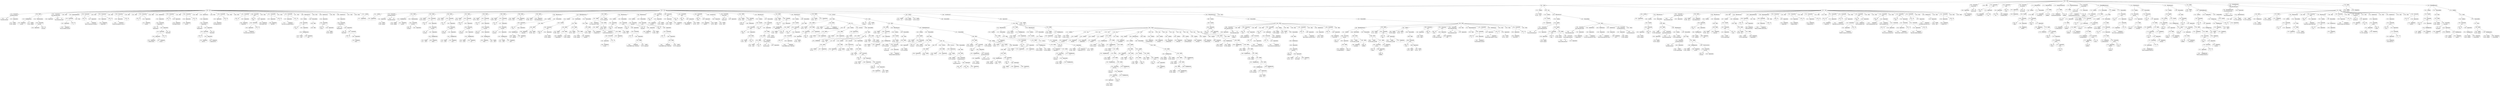 digraph ast {
node [shape=none];
178178 [label=<<TABLE border='1' cellspacing='0' cellpadding='10' style='rounded' ><TR><TD border='0'>178178</TD><TD border='0'><B>StringLiteral</B></TD></TR><HR/><TR><TD border='0' cellpadding='5' colspan='2'>wp_locale</TD></TR></TABLE>>];
178179 [label=<<TABLE border='1' cellspacing='0' cellpadding='10' style='rounded' ><TR><TD border='0'>178179</TD><TD border='0'><B>PostfixExpression</B></TD></TR></TABLE>>];
178179 -> 178177 [weight=2];
178179 -> 178178 [weight=2];
178176 [label=<<TABLE border='1' cellspacing='0' cellpadding='10' style='rounded' ><TR><TD border='0'>178176</TD><TD border='0'><B>FunctionCall</B></TD></TR><HR/><TR><TD border='0' cellpadding='5' colspan='2'>load_default_textdomain</TD></TR></TABLE>>];
178176 -> 178173 [weight=2];
178176 -> 178175 [weight=2];
178177 [label=<<TABLE border='1' cellspacing='0' cellpadding='10' style='rounded' ><TR><TD border='0'>178177</TD><TD border='0'><B>Variable</B></TD></TR><HR/><TR><TD border='0' cellpadding='5'>(0, 480)</TD><TD border='0' cellpadding='5'>GLOBALS</TD></TR></TABLE>>];
178182 [label=<<TABLE border='1' cellspacing='0' cellpadding='10' style='rounded' ><TR><TD border='0'>178182</TD><TD border='0'><B>ArgumentList</B></TD></TR></TABLE>>];
178183 [label=<<TABLE border='1' cellspacing='0' cellpadding='10' style='rounded' ><TR><TD border='0'>178183</TD><TD border='0'><B>FunctionCall</B></TD></TR><HR/><TR><TD border='0' cellpadding='5' colspan='2'>WP_Locale</TD></TR></TABLE>>];
178183 -> 178181 [weight=2];
178183 -> 178182 [weight=2];
178180 [label=<<TABLE border='1' cellspacing='0' cellpadding='10' style='rounded' ><TR><TD border='0'>178180</TD><TD border='0'><B>BinOP</B></TD></TR><HR/><TR><TD border='0' cellpadding='5' colspan='2'>=</TD></TR></TABLE>>];
178180 -> 178179 [weight=2];
178180 -> 178184 [weight=2];
178181 [label=<<TABLE border='1' cellspacing='0' cellpadding='10' style='rounded' ><TR><TD border='0'>178181</TD><TD border='0'><B>Id</B></TD></TR><HR/><TR><TD border='0' cellpadding='5' colspan='2'>WP_Locale</TD></TR></TABLE>>];
178186 [label=<<TABLE border='1' cellspacing='0' cellpadding='10' style='rounded' ><TR><TD border='0'>178186</TD><TD border='0'><B>ArgumentList</B></TD></TR></TABLE>>];
178187 [label=<<TABLE border='1' cellspacing='0' cellpadding='10' style='rounded' ><TR><TD border='0'>178187</TD><TD border='0'><B>FunctionCall</B></TD></TR><HR/><TR><TD border='0' cellpadding='5' colspan='2'>setup_config_display_header</TD></TR></TABLE>>];
178187 -> 178185 [weight=2];
178187 -> 178186 [weight=2];
178184 [label=<<TABLE border='1' cellspacing='0' cellpadding='10' style='rounded' ><TR><TD border='0'>178184</TD><TD border='0'><B>ClassInstanciation</B></TD></TR></TABLE>>];
178184 -> 178183 [weight=2];
178185 [label=<<TABLE border='1' cellspacing='0' cellpadding='10' style='rounded' ><TR><TD border='0'>178185</TD><TD border='0'><B>Id</B></TD></TR><HR/><TR><TD border='0' cellpadding='5' colspan='2'>setup_config_display_header</TD></TR></TABLE>>];
178190 [label=<<TABLE border='1' cellspacing='0' cellpadding='10' style='rounded' ><TR><TD border='0'>178190</TD><TD border='0'><B>StringLiteral</B></TD></TR><HR/><TR><TD border='0' cellpadding='5' colspan='2'>Set up your database connection</TD></TR></TABLE>>];
178191 [label=<<TABLE border='1' cellspacing='0' cellpadding='10' style='rounded' ><TR><TD border='0'>178191</TD><TD border='0'><B>ArgumentList</B></TD></TR></TABLE>>];
178191 -> 178190 [weight=2];
178188 [label=<<TABLE border='1' cellspacing='0' cellpadding='10' style='rounded' ><TR><TD border='0'>178188</TD><TD border='0'><B>Html</B></TD></TR></TABLE>>];
178189 [label=<<TABLE border='1' cellspacing='0' cellpadding='10' style='rounded' ><TR><TD border='0'>178189</TD><TD border='0'><B>Id</B></TD></TR><HR/><TR><TD border='0' cellpadding='5' colspan='2'>_e</TD></TR></TABLE>>];
178194 [label=<<TABLE border='1' cellspacing='0' cellpadding='10' style='rounded' ><TR><TD border='0'>178194</TD><TD border='0'><B>ExpressionStatement</B></TD></TR></TABLE>>];
178194 -> 178192 [weight=2];
178194 -> 178193 [weight=2];
178195 [label=<<TABLE border='1' cellspacing='0' cellpadding='10' style='rounded' ><TR><TD border='0'>178195</TD><TD border='0'><B>Id</B></TD></TR><HR/><TR><TD border='0' cellpadding='5' colspan='2'>_e</TD></TR></TABLE>>];
178192 [label=<<TABLE border='1' cellspacing='0' cellpadding='10' style='rounded' ><TR><TD border='0'>178192</TD><TD border='0'><B>FunctionCall</B></TD></TR><HR/><TR><TD border='0' cellpadding='5' colspan='2'>_e</TD></TR></TABLE>>];
178192 -> 178189 [weight=2];
178192 -> 178191 [weight=2];
178193 [label=<<TABLE border='1' cellspacing='0' cellpadding='10' style='rounded' ><TR><TD border='0'>178193</TD><TD border='0'><B>Html</B></TD></TR></TABLE>>];
178198 [label=<<TABLE border='1' cellspacing='0' cellpadding='10' style='rounded' ><TR><TD border='0'>178198</TD><TD border='0'><B>FunctionCall</B></TD></TR><HR/><TR><TD border='0' cellpadding='5' colspan='2'>_e</TD></TR></TABLE>>];
178198 -> 178195 [weight=2];
178198 -> 178197 [weight=2];
178199 [label=<<TABLE border='1' cellspacing='0' cellpadding='10' style='rounded' ><TR><TD border='0'>178199</TD><TD border='0'><B>Html</B></TD></TR></TABLE>>];
178196 [label=<<TABLE border='1' cellspacing='0' cellpadding='10' style='rounded' ><TR><TD border='0'>178196</TD><TD border='0'><B>StringLiteral</B></TD></TR><HR/><TR><TD border='0' cellpadding='5' colspan='2'>Below you should enter your database ...</TD></TR></TABLE>>];
178197 [label=<<TABLE border='1' cellspacing='0' cellpadding='10' style='rounded' ><TR><TD border='0'>178197</TD><TD border='0'><B>ArgumentList</B></TD></TR></TABLE>>];
178197 -> 178196 [weight=2];
178202 [label=<<TABLE border='1' cellspacing='0' cellpadding='10' style='rounded' ><TR><TD border='0'>178202</TD><TD border='0'><B>ArgumentList</B></TD></TR></TABLE>>];
178202 -> 178201 [weight=2];
178203 [label=<<TABLE border='1' cellspacing='0' cellpadding='10' style='rounded' ><TR><TD border='0'>178203</TD><TD border='0'><B>FunctionCall</B></TD></TR><HR/><TR><TD border='0' cellpadding='5' colspan='2'>_e</TD></TR></TABLE>>];
178203 -> 178200 [weight=2];
178203 -> 178202 [weight=2];
178200 [label=<<TABLE border='1' cellspacing='0' cellpadding='10' style='rounded' ><TR><TD border='0'>178200</TD><TD border='0'><B>Id</B></TD></TR><HR/><TR><TD border='0' cellpadding='5' colspan='2'>_e</TD></TR></TABLE>>];
178201 [label=<<TABLE border='1' cellspacing='0' cellpadding='10' style='rounded' ><TR><TD border='0'>178201</TD><TD border='0'><B>StringLiteral</B></TD></TR><HR/><TR><TD border='0' cellpadding='5' colspan='2'>Database Name</TD></TR></TABLE>>];
178206 [label=<<TABLE border='1' cellspacing='0' cellpadding='10' style='rounded' ><TR><TD border='0'>178206</TD><TD border='0'><B>StringLiteral</B></TD></TR><HR/><TR><TD border='0' cellpadding='5' colspan='2'>The name of the database you want to ...</TD></TR></TABLE>>];
178207 [label=<<TABLE border='1' cellspacing='0' cellpadding='10' style='rounded' ><TR><TD border='0'>178207</TD><TD border='0'><B>ArgumentList</B></TD></TR></TABLE>>];
178207 -> 178206 [weight=2];
178204 [label=<<TABLE border='1' cellspacing='0' cellpadding='10' style='rounded' ><TR><TD border='0'>178204</TD><TD border='0'><B>Html</B></TD></TR></TABLE>>];
178205 [label=<<TABLE border='1' cellspacing='0' cellpadding='10' style='rounded' ><TR><TD border='0'>178205</TD><TD border='0'><B>Id</B></TD></TR><HR/><TR><TD border='0' cellpadding='5' colspan='2'>_e</TD></TR></TABLE>>];
178210 [label=<<TABLE border='1' cellspacing='0' cellpadding='10' style='rounded' ><TR><TD border='0'>178210</TD><TD border='0'><B>Id</B></TD></TR><HR/><TR><TD border='0' cellpadding='5' colspan='2'>_e</TD></TR></TABLE>>];
178211 [label=<<TABLE border='1' cellspacing='0' cellpadding='10' style='rounded' ><TR><TD border='0'>178211</TD><TD border='0'><B>StringLiteral</B></TD></TR><HR/><TR><TD border='0' cellpadding='5' colspan='2'>Username</TD></TR></TABLE>>];
178208 [label=<<TABLE border='1' cellspacing='0' cellpadding='10' style='rounded' ><TR><TD border='0'>178208</TD><TD border='0'><B>FunctionCall</B></TD></TR><HR/><TR><TD border='0' cellpadding='5' colspan='2'>_e</TD></TR></TABLE>>];
178208 -> 178205 [weight=2];
178208 -> 178207 [weight=2];
178209 [label=<<TABLE border='1' cellspacing='0' cellpadding='10' style='rounded' ><TR><TD border='0'>178209</TD><TD border='0'><B>Html</B></TD></TR></TABLE>>];
178214 [label=<<TABLE border='1' cellspacing='0' cellpadding='10' style='rounded' ><TR><TD border='0'>178214</TD><TD border='0'><B>Html</B></TD></TR></TABLE>>];
178215 [label=<<TABLE border='1' cellspacing='0' cellpadding='10' style='rounded' ><TR><TD border='0'>178215</TD><TD border='0'><B>Id</B></TD></TR><HR/><TR><TD border='0' cellpadding='5' colspan='2'>htmlspecialchars</TD></TR></TABLE>>];
178212 [label=<<TABLE border='1' cellspacing='0' cellpadding='10' style='rounded' ><TR><TD border='0'>178212</TD><TD border='0'><B>ArgumentList</B></TD></TR></TABLE>>];
178212 -> 178211 [weight=2];
178213 [label=<<TABLE border='1' cellspacing='0' cellpadding='10' style='rounded' ><TR><TD border='0'>178213</TD><TD border='0'><B>FunctionCall</B></TD></TR><HR/><TR><TD border='0' cellpadding='5' colspan='2'>_e</TD></TR></TABLE>>];
178213 -> 178210 [weight=2];
178213 -> 178212 [weight=2];
178218 [label=<<TABLE border='1' cellspacing='0' cellpadding='10' style='rounded' ><TR><TD border='0'>178218</TD><TD border='0'><B>StringLiteral</B></TD></TR><HR/><TR><TD border='0' cellpadding='5' colspan='2'>example username</TD></TR></TABLE>>];
178219 [label=<<TABLE border='1' cellspacing='0' cellpadding='10' style='rounded' ><TR><TD border='0'>178219</TD><TD border='0'><B>ArgumentList</B></TD></TR></TABLE>>];
178219 -> 178217 [weight=2];
178219 -> 178218 [weight=2];
178216 [label=<<TABLE border='1' cellspacing='0' cellpadding='10' style='rounded' ><TR><TD border='0'>178216</TD><TD border='0'><B>Id</B></TD></TR><HR/><TR><TD border='0' cellpadding='5' colspan='2'>_x</TD></TR></TABLE>>];
178217 [label=<<TABLE border='1' cellspacing='0' cellpadding='10' style='rounded' ><TR><TD border='0'>178217</TD><TD border='0'><B>StringLiteral</B></TD></TR><HR/><TR><TD border='0' cellpadding='5' colspan='2'>username</TD></TR></TABLE>>];
178222 [label=<<TABLE border='1' cellspacing='0' cellpadding='10' style='rounded' ><TR><TD border='0'>178222</TD><TD border='0'><B>ArgumentList</B></TD></TR></TABLE>>];
178222 -> 178220 [weight=2];
178222 -> 178221 [weight=2];
178223 [label=<<TABLE border='1' cellspacing='0' cellpadding='10' style='rounded' ><TR><TD border='0'>178223</TD><TD border='0'><B>FunctionCall</B></TD></TR><HR/><TR><TD border='0' cellpadding='5' colspan='2'>htmlspecialchars</TD></TR></TABLE>>];
178223 -> 178215 [weight=2];
178223 -> 178222 [weight=2];
178220 [label=<<TABLE border='1' cellspacing='0' cellpadding='10' style='rounded' ><TR><TD border='0'>178220</TD><TD border='0'><B>FunctionCall</B></TD></TR><HR/><TR><TD border='0' cellpadding='5' colspan='2'>_x</TD></TR></TABLE>>];
178220 -> 178216 [weight=2];
178220 -> 178219 [weight=2];
178221 [label=<<TABLE border='1' cellspacing='0' cellpadding='10' style='rounded' ><TR><TD border='0'>178221</TD><TD border='0'><B>Id</B></TD></TR><HR/><TR><TD border='0' cellpadding='5' colspan='2'>ENT_QUOTES</TD></TR></TABLE>>];
178226 [label=<<TABLE border='1' cellspacing='0' cellpadding='10' style='rounded' ><TR><TD border='0'>178226</TD><TD border='0'><B>Html</B></TD></TR></TABLE>>];
178227 [label=<<TABLE border='1' cellspacing='0' cellpadding='10' style='rounded' ><TR><TD border='0'>178227</TD><TD border='0'><B>Id</B></TD></TR><HR/><TR><TD border='0' cellpadding='5' colspan='2'>_e</TD></TR></TABLE>>];
178224 [label=<<TABLE border='1' cellspacing='0' cellpadding='10' style='rounded' ><TR><TD border='0'>178224</TD><TD border='0'><B>ArgumentList</B></TD></TR></TABLE>>];
178224 -> 178223 [weight=2];
178225 [label=<<TABLE border='1' cellspacing='0' cellpadding='10' style='rounded' ><TR><TD border='0'>178225</TD><TD border='0'><B>EchoStatement</B></TD></TR></TABLE>>];
178225 -> 178224 [weight=2];
178230 [label=<<TABLE border='1' cellspacing='0' cellpadding='10' style='rounded' ><TR><TD border='0'>178230</TD><TD border='0'><B>FunctionCall</B></TD></TR><HR/><TR><TD border='0' cellpadding='5' colspan='2'>_e</TD></TR></TABLE>>];
178230 -> 178227 [weight=2];
178230 -> 178229 [weight=2];
178231 [label=<<TABLE border='1' cellspacing='0' cellpadding='10' style='rounded' ><TR><TD border='0'>178231</TD><TD border='0'><B>Html</B></TD></TR></TABLE>>];
178228 [label=<<TABLE border='1' cellspacing='0' cellpadding='10' style='rounded' ><TR><TD border='0'>178228</TD><TD border='0'><B>StringLiteral</B></TD></TR><HR/><TR><TD border='0' cellpadding='5' colspan='2'>Your database username.</TD></TR></TABLE>>];
178229 [label=<<TABLE border='1' cellspacing='0' cellpadding='10' style='rounded' ><TR><TD border='0'>178229</TD><TD border='0'><B>ArgumentList</B></TD></TR></TABLE>>];
178229 -> 178228 [weight=2];
178234 [label=<<TABLE border='1' cellspacing='0' cellpadding='10' style='rounded' ><TR><TD border='0'>178234</TD><TD border='0'><B>ArgumentList</B></TD></TR></TABLE>>];
178234 -> 178233 [weight=2];
178235 [label=<<TABLE border='1' cellspacing='0' cellpadding='10' style='rounded' ><TR><TD border='0'>178235</TD><TD border='0'><B>FunctionCall</B></TD></TR><HR/><TR><TD border='0' cellpadding='5' colspan='2'>_e</TD></TR></TABLE>>];
178235 -> 178232 [weight=2];
178235 -> 178234 [weight=2];
178232 [label=<<TABLE border='1' cellspacing='0' cellpadding='10' style='rounded' ><TR><TD border='0'>178232</TD><TD border='0'><B>Id</B></TD></TR><HR/><TR><TD border='0' cellpadding='5' colspan='2'>_e</TD></TR></TABLE>>];
178233 [label=<<TABLE border='1' cellspacing='0' cellpadding='10' style='rounded' ><TR><TD border='0'>178233</TD><TD border='0'><B>StringLiteral</B></TD></TR><HR/><TR><TD border='0' cellpadding='5' colspan='2'>Password</TD></TR></TABLE>>];
178238 [label=<<TABLE border='1' cellspacing='0' cellpadding='10' style='rounded' ><TR><TD border='0'>178238</TD><TD border='0'><B>Id</B></TD></TR><HR/><TR><TD border='0' cellpadding='5' colspan='2'>_x</TD></TR></TABLE>>];
178239 [label=<<TABLE border='1' cellspacing='0' cellpadding='10' style='rounded' ><TR><TD border='0'>178239</TD><TD border='0'><B>StringLiteral</B></TD></TR><HR/><TR><TD border='0' cellpadding='5' colspan='2'>password</TD></TR></TABLE>>];
178236 [label=<<TABLE border='1' cellspacing='0' cellpadding='10' style='rounded' ><TR><TD border='0'>178236</TD><TD border='0'><B>Html</B></TD></TR></TABLE>>];
178237 [label=<<TABLE border='1' cellspacing='0' cellpadding='10' style='rounded' ><TR><TD border='0'>178237</TD><TD border='0'><B>Id</B></TD></TR><HR/><TR><TD border='0' cellpadding='5' colspan='2'>htmlspecialchars</TD></TR></TABLE>>];
178242 [label=<<TABLE border='1' cellspacing='0' cellpadding='10' style='rounded' ><TR><TD border='0'>178242</TD><TD border='0'><B>FunctionCall</B></TD></TR><HR/><TR><TD border='0' cellpadding='5' colspan='2'>_x</TD></TR></TABLE>>];
178242 -> 178238 [weight=2];
178242 -> 178241 [weight=2];
178243 [label=<<TABLE border='1' cellspacing='0' cellpadding='10' style='rounded' ><TR><TD border='0'>178243</TD><TD border='0'><B>Id</B></TD></TR><HR/><TR><TD border='0' cellpadding='5' colspan='2'>ENT_QUOTES</TD></TR></TABLE>>];
178240 [label=<<TABLE border='1' cellspacing='0' cellpadding='10' style='rounded' ><TR><TD border='0'>178240</TD><TD border='0'><B>StringLiteral</B></TD></TR><HR/><TR><TD border='0' cellpadding='5' colspan='2'>example password</TD></TR></TABLE>>];
178241 [label=<<TABLE border='1' cellspacing='0' cellpadding='10' style='rounded' ><TR><TD border='0'>178241</TD><TD border='0'><B>ArgumentList</B></TD></TR></TABLE>>];
178241 -> 178239 [weight=2];
178241 -> 178240 [weight=2];
178246 [label=<<TABLE border='1' cellspacing='0' cellpadding='10' style='rounded' ><TR><TD border='0'>178246</TD><TD border='0'><B>ArgumentList</B></TD></TR></TABLE>>];
178246 -> 178245 [weight=2];
178247 [label=<<TABLE border='1' cellspacing='0' cellpadding='10' style='rounded' ><TR><TD border='0'>178247</TD><TD border='0'><B>EchoStatement</B></TD></TR></TABLE>>];
178247 -> 178246 [weight=2];
178244 [label=<<TABLE border='1' cellspacing='0' cellpadding='10' style='rounded' ><TR><TD border='0'>178244</TD><TD border='0'><B>ArgumentList</B></TD></TR></TABLE>>];
178244 -> 178242 [weight=2];
178244 -> 178243 [weight=2];
178245 [label=<<TABLE border='1' cellspacing='0' cellpadding='10' style='rounded' ><TR><TD border='0'>178245</TD><TD border='0'><B>FunctionCall</B></TD></TR><HR/><TR><TD border='0' cellpadding='5' colspan='2'>htmlspecialchars</TD></TR></TABLE>>];
178245 -> 178237 [weight=2];
178245 -> 178244 [weight=2];
178250 [label=<<TABLE border='1' cellspacing='0' cellpadding='10' style='rounded' ><TR><TD border='0'>178250</TD><TD border='0'><B>StringLiteral</B></TD></TR><HR/><TR><TD border='0' cellpadding='5' colspan='2'>Your database password.</TD></TR></TABLE>>];
178251 [label=<<TABLE border='1' cellspacing='0' cellpadding='10' style='rounded' ><TR><TD border='0'>178251</TD><TD border='0'><B>ArgumentList</B></TD></TR></TABLE>>];
178251 -> 178250 [weight=2];
178248 [label=<<TABLE border='1' cellspacing='0' cellpadding='10' style='rounded' ><TR><TD border='0'>178248</TD><TD border='0'><B>Html</B></TD></TR></TABLE>>];
178249 [label=<<TABLE border='1' cellspacing='0' cellpadding='10' style='rounded' ><TR><TD border='0'>178249</TD><TD border='0'><B>Id</B></TD></TR><HR/><TR><TD border='0' cellpadding='5' colspan='2'>_e</TD></TR></TABLE>>];
178254 [label=<<TABLE border='1' cellspacing='0' cellpadding='10' style='rounded' ><TR><TD border='0'>178254</TD><TD border='0'><B>Id</B></TD></TR><HR/><TR><TD border='0' cellpadding='5' colspan='2'>_e</TD></TR></TABLE>>];
178255 [label=<<TABLE border='1' cellspacing='0' cellpadding='10' style='rounded' ><TR><TD border='0'>178255</TD><TD border='0'><B>StringLiteral</B></TD></TR><HR/><TR><TD border='0' cellpadding='5' colspan='2'>Database Host</TD></TR></TABLE>>];
178252 [label=<<TABLE border='1' cellspacing='0' cellpadding='10' style='rounded' ><TR><TD border='0'>178252</TD><TD border='0'><B>FunctionCall</B></TD></TR><HR/><TR><TD border='0' cellpadding='5' colspan='2'>_e</TD></TR></TABLE>>];
178252 -> 178249 [weight=2];
178252 -> 178251 [weight=2];
178253 [label=<<TABLE border='1' cellspacing='0' cellpadding='10' style='rounded' ><TR><TD border='0'>178253</TD><TD border='0'><B>Html</B></TD></TR></TABLE>>];
178258 [label=<<TABLE border='1' cellspacing='0' cellpadding='10' style='rounded' ><TR><TD border='0'>178258</TD><TD border='0'><B>Html</B></TD></TR></TABLE>>];
178259 [label=<<TABLE border='1' cellspacing='0' cellpadding='10' style='rounded' ><TR><TD border='0'>178259</TD><TD border='0'><B>Id</B></TD></TR><HR/><TR><TD border='0' cellpadding='5' colspan='2'>printf</TD></TR></TABLE>>];
178256 [label=<<TABLE border='1' cellspacing='0' cellpadding='10' style='rounded' ><TR><TD border='0'>178256</TD><TD border='0'><B>ArgumentList</B></TD></TR></TABLE>>];
178256 -> 178255 [weight=2];
178257 [label=<<TABLE border='1' cellspacing='0' cellpadding='10' style='rounded' ><TR><TD border='0'>178257</TD><TD border='0'><B>FunctionCall</B></TD></TR><HR/><TR><TD border='0' cellpadding='5' colspan='2'>_e</TD></TR></TABLE>>];
178257 -> 178254 [weight=2];
178257 -> 178256 [weight=2];
178262 [label=<<TABLE border='1' cellspacing='0' cellpadding='10' style='rounded' ><TR><TD border='0'>178262</TD><TD border='0'><B>ArgumentList</B></TD></TR></TABLE>>];
178262 -> 178261 [weight=2];
178263 [label=<<TABLE border='1' cellspacing='0' cellpadding='10' style='rounded' ><TR><TD border='0'>178263</TD><TD border='0'><B>FunctionCall</B></TD></TR><HR/><TR><TD border='0' cellpadding='5' colspan='2'>__</TD></TR></TABLE>>];
178263 -> 178260 [weight=2];
178263 -> 178262 [weight=2];
178260 [label=<<TABLE border='1' cellspacing='0' cellpadding='10' style='rounded' ><TR><TD border='0'>178260</TD><TD border='0'><B>Id</B></TD></TR><HR/><TR><TD border='0' cellpadding='5' colspan='2'>__</TD></TR></TABLE>>];
178261 [label=<<TABLE border='1' cellspacing='0' cellpadding='10' style='rounded' ><TR><TD border='0'>178261</TD><TD border='0'><B>StringLiteral</B></TD></TR><HR/><TR><TD border='0' cellpadding='5' colspan='2'>You should be able to get this info f...</TD></TR></TABLE>>];
178266 [label=<<TABLE border='1' cellspacing='0' cellpadding='10' style='rounded' ><TR><TD border='0'>178266</TD><TD border='0'><B>FunctionCall</B></TD></TR><HR/><TR><TD border='0' cellpadding='5' colspan='2'>printf</TD></TR></TABLE>>];
178266 -> 178259 [weight=2];
178266 -> 178265 [weight=2];
178267 [label=<<TABLE border='1' cellspacing='0' cellpadding='10' style='rounded' ><TR><TD border='0'>178267</TD><TD border='0'><B>Html</B></TD></TR></TABLE>>];
178264 [label=<<TABLE border='1' cellspacing='0' cellpadding='10' style='rounded' ><TR><TD border='0'>178264</TD><TD border='0'><B>StringLiteral</B></TD></TR><HR/><TR><TD border='0' cellpadding='5' colspan='2'>&lt;code&gt;localhost&lt;code&gt;</TD></TR></TABLE>>];
178265 [label=<<TABLE border='1' cellspacing='0' cellpadding='10' style='rounded' ><TR><TD border='0'>178265</TD><TD border='0'><B>ArgumentList</B></TD></TR></TABLE>>];
178265 -> 178263 [weight=2];
178265 -> 178264 [weight=2];
178270 [label=<<TABLE border='1' cellspacing='0' cellpadding='10' style='rounded' ><TR><TD border='0'>178270</TD><TD border='0'><B>ArgumentList</B></TD></TR></TABLE>>];
178270 -> 178269 [weight=2];
178271 [label=<<TABLE border='1' cellspacing='0' cellpadding='10' style='rounded' ><TR><TD border='0'>178271</TD><TD border='0'><B>FunctionCall</B></TD></TR><HR/><TR><TD border='0' cellpadding='5' colspan='2'>_e</TD></TR></TABLE>>];
178271 -> 178268 [weight=2];
178271 -> 178270 [weight=2];
178268 [label=<<TABLE border='1' cellspacing='0' cellpadding='10' style='rounded' ><TR><TD border='0'>178268</TD><TD border='0'><B>Id</B></TD></TR><HR/><TR><TD border='0' cellpadding='5' colspan='2'>_e</TD></TR></TABLE>>];
178269 [label=<<TABLE border='1' cellspacing='0' cellpadding='10' style='rounded' ><TR><TD border='0'>178269</TD><TD border='0'><B>StringLiteral</B></TD></TR><HR/><TR><TD border='0' cellpadding='5' colspan='2'>Table Prefix</TD></TR></TABLE>>];
178274 [label=<<TABLE border='1' cellspacing='0' cellpadding='10' style='rounded' ><TR><TD border='0'>178274</TD><TD border='0'><B>StringLiteral</B></TD></TR><HR/><TR><TD border='0' cellpadding='5' colspan='2'>If you want to run multiple WordPress...</TD></TR></TABLE>>];
178275 [label=<<TABLE border='1' cellspacing='0' cellpadding='10' style='rounded' ><TR><TD border='0'>178275</TD><TD border='0'><B>ArgumentList</B></TD></TR></TABLE>>];
178275 -> 178274 [weight=2];
178272 [label=<<TABLE border='1' cellspacing='0' cellpadding='10' style='rounded' ><TR><TD border='0'>178272</TD><TD border='0'><B>Html</B></TD></TR></TABLE>>];
178273 [label=<<TABLE border='1' cellspacing='0' cellpadding='10' style='rounded' ><TR><TD border='0'>178273</TD><TD border='0'><B>Id</B></TD></TR><HR/><TR><TD border='0' cellpadding='5' colspan='2'>_e</TD></TR></TABLE>>];
178278 [label=<<TABLE border='1' cellspacing='0' cellpadding='10' style='rounded' ><TR><TD border='0'>178278</TD><TD border='0'><B>Id</B></TD></TR><HR/><TR><TD border='0' cellpadding='5' colspan='2'>isset</TD></TR></TABLE>>];
178279 [label=<<TABLE border='1' cellspacing='0' cellpadding='10' style='rounded' ><TR><TD border='0'>178279</TD><TD border='0'><B>Variable</B></TD></TR><HR/><TR><TD border='0' cellpadding='5'>(0, 3)</TD><TD border='0' cellpadding='5'>_GET</TD></TR></TABLE>>];
178276 [label=<<TABLE border='1' cellspacing='0' cellpadding='10' style='rounded' ><TR><TD border='0'>178276</TD><TD border='0'><B>FunctionCall</B></TD></TR><HR/><TR><TD border='0' cellpadding='5' colspan='2'>_e</TD></TR></TABLE>>];
178276 -> 178273 [weight=2];
178276 -> 178275 [weight=2];
178277 [label=<<TABLE border='1' cellspacing='0' cellpadding='10' style='rounded' ><TR><TD border='0'>178277</TD><TD border='0'><B>Html</B></TD></TR></TABLE>>];
178282 [label=<<TABLE border='1' cellspacing='0' cellpadding='10' style='rounded' ><TR><TD border='0'>178282</TD><TD border='0'><B>ArgumentList</B></TD></TR></TABLE>>];
178282 -> 178281 [weight=2];
178283 [label=<<TABLE border='1' cellspacing='0' cellpadding='10' style='rounded' ><TR><TD border='0'>178283</TD><TD border='0'><B>FunctionCall</B></TD></TR><HR/><TR><TD border='0' cellpadding='5' colspan='2'>isset</TD></TR></TABLE>>];
178283 -> 178278 [weight=2];
178283 -> 178282 [weight=2];
178280 [label=<<TABLE border='1' cellspacing='0' cellpadding='10' style='rounded' ><TR><TD border='0'>178280</TD><TD border='0'><B>StringLiteral</B></TD></TR><HR/><TR><TD border='0' cellpadding='5' colspan='2'>noapi</TD></TR></TABLE>>];
178281 [label=<<TABLE border='1' cellspacing='0' cellpadding='10' style='rounded' ><TR><TD border='0'>178281</TD><TD border='0'><B>PostfixExpression</B></TD></TR></TABLE>>];
178281 -> 178279 [weight=2];
178281 -> 178280 [weight=2];
178286 [label=<<TABLE border='1' cellspacing='0' cellpadding='10' style='rounded' ><TR><TD border='0'>178286</TD><TD border='0'><B>Block</B></TD></TR></TABLE>>];
178286 -> 178285 [weight=2];
178287 [label=<<TABLE border='1' cellspacing='0' cellpadding='10' style='rounded' ><TR><TD border='0'>178287</TD><TD border='0'><B>IfThenStatement</B></TD></TR></TABLE>>];
178287 -> 178284 [weight=2];
178287 -> 178288 [weight=2];
178284 [label=<<TABLE border='1' cellspacing='0' cellpadding='10' style='rounded' ><TR><TD border='0'>178284</TD><TD border='0'><B>Condition</B></TD></TR></TABLE>>];
178284 -> 178283 [weight=2];
178285 [label=<<TABLE border='1' cellspacing='0' cellpadding='10' style='rounded' ><TR><TD border='0'>178285</TD><TD border='0'><B>Html</B></TD></TR></TABLE>>];
178290 [label=<<TABLE border='1' cellspacing='0' cellpadding='10' style='rounded' ><TR><TD border='0'>178290</TD><TD border='0'><B>Id</B></TD></TR><HR/><TR><TD border='0' cellpadding='5' colspan='2'>esc_attr</TD></TR></TABLE>>];
178291 [label=<<TABLE border='1' cellspacing='0' cellpadding='10' style='rounded' ><TR><TD border='0'>178291</TD><TD border='0'><B>Variable</B></TD></TR><HR/><TR><TD border='0' cellpadding='5'>(0, 2497)</TD><TD border='0' cellpadding='5'>language</TD></TR></TABLE>>];
178288 [label=<<TABLE border='1' cellspacing='0' cellpadding='10' style='rounded' ><TR><TD border='0'>178288</TD><TD border='0'><B>StatementBody</B></TD></TR></TABLE>>];
178288 -> 178286 [weight=2];
178289 [label=<<TABLE border='1' cellspacing='0' cellpadding='10' style='rounded' ><TR><TD border='0'>178289</TD><TD border='0'><B>Html</B></TD></TR></TABLE>>];
178294 [label=<<TABLE border='1' cellspacing='0' cellpadding='10' style='rounded' ><TR><TD border='0'>178294</TD><TD border='0'><B>ArgumentList</B></TD></TR></TABLE>>];
178294 -> 178293 [weight=2];
178295 [label=<<TABLE border='1' cellspacing='0' cellpadding='10' style='rounded' ><TR><TD border='0'>178295</TD><TD border='0'><B>EchoStatement</B></TD></TR></TABLE>>];
178295 -> 178294 [weight=2];
178292 [label=<<TABLE border='1' cellspacing='0' cellpadding='10' style='rounded' ><TR><TD border='0'>178292</TD><TD border='0'><B>ArgumentList</B></TD></TR></TABLE>>];
178292 -> 178291 [weight=2];
178293 [label=<<TABLE border='1' cellspacing='0' cellpadding='10' style='rounded' ><TR><TD border='0'>178293</TD><TD border='0'><B>FunctionCall</B></TD></TR><HR/><TR><TD border='0' cellpadding='5' colspan='2'>esc_attr</TD></TR></TABLE>>];
178293 -> 178290 [weight=2];
178293 -> 178292 [weight=2];
178298 [label=<<TABLE border='1' cellspacing='0' cellpadding='10' style='rounded' ><TR><TD border='0'>178298</TD><TD border='0'><B>Id</B></TD></TR><HR/><TR><TD border='0' cellpadding='5' colspan='2'>__</TD></TR></TABLE>>];
178299 [label=<<TABLE border='1' cellspacing='0' cellpadding='10' style='rounded' ><TR><TD border='0'>178299</TD><TD border='0'><B>StringLiteral</B></TD></TR><HR/><TR><TD border='0' cellpadding='5' colspan='2'>Submit</TD></TR></TABLE>>];
178296 [label=<<TABLE border='1' cellspacing='0' cellpadding='10' style='rounded' ><TR><TD border='0'>178296</TD><TD border='0'><B>Html</B></TD></TR></TABLE>>];
178297 [label=<<TABLE border='1' cellspacing='0' cellpadding='10' style='rounded' ><TR><TD border='0'>178297</TD><TD border='0'><B>Id</B></TD></TR><HR/><TR><TD border='0' cellpadding='5' colspan='2'>htmlspecialchars</TD></TR></TABLE>>];
178302 [label=<<TABLE border='1' cellspacing='0' cellpadding='10' style='rounded' ><TR><TD border='0'>178302</TD><TD border='0'><B>Id</B></TD></TR><HR/><TR><TD border='0' cellpadding='5' colspan='2'>ENT_QUOTES</TD></TR></TABLE>>];
178303 [label=<<TABLE border='1' cellspacing='0' cellpadding='10' style='rounded' ><TR><TD border='0'>178303</TD><TD border='0'><B>ArgumentList</B></TD></TR></TABLE>>];
178303 -> 178301 [weight=2];
178303 -> 178302 [weight=2];
178300 [label=<<TABLE border='1' cellspacing='0' cellpadding='10' style='rounded' ><TR><TD border='0'>178300</TD><TD border='0'><B>ArgumentList</B></TD></TR></TABLE>>];
178300 -> 178299 [weight=2];
178301 [label=<<TABLE border='1' cellspacing='0' cellpadding='10' style='rounded' ><TR><TD border='0'>178301</TD><TD border='0'><B>FunctionCall</B></TD></TR><HR/><TR><TD border='0' cellpadding='5' colspan='2'>__</TD></TR></TABLE>>];
178301 -> 178298 [weight=2];
178301 -> 178300 [weight=2];
178306 [label=<<TABLE border='1' cellspacing='0' cellpadding='10' style='rounded' ><TR><TD border='0'>178306</TD><TD border='0'><B>EchoStatement</B></TD></TR></TABLE>>];
178306 -> 178305 [weight=2];
178307 [label=<<TABLE border='1' cellspacing='0' cellpadding='10' style='rounded' ><TR><TD border='0'>178307</TD><TD border='0'><B>Html</B></TD></TR></TABLE>>];
178304 [label=<<TABLE border='1' cellspacing='0' cellpadding='10' style='rounded' ><TR><TD border='0'>178304</TD><TD border='0'><B>FunctionCall</B></TD></TR><HR/><TR><TD border='0' cellpadding='5' colspan='2'>htmlspecialchars</TD></TR></TABLE>>];
178304 -> 178297 [weight=2];
178304 -> 178303 [weight=2];
178305 [label=<<TABLE border='1' cellspacing='0' cellpadding='10' style='rounded' ><TR><TD border='0'>178305</TD><TD border='0'><B>ArgumentList</B></TD></TR></TABLE>>];
178305 -> 178304 [weight=2];
178310 [label=<<TABLE border='1' cellspacing='0' cellpadding='10' style='rounded' ><TR><TD border='0'>178310</TD><TD border='0'><B>IntegerLiteral</B></TD></TR><HR/><TR><TD border='0' cellpadding='5' colspan='2'>2</TD></TR></TABLE>>];
178311 [label=<<TABLE border='1' cellspacing='0' cellpadding='10' style='rounded' ><TR><TD border='0'>178311</TD><TD border='0'><B>Condition</B></TD></TR><HR/><TR><TD border='0' cellpadding='5' colspan='2'>2</TD></TR></TABLE>>];
178311 -> 178310 [weight=2];
178308 [label=<<TABLE border='1' cellspacing='0' cellpadding='10' style='rounded' ><TR><TD border='0'>178308</TD><TD border='0'><B>Break</B></TD></TR></TABLE>>];
178309 [label=<<TABLE border='1' cellspacing='0' cellpadding='10' style='rounded' ><TR><TD border='0'>178309</TD><TD border='0'><B>Case</B></TD></TR></TABLE>>];
178309 -> 178172 [weight=2];
178309 -> 178176 [weight=2];
178309 -> 178180 [weight=2];
178309 -> 178187 [weight=2];
178309 -> 178188 [weight=2];
178309 -> 178194 [weight=2];
178309 -> 178198 [weight=2];
178309 -> 178199 [weight=2];
178309 -> 178203 [weight=2];
178309 -> 178204 [weight=2];
178309 -> 178208 [weight=2];
178309 -> 178209 [weight=2];
178309 -> 178213 [weight=2];
178309 -> 178214 [weight=2];
178309 -> 178225 [weight=2];
178309 -> 178226 [weight=2];
178309 -> 178230 [weight=2];
178309 -> 178231 [weight=2];
178309 -> 178235 [weight=2];
178309 -> 178236 [weight=2];
178309 -> 178247 [weight=2];
178309 -> 178248 [weight=2];
178309 -> 178252 [weight=2];
178309 -> 178253 [weight=2];
178309 -> 178257 [weight=2];
178309 -> 178258 [weight=2];
178309 -> 178266 [weight=2];
178309 -> 178267 [weight=2];
178309 -> 178271 [weight=2];
178309 -> 178272 [weight=2];
178309 -> 178276 [weight=2];
178309 -> 178277 [weight=2];
178309 -> 178287 [weight=2];
178309 -> 178289 [weight=2];
178309 -> 178295 [weight=2];
178309 -> 178296 [weight=2];
178309 -> 178306 [weight=2];
178309 -> 178307 [weight=2];
178309 -> 178308 [weight=2];
178314 [label=<<TABLE border='1' cellspacing='0' cellpadding='10' style='rounded' ><TR><TD border='0'>178314</TD><TD border='0'><B>ArgumentList</B></TD></TR></TABLE>>];
178314 -> 178313 [weight=2];
178315 [label=<<TABLE border='1' cellspacing='0' cellpadding='10' style='rounded' ><TR><TD border='0'>178315</TD><TD border='0'><B>FunctionCall</B></TD></TR><HR/><TR><TD border='0' cellpadding='5' colspan='2'>load_default_textdomain</TD></TR></TABLE>>];
178315 -> 178312 [weight=2];
178315 -> 178314 [weight=2];
178312 [label=<<TABLE border='1' cellspacing='0' cellpadding='10' style='rounded' ><TR><TD border='0'>178312</TD><TD border='0'><B>Id</B></TD></TR><HR/><TR><TD border='0' cellpadding='5' colspan='2'>load_default_textdomain</TD></TR></TABLE>>];
178313 [label=<<TABLE border='1' cellspacing='0' cellpadding='10' style='rounded' ><TR><TD border='0'>178313</TD><TD border='0'><B>Variable</B></TD></TR><HR/><TR><TD border='0' cellpadding='5'>(0, 2497)</TD><TD border='0' cellpadding='5'>language</TD></TR></TABLE>>];
178318 [label=<<TABLE border='1' cellspacing='0' cellpadding='10' style='rounded' ><TR><TD border='0'>178318</TD><TD border='0'><B>PostfixExpression</B></TD></TR></TABLE>>];
178318 -> 178316 [weight=2];
178318 -> 178317 [weight=2];
178319 [label=<<TABLE border='1' cellspacing='0' cellpadding='10' style='rounded' ><TR><TD border='0'>178319</TD><TD border='0'><B>BinOP</B></TD></TR><HR/><TR><TD border='0' cellpadding='5' colspan='2'>=</TD></TR></TABLE>>];
178319 -> 178318 [weight=2];
178319 -> 178323 [weight=2];
178316 [label=<<TABLE border='1' cellspacing='0' cellpadding='10' style='rounded' ><TR><TD border='0'>178316</TD><TD border='0'><B>Variable</B></TD></TR><HR/><TR><TD border='0' cellpadding='5'>(0, 480)</TD><TD border='0' cellpadding='5'>GLOBALS</TD></TR></TABLE>>];
178317 [label=<<TABLE border='1' cellspacing='0' cellpadding='10' style='rounded' ><TR><TD border='0'>178317</TD><TD border='0'><B>StringLiteral</B></TD></TR><HR/><TR><TD border='0' cellpadding='5' colspan='2'>wp_locale</TD></TR></TABLE>>];
178322 [label=<<TABLE border='1' cellspacing='0' cellpadding='10' style='rounded' ><TR><TD border='0'>178322</TD><TD border='0'><B>FunctionCall</B></TD></TR><HR/><TR><TD border='0' cellpadding='5' colspan='2'>WP_Locale</TD></TR></TABLE>>];
178322 -> 178320 [weight=2];
178322 -> 178321 [weight=2];
178323 [label=<<TABLE border='1' cellspacing='0' cellpadding='10' style='rounded' ><TR><TD border='0'>178323</TD><TD border='0'><B>ClassInstanciation</B></TD></TR></TABLE>>];
178323 -> 178322 [weight=2];
178320 [label=<<TABLE border='1' cellspacing='0' cellpadding='10' style='rounded' ><TR><TD border='0'>178320</TD><TD border='0'><B>Id</B></TD></TR><HR/><TR><TD border='0' cellpadding='5' colspan='2'>WP_Locale</TD></TR></TABLE>>];
178321 [label=<<TABLE border='1' cellspacing='0' cellpadding='10' style='rounded' ><TR><TD border='0'>178321</TD><TD border='0'><B>ArgumentList</B></TD></TR></TABLE>>];
178326 [label=<<TABLE border='1' cellspacing='0' cellpadding='10' style='rounded' ><TR><TD border='0'>178326</TD><TD border='0'><B>Id</B></TD></TR><HR/><TR><TD border='0' cellpadding='5' colspan='2'>trim</TD></TR></TABLE>>];
178327 [label=<<TABLE border='1' cellspacing='0' cellpadding='10' style='rounded' ><TR><TD border='0'>178327</TD><TD border='0'><B>Id</B></TD></TR><HR/><TR><TD border='0' cellpadding='5' colspan='2'>wp_unslash</TD></TR></TABLE>>];
178324 [label=<<TABLE border='1' cellspacing='0' cellpadding='10' style='rounded' ><TR><TD border='0'>178324</TD><TD border='0'><B>Variable</B></TD></TR><HR/><TR><TD border='0' cellpadding='5'>(0, 3770)</TD><TD border='0' cellpadding='5'>dbname</TD></TR></TABLE>>];
178325 [label=<<TABLE border='1' cellspacing='0' cellpadding='10' style='rounded' ><TR><TD border='0'>178325</TD><TD border='0'><B>BinOP</B></TD></TR><HR/><TR><TD border='0' cellpadding='5' colspan='2'>=</TD></TR></TABLE>>];
178325 -> 178324 [weight=2];
178325 -> 178334 [weight=2];
178330 [label=<<TABLE border='1' cellspacing='0' cellpadding='10' style='rounded' ><TR><TD border='0'>178330</TD><TD border='0'><B>PostfixExpression</B></TD></TR></TABLE>>];
178330 -> 178328 [weight=2];
178330 -> 178329 [weight=2];
178331 [label=<<TABLE border='1' cellspacing='0' cellpadding='10' style='rounded' ><TR><TD border='0'>178331</TD><TD border='0'><B>ArgumentList</B></TD></TR></TABLE>>];
178331 -> 178330 [weight=2];
178328 [label=<<TABLE border='1' cellspacing='0' cellpadding='10' style='rounded' ><TR><TD border='0'>178328</TD><TD border='0'><B>Variable</B></TD></TR><HR/><TR><TD border='0' cellpadding='5'>(0, 4)</TD><TD border='0' cellpadding='5'>_POST</TD></TR></TABLE>>];
178329 [label=<<TABLE border='1' cellspacing='0' cellpadding='10' style='rounded' ><TR><TD border='0'>178329</TD><TD border='0'><B>StringLiteral</B></TD></TR><HR/><TR><TD border='0' cellpadding='5' colspan='2'>dbname</TD></TR></TABLE>>];
178334 [label=<<TABLE border='1' cellspacing='0' cellpadding='10' style='rounded' ><TR><TD border='0'>178334</TD><TD border='0'><B>FunctionCall</B></TD></TR><HR/><TR><TD border='0' cellpadding='5' colspan='2'>trim</TD></TR></TABLE>>];
178334 -> 178326 [weight=2];
178334 -> 178333 [weight=2];
178335 [label=<<TABLE border='1' cellspacing='0' cellpadding='10' style='rounded' ><TR><TD border='0'>178335</TD><TD border='0'><B>Variable</B></TD></TR><HR/><TR><TD border='0' cellpadding='5'>(0, 3771)</TD><TD border='0' cellpadding='5'>uname</TD></TR></TABLE>>];
178332 [label=<<TABLE border='1' cellspacing='0' cellpadding='10' style='rounded' ><TR><TD border='0'>178332</TD><TD border='0'><B>FunctionCall</B></TD></TR><HR/><TR><TD border='0' cellpadding='5' colspan='2'>wp_unslash</TD></TR></TABLE>>];
178332 -> 178327 [weight=2];
178332 -> 178331 [weight=2];
178333 [label=<<TABLE border='1' cellspacing='0' cellpadding='10' style='rounded' ><TR><TD border='0'>178333</TD><TD border='0'><B>ArgumentList</B></TD></TR></TABLE>>];
178333 -> 178332 [weight=2];
178338 [label=<<TABLE border='1' cellspacing='0' cellpadding='10' style='rounded' ><TR><TD border='0'>178338</TD><TD border='0'><B>Id</B></TD></TR><HR/><TR><TD border='0' cellpadding='5' colspan='2'>wp_unslash</TD></TR></TABLE>>];
178339 [label=<<TABLE border='1' cellspacing='0' cellpadding='10' style='rounded' ><TR><TD border='0'>178339</TD><TD border='0'><B>Variable</B></TD></TR><HR/><TR><TD border='0' cellpadding='5'>(0, 4)</TD><TD border='0' cellpadding='5'>_POST</TD></TR></TABLE>>];
178336 [label=<<TABLE border='1' cellspacing='0' cellpadding='10' style='rounded' ><TR><TD border='0'>178336</TD><TD border='0'><B>BinOP</B></TD></TR><HR/><TR><TD border='0' cellpadding='5' colspan='2'>=</TD></TR></TABLE>>];
178336 -> 178335 [weight=2];
178336 -> 178345 [weight=2];
178337 [label=<<TABLE border='1' cellspacing='0' cellpadding='10' style='rounded' ><TR><TD border='0'>178337</TD><TD border='0'><B>Id</B></TD></TR><HR/><TR><TD border='0' cellpadding='5' colspan='2'>trim</TD></TR></TABLE>>];
178342 [label=<<TABLE border='1' cellspacing='0' cellpadding='10' style='rounded' ><TR><TD border='0'>178342</TD><TD border='0'><B>ArgumentList</B></TD></TR></TABLE>>];
178342 -> 178341 [weight=2];
178343 [label=<<TABLE border='1' cellspacing='0' cellpadding='10' style='rounded' ><TR><TD border='0'>178343</TD><TD border='0'><B>FunctionCall</B></TD></TR><HR/><TR><TD border='0' cellpadding='5' colspan='2'>wp_unslash</TD></TR></TABLE>>];
178343 -> 178338 [weight=2];
178343 -> 178342 [weight=2];
178340 [label=<<TABLE border='1' cellspacing='0' cellpadding='10' style='rounded' ><TR><TD border='0'>178340</TD><TD border='0'><B>StringLiteral</B></TD></TR><HR/><TR><TD border='0' cellpadding='5' colspan='2'>uname</TD></TR></TABLE>>];
178341 [label=<<TABLE border='1' cellspacing='0' cellpadding='10' style='rounded' ><TR><TD border='0'>178341</TD><TD border='0'><B>PostfixExpression</B></TD></TR></TABLE>>];
178341 -> 178339 [weight=2];
178341 -> 178340 [weight=2];
178346 [label=<<TABLE border='1' cellspacing='0' cellpadding='10' style='rounded' ><TR><TD border='0'>178346</TD><TD border='0'><B>Variable</B></TD></TR><HR/><TR><TD border='0' cellpadding='5'>(0, 3772)</TD><TD border='0' cellpadding='5'>pwd</TD></TR></TABLE>>];
178347 [label=<<TABLE border='1' cellspacing='0' cellpadding='10' style='rounded' ><TR><TD border='0'>178347</TD><TD border='0'><B>BinOP</B></TD></TR><HR/><TR><TD border='0' cellpadding='5' colspan='2'>=</TD></TR></TABLE>>];
178347 -> 178346 [weight=2];
178347 -> 178356 [weight=2];
178344 [label=<<TABLE border='1' cellspacing='0' cellpadding='10' style='rounded' ><TR><TD border='0'>178344</TD><TD border='0'><B>ArgumentList</B></TD></TR></TABLE>>];
178344 -> 178343 [weight=2];
178345 [label=<<TABLE border='1' cellspacing='0' cellpadding='10' style='rounded' ><TR><TD border='0'>178345</TD><TD border='0'><B>FunctionCall</B></TD></TR><HR/><TR><TD border='0' cellpadding='5' colspan='2'>trim</TD></TR></TABLE>>];
178345 -> 178337 [weight=2];
178345 -> 178344 [weight=2];
178350 [label=<<TABLE border='1' cellspacing='0' cellpadding='10' style='rounded' ><TR><TD border='0'>178350</TD><TD border='0'><B>Variable</B></TD></TR><HR/><TR><TD border='0' cellpadding='5'>(0, 4)</TD><TD border='0' cellpadding='5'>_POST</TD></TR></TABLE>>];
178351 [label=<<TABLE border='1' cellspacing='0' cellpadding='10' style='rounded' ><TR><TD border='0'>178351</TD><TD border='0'><B>StringLiteral</B></TD></TR><HR/><TR><TD border='0' cellpadding='5' colspan='2'>pwd</TD></TR></TABLE>>];
178348 [label=<<TABLE border='1' cellspacing='0' cellpadding='10' style='rounded' ><TR><TD border='0'>178348</TD><TD border='0'><B>Id</B></TD></TR><HR/><TR><TD border='0' cellpadding='5' colspan='2'>trim</TD></TR></TABLE>>];
178349 [label=<<TABLE border='1' cellspacing='0' cellpadding='10' style='rounded' ><TR><TD border='0'>178349</TD><TD border='0'><B>Id</B></TD></TR><HR/><TR><TD border='0' cellpadding='5' colspan='2'>wp_unslash</TD></TR></TABLE>>];
178354 [label=<<TABLE border='1' cellspacing='0' cellpadding='10' style='rounded' ><TR><TD border='0'>178354</TD><TD border='0'><B>FunctionCall</B></TD></TR><HR/><TR><TD border='0' cellpadding='5' colspan='2'>wp_unslash</TD></TR></TABLE>>];
178354 -> 178349 [weight=2];
178354 -> 178353 [weight=2];
178355 [label=<<TABLE border='1' cellspacing='0' cellpadding='10' style='rounded' ><TR><TD border='0'>178355</TD><TD border='0'><B>ArgumentList</B></TD></TR></TABLE>>];
178355 -> 178354 [weight=2];
178352 [label=<<TABLE border='1' cellspacing='0' cellpadding='10' style='rounded' ><TR><TD border='0'>178352</TD><TD border='0'><B>PostfixExpression</B></TD></TR></TABLE>>];
178352 -> 178350 [weight=2];
178352 -> 178351 [weight=2];
178353 [label=<<TABLE border='1' cellspacing='0' cellpadding='10' style='rounded' ><TR><TD border='0'>178353</TD><TD border='0'><B>ArgumentList</B></TD></TR></TABLE>>];
178353 -> 178352 [weight=2];
178358 [label=<<TABLE border='1' cellspacing='0' cellpadding='10' style='rounded' ><TR><TD border='0'>178358</TD><TD border='0'><B>BinOP</B></TD></TR><HR/><TR><TD border='0' cellpadding='5' colspan='2'>=</TD></TR></TABLE>>];
178358 -> 178357 [weight=2];
178358 -> 178367 [weight=2];
178359 [label=<<TABLE border='1' cellspacing='0' cellpadding='10' style='rounded' ><TR><TD border='0'>178359</TD><TD border='0'><B>Id</B></TD></TR><HR/><TR><TD border='0' cellpadding='5' colspan='2'>trim</TD></TR></TABLE>>];
178356 [label=<<TABLE border='1' cellspacing='0' cellpadding='10' style='rounded' ><TR><TD border='0'>178356</TD><TD border='0'><B>FunctionCall</B></TD></TR><HR/><TR><TD border='0' cellpadding='5' colspan='2'>trim</TD></TR></TABLE>>];
178356 -> 178348 [weight=2];
178356 -> 178355 [weight=2];
178357 [label=<<TABLE border='1' cellspacing='0' cellpadding='10' style='rounded' ><TR><TD border='0'>178357</TD><TD border='0'><B>Variable</B></TD></TR><HR/><TR><TD border='0' cellpadding='5'>(0, 3773)</TD><TD border='0' cellpadding='5'>dbhost</TD></TR></TABLE>>];
178362 [label=<<TABLE border='1' cellspacing='0' cellpadding='10' style='rounded' ><TR><TD border='0'>178362</TD><TD border='0'><B>StringLiteral</B></TD></TR><HR/><TR><TD border='0' cellpadding='5' colspan='2'>dbhost</TD></TR></TABLE>>];
178363 [label=<<TABLE border='1' cellspacing='0' cellpadding='10' style='rounded' ><TR><TD border='0'>178363</TD><TD border='0'><B>PostfixExpression</B></TD></TR></TABLE>>];
178363 -> 178361 [weight=2];
178363 -> 178362 [weight=2];
178360 [label=<<TABLE border='1' cellspacing='0' cellpadding='10' style='rounded' ><TR><TD border='0'>178360</TD><TD border='0'><B>Id</B></TD></TR><HR/><TR><TD border='0' cellpadding='5' colspan='2'>wp_unslash</TD></TR></TABLE>>];
178361 [label=<<TABLE border='1' cellspacing='0' cellpadding='10' style='rounded' ><TR><TD border='0'>178361</TD><TD border='0'><B>Variable</B></TD></TR><HR/><TR><TD border='0' cellpadding='5'>(0, 4)</TD><TD border='0' cellpadding='5'>_POST</TD></TR></TABLE>>];
178366 [label=<<TABLE border='1' cellspacing='0' cellpadding='10' style='rounded' ><TR><TD border='0'>178366</TD><TD border='0'><B>ArgumentList</B></TD></TR></TABLE>>];
178366 -> 178365 [weight=2];
178367 [label=<<TABLE border='1' cellspacing='0' cellpadding='10' style='rounded' ><TR><TD border='0'>178367</TD><TD border='0'><B>FunctionCall</B></TD></TR><HR/><TR><TD border='0' cellpadding='5' colspan='2'>trim</TD></TR></TABLE>>];
178367 -> 178359 [weight=2];
178367 -> 178366 [weight=2];
178364 [label=<<TABLE border='1' cellspacing='0' cellpadding='10' style='rounded' ><TR><TD border='0'>178364</TD><TD border='0'><B>ArgumentList</B></TD></TR></TABLE>>];
178364 -> 178363 [weight=2];
178365 [label=<<TABLE border='1' cellspacing='0' cellpadding='10' style='rounded' ><TR><TD border='0'>178365</TD><TD border='0'><B>FunctionCall</B></TD></TR><HR/><TR><TD border='0' cellpadding='5' colspan='2'>wp_unslash</TD></TR></TABLE>>];
178365 -> 178360 [weight=2];
178365 -> 178364 [weight=2];
178370 [label=<<TABLE border='1' cellspacing='0' cellpadding='10' style='rounded' ><TR><TD border='0'>178370</TD><TD border='0'><B>Id</B></TD></TR><HR/><TR><TD border='0' cellpadding='5' colspan='2'>trim</TD></TR></TABLE>>];
178371 [label=<<TABLE border='1' cellspacing='0' cellpadding='10' style='rounded' ><TR><TD border='0'>178371</TD><TD border='0'><B>Id</B></TD></TR><HR/><TR><TD border='0' cellpadding='5' colspan='2'>wp_unslash</TD></TR></TABLE>>];
178368 [label=<<TABLE border='1' cellspacing='0' cellpadding='10' style='rounded' ><TR><TD border='0'>178368</TD><TD border='0'><B>Variable</B></TD></TR><HR/><TR><TD border='0' cellpadding='5'>(0, 3756)</TD><TD border='0' cellpadding='5'>prefix</TD></TR></TABLE>>];
178369 [label=<<TABLE border='1' cellspacing='0' cellpadding='10' style='rounded' ><TR><TD border='0'>178369</TD><TD border='0'><B>BinOP</B></TD></TR><HR/><TR><TD border='0' cellpadding='5' colspan='2'>=</TD></TR></TABLE>>];
178369 -> 178368 [weight=2];
178369 -> 178378 [weight=2];
178374 [label=<<TABLE border='1' cellspacing='0' cellpadding='10' style='rounded' ><TR><TD border='0'>178374</TD><TD border='0'><B>PostfixExpression</B></TD></TR></TABLE>>];
178374 -> 178372 [weight=2];
178374 -> 178373 [weight=2];
178375 [label=<<TABLE border='1' cellspacing='0' cellpadding='10' style='rounded' ><TR><TD border='0'>178375</TD><TD border='0'><B>ArgumentList</B></TD></TR></TABLE>>];
178375 -> 178374 [weight=2];
178372 [label=<<TABLE border='1' cellspacing='0' cellpadding='10' style='rounded' ><TR><TD border='0'>178372</TD><TD border='0'><B>Variable</B></TD></TR><HR/><TR><TD border='0' cellpadding='5'>(0, 4)</TD><TD border='0' cellpadding='5'>_POST</TD></TR></TABLE>>];
178373 [label=<<TABLE border='1' cellspacing='0' cellpadding='10' style='rounded' ><TR><TD border='0'>178373</TD><TD border='0'><B>StringLiteral</B></TD></TR><HR/><TR><TD border='0' cellpadding='5' colspan='2'>prefix</TD></TR></TABLE>>];
178378 [label=<<TABLE border='1' cellspacing='0' cellpadding='10' style='rounded' ><TR><TD border='0'>178378</TD><TD border='0'><B>FunctionCall</B></TD></TR><HR/><TR><TD border='0' cellpadding='5' colspan='2'>trim</TD></TR></TABLE>>];
178378 -> 178370 [weight=2];
178378 -> 178377 [weight=2];
178379 [label=<<TABLE border='1' cellspacing='0' cellpadding='10' style='rounded' ><TR><TD border='0'>178379</TD><TD border='0'><B>Variable</B></TD></TR><HR/><TR><TD border='0' cellpadding='5'>(0, 3769)</TD><TD border='0' cellpadding='5'>step_1</TD></TR></TABLE>>];
178376 [label=<<TABLE border='1' cellspacing='0' cellpadding='10' style='rounded' ><TR><TD border='0'>178376</TD><TD border='0'><B>FunctionCall</B></TD></TR><HR/><TR><TD border='0' cellpadding='5' colspan='2'>wp_unslash</TD></TR></TABLE>>];
178376 -> 178371 [weight=2];
178376 -> 178375 [weight=2];
178377 [label=<<TABLE border='1' cellspacing='0' cellpadding='10' style='rounded' ><TR><TD border='0'>178377</TD><TD border='0'><B>ArgumentList</B></TD></TR></TABLE>>];
178377 -> 178376 [weight=2];
178382 [label=<<TABLE border='1' cellspacing='0' cellpadding='10' style='rounded' ><TR><TD border='0'>178382</TD><TD border='0'><B>Variable</B></TD></TR><HR/><TR><TD border='0' cellpadding='5'>(0, 3774)</TD><TD border='0' cellpadding='5'>install</TD></TR></TABLE>>];
178383 [label=<<TABLE border='1' cellspacing='0' cellpadding='10' style='rounded' ><TR><TD border='0'>178383</TD><TD border='0'><B>BinOP</B></TD></TR><HR/><TR><TD border='0' cellpadding='5' colspan='2'>=</TD></TR></TABLE>>];
178383 -> 178382 [weight=2];
178383 -> 178384 [weight=2];
178380 [label=<<TABLE border='1' cellspacing='0' cellpadding='10' style='rounded' ><TR><TD border='0'>178380</TD><TD border='0'><B>BinOP</B></TD></TR><HR/><TR><TD border='0' cellpadding='5' colspan='2'>=</TD></TR></TABLE>>];
178380 -> 178379 [weight=2];
178380 -> 178381 [weight=2];
178381 [label=<<TABLE border='1' cellspacing='0' cellpadding='10' style='rounded' ><TR><TD border='0'>178381</TD><TD border='0'><B>StringLiteral</B></TD></TR><HR/><TR><TD border='0' cellpadding='5' colspan='2'>setup-config.php?step=1</TD></TR></TABLE>>];
178386 [label=<<TABLE border='1' cellspacing='0' cellpadding='10' style='rounded' ><TR><TD border='0'>178386</TD><TD border='0'><B>Variable</B></TD></TR><HR/><TR><TD border='0' cellpadding='5'>(0, 0)</TD><TD border='0' cellpadding='5'>_REQUEST</TD></TR></TABLE>>];
178387 [label=<<TABLE border='1' cellspacing='0' cellpadding='10' style='rounded' ><TR><TD border='0'>178387</TD><TD border='0'><B>StringLiteral</B></TD></TR><HR/><TR><TD border='0' cellpadding='5' colspan='2'>noapi</TD></TR></TABLE>>];
178384 [label=<<TABLE border='1' cellspacing='0' cellpadding='10' style='rounded' ><TR><TD border='0'>178384</TD><TD border='0'><B>StringLiteral</B></TD></TR><HR/><TR><TD border='0' cellpadding='5' colspan='2'>install.php</TD></TR></TABLE>>];
178385 [label=<<TABLE border='1' cellspacing='0' cellpadding='10' style='rounded' ><TR><TD border='0'>178385</TD><TD border='0'><B>Id</B></TD></TR><HR/><TR><TD border='0' cellpadding='5' colspan='2'>isset</TD></TR></TABLE>>];
178390 [label=<<TABLE border='1' cellspacing='0' cellpadding='10' style='rounded' ><TR><TD border='0'>178390</TD><TD border='0'><B>FunctionCall</B></TD></TR><HR/><TR><TD border='0' cellpadding='5' colspan='2'>isset</TD></TR></TABLE>>];
178390 -> 178385 [weight=2];
178390 -> 178389 [weight=2];
178391 [label=<<TABLE border='1' cellspacing='0' cellpadding='10' style='rounded' ><TR><TD border='0'>178391</TD><TD border='0'><B>Condition</B></TD></TR></TABLE>>];
178391 -> 178390 [weight=2];
178388 [label=<<TABLE border='1' cellspacing='0' cellpadding='10' style='rounded' ><TR><TD border='0'>178388</TD><TD border='0'><B>PostfixExpression</B></TD></TR></TABLE>>];
178388 -> 178386 [weight=2];
178388 -> 178387 [weight=2];
178389 [label=<<TABLE border='1' cellspacing='0' cellpadding='10' style='rounded' ><TR><TD border='0'>178389</TD><TD border='0'><B>ArgumentList</B></TD></TR></TABLE>>];
178389 -> 178388 [weight=2];
178394 [label=<<TABLE border='1' cellspacing='0' cellpadding='10' style='rounded' ><TR><TD border='0'>178394</TD><TD border='0'><B>StringLiteral</B></TD></TR><HR/><TR><TD border='0' cellpadding='5' colspan='2'>&amp;amp;noapi</TD></TR></TABLE>>];
178395 [label=<<TABLE border='1' cellspacing='0' cellpadding='10' style='rounded' ><TR><TD border='0'>178395</TD><TD border='0'><B>Block</B></TD></TR></TABLE>>];
178395 -> 178393 [weight=2];
178392 [label=<<TABLE border='1' cellspacing='0' cellpadding='10' style='rounded' ><TR><TD border='0'>178392</TD><TD border='0'><B>Variable</B></TD></TR><HR/><TR><TD border='0' cellpadding='5'>(0, 3769)</TD><TD border='0' cellpadding='5'>step_1</TD></TR></TABLE>>];
178393 [label=<<TABLE border='1' cellspacing='0' cellpadding='10' style='rounded' ><TR><TD border='0'>178393</TD><TD border='0'><B>BinOP</B></TD></TR><HR/><TR><TD border='0' cellpadding='5' colspan='2'>.=</TD></TR></TABLE>>];
178393 -> 178392 [weight=2];
178393 -> 178394 [weight=2];
178399 [label=<<TABLE border='1' cellspacing='0' cellpadding='10' style='rounded' ><TR><TD border='0'>178399</TD><TD border='0'><B>Id</B></TD></TR><HR/><TR><TD border='0' cellpadding='5' colspan='2'>empty</TD></TR></TABLE>>];
178396 [label=<<TABLE border='1' cellspacing='0' cellpadding='10' style='rounded' ><TR><TD border='0'>178396</TD><TD border='0'><B>IfThenStatement</B></TD></TR></TABLE>>];
178396 -> 178391 [weight=2];
178396 -> 178397 [weight=2];
178397 [label=<<TABLE border='1' cellspacing='0' cellpadding='10' style='rounded' ><TR><TD border='0'>178397</TD><TD border='0'><B>StatementBody</B></TD></TR></TABLE>>];
178397 -> 178395 [weight=2];
178402 [label=<<TABLE border='1' cellspacing='0' cellpadding='10' style='rounded' ><TR><TD border='0'>178402</TD><TD border='0'><B>FunctionCall</B></TD></TR><HR/><TR><TD border='0' cellpadding='5' colspan='2'>empty</TD></TR></TABLE>>];
178402 -> 178399 [weight=2];
178402 -> 178401 [weight=2];
178403 [label=<<TABLE border='1' cellspacing='0' cellpadding='10' style='rounded' ><TR><TD border='0'>178403</TD><TD border='0'><B>UnaryOP</B></TD></TR><HR/><TR><TD border='0' cellpadding='5' colspan='2'>!</TD></TR></TABLE>>];
178403 -> 178402 [weight=2];
178400 [label=<<TABLE border='1' cellspacing='0' cellpadding='10' style='rounded' ><TR><TD border='0'>178400</TD><TD border='0'><B>Variable</B></TD></TR><HR/><TR><TD border='0' cellpadding='5'>(0, 2497)</TD><TD border='0' cellpadding='5'>language</TD></TR></TABLE>>];
178401 [label=<<TABLE border='1' cellspacing='0' cellpadding='10' style='rounded' ><TR><TD border='0'>178401</TD><TD border='0'><B>ArgumentList</B></TD></TR></TABLE>>];
178401 -> 178400 [weight=2];
178406 [label=<<TABLE border='1' cellspacing='0' cellpadding='10' style='rounded' ><TR><TD border='0'>178406</TD><TD border='0'><B>BinOP</B></TD></TR><HR/><TR><TD border='0' cellpadding='5' colspan='2'>.=</TD></TR></TABLE>>];
178406 -> 178405 [weight=2];
178406 -> 178408 [weight=2];
178407 [label=<<TABLE border='1' cellspacing='0' cellpadding='10' style='rounded' ><TR><TD border='0'>178407</TD><TD border='0'><B>StringLiteral</B></TD></TR><HR/><TR><TD border='0' cellpadding='5' colspan='2'>&amp;amp;language=</TD></TR></TABLE>>];
178404 [label=<<TABLE border='1' cellspacing='0' cellpadding='10' style='rounded' ><TR><TD border='0'>178404</TD><TD border='0'><B>Condition</B></TD></TR></TABLE>>];
178404 -> 178403 [weight=2];
178405 [label=<<TABLE border='1' cellspacing='0' cellpadding='10' style='rounded' ><TR><TD border='0'>178405</TD><TD border='0'><B>Variable</B></TD></TR><HR/><TR><TD border='0' cellpadding='5'>(0, 3769)</TD><TD border='0' cellpadding='5'>step_1</TD></TR></TABLE>>];
178410 [label=<<TABLE border='1' cellspacing='0' cellpadding='10' style='rounded' ><TR><TD border='0'>178410</TD><TD border='0'><B>Variable</B></TD></TR><HR/><TR><TD border='0' cellpadding='5'>(0, 3774)</TD><TD border='0' cellpadding='5'>install</TD></TR></TABLE>>];
178411 [label=<<TABLE border='1' cellspacing='0' cellpadding='10' style='rounded' ><TR><TD border='0'>178411</TD><TD border='0'><B>BinOP</B></TD></TR><HR/><TR><TD border='0' cellpadding='5' colspan='2'>.=</TD></TR></TABLE>>];
178411 -> 178410 [weight=2];
178411 -> 178413 [weight=2];
178408 [label=<<TABLE border='1' cellspacing='0' cellpadding='10' style='rounded' ><TR><TD border='0'>178408</TD><TD border='0'><B>BinOP</B></TD></TR><HR/><TR><TD border='0' cellpadding='5' colspan='2'>.</TD></TR></TABLE>>];
178408 -> 178407 [weight=2];
178408 -> 178409 [weight=2];
178409 [label=<<TABLE border='1' cellspacing='0' cellpadding='10' style='rounded' ><TR><TD border='0'>178409</TD><TD border='0'><B>Variable</B></TD></TR><HR/><TR><TD border='0' cellpadding='5'>(0, 2497)</TD><TD border='0' cellpadding='5'>language</TD></TR></TABLE>>];
178414 [label=<<TABLE border='1' cellspacing='0' cellpadding='10' style='rounded' ><TR><TD border='0'>178414</TD><TD border='0'><B>Variable</B></TD></TR><HR/><TR><TD border='0' cellpadding='5'>(0, 2497)</TD><TD border='0' cellpadding='5'>language</TD></TR></TABLE>>];
178415 [label=<<TABLE border='1' cellspacing='0' cellpadding='10' style='rounded' ><TR><TD border='0'>178415</TD><TD border='0'><B>Block</B></TD></TR></TABLE>>];
178415 -> 178406 [weight=2];
178415 -> 178411 [weight=2];
178412 [label=<<TABLE border='1' cellspacing='0' cellpadding='10' style='rounded' ><TR><TD border='0'>178412</TD><TD border='0'><B>StringLiteral</B></TD></TR><HR/><TR><TD border='0' cellpadding='5' colspan='2'>?language=</TD></TR></TABLE>>];
178413 [label=<<TABLE border='1' cellspacing='0' cellpadding='10' style='rounded' ><TR><TD border='0'>178413</TD><TD border='0'><B>BinOP</B></TD></TR><HR/><TR><TD border='0' cellpadding='5' colspan='2'>.</TD></TR></TABLE>>];
178413 -> 178412 [weight=2];
178413 -> 178414 [weight=2];
178418 [label=<<TABLE border='1' cellspacing='0' cellpadding='10' style='rounded' ><TR><TD border='0'>178418</TD><TD border='0'><B>Variable</B></TD></TR><HR/><TR><TD border='0' cellpadding='5'>(0, 3774)</TD><TD border='0' cellpadding='5'>install</TD></TR></TABLE>>];
178419 [label=<<TABLE border='1' cellspacing='0' cellpadding='10' style='rounded' ><TR><TD border='0'>178419</TD><TD border='0'><B>BinOP</B></TD></TR><HR/><TR><TD border='0' cellpadding='5' colspan='2'>.=</TD></TR></TABLE>>];
178419 -> 178418 [weight=2];
178419 -> 178420 [weight=2];
178416 [label=<<TABLE border='1' cellspacing='0' cellpadding='10' style='rounded' ><TR><TD border='0'>178416</TD><TD border='0'><B>IfThenElseStatement</B></TD></TR></TABLE>>];
178416 -> 178404 [weight=2];
178416 -> 178417 [weight=2];
178416 -> 178423 [weight=2];
178417 [label=<<TABLE border='1' cellspacing='0' cellpadding='10' style='rounded' ><TR><TD border='0'>178417</TD><TD border='0'><B>StatementBody</B></TD></TR></TABLE>>];
178417 -> 178415 [weight=2];
178423 [label=<<TABLE border='1' cellspacing='0' cellpadding='10' style='rounded' ><TR><TD border='0'>178423</TD><TD border='0'><B>StatementBody</B></TD></TR></TABLE>>];
178423 -> 178421 [weight=2];
178420 [label=<<TABLE border='1' cellspacing='0' cellpadding='10' style='rounded' ><TR><TD border='0'>178420</TD><TD border='0'><B>StringLiteral</B></TD></TR><HR/><TR><TD border='0' cellpadding='5' colspan='2'>?language=en_US</TD></TR></TABLE>>];
178421 [label=<<TABLE border='1' cellspacing='0' cellpadding='10' style='rounded' ><TR><TD border='0'>178421</TD><TD border='0'><B>Block</B></TD></TR></TABLE>>];
178421 -> 178419 [weight=2];
178426 [label=<<TABLE border='1' cellspacing='0' cellpadding='10' style='rounded' ><TR><TD border='0'>178426</TD><TD border='0'><B>StringLiteral</B></TD></TR><HR/><TR><TD border='0' cellpadding='5' colspan='2'>&lt;p&gt;&lt;p class='step'&gt;&lt;a href='</TD></TR></TABLE>>];
178427 [label=<<TABLE border='1' cellspacing='0' cellpadding='10' style='rounded' ><TR><TD border='0'>178427</TD><TD border='0'><B>BinOP</B></TD></TR><HR/><TR><TD border='0' cellpadding='5' colspan='2'>.</TD></TR></TABLE>>];
178427 -> 178426 [weight=2];
178427 -> 178429 [weight=2];
178424 [label=<<TABLE border='1' cellspacing='0' cellpadding='10' style='rounded' ><TR><TD border='0'>178424</TD><TD border='0'><B>Variable</B></TD></TR><HR/><TR><TD border='0' cellpadding='5'>(0, 3775)</TD><TD border='0' cellpadding='5'>tryagain_link</TD></TR></TABLE>>];
178425 [label=<<TABLE border='1' cellspacing='0' cellpadding='10' style='rounded' ><TR><TD border='0'>178425</TD><TD border='0'><B>BinOP</B></TD></TR><HR/><TR><TD border='0' cellpadding='5' colspan='2'>=</TD></TR></TABLE>>];
178425 -> 178424 [weight=2];
178425 -> 178427 [weight=2];
178430 [label=<<TABLE border='1' cellspacing='0' cellpadding='10' style='rounded' ><TR><TD border='0'>178430</TD><TD border='0'><B>StringLiteral</B></TD></TR><HR/><TR><TD border='0' cellpadding='5' colspan='2'>' onclick='javascript:history.go(-1);...</TD></TR></TABLE>>];
178431 [label=<<TABLE border='1' cellspacing='0' cellpadding='10' style='rounded' ><TR><TD border='0'>178431</TD><TD border='0'><B>BinOP</B></TD></TR><HR/><TR><TD border='0' cellpadding='5' colspan='2'>.</TD></TR></TABLE>>];
178431 -> 178430 [weight=2];
178431 -> 178436 [weight=2];
178428 [label=<<TABLE border='1' cellspacing='0' cellpadding='10' style='rounded' ><TR><TD border='0'>178428</TD><TD border='0'><B>Variable</B></TD></TR><HR/><TR><TD border='0' cellpadding='5'>(0, 3769)</TD><TD border='0' cellpadding='5'>step_1</TD></TR></TABLE>>];
178429 [label=<<TABLE border='1' cellspacing='0' cellpadding='10' style='rounded' ><TR><TD border='0'>178429</TD><TD border='0'><B>BinOP</B></TD></TR><HR/><TR><TD border='0' cellpadding='5' colspan='2'>.</TD></TR></TABLE>>];
178429 -> 178428 [weight=2];
178429 -> 178431 [weight=2];
178434 [label=<<TABLE border='1' cellspacing='0' cellpadding='10' style='rounded' ><TR><TD border='0'>178434</TD><TD border='0'><B>ArgumentList</B></TD></TR></TABLE>>];
178434 -> 178433 [weight=2];
178435 [label=<<TABLE border='1' cellspacing='0' cellpadding='10' style='rounded' ><TR><TD border='0'>178435</TD><TD border='0'><B>FunctionCall</B></TD></TR><HR/><TR><TD border='0' cellpadding='5' colspan='2'>__</TD></TR></TABLE>>];
178435 -> 178432 [weight=2];
178435 -> 178434 [weight=2];
178432 [label=<<TABLE border='1' cellspacing='0' cellpadding='10' style='rounded' ><TR><TD border='0'>178432</TD><TD border='0'><B>Id</B></TD></TR><HR/><TR><TD border='0' cellpadding='5' colspan='2'>__</TD></TR></TABLE>>];
178433 [label=<<TABLE border='1' cellspacing='0' cellpadding='10' style='rounded' ><TR><TD border='0'>178433</TD><TD border='0'><B>StringLiteral</B></TD></TR><HR/><TR><TD border='0' cellpadding='5' colspan='2'>Try again</TD></TR></TABLE>>];
178438 [label=<<TABLE border='1' cellspacing='0' cellpadding='10' style='rounded' ><TR><TD border='0'>178438</TD><TD border='0'><B>Id</B></TD></TR><HR/><TR><TD border='0' cellpadding='5' colspan='2'>empty</TD></TR></TABLE>>];
178439 [label=<<TABLE border='1' cellspacing='0' cellpadding='10' style='rounded' ><TR><TD border='0'>178439</TD><TD border='0'><B>Variable</B></TD></TR><HR/><TR><TD border='0' cellpadding='5'>(0, 3756)</TD><TD border='0' cellpadding='5'>prefix</TD></TR></TABLE>>];
178436 [label=<<TABLE border='1' cellspacing='0' cellpadding='10' style='rounded' ><TR><TD border='0'>178436</TD><TD border='0'><B>BinOP</B></TD></TR><HR/><TR><TD border='0' cellpadding='5' colspan='2'>.</TD></TR></TABLE>>];
178436 -> 178435 [weight=2];
178436 -> 178437 [weight=2];
178437 [label=<<TABLE border='1' cellspacing='0' cellpadding='10' style='rounded' ><TR><TD border='0'>178437</TD><TD border='0'><B>StringLiteral</B></TD></TR><HR/><TR><TD border='0' cellpadding='5' colspan='2'>&lt;a&gt;</TD></TR></TABLE>>];
178442 [label=<<TABLE border='1' cellspacing='0' cellpadding='10' style='rounded' ><TR><TD border='0'>178442</TD><TD border='0'><B>Condition</B></TD></TR></TABLE>>];
178442 -> 178441 [weight=2];
178443 [label=<<TABLE border='1' cellspacing='0' cellpadding='10' style='rounded' ><TR><TD border='0'>178443</TD><TD border='0'><B>Id</B></TD></TR><HR/><TR><TD border='0' cellpadding='5' colspan='2'>wp_die</TD></TR></TABLE>>];
178440 [label=<<TABLE border='1' cellspacing='0' cellpadding='10' style='rounded' ><TR><TD border='0'>178440</TD><TD border='0'><B>ArgumentList</B></TD></TR></TABLE>>];
178440 -> 178439 [weight=2];
178441 [label=<<TABLE border='1' cellspacing='0' cellpadding='10' style='rounded' ><TR><TD border='0'>178441</TD><TD border='0'><B>FunctionCall</B></TD></TR><HR/><TR><TD border='0' cellpadding='5' colspan='2'>empty</TD></TR></TABLE>>];
178441 -> 178438 [weight=2];
178441 -> 178440 [weight=2];
178446 [label=<<TABLE border='1' cellspacing='0' cellpadding='10' style='rounded' ><TR><TD border='0'>178446</TD><TD border='0'><B>BinOP</B></TD></TR><HR/><TR><TD border='0' cellpadding='5' colspan='2'>.</TD></TR></TABLE>>];
178446 -> 178445 [weight=2];
178446 -> 178447 [weight=2];
178447 [label=<<TABLE border='1' cellspacing='0' cellpadding='10' style='rounded' ><TR><TD border='0'>178447</TD><TD border='0'><B>Variable</B></TD></TR><HR/><TR><TD border='0' cellpadding='5'>(0, 3775)</TD><TD border='0' cellpadding='5'>tryagain_link</TD></TR></TABLE>>];
178444 [label=<<TABLE border='1' cellspacing='0' cellpadding='10' style='rounded' ><TR><TD border='0'>178444</TD><TD border='0'><B>Id</B></TD></TR><HR/><TR><TD border='0' cellpadding='5' colspan='2'>__</TD></TR></TABLE>>];
178445 [label=<<TABLE border='1' cellspacing='0' cellpadding='10' style='rounded' ><TR><TD border='0'>178445</TD><TD border='0'><B>StringLiteral</B></TD></TR><HR/><TR><TD border='0' cellpadding='5' colspan='2'>&lt;strong&gt;ERROR&lt;strong&gt;: 'Table Prefix...</TD></TR></TABLE>>];
178450 [label=<<TABLE border='1' cellspacing='0' cellpadding='10' style='rounded' ><TR><TD border='0'>178450</TD><TD border='0'><B>ArgumentList</B></TD></TR></TABLE>>];
178450 -> 178449 [weight=2];
178451 [label=<<TABLE border='1' cellspacing='0' cellpadding='10' style='rounded' ><TR><TD border='0'>178451</TD><TD border='0'><B>FunctionCall</B></TD></TR><HR/><TR><TD border='0' cellpadding='5' colspan='2'>wp_die</TD></TR></TABLE>>];
178451 -> 178443 [weight=2];
178451 -> 178450 [weight=2];
178448 [label=<<TABLE border='1' cellspacing='0' cellpadding='10' style='rounded' ><TR><TD border='0'>178448</TD><TD border='0'><B>ArgumentList</B></TD></TR></TABLE>>];
178448 -> 178446 [weight=2];
178449 [label=<<TABLE border='1' cellspacing='0' cellpadding='10' style='rounded' ><TR><TD border='0'>178449</TD><TD border='0'><B>FunctionCall</B></TD></TR><HR/><TR><TD border='0' cellpadding='5' colspan='2'>__</TD></TR></TABLE>>];
178449 -> 178444 [weight=2];
178449 -> 178448 [weight=2];
178454 [label=<<TABLE border='1' cellspacing='0' cellpadding='10' style='rounded' ><TR><TD border='0'>178454</TD><TD border='0'><B>Id</B></TD></TR><HR/><TR><TD border='0' cellpadding='5' colspan='2'>preg_match</TD></TR></TABLE>>];
178455 [label=<<TABLE border='1' cellspacing='0' cellpadding='10' style='rounded' ><TR><TD border='0'>178455</TD><TD border='0'><B>StringLiteral</B></TD></TR><HR/><TR><TD border='0' cellpadding='5' colspan='2'>|[^a-z0-9_]|i</TD></TR></TABLE>>];
178452 [label=<<TABLE border='1' cellspacing='0' cellpadding='10' style='rounded' ><TR><TD border='0'>178452</TD><TD border='0'><B>IfThenStatement</B></TD></TR></TABLE>>];
178452 -> 178442 [weight=2];
178452 -> 178453 [weight=2];
178453 [label=<<TABLE border='1' cellspacing='0' cellpadding='10' style='rounded' ><TR><TD border='0'>178453</TD><TD border='0'><B>StatementBody</B></TD></TR></TABLE>>];
178453 -> 178451 [weight=2];
178458 [label=<<TABLE border='1' cellspacing='0' cellpadding='10' style='rounded' ><TR><TD border='0'>178458</TD><TD border='0'><B>FunctionCall</B></TD></TR><HR/><TR><TD border='0' cellpadding='5' colspan='2'>preg_match</TD></TR></TABLE>>];
178458 -> 178454 [weight=2];
178458 -> 178457 [weight=2];
178459 [label=<<TABLE border='1' cellspacing='0' cellpadding='10' style='rounded' ><TR><TD border='0'>178459</TD><TD border='0'><B>Condition</B></TD></TR></TABLE>>];
178459 -> 178458 [weight=2];
178456 [label=<<TABLE border='1' cellspacing='0' cellpadding='10' style='rounded' ><TR><TD border='0'>178456</TD><TD border='0'><B>Variable</B></TD></TR><HR/><TR><TD border='0' cellpadding='5'>(0, 3756)</TD><TD border='0' cellpadding='5'>prefix</TD></TR></TABLE>>];
178457 [label=<<TABLE border='1' cellspacing='0' cellpadding='10' style='rounded' ><TR><TD border='0'>178457</TD><TD border='0'><B>ArgumentList</B></TD></TR></TABLE>>];
178457 -> 178455 [weight=2];
178457 -> 178456 [weight=2];
178462 [label=<<TABLE border='1' cellspacing='0' cellpadding='10' style='rounded' ><TR><TD border='0'>178462</TD><TD border='0'><B>StringLiteral</B></TD></TR><HR/><TR><TD border='0' cellpadding='5' colspan='2'>&lt;strong&gt;ERROR&lt;strong&gt;: 'Table Prefix...</TD></TR></TABLE>>];
178463 [label=<<TABLE border='1' cellspacing='0' cellpadding='10' style='rounded' ><TR><TD border='0'>178463</TD><TD border='0'><B>BinOP</B></TD></TR><HR/><TR><TD border='0' cellpadding='5' colspan='2'>.</TD></TR></TABLE>>];
178463 -> 178462 [weight=2];
178463 -> 178464 [weight=2];
178460 [label=<<TABLE border='1' cellspacing='0' cellpadding='10' style='rounded' ><TR><TD border='0'>178460</TD><TD border='0'><B>Id</B></TD></TR><HR/><TR><TD border='0' cellpadding='5' colspan='2'>wp_die</TD></TR></TABLE>>];
178461 [label=<<TABLE border='1' cellspacing='0' cellpadding='10' style='rounded' ><TR><TD border='0'>178461</TD><TD border='0'><B>Id</B></TD></TR><HR/><TR><TD border='0' cellpadding='5' colspan='2'>__</TD></TR></TABLE>>];
178466 [label=<<TABLE border='1' cellspacing='0' cellpadding='10' style='rounded' ><TR><TD border='0'>178466</TD><TD border='0'><B>FunctionCall</B></TD></TR><HR/><TR><TD border='0' cellpadding='5' colspan='2'>__</TD></TR></TABLE>>];
178466 -> 178461 [weight=2];
178466 -> 178465 [weight=2];
178467 [label=<<TABLE border='1' cellspacing='0' cellpadding='10' style='rounded' ><TR><TD border='0'>178467</TD><TD border='0'><B>ArgumentList</B></TD></TR></TABLE>>];
178467 -> 178466 [weight=2];
178464 [label=<<TABLE border='1' cellspacing='0' cellpadding='10' style='rounded' ><TR><TD border='0'>178464</TD><TD border='0'><B>Variable</B></TD></TR><HR/><TR><TD border='0' cellpadding='5'>(0, 3775)</TD><TD border='0' cellpadding='5'>tryagain_link</TD></TR></TABLE>>];
178465 [label=<<TABLE border='1' cellspacing='0' cellpadding='10' style='rounded' ><TR><TD border='0'>178465</TD><TD border='0'><B>ArgumentList</B></TD></TR></TABLE>>];
178465 -> 178463 [weight=2];
178470 [label=<<TABLE border='1' cellspacing='0' cellpadding='10' style='rounded' ><TR><TD border='0'>178470</TD><TD border='0'><B>StatementBody</B></TD></TR></TABLE>>];
178470 -> 178468 [weight=2];
178471 [label=<<TABLE border='1' cellspacing='0' cellpadding='10' style='rounded' ><TR><TD border='0'>178471</TD><TD border='0'><B>Id</B></TD></TR><HR/><TR><TD border='0' cellpadding='5' colspan='2'>define</TD></TR></TABLE>>];
178468 [label=<<TABLE border='1' cellspacing='0' cellpadding='10' style='rounded' ><TR><TD border='0'>178468</TD><TD border='0'><B>FunctionCall</B></TD></TR><HR/><TR><TD border='0' cellpadding='5' colspan='2'>wp_die</TD></TR></TABLE>>];
178468 -> 178460 [weight=2];
178468 -> 178467 [weight=2];
178469 [label=<<TABLE border='1' cellspacing='0' cellpadding='10' style='rounded' ><TR><TD border='0'>178469</TD><TD border='0'><B>IfThenStatement</B></TD></TR></TABLE>>];
178469 -> 178459 [weight=2];
178469 -> 178470 [weight=2];
178474 [label=<<TABLE border='1' cellspacing='0' cellpadding='10' style='rounded' ><TR><TD border='0'>178474</TD><TD border='0'><B>ArgumentList</B></TD></TR></TABLE>>];
178474 -> 178472 [weight=2];
178474 -> 178473 [weight=2];
178475 [label=<<TABLE border='1' cellspacing='0' cellpadding='10' style='rounded' ><TR><TD border='0'>178475</TD><TD border='0'><B>FunctionCall</B></TD></TR><HR/><TR><TD border='0' cellpadding='5' colspan='2'>define</TD></TR></TABLE>>];
178475 -> 178471 [weight=2];
178475 -> 178474 [weight=2];
178472 [label=<<TABLE border='1' cellspacing='0' cellpadding='10' style='rounded' ><TR><TD border='0'>178472</TD><TD border='0'><B>StringLiteral</B></TD></TR><HR/><TR><TD border='0' cellpadding='5' colspan='2'>DB_NAME</TD></TR></TABLE>>];
178473 [label=<<TABLE border='1' cellspacing='0' cellpadding='10' style='rounded' ><TR><TD border='0'>178473</TD><TD border='0'><B>Variable</B></TD></TR><HR/><TR><TD border='0' cellpadding='5'>(0, 3770)</TD><TD border='0' cellpadding='5'>dbname</TD></TR></TABLE>>];
178478 [label=<<TABLE border='1' cellspacing='0' cellpadding='10' style='rounded' ><TR><TD border='0'>178478</TD><TD border='0'><B>Variable</B></TD></TR><HR/><TR><TD border='0' cellpadding='5'>(0, 3771)</TD><TD border='0' cellpadding='5'>uname</TD></TR></TABLE>>];
178479 [label=<<TABLE border='1' cellspacing='0' cellpadding='10' style='rounded' ><TR><TD border='0'>178479</TD><TD border='0'><B>ArgumentList</B></TD></TR></TABLE>>];
178479 -> 178477 [weight=2];
178479 -> 178478 [weight=2];
178476 [label=<<TABLE border='1' cellspacing='0' cellpadding='10' style='rounded' ><TR><TD border='0'>178476</TD><TD border='0'><B>Id</B></TD></TR><HR/><TR><TD border='0' cellpadding='5' colspan='2'>define</TD></TR></TABLE>>];
178477 [label=<<TABLE border='1' cellspacing='0' cellpadding='10' style='rounded' ><TR><TD border='0'>178477</TD><TD border='0'><B>StringLiteral</B></TD></TR><HR/><TR><TD border='0' cellpadding='5' colspan='2'>DB_USER</TD></TR></TABLE>>];
178482 [label=<<TABLE border='1' cellspacing='0' cellpadding='10' style='rounded' ><TR><TD border='0'>178482</TD><TD border='0'><B>StringLiteral</B></TD></TR><HR/><TR><TD border='0' cellpadding='5' colspan='2'>DB_PASSWORD</TD></TR></TABLE>>];
178483 [label=<<TABLE border='1' cellspacing='0' cellpadding='10' style='rounded' ><TR><TD border='0'>178483</TD><TD border='0'><B>Variable</B></TD></TR><HR/><TR><TD border='0' cellpadding='5'>(0, 3772)</TD><TD border='0' cellpadding='5'>pwd</TD></TR></TABLE>>];
178480 [label=<<TABLE border='1' cellspacing='0' cellpadding='10' style='rounded' ><TR><TD border='0'>178480</TD><TD border='0'><B>FunctionCall</B></TD></TR><HR/><TR><TD border='0' cellpadding='5' colspan='2'>define</TD></TR></TABLE>>];
178480 -> 178476 [weight=2];
178480 -> 178479 [weight=2];
178481 [label=<<TABLE border='1' cellspacing='0' cellpadding='10' style='rounded' ><TR><TD border='0'>178481</TD><TD border='0'><B>Id</B></TD></TR><HR/><TR><TD border='0' cellpadding='5' colspan='2'>define</TD></TR></TABLE>>];
178486 [label=<<TABLE border='1' cellspacing='0' cellpadding='10' style='rounded' ><TR><TD border='0'>178486</TD><TD border='0'><B>Id</B></TD></TR><HR/><TR><TD border='0' cellpadding='5' colspan='2'>define</TD></TR></TABLE>>];
178487 [label=<<TABLE border='1' cellspacing='0' cellpadding='10' style='rounded' ><TR><TD border='0'>178487</TD><TD border='0'><B>StringLiteral</B></TD></TR><HR/><TR><TD border='0' cellpadding='5' colspan='2'>DB_HOST</TD></TR></TABLE>>];
178484 [label=<<TABLE border='1' cellspacing='0' cellpadding='10' style='rounded' ><TR><TD border='0'>178484</TD><TD border='0'><B>ArgumentList</B></TD></TR></TABLE>>];
178484 -> 178482 [weight=2];
178484 -> 178483 [weight=2];
178485 [label=<<TABLE border='1' cellspacing='0' cellpadding='10' style='rounded' ><TR><TD border='0'>178485</TD><TD border='0'><B>FunctionCall</B></TD></TR><HR/><TR><TD border='0' cellpadding='5' colspan='2'>define</TD></TR></TABLE>>];
178485 -> 178481 [weight=2];
178485 -> 178484 [weight=2];
178490 [label=<<TABLE border='1' cellspacing='0' cellpadding='10' style='rounded' ><TR><TD border='0'>178490</TD><TD border='0'><B>FunctionCall</B></TD></TR><HR/><TR><TD border='0' cellpadding='5' colspan='2'>define</TD></TR></TABLE>>];
178490 -> 178486 [weight=2];
178490 -> 178489 [weight=2];
178491 [label=<<TABLE border='1' cellspacing='0' cellpadding='10' style='rounded' ><TR><TD border='0'>178491</TD><TD border='0'><B>Variable</B></TD></TR><HR/><TR><TD border='0' cellpadding='5'>(0, 184)</TD><TD border='0' cellpadding='5'>wpdb</TD></TR></TABLE>>];
178488 [label=<<TABLE border='1' cellspacing='0' cellpadding='10' style='rounded' ><TR><TD border='0'>178488</TD><TD border='0'><B>Variable</B></TD></TR><HR/><TR><TD border='0' cellpadding='5'>(0, 3773)</TD><TD border='0' cellpadding='5'>dbhost</TD></TR></TABLE>>];
178489 [label=<<TABLE border='1' cellspacing='0' cellpadding='10' style='rounded' ><TR><TD border='0'>178489</TD><TD border='0'><B>ArgumentList</B></TD></TR></TABLE>>];
178489 -> 178487 [weight=2];
178489 -> 178488 [weight=2];
178494 [label=<<TABLE border='1' cellspacing='0' cellpadding='10' style='rounded' ><TR><TD border='0'>178494</TD><TD border='0'><B>Id</B></TD></TR><HR/><TR><TD border='0' cellpadding='5' colspan='2'>require_wp_db</TD></TR></TABLE>>];
178495 [label=<<TABLE border='1' cellspacing='0' cellpadding='10' style='rounded' ><TR><TD border='0'>178495</TD><TD border='0'><B>ArgumentList</B></TD></TR></TABLE>>];
178492 [label=<<TABLE border='1' cellspacing='0' cellpadding='10' style='rounded' ><TR><TD border='0'>178492</TD><TD border='0'><B>ArgumentList</B></TD></TR></TABLE>>];
178492 -> 178491 [weight=2];
178493 [label=<<TABLE border='1' cellspacing='0' cellpadding='10' style='rounded' ><TR><TD border='0'>178493</TD><TD border='0'><B>UnsetStatement</B></TD></TR></TABLE>>];
178493 -> 178492 [weight=2];
178498 [label=<<TABLE border='1' cellspacing='0' cellpadding='10' style='rounded' ><TR><TD border='0'>178498</TD><TD border='0'><B>Id</B></TD></TR><HR/><TR><TD border='0' cellpadding='5' colspan='2'>db_connect</TD></TR></TABLE>>];
178499 [label=<<TABLE border='1' cellspacing='0' cellpadding='10' style='rounded' ><TR><TD border='0'>178499</TD><TD border='0'><B>ArgumentList</B></TD></TR></TABLE>>];
178496 [label=<<TABLE border='1' cellspacing='0' cellpadding='10' style='rounded' ><TR><TD border='0'>178496</TD><TD border='0'><B>FunctionCall</B></TD></TR><HR/><TR><TD border='0' cellpadding='5' colspan='2'>require_wp_db</TD></TR></TABLE>>];
178496 -> 178494 [weight=2];
178496 -> 178495 [weight=2];
178497 [label=<<TABLE border='1' cellspacing='0' cellpadding='10' style='rounded' ><TR><TD border='0'>178497</TD><TD border='0'><B>Variable</B></TD></TR><HR/><TR><TD border='0' cellpadding='5'>(0, 184)</TD><TD border='0' cellpadding='5'>wpdb</TD></TR></TABLE>>];
178503 [label=<<TABLE border='1' cellspacing='0' cellpadding='10' style='rounded' ><TR><TD border='0'>178503</TD><TD border='0'><B>Id</B></TD></TR><HR/><TR><TD border='0' cellpadding='5' colspan='2'>empty</TD></TR></TABLE>>];
178500 [label=<<TABLE border='1' cellspacing='0' cellpadding='10' style='rounded' ><TR><TD border='0'>178500</TD><TD border='0'><B>MethodCall</B></TD></TR><HR/><TR><TD border='0' cellpadding='5' colspan='2'>db_connect</TD></TR></TABLE>>];
178500 -> 178498 [weight=2];
178500 -> 178499 [weight=2];
178501 [label=<<TABLE border='1' cellspacing='0' cellpadding='10' style='rounded' ><TR><TD border='0'>178501</TD><TD border='0'><B>BinOP</B></TD></TR><HR/><TR><TD border='0' cellpadding='5' colspan='2'>-&gt;</TD></TR></TABLE>>];
178501 -> 178497 [weight=2];
178501 -> 178500 [weight=2];
178506 [label=<<TABLE border='1' cellspacing='0' cellpadding='10' style='rounded' ><TR><TD border='0'>178506</TD><TD border='0'><B>BinOP</B></TD></TR><HR/><TR><TD border='0' cellpadding='5' colspan='2'>-&gt;</TD></TR></TABLE>>];
178506 -> 178504 [weight=2];
178506 -> 178505 [weight=2];
178507 [label=<<TABLE border='1' cellspacing='0' cellpadding='10' style='rounded' ><TR><TD border='0'>178507</TD><TD border='0'><B>ArgumentList</B></TD></TR></TABLE>>];
178507 -> 178506 [weight=2];
178504 [label=<<TABLE border='1' cellspacing='0' cellpadding='10' style='rounded' ><TR><TD border='0'>178504</TD><TD border='0'><B>Variable</B></TD></TR><HR/><TR><TD border='0' cellpadding='5'>(0, 184)</TD><TD border='0' cellpadding='5'>wpdb</TD></TR></TABLE>>];
178505 [label=<<TABLE border='1' cellspacing='0' cellpadding='10' style='rounded' ><TR><TD border='0'>178505</TD><TD border='0'><B>Id</B></TD></TR><HR/><TR><TD border='0' cellpadding='5' colspan='2'>error</TD></TR></TABLE>>];
178510 [label=<<TABLE border='1' cellspacing='0' cellpadding='10' style='rounded' ><TR><TD border='0'>178510</TD><TD border='0'><B>Condition</B></TD></TR></TABLE>>];
178510 -> 178509 [weight=2];
178511 [label=<<TABLE border='1' cellspacing='0' cellpadding='10' style='rounded' ><TR><TD border='0'>178511</TD><TD border='0'><B>Id</B></TD></TR><HR/><TR><TD border='0' cellpadding='5' colspan='2'>wp_die</TD></TR></TABLE>>];
178508 [label=<<TABLE border='1' cellspacing='0' cellpadding='10' style='rounded' ><TR><TD border='0'>178508</TD><TD border='0'><B>FunctionCall</B></TD></TR><HR/><TR><TD border='0' cellpadding='5' colspan='2'>empty</TD></TR></TABLE>>];
178508 -> 178503 [weight=2];
178508 -> 178507 [weight=2];
178509 [label=<<TABLE border='1' cellspacing='0' cellpadding='10' style='rounded' ><TR><TD border='0'>178509</TD><TD border='0'><B>UnaryOP</B></TD></TR><HR/><TR><TD border='0' cellpadding='5' colspan='2'>!</TD></TR></TABLE>>];
178509 -> 178508 [weight=2];
178514 [label=<<TABLE border='1' cellspacing='0' cellpadding='10' style='rounded' ><TR><TD border='0'>178514</TD><TD border='0'><B>BinOP</B></TD></TR><HR/><TR><TD border='0' cellpadding='5' colspan='2'>-&gt;</TD></TR></TABLE>>];
178514 -> 178512 [weight=2];
178514 -> 178513 [weight=2];
178515 [label=<<TABLE border='1' cellspacing='0' cellpadding='10' style='rounded' ><TR><TD border='0'>178515</TD><TD border='0'><B>Id</B></TD></TR><HR/><TR><TD border='0' cellpadding='5' colspan='2'>get_error_message</TD></TR></TABLE>>];
178512 [label=<<TABLE border='1' cellspacing='0' cellpadding='10' style='rounded' ><TR><TD border='0'>178512</TD><TD border='0'><B>Variable</B></TD></TR><HR/><TR><TD border='0' cellpadding='5'>(0, 184)</TD><TD border='0' cellpadding='5'>wpdb</TD></TR></TABLE>>];
178513 [label=<<TABLE border='1' cellspacing='0' cellpadding='10' style='rounded' ><TR><TD border='0'>178513</TD><TD border='0'><B>Id</B></TD></TR><HR/><TR><TD border='0' cellpadding='5' colspan='2'>error</TD></TR></TABLE>>];
178518 [label=<<TABLE border='1' cellspacing='0' cellpadding='10' style='rounded' ><TR><TD border='0'>178518</TD><TD border='0'><B>BinOP</B></TD></TR><HR/><TR><TD border='0' cellpadding='5' colspan='2'>-&gt;</TD></TR></TABLE>>];
178518 -> 178514 [weight=2];
178518 -> 178517 [weight=2];
178519 [label=<<TABLE border='1' cellspacing='0' cellpadding='10' style='rounded' ><TR><TD border='0'>178519</TD><TD border='0'><B>BinOP</B></TD></TR><HR/><TR><TD border='0' cellpadding='5' colspan='2'>.</TD></TR></TABLE>>];
178519 -> 178518 [weight=2];
178519 -> 178520 [weight=2];
178516 [label=<<TABLE border='1' cellspacing='0' cellpadding='10' style='rounded' ><TR><TD border='0'>178516</TD><TD border='0'><B>ArgumentList</B></TD></TR></TABLE>>];
178517 [label=<<TABLE border='1' cellspacing='0' cellpadding='10' style='rounded' ><TR><TD border='0'>178517</TD><TD border='0'><B>MethodCall</B></TD></TR><HR/><TR><TD border='0' cellpadding='5' colspan='2'>get_error_message</TD></TR></TABLE>>];
178517 -> 178515 [weight=2];
178517 -> 178516 [weight=2];
178522 [label=<<TABLE border='1' cellspacing='0' cellpadding='10' style='rounded' ><TR><TD border='0'>178522</TD><TD border='0'><B>FunctionCall</B></TD></TR><HR/><TR><TD border='0' cellpadding='5' colspan='2'>wp_die</TD></TR></TABLE>>];
178522 -> 178511 [weight=2];
178522 -> 178521 [weight=2];
178523 [label=<<TABLE border='1' cellspacing='0' cellpadding='10' style='rounded' ><TR><TD border='0'>178523</TD><TD border='0'><B>IfThenStatement</B></TD></TR></TABLE>>];
178523 -> 178510 [weight=2];
178523 -> 178524 [weight=2];
178520 [label=<<TABLE border='1' cellspacing='0' cellpadding='10' style='rounded' ><TR><TD border='0'>178520</TD><TD border='0'><B>Variable</B></TD></TR><HR/><TR><TD border='0' cellpadding='5'>(0, 3775)</TD><TD border='0' cellpadding='5'>tryagain_link</TD></TR></TABLE>>];
178521 [label=<<TABLE border='1' cellspacing='0' cellpadding='10' style='rounded' ><TR><TD border='0'>178521</TD><TD border='0'><B>ArgumentList</B></TD></TR></TABLE>>];
178521 -> 178519 [weight=2];
178526 [label=<<TABLE border='1' cellspacing='0' cellpadding='10' style='rounded' ><TR><TD border='0'>178526</TD><TD border='0'><B>Id</B></TD></TR><HR/><TR><TD border='0' cellpadding='5' colspan='2'>query</TD></TR></TABLE>>];
178527 [label=<<TABLE border='1' cellspacing='0' cellpadding='10' style='rounded' ><TR><TD border='0'>178527</TD><TD border='0'><B>StringExpression</B></TD></TR><HR/><TR><TD border='0' cellpadding='5' colspan='2'>SELECT $prefix</TD></TR></TABLE>>];
178524 [label=<<TABLE border='1' cellspacing='0' cellpadding='10' style='rounded' ><TR><TD border='0'>178524</TD><TD border='0'><B>StatementBody</B></TD></TR></TABLE>>];
178524 -> 178522 [weight=2];
178525 [label=<<TABLE border='1' cellspacing='0' cellpadding='10' style='rounded' ><TR><TD border='0'>178525</TD><TD border='0'><B>Variable</B></TD></TR><HR/><TR><TD border='0' cellpadding='5'>(0, 184)</TD><TD border='0' cellpadding='5'>wpdb</TD></TR></TABLE>>];
178530 [label=<<TABLE border='1' cellspacing='0' cellpadding='10' style='rounded' ><TR><TD border='0'>178530</TD><TD border='0'><B>BinOP</B></TD></TR><HR/><TR><TD border='0' cellpadding='5' colspan='2'>-&gt;</TD></TR></TABLE>>];
178530 -> 178525 [weight=2];
178530 -> 178529 [weight=2];
178528 [label=<<TABLE border='1' cellspacing='0' cellpadding='10' style='rounded' ><TR><TD border='0'>178528</TD><TD border='0'><B>ArgumentList</B></TD></TR></TABLE>>];
178528 -> 178527 [weight=2];
178529 [label=<<TABLE border='1' cellspacing='0' cellpadding='10' style='rounded' ><TR><TD border='0'>178529</TD><TD border='0'><B>MethodCall</B></TD></TR><HR/><TR><TD border='0' cellpadding='5' colspan='2'>query</TD></TR></TABLE>>];
178529 -> 178526 [weight=2];
178529 -> 178528 [weight=2];
178534 [label=<<TABLE border='1' cellspacing='0' cellpadding='10' style='rounded' ><TR><TD border='0'>178534</TD><TD border='0'><B>BinOP</B></TD></TR><HR/><TR><TD border='0' cellpadding='5' colspan='2'>-&gt;</TD></TR></TABLE>>];
178534 -> 178532 [weight=2];
178534 -> 178533 [weight=2];
178535 [label=<<TABLE border='1' cellspacing='0' cellpadding='10' style='rounded' ><TR><TD border='0'>178535</TD><TD border='0'><B>UnaryOP</B></TD></TR><HR/><TR><TD border='0' cellpadding='5' colspan='2'>!</TD></TR></TABLE>>];
178535 -> 178534 [weight=2];
178532 [label=<<TABLE border='1' cellspacing='0' cellpadding='10' style='rounded' ><TR><TD border='0'>178532</TD><TD border='0'><B>Variable</B></TD></TR><HR/><TR><TD border='0' cellpadding='5'>(0, 184)</TD><TD border='0' cellpadding='5'>wpdb</TD></TR></TABLE>>];
178533 [label=<<TABLE border='1' cellspacing='0' cellpadding='10' style='rounded' ><TR><TD border='0'>178533</TD><TD border='0'><B>Id</B></TD></TR><HR/><TR><TD border='0' cellpadding='5' colspan='2'>last_error</TD></TR></TABLE>>];
178538 [label=<<TABLE border='1' cellspacing='0' cellpadding='10' style='rounded' ><TR><TD border='0'>178538</TD><TD border='0'><B>Id</B></TD></TR><HR/><TR><TD border='0' cellpadding='5' colspan='2'>__</TD></TR></TABLE>>];
178539 [label=<<TABLE border='1' cellspacing='0' cellpadding='10' style='rounded' ><TR><TD border='0'>178539</TD><TD border='0'><B>StringLiteral</B></TD></TR><HR/><TR><TD border='0' cellpadding='5' colspan='2'>&lt;strong&gt;ERROR&lt;strong&gt;: 'Table Prefix...</TD></TR></TABLE>>];
178536 [label=<<TABLE border='1' cellspacing='0' cellpadding='10' style='rounded' ><TR><TD border='0'>178536</TD><TD border='0'><B>Condition</B></TD></TR></TABLE>>];
178536 -> 178535 [weight=2];
178537 [label=<<TABLE border='1' cellspacing='0' cellpadding='10' style='rounded' ><TR><TD border='0'>178537</TD><TD border='0'><B>Id</B></TD></TR><HR/><TR><TD border='0' cellpadding='5' colspan='2'>wp_die</TD></TR></TABLE>>];
178542 [label=<<TABLE border='1' cellspacing='0' cellpadding='10' style='rounded' ><TR><TD border='0'>178542</TD><TD border='0'><B>ArgumentList</B></TD></TR></TABLE>>];
178542 -> 178541 [weight=2];
178543 [label=<<TABLE border='1' cellspacing='0' cellpadding='10' style='rounded' ><TR><TD border='0'>178543</TD><TD border='0'><B>FunctionCall</B></TD></TR><HR/><TR><TD border='0' cellpadding='5' colspan='2'>wp_die</TD></TR></TABLE>>];
178543 -> 178537 [weight=2];
178543 -> 178542 [weight=2];
178540 [label=<<TABLE border='1' cellspacing='0' cellpadding='10' style='rounded' ><TR><TD border='0'>178540</TD><TD border='0'><B>ArgumentList</B></TD></TR></TABLE>>];
178540 -> 178539 [weight=2];
178541 [label=<<TABLE border='1' cellspacing='0' cellpadding='10' style='rounded' ><TR><TD border='0'>178541</TD><TD border='0'><B>FunctionCall</B></TD></TR><HR/><TR><TD border='0' cellpadding='5' colspan='2'>__</TD></TR></TABLE>>];
178541 -> 178538 [weight=2];
178541 -> 178540 [weight=2];
178546 [label=<<TABLE border='1' cellspacing='0' cellpadding='10' style='rounded' ><TR><TD border='0'>178546</TD><TD border='0'><B>StatementBody</B></TD></TR></TABLE>>];
178546 -> 178544 [weight=2];
178547 [label=<<TABLE border='1' cellspacing='0' cellpadding='10' style='rounded' ><TR><TD border='0'>178547</TD><TD border='0'><B>Variable</B></TD></TR><HR/><TR><TD border='0' cellpadding='5'>(0, 3776)</TD><TD border='0' cellpadding='5'>chars</TD></TR></TABLE>>];
178544 [label=<<TABLE border='1' cellspacing='0' cellpadding='10' style='rounded' ><TR><TD border='0'>178544</TD><TD border='0'><B>Block</B></TD></TR></TABLE>>];
178544 -> 178543 [weight=2];
178545 [label=<<TABLE border='1' cellspacing='0' cellpadding='10' style='rounded' ><TR><TD border='0'>178545</TD><TD border='0'><B>IfThenStatement</B></TD></TR></TABLE>>];
178545 -> 178536 [weight=2];
178545 -> 178546 [weight=2];
178550 [label=<<TABLE border='1' cellspacing='0' cellpadding='10' style='rounded' ><TR><TD border='0'>178550</TD><TD border='0'><B>Variable</B></TD></TR><HR/><TR><TD border='0' cellpadding='5'>(0, 3777)</TD><TD border='0' cellpadding='5'>max</TD></TR></TABLE>>];
178551 [label=<<TABLE border='1' cellspacing='0' cellpadding='10' style='rounded' ><TR><TD border='0'>178551</TD><TD border='0'><B>BinOP</B></TD></TR><HR/><TR><TD border='0' cellpadding='5' colspan='2'>=</TD></TR></TABLE>>];
178551 -> 178550 [weight=2];
178551 -> 178556 [weight=2];
178548 [label=<<TABLE border='1' cellspacing='0' cellpadding='10' style='rounded' ><TR><TD border='0'>178548</TD><TD border='0'><B>BinOP</B></TD></TR><HR/><TR><TD border='0' cellpadding='5' colspan='2'>=</TD></TR></TABLE>>];
178548 -> 178547 [weight=2];
178548 -> 178549 [weight=2];
178549 [label=<<TABLE border='1' cellspacing='0' cellpadding='10' style='rounded' ><TR><TD border='0'>178549</TD><TD border='0'><B>StringLiteral</B></TD></TR><HR/><TR><TD border='0' cellpadding='5' colspan='2'>abcdefghijklmnopqrstuvwxyzABCDEFGHIJK...</TD></TR></TABLE>>];
178554 [label=<<TABLE border='1' cellspacing='0' cellpadding='10' style='rounded' ><TR><TD border='0'>178554</TD><TD border='0'><B>ArgumentList</B></TD></TR></TABLE>>];
178554 -> 178553 [weight=2];
178555 [label=<<TABLE border='1' cellspacing='0' cellpadding='10' style='rounded' ><TR><TD border='0'>178555</TD><TD border='0'><B>FunctionCall</B></TD></TR><HR/><TR><TD border='0' cellpadding='5' colspan='2'>strlen</TD></TR></TABLE>>];
178555 -> 178552 [weight=2];
178555 -> 178554 [weight=2];
178552 [label=<<TABLE border='1' cellspacing='0' cellpadding='10' style='rounded' ><TR><TD border='0'>178552</TD><TD border='0'><B>Id</B></TD></TR><HR/><TR><TD border='0' cellpadding='5' colspan='2'>strlen</TD></TR></TABLE>>];
178553 [label=<<TABLE border='1' cellspacing='0' cellpadding='10' style='rounded' ><TR><TD border='0'>178553</TD><TD border='0'><B>Variable</B></TD></TR><HR/><TR><TD border='0' cellpadding='5'>(0, 3776)</TD><TD border='0' cellpadding='5'>chars</TD></TR></TABLE>>];
178558 [label=<<TABLE border='1' cellspacing='0' cellpadding='10' style='rounded' ><TR><TD border='0'>178558</TD><TD border='0'><B>Variable</B></TD></TR><HR/><TR><TD border='0' cellpadding='5'>(0, 250)</TD><TD border='0' cellpadding='5'>i</TD></TR></TABLE>>];
178559 [label=<<TABLE border='1' cellspacing='0' cellpadding='10' style='rounded' ><TR><TD border='0'>178559</TD><TD border='0'><B>BinOP</B></TD></TR><HR/><TR><TD border='0' cellpadding='5' colspan='2'>=</TD></TR></TABLE>>];
178559 -> 178558 [weight=2];
178559 -> 178560 [weight=2];
178556 [label=<<TABLE border='1' cellspacing='0' cellpadding='10' style='rounded' ><TR><TD border='0'>178556</TD><TD border='0'><B>BinOP</B></TD></TR><HR/><TR><TD border='0' cellpadding='5' colspan='2'>-</TD></TR></TABLE>>];
178556 -> 178555 [weight=2];
178556 -> 178557 [weight=2];
178557 [label=<<TABLE border='1' cellspacing='0' cellpadding='10' style='rounded' ><TR><TD border='0'>178557</TD><TD border='0'><B>IntegerLiteral</B></TD></TR><HR/><TR><TD border='0' cellpadding='5' colspan='2'>1</TD></TR></TABLE>>];
178562 [label=<<TABLE border='1' cellspacing='0' cellpadding='10' style='rounded' ><TR><TD border='0'>178562</TD><TD border='0'><B>Init</B></TD></TR></TABLE>>];
178562 -> 178559 [weight=2];
178563 [label=<<TABLE border='1' cellspacing='0' cellpadding='10' style='rounded' ><TR><TD border='0'>178563</TD><TD border='0'><B>Variable</B></TD></TR><HR/><TR><TD border='0' cellpadding='5'>(0, 250)</TD><TD border='0' cellpadding='5'>i</TD></TR></TABLE>>];
178560 [label=<<TABLE border='1' cellspacing='0' cellpadding='10' style='rounded' ><TR><TD border='0'>178560</TD><TD border='0'><B>IntegerLiteral</B></TD></TR><HR/><TR><TD border='0' cellpadding='5' colspan='2'>0</TD></TR></TABLE>>];
178566 [label=<<TABLE border='1' cellspacing='0' cellpadding='10' style='rounded' ><TR><TD border='0'>178566</TD><TD border='0'><B>Condition</B></TD></TR></TABLE>>];
178566 -> 178564 [weight=2];
178567 [label=<<TABLE border='1' cellspacing='0' cellpadding='10' style='rounded' ><TR><TD border='0'>178567</TD><TD border='0'><B>Variable</B></TD></TR><HR/><TR><TD border='0' cellpadding='5'>(0, 250)</TD><TD border='0' cellpadding='5'>i</TD></TR></TABLE>>];
178564 [label=<<TABLE border='1' cellspacing='0' cellpadding='10' style='rounded' ><TR><TD border='0'>178564</TD><TD border='0'><B>RelOP</B></TD></TR><HR/><TR><TD border='0' cellpadding='5' colspan='2'>&lt;</TD></TR></TABLE>>];
178564 -> 178563 [weight=2];
178564 -> 178565 [weight=2];
178565 [label=<<TABLE border='1' cellspacing='0' cellpadding='10' style='rounded' ><TR><TD border='0'>178565</TD><TD border='0'><B>IntegerLiteral</B></TD></TR><HR/><TR><TD border='0' cellpadding='5' colspan='2'>8</TD></TR></TABLE>>];
178570 [label=<<TABLE border='1' cellspacing='0' cellpadding='10' style='rounded' ><TR><TD border='0'>178570</TD><TD border='0'><B>Increment</B></TD></TR></TABLE>>];
178570 -> 178568 [weight=2];
178568 [label=<<TABLE border='1' cellspacing='0' cellpadding='10' style='rounded' ><TR><TD border='0'>178568</TD><TD border='0'><B>PostIncrement</B></TD></TR><HR/><TR><TD border='0' cellpadding='5' colspan='2'>++</TD></TR></TABLE>>];
178568 -> 178567 [weight=2];
178574 [label=<<TABLE border='1' cellspacing='0' cellpadding='10' style='rounded' ><TR><TD border='0'>178574</TD><TD border='0'><B>StringLiteral</B></TD></TR><HR/><TR><TD border='0' cellpadding='5' colspan='2'></TD></TR></TABLE>>];
178575 [label=<<TABLE border='1' cellspacing='0' cellpadding='10' style='rounded' ><TR><TD border='0'>178575</TD><TD border='0'><B>Variable</B></TD></TR><HR/><TR><TD border='0' cellpadding='5'>(0, 3778)</TD><TD border='0' cellpadding='5'>j</TD></TR></TABLE>>];
178572 [label=<<TABLE border='1' cellspacing='0' cellpadding='10' style='rounded' ><TR><TD border='0'>178572</TD><TD border='0'><B>Variable</B></TD></TR><HR/><TR><TD border='0' cellpadding='5'>(0, 816)</TD><TD border='0' cellpadding='5'>key</TD></TR></TABLE>>];
178573 [label=<<TABLE border='1' cellspacing='0' cellpadding='10' style='rounded' ><TR><TD border='0'>178573</TD><TD border='0'><B>BinOP</B></TD></TR><HR/><TR><TD border='0' cellpadding='5' colspan='2'>=</TD></TR></TABLE>>];
178573 -> 178572 [weight=2];
178573 -> 178574 [weight=2];
178579 [label=<<TABLE border='1' cellspacing='0' cellpadding='10' style='rounded' ><TR><TD border='0'>178579</TD><TD border='0'><B>Init</B></TD></TR></TABLE>>];
178579 -> 178576 [weight=2];
178576 [label=<<TABLE border='1' cellspacing='0' cellpadding='10' style='rounded' ><TR><TD border='0'>178576</TD><TD border='0'><B>BinOP</B></TD></TR><HR/><TR><TD border='0' cellpadding='5' colspan='2'>=</TD></TR></TABLE>>];
178576 -> 178575 [weight=2];
178576 -> 178577 [weight=2];
178577 [label=<<TABLE border='1' cellspacing='0' cellpadding='10' style='rounded' ><TR><TD border='0'>178577</TD><TD border='0'><B>IntegerLiteral</B></TD></TR><HR/><TR><TD border='0' cellpadding='5' colspan='2'>0</TD></TR></TABLE>>];
178582 [label=<<TABLE border='1' cellspacing='0' cellpadding='10' style='rounded' ><TR><TD border='0'>178582</TD><TD border='0'><B>IntegerLiteral</B></TD></TR><HR/><TR><TD border='0' cellpadding='5' colspan='2'>64</TD></TR></TABLE>>];
178583 [label=<<TABLE border='1' cellspacing='0' cellpadding='10' style='rounded' ><TR><TD border='0'>178583</TD><TD border='0'><B>Condition</B></TD></TR></TABLE>>];
178583 -> 178581 [weight=2];
178580 [label=<<TABLE border='1' cellspacing='0' cellpadding='10' style='rounded' ><TR><TD border='0'>178580</TD><TD border='0'><B>Variable</B></TD></TR><HR/><TR><TD border='0' cellpadding='5'>(0, 3778)</TD><TD border='0' cellpadding='5'>j</TD></TR></TABLE>>];
178581 [label=<<TABLE border='1' cellspacing='0' cellpadding='10' style='rounded' ><TR><TD border='0'>178581</TD><TD border='0'><B>RelOP</B></TD></TR><HR/><TR><TD border='0' cellpadding='5' colspan='2'>&lt;</TD></TR></TABLE>>];
178581 -> 178580 [weight=2];
178581 -> 178582 [weight=2];
178587 [label=<<TABLE border='1' cellspacing='0' cellpadding='10' style='rounded' ><TR><TD border='0'>178587</TD><TD border='0'><B>Increment</B></TD></TR></TABLE>>];
178587 -> 178585 [weight=2];
178584 [label=<<TABLE border='1' cellspacing='0' cellpadding='10' style='rounded' ><TR><TD border='0'>178584</TD><TD border='0'><B>Variable</B></TD></TR><HR/><TR><TD border='0' cellpadding='5'>(0, 3778)</TD><TD border='0' cellpadding='5'>j</TD></TR></TABLE>>];
178585 [label=<<TABLE border='1' cellspacing='0' cellpadding='10' style='rounded' ><TR><TD border='0'>178585</TD><TD border='0'><B>PostIncrement</B></TD></TR><HR/><TR><TD border='0' cellpadding='5' colspan='2'>++</TD></TR></TABLE>>];
178585 -> 178584 [weight=2];
178590 [label=<<TABLE border='1' cellspacing='0' cellpadding='10' style='rounded' ><TR><TD border='0'>178590</TD><TD border='0'><B>BinOP</B></TD></TR><HR/><TR><TD border='0' cellpadding='5' colspan='2'>.=</TD></TR></TABLE>>];
178590 -> 178589 [weight=2];
178590 -> 178600 [weight=2];
178591 [label=<<TABLE border='1' cellspacing='0' cellpadding='10' style='rounded' ><TR><TD border='0'>178591</TD><TD border='0'><B>Id</B></TD></TR><HR/><TR><TD border='0' cellpadding='5' colspan='2'>substr</TD></TR></TABLE>>];
178589 [label=<<TABLE border='1' cellspacing='0' cellpadding='10' style='rounded' ><TR><TD border='0'>178589</TD><TD border='0'><B>Variable</B></TD></TR><HR/><TR><TD border='0' cellpadding='5'>(0, 816)</TD><TD border='0' cellpadding='5'>key</TD></TR></TABLE>>];
178594 [label=<<TABLE border='1' cellspacing='0' cellpadding='10' style='rounded' ><TR><TD border='0'>178594</TD><TD border='0'><B>IntegerLiteral</B></TD></TR><HR/><TR><TD border='0' cellpadding='5' colspan='2'>0</TD></TR></TABLE>>];
178595 [label=<<TABLE border='1' cellspacing='0' cellpadding='10' style='rounded' ><TR><TD border='0'>178595</TD><TD border='0'><B>Variable</B></TD></TR><HR/><TR><TD border='0' cellpadding='5'>(0, 3777)</TD><TD border='0' cellpadding='5'>max</TD></TR></TABLE>>];
178592 [label=<<TABLE border='1' cellspacing='0' cellpadding='10' style='rounded' ><TR><TD border='0'>178592</TD><TD border='0'><B>Variable</B></TD></TR><HR/><TR><TD border='0' cellpadding='5'>(0, 3776)</TD><TD border='0' cellpadding='5'>chars</TD></TR></TABLE>>];
178593 [label=<<TABLE border='1' cellspacing='0' cellpadding='10' style='rounded' ><TR><TD border='0'>178593</TD><TD border='0'><B>Id</B></TD></TR><HR/><TR><TD border='0' cellpadding='5' colspan='2'>random_int</TD></TR></TABLE>>];
178598 [label=<<TABLE border='1' cellspacing='0' cellpadding='10' style='rounded' ><TR><TD border='0'>178598</TD><TD border='0'><B>IntegerLiteral</B></TD></TR><HR/><TR><TD border='0' cellpadding='5' colspan='2'>1</TD></TR></TABLE>>];
178599 [label=<<TABLE border='1' cellspacing='0' cellpadding='10' style='rounded' ><TR><TD border='0'>178599</TD><TD border='0'><B>ArgumentList</B></TD></TR></TABLE>>];
178599 -> 178592 [weight=2];
178599 -> 178597 [weight=2];
178599 -> 178598 [weight=2];
178596 [label=<<TABLE border='1' cellspacing='0' cellpadding='10' style='rounded' ><TR><TD border='0'>178596</TD><TD border='0'><B>ArgumentList</B></TD></TR></TABLE>>];
178596 -> 178594 [weight=2];
178596 -> 178595 [weight=2];
178597 [label=<<TABLE border='1' cellspacing='0' cellpadding='10' style='rounded' ><TR><TD border='0'>178597</TD><TD border='0'><B>FunctionCall</B></TD></TR><HR/><TR><TD border='0' cellpadding='5' colspan='2'>random_int</TD></TR></TABLE>>];
178597 -> 178593 [weight=2];
178597 -> 178596 [weight=2];
178602 [label=<<TABLE border='1' cellspacing='0' cellpadding='10' style='rounded' ><TR><TD border='0'>178602</TD><TD border='0'><B>For</B></TD></TR></TABLE>>];
178602 -> 178579 [weight=2];
178602 -> 178583 [weight=2];
178602 -> 178587 [weight=2];
178602 -> 178603 [weight=2];
178603 [label=<<TABLE border='1' cellspacing='0' cellpadding='10' style='rounded' ><TR><TD border='0'>178603</TD><TD border='0'><B>StatementBody</B></TD></TR></TABLE>>];
178603 -> 178601 [weight=2];
178600 [label=<<TABLE border='1' cellspacing='0' cellpadding='10' style='rounded' ><TR><TD border='0'>178600</TD><TD border='0'><B>FunctionCall</B></TD></TR><HR/><TR><TD border='0' cellpadding='5' colspan='2'>substr</TD></TR></TABLE>>];
178600 -> 178591 [weight=2];
178600 -> 178599 [weight=2];
178601 [label=<<TABLE border='1' cellspacing='0' cellpadding='10' style='rounded' ><TR><TD border='0'>178601</TD><TD border='0'><B>Block</B></TD></TR></TABLE>>];
178601 -> 178590 [weight=2];
178606 [label=<<TABLE border='1' cellspacing='0' cellpadding='10' style='rounded' ><TR><TD border='0'>178606</TD><TD border='0'><B>Variable</B></TD></TR><HR/><TR><TD border='0' cellpadding='5'>(0, 816)</TD><TD border='0' cellpadding='5'>key</TD></TR></TABLE>>];
178607 [label=<<TABLE border='1' cellspacing='0' cellpadding='10' style='rounded' ><TR><TD border='0'>178607</TD><TD border='0'><B>Block</B></TD></TR></TABLE>>];
178607 -> 178573 [weight=2];
178607 -> 178602 [weight=2];
178607 -> 178605 [weight=2];
178604 [label=<<TABLE border='1' cellspacing='0' cellpadding='10' style='rounded' ><TR><TD border='0'>178604</TD><TD border='0'><B>Variable</B></TD></TR><HR/><TR><TD border='0' cellpadding='5'>(0, 3779)</TD><TD border='0' cellpadding='5'>secret_keys</TD></TR></TABLE>>];
178605 [label=<<TABLE border='1' cellspacing='0' cellpadding='10' style='rounded' ><TR><TD border='0'>178605</TD><TD border='0'><B>BinOP</B></TD></TR><HR/><TR><TD border='0' cellpadding='5' colspan='2'>=</TD></TR></TABLE>>];
178605 -> 178604 [weight=2];
178605 -> 178606 [weight=2];
178610 [label=<<TABLE border='1' cellspacing='0' cellpadding='10' style='rounded' ><TR><TD border='0'>178610</TD><TD border='0'><B>Block</B></TD></TR></TABLE>>];
178610 -> 178548 [weight=2];
178610 -> 178551 [weight=2];
178610 -> 178608 [weight=2];
178611 [label=<<TABLE border='1' cellspacing='0' cellpadding='10' style='rounded' ><TR><TD border='0'>178611</TD><TD border='0'><B>Id</B></TD></TR><HR/><TR><TD border='0' cellpadding='5' colspan='2'>Exception</TD></TR></TABLE>>];
178608 [label=<<TABLE border='1' cellspacing='0' cellpadding='10' style='rounded' ><TR><TD border='0'>178608</TD><TD border='0'><B>For</B></TD></TR></TABLE>>];
178608 -> 178562 [weight=2];
178608 -> 178566 [weight=2];
178608 -> 178570 [weight=2];
178608 -> 178609 [weight=2];
178609 [label=<<TABLE border='1' cellspacing='0' cellpadding='10' style='rounded' ><TR><TD border='0'>178609</TD><TD border='0'><B>StatementBody</B></TD></TR></TABLE>>];
178609 -> 178607 [weight=2];
178614 [label=<<TABLE border='1' cellspacing='0' cellpadding='10' style='rounded' ><TR><TD border='0'>178614</TD><TD border='0'><B>BinOP</B></TD></TR><HR/><TR><TD border='0' cellpadding='5' colspan='2'>=</TD></TR></TABLE>>];
178614 -> 178613 [weight=2];
178614 -> 178620 [weight=2];
178615 [label=<<TABLE border='1' cellspacing='0' cellpadding='10' style='rounded' ><TR><TD border='0'>178615</TD><TD border='0'><B>Id</B></TD></TR><HR/><TR><TD border='0' cellpadding='5' colspan='2'>isset</TD></TR></TABLE>>];
178612 [label=<<TABLE border='1' cellspacing='0' cellpadding='10' style='rounded' ><TR><TD border='0'>178612</TD><TD border='0'><B>Variable</B></TD></TR><HR/><TR><TD border='0' cellpadding='5'>(0, 3780)</TD><TD border='0' cellpadding='5'>ex</TD></TR></TABLE>>];
178613 [label=<<TABLE border='1' cellspacing='0' cellpadding='10' style='rounded' ><TR><TD border='0'>178613</TD><TD border='0'><B>Variable</B></TD></TR><HR/><TR><TD border='0' cellpadding='5'>(0, 3781)</TD><TD border='0' cellpadding='5'>no_api</TD></TR></TABLE>>];
178618 [label=<<TABLE border='1' cellspacing='0' cellpadding='10' style='rounded' ><TR><TD border='0'>178618</TD><TD border='0'><B>PostfixExpression</B></TD></TR></TABLE>>];
178618 -> 178616 [weight=2];
178618 -> 178617 [weight=2];
178619 [label=<<TABLE border='1' cellspacing='0' cellpadding='10' style='rounded' ><TR><TD border='0'>178619</TD><TD border='0'><B>ArgumentList</B></TD></TR></TABLE>>];
178619 -> 178618 [weight=2];
178616 [label=<<TABLE border='1' cellspacing='0' cellpadding='10' style='rounded' ><TR><TD border='0'>178616</TD><TD border='0'><B>Variable</B></TD></TR><HR/><TR><TD border='0' cellpadding='5'>(0, 4)</TD><TD border='0' cellpadding='5'>_POST</TD></TR></TABLE>>];
178617 [label=<<TABLE border='1' cellspacing='0' cellpadding='10' style='rounded' ><TR><TD border='0'>178617</TD><TD border='0'><B>StringLiteral</B></TD></TR><HR/><TR><TD border='0' cellpadding='5' colspan='2'>noapi</TD></TR></TABLE>>];
178622 [label=<<TABLE border='1' cellspacing='0' cellpadding='10' style='rounded' ><TR><TD border='0'>178622</TD><TD border='0'><B>Variable</B></TD></TR><HR/><TR><TD border='0' cellpadding='5'>(0, 3781)</TD><TD border='0' cellpadding='5'>no_api</TD></TR></TABLE>>];
178623 [label=<<TABLE border='1' cellspacing='0' cellpadding='10' style='rounded' ><TR><TD border='0'>178623</TD><TD border='0'><B>UnaryOP</B></TD></TR><HR/><TR><TD border='0' cellpadding='5' colspan='2'>!</TD></TR></TABLE>>];
178623 -> 178622 [weight=2];
178620 [label=<<TABLE border='1' cellspacing='0' cellpadding='10' style='rounded' ><TR><TD border='0'>178620</TD><TD border='0'><B>FunctionCall</B></TD></TR><HR/><TR><TD border='0' cellpadding='5' colspan='2'>isset</TD></TR></TABLE>>];
178620 -> 178615 [weight=2];
178620 -> 178619 [weight=2];
178626 [label=<<TABLE border='1' cellspacing='0' cellpadding='10' style='rounded' ><TR><TD border='0'>178626</TD><TD border='0'><B>BinOP</B></TD></TR><HR/><TR><TD border='0' cellpadding='5' colspan='2'>=</TD></TR></TABLE>>];
178626 -> 178625 [weight=2];
178626 -> 178630 [weight=2];
178627 [label=<<TABLE border='1' cellspacing='0' cellpadding='10' style='rounded' ><TR><TD border='0'>178627</TD><TD border='0'><B>Id</B></TD></TR><HR/><TR><TD border='0' cellpadding='5' colspan='2'>wp_remote_get</TD></TR></TABLE>>];
178624 [label=<<TABLE border='1' cellspacing='0' cellpadding='10' style='rounded' ><TR><TD border='0'>178624</TD><TD border='0'><B>Condition</B></TD></TR></TABLE>>];
178624 -> 178623 [weight=2];
178625 [label=<<TABLE border='1' cellspacing='0' cellpadding='10' style='rounded' ><TR><TD border='0'>178625</TD><TD border='0'><B>Variable</B></TD></TR><HR/><TR><TD border='0' cellpadding='5'>(0, 3779)</TD><TD border='0' cellpadding='5'>secret_keys</TD></TR></TABLE>>];
178630 [label=<<TABLE border='1' cellspacing='0' cellpadding='10' style='rounded' ><TR><TD border='0'>178630</TD><TD border='0'><B>FunctionCall</B></TD></TR><HR/><TR><TD border='0' cellpadding='5' colspan='2'>wp_remote_get</TD></TR></TABLE>>];
178630 -> 178627 [weight=2];
178630 -> 178629 [weight=2];
178631 [label=<<TABLE border='1' cellspacing='0' cellpadding='10' style='rounded' ><TR><TD border='0'>178631</TD><TD border='0'><B>Block</B></TD></TR></TABLE>>];
178631 -> 178626 [weight=2];
178628 [label=<<TABLE border='1' cellspacing='0' cellpadding='10' style='rounded' ><TR><TD border='0'>178628</TD><TD border='0'><B>StringLiteral</B></TD></TR><HR/><TR><TD border='0' cellpadding='5' colspan='2'>https:api.wordpress.orgsecret-key...</TD></TR></TABLE>>];
178629 [label=<<TABLE border='1' cellspacing='0' cellpadding='10' style='rounded' ><TR><TD border='0'>178629</TD><TD border='0'><B>ArgumentList</B></TD></TR></TABLE>>];
178629 -> 178628 [weight=2];
178634 [label=<<TABLE border='1' cellspacing='0' cellpadding='10' style='rounded' ><TR><TD border='0'>178634</TD><TD border='0'><B>Variable</B></TD></TR><HR/><TR><TD border='0' cellpadding='5'>(0, 3781)</TD><TD border='0' cellpadding='5'>no_api</TD></TR></TABLE>>];
178635 [label=<<TABLE border='1' cellspacing='0' cellpadding='10' style='rounded' ><TR><TD border='0'>178635</TD><TD border='0'><B>LogicOP</B></TD></TR><HR/><TR><TD border='0' cellpadding='5' colspan='2'>||</TD></TR></TABLE>>];
178635 -> 178634 [weight=2];
178635 -> 178639 [weight=2];
178632 [label=<<TABLE border='1' cellspacing='0' cellpadding='10' style='rounded' ><TR><TD border='0'>178632</TD><TD border='0'><B>IfThenStatement</B></TD></TR></TABLE>>];
178632 -> 178624 [weight=2];
178632 -> 178633 [weight=2];
178633 [label=<<TABLE border='1' cellspacing='0' cellpadding='10' style='rounded' ><TR><TD border='0'>178633</TD><TD border='0'><B>StatementBody</B></TD></TR></TABLE>>];
178633 -> 178631 [weight=2];
178638 [label=<<TABLE border='1' cellspacing='0' cellpadding='10' style='rounded' ><TR><TD border='0'>178638</TD><TD border='0'><B>ArgumentList</B></TD></TR></TABLE>>];
178638 -> 178637 [weight=2];
178639 [label=<<TABLE border='1' cellspacing='0' cellpadding='10' style='rounded' ><TR><TD border='0'>178639</TD><TD border='0'><B>FunctionCall</B></TD></TR><HR/><TR><TD border='0' cellpadding='5' colspan='2'>is_wp_error</TD></TR></TABLE>>];
178639 -> 178636 [weight=2];
178639 -> 178638 [weight=2];
178636 [label=<<TABLE border='1' cellspacing='0' cellpadding='10' style='rounded' ><TR><TD border='0'>178636</TD><TD border='0'><B>Id</B></TD></TR><HR/><TR><TD border='0' cellpadding='5' colspan='2'>is_wp_error</TD></TR></TABLE>>];
178637 [label=<<TABLE border='1' cellspacing='0' cellpadding='10' style='rounded' ><TR><TD border='0'>178637</TD><TD border='0'><B>Variable</B></TD></TR><HR/><TR><TD border='0' cellpadding='5'>(0, 3779)</TD><TD border='0' cellpadding='5'>secret_keys</TD></TR></TABLE>>];
178642 [label=<<TABLE border='1' cellspacing='0' cellpadding='10' style='rounded' ><TR><TD border='0'>178642</TD><TD border='0'><B>BinOP</B></TD></TR><HR/><TR><TD border='0' cellpadding='5' colspan='2'>=</TD></TR></TABLE>>];
178642 -> 178641 [weight=2];
178642 -> 178643 [weight=2];
178643 [label=<<TABLE border='1' cellspacing='0' cellpadding='10' style='rounded' ><TR><TD border='0'>178643</TD><TD border='0'><B>Array</B></TD></TR></TABLE>>];
178640 [label=<<TABLE border='1' cellspacing='0' cellpadding='10' style='rounded' ><TR><TD border='0'>178640</TD><TD border='0'><B>Condition</B></TD></TR></TABLE>>];
178640 -> 178635 [weight=2];
178641 [label=<<TABLE border='1' cellspacing='0' cellpadding='10' style='rounded' ><TR><TD border='0'>178641</TD><TD border='0'><B>Variable</B></TD></TR><HR/><TR><TD border='0' cellpadding='5'>(0, 3779)</TD><TD border='0' cellpadding='5'>secret_keys</TD></TR></TABLE>>];
178646 [label=<<TABLE border='1' cellspacing='0' cellpadding='10' style='rounded' ><TR><TD border='0'>178646</TD><TD border='0'><B>IntegerLiteral</B></TD></TR><HR/><TR><TD border='0' cellpadding='5' colspan='2'>0</TD></TR></TABLE>>];
178644 [label=<<TABLE border='1' cellspacing='0' cellpadding='10' style='rounded' ><TR><TD border='0'>178644</TD><TD border='0'><B>Variable</B></TD></TR><HR/><TR><TD border='0' cellpadding='5'>(0, 250)</TD><TD border='0' cellpadding='5'>i</TD></TR></TABLE>>];
178645 [label=<<TABLE border='1' cellspacing='0' cellpadding='10' style='rounded' ><TR><TD border='0'>178645</TD><TD border='0'><B>BinOP</B></TD></TR><HR/><TR><TD border='0' cellpadding='5' colspan='2'>=</TD></TR></TABLE>>];
178645 -> 178644 [weight=2];
178645 -> 178646 [weight=2];
178650 [label=<<TABLE border='1' cellspacing='0' cellpadding='10' style='rounded' ><TR><TD border='0'>178650</TD><TD border='0'><B>RelOP</B></TD></TR><HR/><TR><TD border='0' cellpadding='5' colspan='2'>&lt;</TD></TR></TABLE>>];
178650 -> 178649 [weight=2];
178650 -> 178651 [weight=2];
178651 [label=<<TABLE border='1' cellspacing='0' cellpadding='10' style='rounded' ><TR><TD border='0'>178651</TD><TD border='0'><B>IntegerLiteral</B></TD></TR><HR/><TR><TD border='0' cellpadding='5' colspan='2'>8</TD></TR></TABLE>>];
178648 [label=<<TABLE border='1' cellspacing='0' cellpadding='10' style='rounded' ><TR><TD border='0'>178648</TD><TD border='0'><B>Init</B></TD></TR></TABLE>>];
178648 -> 178645 [weight=2];
178649 [label=<<TABLE border='1' cellspacing='0' cellpadding='10' style='rounded' ><TR><TD border='0'>178649</TD><TD border='0'><B>Variable</B></TD></TR><HR/><TR><TD border='0' cellpadding='5'>(0, 250)</TD><TD border='0' cellpadding='5'>i</TD></TR></TABLE>>];
178654 [label=<<TABLE border='1' cellspacing='0' cellpadding='10' style='rounded' ><TR><TD border='0'>178654</TD><TD border='0'><B>PostIncrement</B></TD></TR><HR/><TR><TD border='0' cellpadding='5' colspan='2'>++</TD></TR></TABLE>>];
178654 -> 178653 [weight=2];
178652 [label=<<TABLE border='1' cellspacing='0' cellpadding='10' style='rounded' ><TR><TD border='0'>178652</TD><TD border='0'><B>Condition</B></TD></TR></TABLE>>];
178652 -> 178650 [weight=2];
178653 [label=<<TABLE border='1' cellspacing='0' cellpadding='10' style='rounded' ><TR><TD border='0'>178653</TD><TD border='0'><B>Variable</B></TD></TR><HR/><TR><TD border='0' cellpadding='5'>(0, 250)</TD><TD border='0' cellpadding='5'>i</TD></TR></TABLE>>];
178658 [label=<<TABLE border='1' cellspacing='0' cellpadding='10' style='rounded' ><TR><TD border='0'>178658</TD><TD border='0'><B>Variable</B></TD></TR><HR/><TR><TD border='0' cellpadding='5'>(0, 3779)</TD><TD border='0' cellpadding='5'>secret_keys</TD></TR></TABLE>>];
178659 [label=<<TABLE border='1' cellspacing='0' cellpadding='10' style='rounded' ><TR><TD border='0'>178659</TD><TD border='0'><B>BinOP</B></TD></TR><HR/><TR><TD border='0' cellpadding='5' colspan='2'>=</TD></TR></TABLE>>];
178659 -> 178658 [weight=2];
178659 -> 178665 [weight=2];
178656 [label=<<TABLE border='1' cellspacing='0' cellpadding='10' style='rounded' ><TR><TD border='0'>178656</TD><TD border='0'><B>Increment</B></TD></TR></TABLE>>];
178656 -> 178654 [weight=2];
178662 [label=<<TABLE border='1' cellspacing='0' cellpadding='10' style='rounded' ><TR><TD border='0'>178662</TD><TD border='0'><B>True</B></TD></TR><HR/><TR><TD border='0' cellpadding='5' colspan='2'>true</TD></TR></TABLE>>];
178663 [label=<<TABLE border='1' cellspacing='0' cellpadding='10' style='rounded' ><TR><TD border='0'>178663</TD><TD border='0'><B>True</B></TD></TR><HR/><TR><TD border='0' cellpadding='5' colspan='2'>true</TD></TR></TABLE>>];
178660 [label=<<TABLE border='1' cellspacing='0' cellpadding='10' style='rounded' ><TR><TD border='0'>178660</TD><TD border='0'><B>Id</B></TD></TR><HR/><TR><TD border='0' cellpadding='5' colspan='2'>wp_generate_password</TD></TR></TABLE>>];
178661 [label=<<TABLE border='1' cellspacing='0' cellpadding='10' style='rounded' ><TR><TD border='0'>178661</TD><TD border='0'><B>IntegerLiteral</B></TD></TR><HR/><TR><TD border='0' cellpadding='5' colspan='2'>64</TD></TR></TABLE>>];
178666 [label=<<TABLE border='1' cellspacing='0' cellpadding='10' style='rounded' ><TR><TD border='0'>178666</TD><TD border='0'><B>Block</B></TD></TR></TABLE>>];
178666 -> 178659 [weight=2];
178667 [label=<<TABLE border='1' cellspacing='0' cellpadding='10' style='rounded' ><TR><TD border='0'>178667</TD><TD border='0'><B>For</B></TD></TR></TABLE>>];
178667 -> 178648 [weight=2];
178667 -> 178652 [weight=2];
178667 -> 178656 [weight=2];
178667 -> 178668 [weight=2];
178664 [label=<<TABLE border='1' cellspacing='0' cellpadding='10' style='rounded' ><TR><TD border='0'>178664</TD><TD border='0'><B>ArgumentList</B></TD></TR></TABLE>>];
178664 -> 178661 [weight=2];
178664 -> 178662 [weight=2];
178664 -> 178663 [weight=2];
178665 [label=<<TABLE border='1' cellspacing='0' cellpadding='10' style='rounded' ><TR><TD border='0'>178665</TD><TD border='0'><B>FunctionCall</B></TD></TR><HR/><TR><TD border='0' cellpadding='5' colspan='2'>wp_generate_password</TD></TR></TABLE>>];
178665 -> 178660 [weight=2];
178665 -> 178664 [weight=2];
178670 [label=<<TABLE border='1' cellspacing='0' cellpadding='10' style='rounded' ><TR><TD border='0'>178670</TD><TD border='0'><B>IfThenElseStatement</B></TD></TR></TABLE>>];
178670 -> 178640 [weight=2];
178670 -> 178671 [weight=2];
178670 -> 178701 [weight=2];
178671 [label=<<TABLE border='1' cellspacing='0' cellpadding='10' style='rounded' ><TR><TD border='0'>178671</TD><TD border='0'><B>StatementBody</B></TD></TR></TABLE>>];
178671 -> 178669 [weight=2];
178668 [label=<<TABLE border='1' cellspacing='0' cellpadding='10' style='rounded' ><TR><TD border='0'>178668</TD><TD border='0'><B>StatementBody</B></TD></TR></TABLE>>];
178668 -> 178666 [weight=2];
178669 [label=<<TABLE border='1' cellspacing='0' cellpadding='10' style='rounded' ><TR><TD border='0'>178669</TD><TD border='0'><B>Block</B></TD></TR></TABLE>>];
178669 -> 178642 [weight=2];
178669 -> 178667 [weight=2];
178674 [label=<<TABLE border='1' cellspacing='0' cellpadding='10' style='rounded' ><TR><TD border='0'>178674</TD><TD border='0'><B>Id</B></TD></TR><HR/><TR><TD border='0' cellpadding='5' colspan='2'>explode</TD></TR></TABLE>>];
178675 [label=<<TABLE border='1' cellspacing='0' cellpadding='10' style='rounded' ><TR><TD border='0'>178675</TD><TD border='0'><B>StringExpression</B></TD></TR><HR/><TR><TD border='0' cellpadding='5' colspan='2'>n</TD></TR></TABLE>>];
178672 [label=<<TABLE border='1' cellspacing='0' cellpadding='10' style='rounded' ><TR><TD border='0'>178672</TD><TD border='0'><B>Variable</B></TD></TR><HR/><TR><TD border='0' cellpadding='5'>(0, 3779)</TD><TD border='0' cellpadding='5'>secret_keys</TD></TR></TABLE>>];
178673 [label=<<TABLE border='1' cellspacing='0' cellpadding='10' style='rounded' ><TR><TD border='0'>178673</TD><TD border='0'><B>BinOP</B></TD></TR><HR/><TR><TD border='0' cellpadding='5' colspan='2'>=</TD></TR></TABLE>>];
178673 -> 178672 [weight=2];
178673 -> 178681 [weight=2];
178678 [label=<<TABLE border='1' cellspacing='0' cellpadding='10' style='rounded' ><TR><TD border='0'>178678</TD><TD border='0'><B>ArgumentList</B></TD></TR></TABLE>>];
178678 -> 178677 [weight=2];
178679 [label=<<TABLE border='1' cellspacing='0' cellpadding='10' style='rounded' ><TR><TD border='0'>178679</TD><TD border='0'><B>FunctionCall</B></TD></TR><HR/><TR><TD border='0' cellpadding='5' colspan='2'>wp_remote_retrieve_body</TD></TR></TABLE>>];
178679 -> 178676 [weight=2];
178679 -> 178678 [weight=2];
178676 [label=<<TABLE border='1' cellspacing='0' cellpadding='10' style='rounded' ><TR><TD border='0'>178676</TD><TD border='0'><B>Id</B></TD></TR><HR/><TR><TD border='0' cellpadding='5' colspan='2'>wp_remote_retrieve_body</TD></TR></TABLE>>];
178677 [label=<<TABLE border='1' cellspacing='0' cellpadding='10' style='rounded' ><TR><TD border='0'>178677</TD><TD border='0'><B>Variable</B></TD></TR><HR/><TR><TD border='0' cellpadding='5'>(0, 3779)</TD><TD border='0' cellpadding='5'>secret_keys</TD></TR></TABLE>>];
178682 [label=<<TABLE border='1' cellspacing='0' cellpadding='10' style='rounded' ><TR><TD border='0'>178682</TD><TD border='0'><B>Variable</B></TD></TR><HR/><TR><TD border='0' cellpadding='5'>(0, 3779)</TD><TD border='0' cellpadding='5'>secret_keys</TD></TR></TABLE>>];
178683 [label=<<TABLE border='1' cellspacing='0' cellpadding='10' style='rounded' ><TR><TD border='0'>178683</TD><TD border='0'><B>Variable</B></TD></TR><HR/><TR><TD border='0' cellpadding='5'>(0, 280)</TD><TD border='0' cellpadding='5'>k</TD></TR></TABLE>>];
178680 [label=<<TABLE border='1' cellspacing='0' cellpadding='10' style='rounded' ><TR><TD border='0'>178680</TD><TD border='0'><B>ArgumentList</B></TD></TR></TABLE>>];
178680 -> 178675 [weight=2];
178680 -> 178679 [weight=2];
178681 [label=<<TABLE border='1' cellspacing='0' cellpadding='10' style='rounded' ><TR><TD border='0'>178681</TD><TD border='0'><B>FunctionCall</B></TD></TR><HR/><TR><TD border='0' cellpadding='5' colspan='2'>explode</TD></TR></TABLE>>];
178681 -> 178674 [weight=2];
178681 -> 178680 [weight=2];
178686 [label=<<TABLE border='1' cellspacing='0' cellpadding='10' style='rounded' ><TR><TD border='0'>178686</TD><TD border='0'><B>Variable</B></TD></TR><HR/><TR><TD border='0' cellpadding='5'>(0, 3779)</TD><TD border='0' cellpadding='5'>secret_keys</TD></TR></TABLE>>];
178687 [label=<<TABLE border='1' cellspacing='0' cellpadding='10' style='rounded' ><TR><TD border='0'>178687</TD><TD border='0'><B>Variable</B></TD></TR><HR/><TR><TD border='0' cellpadding='5'>(0, 280)</TD><TD border='0' cellpadding='5'>k</TD></TR></TABLE>>];
178684 [label=<<TABLE border='1' cellspacing='0' cellpadding='10' style='rounded' ><TR><TD border='0'>178684</TD><TD border='0'><B>Variable</B></TD></TR><HR/><TR><TD border='0' cellpadding='5'>(0, 281)</TD><TD border='0' cellpadding='5'>v</TD></TR></TABLE>>];
178690 [label=<<TABLE border='1' cellspacing='0' cellpadding='10' style='rounded' ><TR><TD border='0'>178690</TD><TD border='0'><B>Id</B></TD></TR><HR/><TR><TD border='0' cellpadding='5' colspan='2'>substr</TD></TR></TABLE>>];
178691 [label=<<TABLE border='1' cellspacing='0' cellpadding='10' style='rounded' ><TR><TD border='0'>178691</TD><TD border='0'><B>Variable</B></TD></TR><HR/><TR><TD border='0' cellpadding='5'>(0, 281)</TD><TD border='0' cellpadding='5'>v</TD></TR></TABLE>>];
178688 [label=<<TABLE border='1' cellspacing='0' cellpadding='10' style='rounded' ><TR><TD border='0'>178688</TD><TD border='0'><B>PostfixExpression</B></TD></TR></TABLE>>];
178688 -> 178686 [weight=2];
178688 -> 178687 [weight=2];
178689 [label=<<TABLE border='1' cellspacing='0' cellpadding='10' style='rounded' ><TR><TD border='0'>178689</TD><TD border='0'><B>BinOP</B></TD></TR><HR/><TR><TD border='0' cellpadding='5' colspan='2'>=</TD></TR></TABLE>>];
178689 -> 178688 [weight=2];
178689 -> 178695 [weight=2];
178694 [label=<<TABLE border='1' cellspacing='0' cellpadding='10' style='rounded' ><TR><TD border='0'>178694</TD><TD border='0'><B>ArgumentList</B></TD></TR></TABLE>>];
178694 -> 178691 [weight=2];
178694 -> 178692 [weight=2];
178694 -> 178693 [weight=2];
178695 [label=<<TABLE border='1' cellspacing='0' cellpadding='10' style='rounded' ><TR><TD border='0'>178695</TD><TD border='0'><B>FunctionCall</B></TD></TR><HR/><TR><TD border='0' cellpadding='5' colspan='2'>substr</TD></TR></TABLE>>];
178695 -> 178690 [weight=2];
178695 -> 178694 [weight=2];
178692 [label=<<TABLE border='1' cellspacing='0' cellpadding='10' style='rounded' ><TR><TD border='0'>178692</TD><TD border='0'><B>IntegerLiteral</B></TD></TR><HR/><TR><TD border='0' cellpadding='5' colspan='2'>28</TD></TR></TABLE>>];
178693 [label=<<TABLE border='1' cellspacing='0' cellpadding='10' style='rounded' ><TR><TD border='0'>178693</TD><TD border='0'><B>IntegerLiteral</B></TD></TR><HR/><TR><TD border='0' cellpadding='5' colspan='2'>64</TD></TR></TABLE>>];
178698 [label=<<TABLE border='1' cellspacing='0' cellpadding='10' style='rounded' ><TR><TD border='0'>178698</TD><TD border='0'><B>StatementBody</B></TD></TR></TABLE>>];
178698 -> 178696 [weight=2];
178699 [label=<<TABLE border='1' cellspacing='0' cellpadding='10' style='rounded' ><TR><TD border='0'>178699</TD><TD border='0'><B>Block</B></TD></TR></TABLE>>];
178699 -> 178673 [weight=2];
178699 -> 178697 [weight=2];
178696 [label=<<TABLE border='1' cellspacing='0' cellpadding='10' style='rounded' ><TR><TD border='0'>178696</TD><TD border='0'><B>Block</B></TD></TR></TABLE>>];
178696 -> 178689 [weight=2];
178697 [label=<<TABLE border='1' cellspacing='0' cellpadding='10' style='rounded' ><TR><TD border='0'>178697</TD><TD border='0'><B>ForEach</B></TD></TR></TABLE>>];
178697 -> 178682 [weight=2];
178697 -> 178683 [weight=2];
178697 -> 178684 [weight=2];
178697 -> 178698 [weight=2];
178702 [label=<<TABLE border='1' cellspacing='0' cellpadding='10' style='rounded' ><TR><TD border='0'>178702</TD><TD border='0'><B>Block</B></TD></TR></TABLE>>];
178702 -> 178614 [weight=2];
178702 -> 178632 [weight=2];
178702 -> 178670 [weight=2];
178703 [label=<<TABLE border='1' cellspacing='0' cellpadding='10' style='rounded' ><TR><TD border='0'>178703</TD><TD border='0'><B>Catch</B></TD></TR></TABLE>>];
178703 -> 178611 [weight=2];
178703 -> 178612 [weight=2];
178703 -> 178702 [weight=2];
178701 [label=<<TABLE border='1' cellspacing='0' cellpadding='10' style='rounded' ><TR><TD border='0'>178701</TD><TD border='0'><B>StatementBody</B></TD></TR></TABLE>>];
178701 -> 178699 [weight=2];
178706 [label=<<TABLE border='1' cellspacing='0' cellpadding='10' style='rounded' ><TR><TD border='0'>178706</TD><TD border='0'><B>BinOP</B></TD></TR><HR/><TR><TD border='0' cellpadding='5' colspan='2'>=</TD></TR></TABLE>>];
178706 -> 178705 [weight=2];
178706 -> 178707 [weight=2];
178707 [label=<<TABLE border='1' cellspacing='0' cellpadding='10' style='rounded' ><TR><TD border='0'>178707</TD><TD border='0'><B>IntegerLiteral</B></TD></TR><HR/><TR><TD border='0' cellpadding='5' colspan='2'>0</TD></TR></TABLE>>];
178704 [label=<<TABLE border='1' cellspacing='0' cellpadding='10' style='rounded' ><TR><TD border='0'>178704</TD><TD border='0'><B>TryCatch</B></TD></TR></TABLE>>];
178704 -> 178610 [weight=2];
178704 -> 178703 [weight=2];
178705 [label=<<TABLE border='1' cellspacing='0' cellpadding='10' style='rounded' ><TR><TD border='0'>178705</TD><TD border='0'><B>Variable</B></TD></TR><HR/><TR><TD border='0' cellpadding='5'>(0, 816)</TD><TD border='0' cellpadding='5'>key</TD></TR></TABLE>>];
178710 [label=<<TABLE border='1' cellspacing='0' cellpadding='10' style='rounded' ><TR><TD border='0'>178710</TD><TD border='0'><B>Variable</B></TD></TR><HR/><TR><TD border='0' cellpadding='5'>(0, 2147)</TD><TD border='0' cellpadding='5'>line</TD></TR></TABLE>>];
178708 [label=<<TABLE border='1' cellspacing='0' cellpadding='10' style='rounded' ><TR><TD border='0'>178708</TD><TD border='0'><B>Variable</B></TD></TR><HR/><TR><TD border='0' cellpadding='5'>(0, 3766)</TD><TD border='0' cellpadding='5'>config_file</TD></TR></TABLE>>];
178709 [label=<<TABLE border='1' cellspacing='0' cellpadding='10' style='rounded' ><TR><TD border='0'>178709</TD><TD border='0'><B>Variable</B></TD></TR><HR/><TR><TD border='0' cellpadding='5'>(0, 3782)</TD><TD border='0' cellpadding='5'>line_num</TD></TR></TABLE>>];
178714 [label=<<TABLE border='1' cellspacing='0' cellpadding='10' style='rounded' ><TR><TD border='0'>178714</TD><TD border='0'><B>Id</B></TD></TR><HR/><TR><TD border='0' cellpadding='5' colspan='2'>substr</TD></TR></TABLE>>];
178715 [label=<<TABLE border='1' cellspacing='0' cellpadding='10' style='rounded' ><TR><TD border='0'>178715</TD><TD border='0'><B>Variable</B></TD></TR><HR/><TR><TD border='0' cellpadding='5'>(0, 2147)</TD><TD border='0' cellpadding='5'>line</TD></TR></TABLE>>];
178712 [label=<<TABLE border='1' cellspacing='0' cellpadding='10' style='rounded' ><TR><TD border='0'>178712</TD><TD border='0'><B>StringLiteral</B></TD></TR><HR/><TR><TD border='0' cellpadding='5' colspan='2'>$table_prefix  =</TD></TR></TABLE>>];
178713 [label=<<TABLE border='1' cellspacing='0' cellpadding='10' style='rounded' ><TR><TD border='0'>178713</TD><TD border='0'><B>RelOP</B></TD></TR><HR/><TR><TD border='0' cellpadding='5' colspan='2'>==</TD></TR></TABLE>>];
178713 -> 178712 [weight=2];
178713 -> 178719 [weight=2];
178718 [label=<<TABLE border='1' cellspacing='0' cellpadding='10' style='rounded' ><TR><TD border='0'>178718</TD><TD border='0'><B>ArgumentList</B></TD></TR></TABLE>>];
178718 -> 178715 [weight=2];
178718 -> 178716 [weight=2];
178718 -> 178717 [weight=2];
178719 [label=<<TABLE border='1' cellspacing='0' cellpadding='10' style='rounded' ><TR><TD border='0'>178719</TD><TD border='0'><B>FunctionCall</B></TD></TR><HR/><TR><TD border='0' cellpadding='5' colspan='2'>substr</TD></TR></TABLE>>];
178719 -> 178714 [weight=2];
178719 -> 178718 [weight=2];
178716 [label=<<TABLE border='1' cellspacing='0' cellpadding='10' style='rounded' ><TR><TD border='0'>178716</TD><TD border='0'><B>IntegerLiteral</B></TD></TR><HR/><TR><TD border='0' cellpadding='5' colspan='2'>0</TD></TR></TABLE>>];
178717 [label=<<TABLE border='1' cellspacing='0' cellpadding='10' style='rounded' ><TR><TD border='0'>178717</TD><TD border='0'><B>IntegerLiteral</B></TD></TR><HR/><TR><TD border='0' cellpadding='5' colspan='2'>16</TD></TR></TABLE>>];
178722 [label=<<TABLE border='1' cellspacing='0' cellpadding='10' style='rounded' ><TR><TD border='0'>178722</TD><TD border='0'><B>Variable</B></TD></TR><HR/><TR><TD border='0' cellpadding='5'>(0, 3782)</TD><TD border='0' cellpadding='5'>line_num</TD></TR></TABLE>>];
178723 [label=<<TABLE border='1' cellspacing='0' cellpadding='10' style='rounded' ><TR><TD border='0'>178723</TD><TD border='0'><B>PostfixExpression</B></TD></TR></TABLE>>];
178723 -> 178721 [weight=2];
178723 -> 178722 [weight=2];
178720 [label=<<TABLE border='1' cellspacing='0' cellpadding='10' style='rounded' ><TR><TD border='0'>178720</TD><TD border='0'><B>Condition</B></TD></TR></TABLE>>];
178720 -> 178713 [weight=2];
178721 [label=<<TABLE border='1' cellspacing='0' cellpadding='10' style='rounded' ><TR><TD border='0'>178721</TD><TD border='0'><B>Variable</B></TD></TR><HR/><TR><TD border='0' cellpadding='5'>(0, 3766)</TD><TD border='0' cellpadding='5'>config_file</TD></TR></TABLE>>];
178726 [label=<<TABLE border='1' cellspacing='0' cellpadding='10' style='rounded' ><TR><TD border='0'>178726</TD><TD border='0'><B>BinOP</B></TD></TR><HR/><TR><TD border='0' cellpadding='5' colspan='2'>.</TD></TR></TABLE>>];
178726 -> 178725 [weight=2];
178726 -> 178732 [weight=2];
178727 [label=<<TABLE border='1' cellspacing='0' cellpadding='10' style='rounded' ><TR><TD border='0'>178727</TD><TD border='0'><B>Id</B></TD></TR><HR/><TR><TD border='0' cellpadding='5' colspan='2'>addcslashes</TD></TR></TABLE>>];
178724 [label=<<TABLE border='1' cellspacing='0' cellpadding='10' style='rounded' ><TR><TD border='0'>178724</TD><TD border='0'><B>BinOP</B></TD></TR><HR/><TR><TD border='0' cellpadding='5' colspan='2'>=</TD></TR></TABLE>>];
178724 -> 178723 [weight=2];
178724 -> 178726 [weight=2];
178725 [label=<<TABLE border='1' cellspacing='0' cellpadding='10' style='rounded' ><TR><TD border='0'>178725</TD><TD border='0'><B>StringLiteral</B></TD></TR><HR/><TR><TD border='0' cellpadding='5' colspan='2'>$table_prefix  = '</TD></TR></TABLE>>];
178730 [label=<<TABLE border='1' cellspacing='0' cellpadding='10' style='rounded' ><TR><TD border='0'>178730</TD><TD border='0'><B>ArgumentList</B></TD></TR></TABLE>>];
178730 -> 178728 [weight=2];
178730 -> 178729 [weight=2];
178731 [label=<<TABLE border='1' cellspacing='0' cellpadding='10' style='rounded' ><TR><TD border='0'>178731</TD><TD border='0'><B>FunctionCall</B></TD></TR><HR/><TR><TD border='0' cellpadding='5' colspan='2'>addcslashes</TD></TR></TABLE>>];
178731 -> 178727 [weight=2];
178731 -> 178730 [weight=2];
178728 [label=<<TABLE border='1' cellspacing='0' cellpadding='10' style='rounded' ><TR><TD border='0'>178728</TD><TD border='0'><B>Variable</B></TD></TR><HR/><TR><TD border='0' cellpadding='5'>(0, 3756)</TD><TD border='0' cellpadding='5'>prefix</TD></TR></TABLE>>];
178729 [label=<<TABLE border='1' cellspacing='0' cellpadding='10' style='rounded' ><TR><TD border='0'>178729</TD><TD border='0'><B>StringExpression</B></TD></TR><HR/><TR><TD border='0' cellpadding='5' colspan='2'>'</TD></TR></TABLE>>];
178734 [label=<<TABLE border='1' cellspacing='0' cellpadding='10' style='rounded' ><TR><TD border='0'>178734</TD><TD border='0'><B>Continue</B></TD></TR></TABLE>>];
178735 [label=<<TABLE border='1' cellspacing='0' cellpadding='10' style='rounded' ><TR><TD border='0'>178735</TD><TD border='0'><B>Block</B></TD></TR></TABLE>>];
178735 -> 178724 [weight=2];
178735 -> 178734 [weight=2];
178732 [label=<<TABLE border='1' cellspacing='0' cellpadding='10' style='rounded' ><TR><TD border='0'>178732</TD><TD border='0'><B>BinOP</B></TD></TR><HR/><TR><TD border='0' cellpadding='5' colspan='2'>.</TD></TR></TABLE>>];
178732 -> 178731 [weight=2];
178732 -> 178733 [weight=2];
178733 [label=<<TABLE border='1' cellspacing='0' cellpadding='10' style='rounded' ><TR><TD border='0'>178733</TD><TD border='0'><B>StringExpression</B></TD></TR><HR/><TR><TD border='0' cellpadding='5' colspan='2'>';rn</TD></TR></TABLE>>];
178739 [label=<<TABLE border='1' cellspacing='0' cellpadding='10' style='rounded' ><TR><TD border='0'>178739</TD><TD border='0'><B>Id</B></TD></TR><HR/><TR><TD border='0' cellpadding='5' colspan='2'>preg_match</TD></TR></TABLE>>];
178736 [label=<<TABLE border='1' cellspacing='0' cellpadding='10' style='rounded' ><TR><TD border='0'>178736</TD><TD border='0'><B>IfThenStatement</B></TD></TR></TABLE>>];
178736 -> 178720 [weight=2];
178736 -> 178737 [weight=2];
178737 [label=<<TABLE border='1' cellspacing='0' cellpadding='10' style='rounded' ><TR><TD border='0'>178737</TD><TD border='0'><B>StatementBody</B></TD></TR></TABLE>>];
178737 -> 178735 [weight=2];
178742 [label=<<TABLE border='1' cellspacing='0' cellpadding='10' style='rounded' ><TR><TD border='0'>178742</TD><TD border='0'><B>Variable</B></TD></TR><HR/><TR><TD border='0' cellpadding='5'>(0, 3783)</TD><TD border='0' cellpadding='5'>match</TD></TR></TABLE>>];
178743 [label=<<TABLE border='1' cellspacing='0' cellpadding='10' style='rounded' ><TR><TD border='0'>178743</TD><TD border='0'><B>ArgumentList</B></TD></TR></TABLE>>];
178743 -> 178740 [weight=2];
178743 -> 178741 [weight=2];
178743 -> 178742 [weight=2];
178740 [label=<<TABLE border='1' cellspacing='0' cellpadding='10' style='rounded' ><TR><TD border='0'>178740</TD><TD border='0'><B>StringLiteral</B></TD></TR><HR/><TR><TD border='0' cellpadding='5' colspan='2'>^define('([A-Z_]+)',([ ]+)</TD></TR></TABLE>>];
178741 [label=<<TABLE border='1' cellspacing='0' cellpadding='10' style='rounded' ><TR><TD border='0'>178741</TD><TD border='0'><B>Variable</B></TD></TR><HR/><TR><TD border='0' cellpadding='5'>(0, 2147)</TD><TD border='0' cellpadding='5'>line</TD></TR></TABLE>>];
178746 [label=<<TABLE border='1' cellspacing='0' cellpadding='10' style='rounded' ><TR><TD border='0'>178746</TD><TD border='0'><B>Condition</B></TD></TR></TABLE>>];
178746 -> 178745 [weight=2];
178747 [label=<<TABLE border='1' cellspacing='0' cellpadding='10' style='rounded' ><TR><TD border='0'>178747</TD><TD border='0'><B>Continue</B></TD></TR></TABLE>>];
178744 [label=<<TABLE border='1' cellspacing='0' cellpadding='10' style='rounded' ><TR><TD border='0'>178744</TD><TD border='0'><B>FunctionCall</B></TD></TR><HR/><TR><TD border='0' cellpadding='5' colspan='2'>preg_match</TD></TR></TABLE>>];
178744 -> 178739 [weight=2];
178744 -> 178743 [weight=2];
178745 [label=<<TABLE border='1' cellspacing='0' cellpadding='10' style='rounded' ><TR><TD border='0'>178745</TD><TD border='0'><B>UnaryOP</B></TD></TR><HR/><TR><TD border='0' cellpadding='5' colspan='2'>!</TD></TR></TABLE>>];
178745 -> 178744 [weight=2];
178750 [label=<<TABLE border='1' cellspacing='0' cellpadding='10' style='rounded' ><TR><TD border='0'>178750</TD><TD border='0'><B>Variable</B></TD></TR><HR/><TR><TD border='0' cellpadding='5'>(0, 3784)</TD><TD border='0' cellpadding='5'>constant</TD></TR></TABLE>>];
178751 [label=<<TABLE border='1' cellspacing='0' cellpadding='10' style='rounded' ><TR><TD border='0'>178751</TD><TD border='0'><B>BinOP</B></TD></TR><HR/><TR><TD border='0' cellpadding='5' colspan='2'>=</TD></TR></TABLE>>];
178751 -> 178750 [weight=2];
178751 -> 178754 [weight=2];
178748 [label=<<TABLE border='1' cellspacing='0' cellpadding='10' style='rounded' ><TR><TD border='0'>178748</TD><TD border='0'><B>IfThenStatement</B></TD></TR></TABLE>>];
178748 -> 178746 [weight=2];
178748 -> 178749 [weight=2];
178749 [label=<<TABLE border='1' cellspacing='0' cellpadding='10' style='rounded' ><TR><TD border='0'>178749</TD><TD border='0'><B>StatementBody</B></TD></TR></TABLE>>];
178749 -> 178747 [weight=2];
178754 [label=<<TABLE border='1' cellspacing='0' cellpadding='10' style='rounded' ><TR><TD border='0'>178754</TD><TD border='0'><B>PostfixExpression</B></TD></TR></TABLE>>];
178754 -> 178752 [weight=2];
178754 -> 178753 [weight=2];
178755 [label=<<TABLE border='1' cellspacing='0' cellpadding='10' style='rounded' ><TR><TD border='0'>178755</TD><TD border='0'><B>Variable</B></TD></TR><HR/><TR><TD border='0' cellpadding='5'>(0, 3785)</TD><TD border='0' cellpadding='5'>padding</TD></TR></TABLE>>];
178752 [label=<<TABLE border='1' cellspacing='0' cellpadding='10' style='rounded' ><TR><TD border='0'>178752</TD><TD border='0'><B>Variable</B></TD></TR><HR/><TR><TD border='0' cellpadding='5'>(0, 3783)</TD><TD border='0' cellpadding='5'>match</TD></TR></TABLE>>];
178753 [label=<<TABLE border='1' cellspacing='0' cellpadding='10' style='rounded' ><TR><TD border='0'>178753</TD><TD border='0'><B>IntegerLiteral</B></TD></TR><HR/><TR><TD border='0' cellpadding='5' colspan='2'>1</TD></TR></TABLE>>];
178758 [label=<<TABLE border='1' cellspacing='0' cellpadding='10' style='rounded' ><TR><TD border='0'>178758</TD><TD border='0'><B>IntegerLiteral</B></TD></TR><HR/><TR><TD border='0' cellpadding='5' colspan='2'>2</TD></TR></TABLE>>];
178759 [label=<<TABLE border='1' cellspacing='0' cellpadding='10' style='rounded' ><TR><TD border='0'>178759</TD><TD border='0'><B>PostfixExpression</B></TD></TR></TABLE>>];
178759 -> 178757 [weight=2];
178759 -> 178758 [weight=2];
178756 [label=<<TABLE border='1' cellspacing='0' cellpadding='10' style='rounded' ><TR><TD border='0'>178756</TD><TD border='0'><B>BinOP</B></TD></TR><HR/><TR><TD border='0' cellpadding='5' colspan='2'>=</TD></TR></TABLE>>];
178756 -> 178755 [weight=2];
178756 -> 178759 [weight=2];
178757 [label=<<TABLE border='1' cellspacing='0' cellpadding='10' style='rounded' ><TR><TD border='0'>178757</TD><TD border='0'><B>Variable</B></TD></TR><HR/><TR><TD border='0' cellpadding='5'>(0, 3783)</TD><TD border='0' cellpadding='5'>match</TD></TR></TABLE>>];
178762 [label=<<TABLE border='1' cellspacing='0' cellpadding='10' style='rounded' ><TR><TD border='0'>178762</TD><TD border='0'><B>StringLiteral</B></TD></TR><HR/><TR><TD border='0' cellpadding='5' colspan='2'>DB_NAME</TD></TR></TABLE>>];
178763 [label=<<TABLE border='1' cellspacing='0' cellpadding='10' style='rounded' ><TR><TD border='0'>178763</TD><TD border='0'><B>Condition</B></TD></TR></TABLE>>];
178763 -> 178762 [weight=2];
178760 [label=<<TABLE border='1' cellspacing='0' cellpadding='10' style='rounded' ><TR><TD border='0'>178760</TD><TD border='0'><B>Variable</B></TD></TR><HR/><TR><TD border='0' cellpadding='5'>(0, 3784)</TD><TD border='0' cellpadding='5'>constant</TD></TR></TABLE>>];
178761 [label=<<TABLE border='1' cellspacing='0' cellpadding='10' style='rounded' ><TR><TD border='0'>178761</TD><TD border='0'><B>Condition</B></TD></TR></TABLE>>];
178761 -> 178760 [weight=2];
178766 [label=<<TABLE border='1' cellspacing='0' cellpadding='10' style='rounded' ><TR><TD border='0'>178766</TD><TD border='0'><B>Condition</B></TD></TR></TABLE>>];
178766 -> 178765 [weight=2];
178767 [label=<<TABLE border='1' cellspacing='0' cellpadding='10' style='rounded' ><TR><TD border='0'>178767</TD><TD border='0'><B>Case</B></TD></TR></TABLE>>];
178767 -> 178766 [weight=2];
178764 [label=<<TABLE border='1' cellspacing='0' cellpadding='10' style='rounded' ><TR><TD border='0'>178764</TD><TD border='0'><B>Case</B></TD></TR></TABLE>>];
178764 -> 178763 [weight=2];
178765 [label=<<TABLE border='1' cellspacing='0' cellpadding='10' style='rounded' ><TR><TD border='0'>178765</TD><TD border='0'><B>StringLiteral</B></TD></TR><HR/><TR><TD border='0' cellpadding='5' colspan='2'>DB_USER</TD></TR></TABLE>>];
178770 [label=<<TABLE border='1' cellspacing='0' cellpadding='10' style='rounded' ><TR><TD border='0'>178770</TD><TD border='0'><B>Case</B></TD></TR></TABLE>>];
178770 -> 178769 [weight=2];
178771 [label=<<TABLE border='1' cellspacing='0' cellpadding='10' style='rounded' ><TR><TD border='0'>178771</TD><TD border='0'><B>StringLiteral</B></TD></TR><HR/><TR><TD border='0' cellpadding='5' colspan='2'>DB_HOST</TD></TR></TABLE>>];
178768 [label=<<TABLE border='1' cellspacing='0' cellpadding='10' style='rounded' ><TR><TD border='0'>178768</TD><TD border='0'><B>StringLiteral</B></TD></TR><HR/><TR><TD border='0' cellpadding='5' colspan='2'>DB_PASSWORD</TD></TR></TABLE>>];
178769 [label=<<TABLE border='1' cellspacing='0' cellpadding='10' style='rounded' ><TR><TD border='0'>178769</TD><TD border='0'><B>Condition</B></TD></TR></TABLE>>];
178769 -> 178768 [weight=2];
178774 [label=<<TABLE border='1' cellspacing='0' cellpadding='10' style='rounded' ><TR><TD border='0'>178774</TD><TD border='0'><B>Variable</B></TD></TR><HR/><TR><TD border='0' cellpadding='5'>(0, 3782)</TD><TD border='0' cellpadding='5'>line_num</TD></TR></TABLE>>];
178775 [label=<<TABLE border='1' cellspacing='0' cellpadding='10' style='rounded' ><TR><TD border='0'>178775</TD><TD border='0'><B>PostfixExpression</B></TD></TR></TABLE>>];
178775 -> 178773 [weight=2];
178775 -> 178774 [weight=2];
178772 [label=<<TABLE border='1' cellspacing='0' cellpadding='10' style='rounded' ><TR><TD border='0'>178772</TD><TD border='0'><B>Condition</B></TD></TR></TABLE>>];
178772 -> 178771 [weight=2];
178773 [label=<<TABLE border='1' cellspacing='0' cellpadding='10' style='rounded' ><TR><TD border='0'>178773</TD><TD border='0'><B>Variable</B></TD></TR><HR/><TR><TD border='0' cellpadding='5'>(0, 3766)</TD><TD border='0' cellpadding='5'>config_file</TD></TR></TABLE>>];
178778 [label=<<TABLE border='1' cellspacing='0' cellpadding='10' style='rounded' ><TR><TD border='0'>178778</TD><TD border='0'><B>BinOP</B></TD></TR><HR/><TR><TD border='0' cellpadding='5' colspan='2'>.</TD></TR></TABLE>>];
178778 -> 178777 [weight=2];
178778 -> 178780 [weight=2];
178779 [label=<<TABLE border='1' cellspacing='0' cellpadding='10' style='rounded' ><TR><TD border='0'>178779</TD><TD border='0'><B>Variable</B></TD></TR><HR/><TR><TD border='0' cellpadding='5'>(0, 3784)</TD><TD border='0' cellpadding='5'>constant</TD></TR></TABLE>>];
178776 [label=<<TABLE border='1' cellspacing='0' cellpadding='10' style='rounded' ><TR><TD border='0'>178776</TD><TD border='0'><B>BinOP</B></TD></TR><HR/><TR><TD border='0' cellpadding='5' colspan='2'>=</TD></TR></TABLE>>];
178776 -> 178775 [weight=2];
178776 -> 178778 [weight=2];
178777 [label=<<TABLE border='1' cellspacing='0' cellpadding='10' style='rounded' ><TR><TD border='0'>178777</TD><TD border='0'><B>StringExpression</B></TD></TR><HR/><TR><TD border='0' cellpadding='5' colspan='2'>define('</TD></TR></TABLE>>];
178782 [label=<<TABLE border='1' cellspacing='0' cellpadding='10' style='rounded' ><TR><TD border='0'>178782</TD><TD border='0'><B>BinOP</B></TD></TR><HR/><TR><TD border='0' cellpadding='5' colspan='2'>.</TD></TR></TABLE>>];
178782 -> 178781 [weight=2];
178782 -> 178784 [weight=2];
178783 [label=<<TABLE border='1' cellspacing='0' cellpadding='10' style='rounded' ><TR><TD border='0'>178783</TD><TD border='0'><B>Variable</B></TD></TR><HR/><TR><TD border='0' cellpadding='5'>(0, 3785)</TD><TD border='0' cellpadding='5'>padding</TD></TR></TABLE>>];
178780 [label=<<TABLE border='1' cellspacing='0' cellpadding='10' style='rounded' ><TR><TD border='0'>178780</TD><TD border='0'><B>BinOP</B></TD></TR><HR/><TR><TD border='0' cellpadding='5' colspan='2'>.</TD></TR></TABLE>>];
178780 -> 178779 [weight=2];
178780 -> 178782 [weight=2];
178781 [label=<<TABLE border='1' cellspacing='0' cellpadding='10' style='rounded' ><TR><TD border='0'>178781</TD><TD border='0'><B>StringExpression</B></TD></TR><HR/><TR><TD border='0' cellpadding='5' colspan='2'>',</TD></TR></TABLE>>];
178786 [label=<<TABLE border='1' cellspacing='0' cellpadding='10' style='rounded' ><TR><TD border='0'>178786</TD><TD border='0'><B>BinOP</B></TD></TR><HR/><TR><TD border='0' cellpadding='5' colspan='2'>.</TD></TR></TABLE>>];
178786 -> 178785 [weight=2];
178786 -> 178795 [weight=2];
178787 [label=<<TABLE border='1' cellspacing='0' cellpadding='10' style='rounded' ><TR><TD border='0'>178787</TD><TD border='0'><B>Id</B></TD></TR><HR/><TR><TD border='0' cellpadding='5' colspan='2'>addcslashes</TD></TR></TABLE>>];
178784 [label=<<TABLE border='1' cellspacing='0' cellpadding='10' style='rounded' ><TR><TD border='0'>178784</TD><TD border='0'><B>BinOP</B></TD></TR><HR/><TR><TD border='0' cellpadding='5' colspan='2'>.</TD></TR></TABLE>>];
178784 -> 178783 [weight=2];
178784 -> 178786 [weight=2];
178785 [label=<<TABLE border='1' cellspacing='0' cellpadding='10' style='rounded' ><TR><TD border='0'>178785</TD><TD border='0'><B>StringExpression</B></TD></TR><HR/><TR><TD border='0' cellpadding='5' colspan='2'>'</TD></TR></TABLE>>];
178790 [label=<<TABLE border='1' cellspacing='0' cellpadding='10' style='rounded' ><TR><TD border='0'>178790</TD><TD border='0'><B>ArgumentList</B></TD></TR></TABLE>>];
178790 -> 178789 [weight=2];
178791 [label=<<TABLE border='1' cellspacing='0' cellpadding='10' style='rounded' ><TR><TD border='0'>178791</TD><TD border='0'><B>FunctionCall</B></TD></TR><HR/><TR><TD border='0' cellpadding='5' colspan='2'>constant</TD></TR></TABLE>>];
178791 -> 178788 [weight=2];
178791 -> 178790 [weight=2];
178788 [label=<<TABLE border='1' cellspacing='0' cellpadding='10' style='rounded' ><TR><TD border='0'>178788</TD><TD border='0'><B>Id</B></TD></TR><HR/><TR><TD border='0' cellpadding='5' colspan='2'>constant</TD></TR></TABLE>>];
178789 [label=<<TABLE border='1' cellspacing='0' cellpadding='10' style='rounded' ><TR><TD border='0'>178789</TD><TD border='0'><B>Variable</B></TD></TR><HR/><TR><TD border='0' cellpadding='5'>(0, 3784)</TD><TD border='0' cellpadding='5'>constant</TD></TR></TABLE>>];
178794 [label=<<TABLE border='1' cellspacing='0' cellpadding='10' style='rounded' ><TR><TD border='0'>178794</TD><TD border='0'><B>FunctionCall</B></TD></TR><HR/><TR><TD border='0' cellpadding='5' colspan='2'>addcslashes</TD></TR></TABLE>>];
178794 -> 178787 [weight=2];
178794 -> 178793 [weight=2];
178795 [label=<<TABLE border='1' cellspacing='0' cellpadding='10' style='rounded' ><TR><TD border='0'>178795</TD><TD border='0'><B>BinOP</B></TD></TR><HR/><TR><TD border='0' cellpadding='5' colspan='2'>.</TD></TR></TABLE>>];
178795 -> 178794 [weight=2];
178795 -> 178796 [weight=2];
178792 [label=<<TABLE border='1' cellspacing='0' cellpadding='10' style='rounded' ><TR><TD border='0'>178792</TD><TD border='0'><B>StringExpression</B></TD></TR><HR/><TR><TD border='0' cellpadding='5' colspan='2'>'</TD></TR></TABLE>>];
178793 [label=<<TABLE border='1' cellspacing='0' cellpadding='10' style='rounded' ><TR><TD border='0'>178793</TD><TD border='0'><B>ArgumentList</B></TD></TR></TABLE>>];
178793 -> 178791 [weight=2];
178793 -> 178792 [weight=2];
178798 [label=<<TABLE border='1' cellspacing='0' cellpadding='10' style='rounded' ><TR><TD border='0'>178798</TD><TD border='0'><B>Case</B></TD></TR></TABLE>>];
178798 -> 178772 [weight=2];
178798 -> 178776 [weight=2];
178798 -> 178797 [weight=2];
178799 [label=<<TABLE border='1' cellspacing='0' cellpadding='10' style='rounded' ><TR><TD border='0'>178799</TD><TD border='0'><B>StringLiteral</B></TD></TR><HR/><TR><TD border='0' cellpadding='5' colspan='2'>DB_CHARSET</TD></TR></TABLE>>];
178796 [label=<<TABLE border='1' cellspacing='0' cellpadding='10' style='rounded' ><TR><TD border='0'>178796</TD><TD border='0'><B>StringExpression</B></TD></TR><HR/><TR><TD border='0' cellpadding='5' colspan='2'>');rn</TD></TR></TABLE>>];
178797 [label=<<TABLE border='1' cellspacing='0' cellpadding='10' style='rounded' ><TR><TD border='0'>178797</TD><TD border='0'><B>Break</B></TD></TR></TABLE>>];
178802 [label=<<TABLE border='1' cellspacing='0' cellpadding='10' style='rounded' ><TR><TD border='0'>178802</TD><TD border='0'><B>RelOP</B></TD></TR><HR/><TR><TD border='0' cellpadding='5' colspan='2'>===</TD></TR></TABLE>>];
178802 -> 178801 [weight=2];
178802 -> 178805 [weight=2];
178803 [label=<<TABLE border='1' cellspacing='0' cellpadding='10' style='rounded' ><TR><TD border='0'>178803</TD><TD border='0'><B>Variable</B></TD></TR><HR/><TR><TD border='0' cellpadding='5'>(0, 184)</TD><TD border='0' cellpadding='5'>wpdb</TD></TR></TABLE>>];
178800 [label=<<TABLE border='1' cellspacing='0' cellpadding='10' style='rounded' ><TR><TD border='0'>178800</TD><TD border='0'><B>Condition</B></TD></TR></TABLE>>];
178800 -> 178799 [weight=2];
178801 [label=<<TABLE border='1' cellspacing='0' cellpadding='10' style='rounded' ><TR><TD border='0'>178801</TD><TD border='0'><B>StringLiteral</B></TD></TR><HR/><TR><TD border='0' cellpadding='5' colspan='2'>utf8mb4</TD></TR></TABLE>>];
178806 [label=<<TABLE border='1' cellspacing='0' cellpadding='10' style='rounded' ><TR><TD border='0'>178806</TD><TD border='0'><B>LogicOP</B></TD></TR><HR/><TR><TD border='0' cellpadding='5' colspan='2'>||</TD></TR></TABLE>>];
178806 -> 178802 [weight=2];
178806 -> 178812 [weight=2];
178804 [label=<<TABLE border='1' cellspacing='0' cellpadding='10' style='rounded' ><TR><TD border='0'>178804</TD><TD border='0'><B>Id</B></TD></TR><HR/><TR><TD border='0' cellpadding='5' colspan='2'>charset</TD></TR></TABLE>>];
178805 [label=<<TABLE border='1' cellspacing='0' cellpadding='10' style='rounded' ><TR><TD border='0'>178805</TD><TD border='0'><B>BinOP</B></TD></TR><HR/><TR><TD border='0' cellpadding='5' colspan='2'>-&gt;</TD></TR></TABLE>>];
178805 -> 178803 [weight=2];
178805 -> 178804 [weight=2];
178810 [label=<<TABLE border='1' cellspacing='0' cellpadding='10' style='rounded' ><TR><TD border='0'>178810</TD><TD border='0'><B>BinOP</B></TD></TR><HR/><TR><TD border='0' cellpadding='5' colspan='2'>-&gt;</TD></TR></TABLE>>];
178810 -> 178808 [weight=2];
178810 -> 178809 [weight=2];
178811 [label=<<TABLE border='1' cellspacing='0' cellpadding='10' style='rounded' ><TR><TD border='0'>178811</TD><TD border='0'><B>UnaryOP</B></TD></TR><HR/><TR><TD border='0' cellpadding='5' colspan='2'>!</TD></TR></TABLE>>];
178811 -> 178810 [weight=2];
178808 [label=<<TABLE border='1' cellspacing='0' cellpadding='10' style='rounded' ><TR><TD border='0'>178808</TD><TD border='0'><B>Variable</B></TD></TR><HR/><TR><TD border='0' cellpadding='5'>(0, 184)</TD><TD border='0' cellpadding='5'>wpdb</TD></TR></TABLE>>];
178809 [label=<<TABLE border='1' cellspacing='0' cellpadding='10' style='rounded' ><TR><TD border='0'>178809</TD><TD border='0'><B>Id</B></TD></TR><HR/><TR><TD border='0' cellpadding='5' colspan='2'>charset</TD></TR></TABLE>>];
178814 [label=<<TABLE border='1' cellspacing='0' cellpadding='10' style='rounded' ><TR><TD border='0'>178814</TD><TD border='0'><B>Id</B></TD></TR><HR/><TR><TD border='0' cellpadding='5' colspan='2'>has_cap</TD></TR></TABLE>>];
178815 [label=<<TABLE border='1' cellspacing='0' cellpadding='10' style='rounded' ><TR><TD border='0'>178815</TD><TD border='0'><B>StringLiteral</B></TD></TR><HR/><TR><TD border='0' cellpadding='5' colspan='2'>utf8mb4</TD></TR></TABLE>>];
178812 [label=<<TABLE border='1' cellspacing='0' cellpadding='10' style='rounded' ><TR><TD border='0'>178812</TD><TD border='0'><B>LogicOP</B></TD></TR><HR/><TR><TD border='0' cellpadding='5' colspan='2'>&amp;&amp;</TD></TR></TABLE>>];
178812 -> 178811 [weight=2];
178812 -> 178818 [weight=2];
178813 [label=<<TABLE border='1' cellspacing='0' cellpadding='10' style='rounded' ><TR><TD border='0'>178813</TD><TD border='0'><B>Variable</B></TD></TR><HR/><TR><TD border='0' cellpadding='5'>(0, 184)</TD><TD border='0' cellpadding='5'>wpdb</TD></TR></TABLE>>];
178818 [label=<<TABLE border='1' cellspacing='0' cellpadding='10' style='rounded' ><TR><TD border='0'>178818</TD><TD border='0'><B>BinOP</B></TD></TR><HR/><TR><TD border='0' cellpadding='5' colspan='2'>-&gt;</TD></TR></TABLE>>];
178818 -> 178813 [weight=2];
178818 -> 178817 [weight=2];
178819 [label=<<TABLE border='1' cellspacing='0' cellpadding='10' style='rounded' ><TR><TD border='0'>178819</TD><TD border='0'><B>Condition</B></TD></TR></TABLE>>];
178819 -> 178806 [weight=2];
178816 [label=<<TABLE border='1' cellspacing='0' cellpadding='10' style='rounded' ><TR><TD border='0'>178816</TD><TD border='0'><B>ArgumentList</B></TD></TR></TABLE>>];
178816 -> 178815 [weight=2];
178817 [label=<<TABLE border='1' cellspacing='0' cellpadding='10' style='rounded' ><TR><TD border='0'>178817</TD><TD border='0'><B>MethodCall</B></TD></TR><HR/><TR><TD border='0' cellpadding='5' colspan='2'>has_cap</TD></TR></TABLE>>];
178817 -> 178814 [weight=2];
178817 -> 178816 [weight=2];
178822 [label=<<TABLE border='1' cellspacing='0' cellpadding='10' style='rounded' ><TR><TD border='0'>178822</TD><TD border='0'><B>PostfixExpression</B></TD></TR></TABLE>>];
178822 -> 178820 [weight=2];
178822 -> 178821 [weight=2];
178823 [label=<<TABLE border='1' cellspacing='0' cellpadding='10' style='rounded' ><TR><TD border='0'>178823</TD><TD border='0'><B>BinOP</B></TD></TR><HR/><TR><TD border='0' cellpadding='5' colspan='2'>=</TD></TR></TABLE>>];
178823 -> 178822 [weight=2];
178823 -> 178825 [weight=2];
178820 [label=<<TABLE border='1' cellspacing='0' cellpadding='10' style='rounded' ><TR><TD border='0'>178820</TD><TD border='0'><B>Variable</B></TD></TR><HR/><TR><TD border='0' cellpadding='5'>(0, 3766)</TD><TD border='0' cellpadding='5'>config_file</TD></TR></TABLE>>];
178821 [label=<<TABLE border='1' cellspacing='0' cellpadding='10' style='rounded' ><TR><TD border='0'>178821</TD><TD border='0'><B>Variable</B></TD></TR><HR/><TR><TD border='0' cellpadding='5'>(0, 3782)</TD><TD border='0' cellpadding='5'>line_num</TD></TR></TABLE>>];
178826 [label=<<TABLE border='1' cellspacing='0' cellpadding='10' style='rounded' ><TR><TD border='0'>178826</TD><TD border='0'><B>Variable</B></TD></TR><HR/><TR><TD border='0' cellpadding='5'>(0, 3784)</TD><TD border='0' cellpadding='5'>constant</TD></TR></TABLE>>];
178827 [label=<<TABLE border='1' cellspacing='0' cellpadding='10' style='rounded' ><TR><TD border='0'>178827</TD><TD border='0'><B>BinOP</B></TD></TR><HR/><TR><TD border='0' cellpadding='5' colspan='2'>.</TD></TR></TABLE>>];
178827 -> 178826 [weight=2];
178827 -> 178829 [weight=2];
178824 [label=<<TABLE border='1' cellspacing='0' cellpadding='10' style='rounded' ><TR><TD border='0'>178824</TD><TD border='0'><B>StringExpression</B></TD></TR><HR/><TR><TD border='0' cellpadding='5' colspan='2'>define('</TD></TR></TABLE>>];
178825 [label=<<TABLE border='1' cellspacing='0' cellpadding='10' style='rounded' ><TR><TD border='0'>178825</TD><TD border='0'><B>BinOP</B></TD></TR><HR/><TR><TD border='0' cellpadding='5' colspan='2'>.</TD></TR></TABLE>>];
178825 -> 178824 [weight=2];
178825 -> 178827 [weight=2];
178830 [label=<<TABLE border='1' cellspacing='0' cellpadding='10' style='rounded' ><TR><TD border='0'>178830</TD><TD border='0'><B>Variable</B></TD></TR><HR/><TR><TD border='0' cellpadding='5'>(0, 3785)</TD><TD border='0' cellpadding='5'>padding</TD></TR></TABLE>>];
178831 [label=<<TABLE border='1' cellspacing='0' cellpadding='10' style='rounded' ><TR><TD border='0'>178831</TD><TD border='0'><B>BinOP</B></TD></TR><HR/><TR><TD border='0' cellpadding='5' colspan='2'>.</TD></TR></TABLE>>];
178831 -> 178830 [weight=2];
178831 -> 178832 [weight=2];
178828 [label=<<TABLE border='1' cellspacing='0' cellpadding='10' style='rounded' ><TR><TD border='0'>178828</TD><TD border='0'><B>StringExpression</B></TD></TR><HR/><TR><TD border='0' cellpadding='5' colspan='2'>',</TD></TR></TABLE>>];
178829 [label=<<TABLE border='1' cellspacing='0' cellpadding='10' style='rounded' ><TR><TD border='0'>178829</TD><TD border='0'><B>BinOP</B></TD></TR><HR/><TR><TD border='0' cellpadding='5' colspan='2'>.</TD></TR></TABLE>>];
178829 -> 178828 [weight=2];
178829 -> 178831 [weight=2];
178834 [label=<<TABLE border='1' cellspacing='0' cellpadding='10' style='rounded' ><TR><TD border='0'>178834</TD><TD border='0'><B>IfThenStatement</B></TD></TR></TABLE>>];
178834 -> 178819 [weight=2];
178834 -> 178835 [weight=2];
178835 [label=<<TABLE border='1' cellspacing='0' cellpadding='10' style='rounded' ><TR><TD border='0'>178835</TD><TD border='0'><B>StatementBody</B></TD></TR></TABLE>>];
178835 -> 178833 [weight=2];
178832 [label=<<TABLE border='1' cellspacing='0' cellpadding='10' style='rounded' ><TR><TD border='0'>178832</TD><TD border='0'><B>StringExpression</B></TD></TR><HR/><TR><TD border='0' cellpadding='5' colspan='2'>'utf8mb4');rn</TD></TR></TABLE>>];
178833 [label=<<TABLE border='1' cellspacing='0' cellpadding='10' style='rounded' ><TR><TD border='0'>178833</TD><TD border='0'><B>Block</B></TD></TR></TABLE>>];
178833 -> 178823 [weight=2];
178838 [label=<<TABLE border='1' cellspacing='0' cellpadding='10' style='rounded' ><TR><TD border='0'>178838</TD><TD border='0'><B>StringLiteral</B></TD></TR><HR/><TR><TD border='0' cellpadding='5' colspan='2'>AUTH_KEY</TD></TR></TABLE>>];
178839 [label=<<TABLE border='1' cellspacing='0' cellpadding='10' style='rounded' ><TR><TD border='0'>178839</TD><TD border='0'><B>Condition</B></TD></TR></TABLE>>];
178839 -> 178838 [weight=2];
178836 [label=<<TABLE border='1' cellspacing='0' cellpadding='10' style='rounded' ><TR><TD border='0'>178836</TD><TD border='0'><B>Break</B></TD></TR></TABLE>>];
178837 [label=<<TABLE border='1' cellspacing='0' cellpadding='10' style='rounded' ><TR><TD border='0'>178837</TD><TD border='0'><B>Case</B></TD></TR></TABLE>>];
178837 -> 178800 [weight=2];
178837 -> 178834 [weight=2];
178837 -> 178836 [weight=2];
178842 [label=<<TABLE border='1' cellspacing='0' cellpadding='10' style='rounded' ><TR><TD border='0'>178842</TD><TD border='0'><B>Condition</B></TD></TR></TABLE>>];
178842 -> 178841 [weight=2];
178843 [label=<<TABLE border='1' cellspacing='0' cellpadding='10' style='rounded' ><TR><TD border='0'>178843</TD><TD border='0'><B>Case</B></TD></TR></TABLE>>];
178843 -> 178842 [weight=2];
178840 [label=<<TABLE border='1' cellspacing='0' cellpadding='10' style='rounded' ><TR><TD border='0'>178840</TD><TD border='0'><B>Case</B></TD></TR></TABLE>>];
178840 -> 178839 [weight=2];
178841 [label=<<TABLE border='1' cellspacing='0' cellpadding='10' style='rounded' ><TR><TD border='0'>178841</TD><TD border='0'><B>StringLiteral</B></TD></TR><HR/><TR><TD border='0' cellpadding='5' colspan='2'>SECURE_AUTH_KEY</TD></TR></TABLE>>];
178846 [label=<<TABLE border='1' cellspacing='0' cellpadding='10' style='rounded' ><TR><TD border='0'>178846</TD><TD border='0'><B>Case</B></TD></TR></TABLE>>];
178846 -> 178845 [weight=2];
178847 [label=<<TABLE border='1' cellspacing='0' cellpadding='10' style='rounded' ><TR><TD border='0'>178847</TD><TD border='0'><B>StringLiteral</B></TD></TR><HR/><TR><TD border='0' cellpadding='5' colspan='2'>NONCE_KEY</TD></TR></TABLE>>];
178844 [label=<<TABLE border='1' cellspacing='0' cellpadding='10' style='rounded' ><TR><TD border='0'>178844</TD><TD border='0'><B>StringLiteral</B></TD></TR><HR/><TR><TD border='0' cellpadding='5' colspan='2'>LOGGED_IN_KEY</TD></TR></TABLE>>];
178845 [label=<<TABLE border='1' cellspacing='0' cellpadding='10' style='rounded' ><TR><TD border='0'>178845</TD><TD border='0'><B>Condition</B></TD></TR></TABLE>>];
178845 -> 178844 [weight=2];
178850 [label=<<TABLE border='1' cellspacing='0' cellpadding='10' style='rounded' ><TR><TD border='0'>178850</TD><TD border='0'><B>StringLiteral</B></TD></TR><HR/><TR><TD border='0' cellpadding='5' colspan='2'>AUTH_SALT</TD></TR></TABLE>>];
178851 [label=<<TABLE border='1' cellspacing='0' cellpadding='10' style='rounded' ><TR><TD border='0'>178851</TD><TD border='0'><B>Condition</B></TD></TR></TABLE>>];
178851 -> 178850 [weight=2];
178848 [label=<<TABLE border='1' cellspacing='0' cellpadding='10' style='rounded' ><TR><TD border='0'>178848</TD><TD border='0'><B>Condition</B></TD></TR></TABLE>>];
178848 -> 178847 [weight=2];
178849 [label=<<TABLE border='1' cellspacing='0' cellpadding='10' style='rounded' ><TR><TD border='0'>178849</TD><TD border='0'><B>Case</B></TD></TR></TABLE>>];
178849 -> 178848 [weight=2];
178854 [label=<<TABLE border='1' cellspacing='0' cellpadding='10' style='rounded' ><TR><TD border='0'>178854</TD><TD border='0'><B>Condition</B></TD></TR></TABLE>>];
178854 -> 178853 [weight=2];
178855 [label=<<TABLE border='1' cellspacing='0' cellpadding='10' style='rounded' ><TR><TD border='0'>178855</TD><TD border='0'><B>Case</B></TD></TR></TABLE>>];
178855 -> 178854 [weight=2];
178852 [label=<<TABLE border='1' cellspacing='0' cellpadding='10' style='rounded' ><TR><TD border='0'>178852</TD><TD border='0'><B>Case</B></TD></TR></TABLE>>];
178852 -> 178851 [weight=2];
178853 [label=<<TABLE border='1' cellspacing='0' cellpadding='10' style='rounded' ><TR><TD border='0'>178853</TD><TD border='0'><B>StringLiteral</B></TD></TR><HR/><TR><TD border='0' cellpadding='5' colspan='2'>SECURE_AUTH_SALT</TD></TR></TABLE>>];
178858 [label=<<TABLE border='1' cellspacing='0' cellpadding='10' style='rounded' ><TR><TD border='0'>178858</TD><TD border='0'><B>Case</B></TD></TR></TABLE>>];
178858 -> 178857 [weight=2];
178859 [label=<<TABLE border='1' cellspacing='0' cellpadding='10' style='rounded' ><TR><TD border='0'>178859</TD><TD border='0'><B>StringLiteral</B></TD></TR><HR/><TR><TD border='0' cellpadding='5' colspan='2'>NONCE_SALT</TD></TR></TABLE>>];
178856 [label=<<TABLE border='1' cellspacing='0' cellpadding='10' style='rounded' ><TR><TD border='0'>178856</TD><TD border='0'><B>StringLiteral</B></TD></TR><HR/><TR><TD border='0' cellpadding='5' colspan='2'>LOGGED_IN_SALT</TD></TR></TABLE>>];
178857 [label=<<TABLE border='1' cellspacing='0' cellpadding='10' style='rounded' ><TR><TD border='0'>178857</TD><TD border='0'><B>Condition</B></TD></TR></TABLE>>];
178857 -> 178856 [weight=2];
178862 [label=<<TABLE border='1' cellspacing='0' cellpadding='10' style='rounded' ><TR><TD border='0'>178862</TD><TD border='0'><B>Variable</B></TD></TR><HR/><TR><TD border='0' cellpadding='5'>(0, 3782)</TD><TD border='0' cellpadding='5'>line_num</TD></TR></TABLE>>];
178863 [label=<<TABLE border='1' cellspacing='0' cellpadding='10' style='rounded' ><TR><TD border='0'>178863</TD><TD border='0'><B>PostfixExpression</B></TD></TR></TABLE>>];
178863 -> 178861 [weight=2];
178863 -> 178862 [weight=2];
178860 [label=<<TABLE border='1' cellspacing='0' cellpadding='10' style='rounded' ><TR><TD border='0'>178860</TD><TD border='0'><B>Condition</B></TD></TR></TABLE>>];
178860 -> 178859 [weight=2];
178861 [label=<<TABLE border='1' cellspacing='0' cellpadding='10' style='rounded' ><TR><TD border='0'>178861</TD><TD border='0'><B>Variable</B></TD></TR><HR/><TR><TD border='0' cellpadding='5'>(0, 3766)</TD><TD border='0' cellpadding='5'>config_file</TD></TR></TABLE>>];
178866 [label=<<TABLE border='1' cellspacing='0' cellpadding='10' style='rounded' ><TR><TD border='0'>178866</TD><TD border='0'><B>BinOP</B></TD></TR><HR/><TR><TD border='0' cellpadding='5' colspan='2'>.</TD></TR></TABLE>>];
178866 -> 178865 [weight=2];
178866 -> 178868 [weight=2];
178867 [label=<<TABLE border='1' cellspacing='0' cellpadding='10' style='rounded' ><TR><TD border='0'>178867</TD><TD border='0'><B>Variable</B></TD></TR><HR/><TR><TD border='0' cellpadding='5'>(0, 3784)</TD><TD border='0' cellpadding='5'>constant</TD></TR></TABLE>>];
178864 [label=<<TABLE border='1' cellspacing='0' cellpadding='10' style='rounded' ><TR><TD border='0'>178864</TD><TD border='0'><B>BinOP</B></TD></TR><HR/><TR><TD border='0' cellpadding='5' colspan='2'>=</TD></TR></TABLE>>];
178864 -> 178863 [weight=2];
178864 -> 178866 [weight=2];
178865 [label=<<TABLE border='1' cellspacing='0' cellpadding='10' style='rounded' ><TR><TD border='0'>178865</TD><TD border='0'><B>StringExpression</B></TD></TR><HR/><TR><TD border='0' cellpadding='5' colspan='2'>define('</TD></TR></TABLE>>];
178870 [label=<<TABLE border='1' cellspacing='0' cellpadding='10' style='rounded' ><TR><TD border='0'>178870</TD><TD border='0'><B>BinOP</B></TD></TR><HR/><TR><TD border='0' cellpadding='5' colspan='2'>.</TD></TR></TABLE>>];
178870 -> 178869 [weight=2];
178870 -> 178872 [weight=2];
178871 [label=<<TABLE border='1' cellspacing='0' cellpadding='10' style='rounded' ><TR><TD border='0'>178871</TD><TD border='0'><B>Variable</B></TD></TR><HR/><TR><TD border='0' cellpadding='5'>(0, 3785)</TD><TD border='0' cellpadding='5'>padding</TD></TR></TABLE>>];
178868 [label=<<TABLE border='1' cellspacing='0' cellpadding='10' style='rounded' ><TR><TD border='0'>178868</TD><TD border='0'><B>BinOP</B></TD></TR><HR/><TR><TD border='0' cellpadding='5' colspan='2'>.</TD></TR></TABLE>>];
178868 -> 178867 [weight=2];
178868 -> 178870 [weight=2];
178869 [label=<<TABLE border='1' cellspacing='0' cellpadding='10' style='rounded' ><TR><TD border='0'>178869</TD><TD border='0'><B>StringExpression</B></TD></TR><HR/><TR><TD border='0' cellpadding='5' colspan='2'>',</TD></TR></TABLE>>];
178874 [label=<<TABLE border='1' cellspacing='0' cellpadding='10' style='rounded' ><TR><TD border='0'>178874</TD><TD border='0'><B>BinOP</B></TD></TR><HR/><TR><TD border='0' cellpadding='5' colspan='2'>.</TD></TR></TABLE>>];
178874 -> 178873 [weight=2];
178874 -> 178879 [weight=2];
178875 [label=<<TABLE border='1' cellspacing='0' cellpadding='10' style='rounded' ><TR><TD border='0'>178875</TD><TD border='0'><B>Variable</B></TD></TR><HR/><TR><TD border='0' cellpadding='5'>(0, 3779)</TD><TD border='0' cellpadding='5'>secret_keys</TD></TR></TABLE>>];
178872 [label=<<TABLE border='1' cellspacing='0' cellpadding='10' style='rounded' ><TR><TD border='0'>178872</TD><TD border='0'><B>BinOP</B></TD></TR><HR/><TR><TD border='0' cellpadding='5' colspan='2'>.</TD></TR></TABLE>>];
178872 -> 178871 [weight=2];
178872 -> 178874 [weight=2];
178873 [label=<<TABLE border='1' cellspacing='0' cellpadding='10' style='rounded' ><TR><TD border='0'>178873</TD><TD border='0'><B>StringExpression</B></TD></TR><HR/><TR><TD border='0' cellpadding='5' colspan='2'>'</TD></TR></TABLE>>];
178878 [label=<<TABLE border='1' cellspacing='0' cellpadding='10' style='rounded' ><TR><TD border='0'>178878</TD><TD border='0'><B>PostfixExpression</B></TD></TR></TABLE>>];
178878 -> 178875 [weight=2];
178878 -> 178877 [weight=2];
178879 [label=<<TABLE border='1' cellspacing='0' cellpadding='10' style='rounded' ><TR><TD border='0'>178879</TD><TD border='0'><B>BinOP</B></TD></TR><HR/><TR><TD border='0' cellpadding='5' colspan='2'>.</TD></TR></TABLE>>];
178879 -> 178878 [weight=2];
178879 -> 178880 [weight=2];
178876 [label=<<TABLE border='1' cellspacing='0' cellpadding='10' style='rounded' ><TR><TD border='0'>178876</TD><TD border='0'><B>Variable</B></TD></TR><HR/><TR><TD border='0' cellpadding='5'>(0, 816)</TD><TD border='0' cellpadding='5'>key</TD></TR></TABLE>>];
178877 [label=<<TABLE border='1' cellspacing='0' cellpadding='10' style='rounded' ><TR><TD border='0'>178877</TD><TD border='0'><B>PostIncrement</B></TD></TR><HR/><TR><TD border='0' cellpadding='5' colspan='2'>++</TD></TR></TABLE>>];
178877 -> 178876 [weight=2];
178882 [label=<<TABLE border='1' cellspacing='0' cellpadding='10' style='rounded' ><TR><TD border='0'>178882</TD><TD border='0'><B>Case</B></TD></TR></TABLE>>];
178882 -> 178860 [weight=2];
178882 -> 178864 [weight=2];
178882 -> 178881 [weight=2];
178883 [label=<<TABLE border='1' cellspacing='0' cellpadding='10' style='rounded' ><TR><TD border='0'>178883</TD><TD border='0'><B>Switch</B></TD></TR></TABLE>>];
178883 -> 178761 [weight=2];
178883 -> 178764 [weight=2];
178883 -> 178767 [weight=2];
178883 -> 178770 [weight=2];
178883 -> 178798 [weight=2];
178883 -> 178837 [weight=2];
178883 -> 178840 [weight=2];
178883 -> 178843 [weight=2];
178883 -> 178846 [weight=2];
178883 -> 178849 [weight=2];
178883 -> 178852 [weight=2];
178883 -> 178855 [weight=2];
178883 -> 178858 [weight=2];
178883 -> 178882 [weight=2];
178880 [label=<<TABLE border='1' cellspacing='0' cellpadding='10' style='rounded' ><TR><TD border='0'>178880</TD><TD border='0'><B>StringExpression</B></TD></TR><HR/><TR><TD border='0' cellpadding='5' colspan='2'>');rn</TD></TR></TABLE>>];
178881 [label=<<TABLE border='1' cellspacing='0' cellpadding='10' style='rounded' ><TR><TD border='0'>178881</TD><TD border='0'><B>Break</B></TD></TR></TABLE>>];
178886 [label=<<TABLE border='1' cellspacing='0' cellpadding='10' style='rounded' ><TR><TD border='0'>178886</TD><TD border='0'><B>StatementBody</B></TD></TR></TABLE>>];
178886 -> 178884 [weight=2];
178887 [label=<<TABLE border='1' cellspacing='0' cellpadding='10' style='rounded' ><TR><TD border='0'>178887</TD><TD border='0'><B>Variable</B></TD></TR><HR/><TR><TD border='0' cellpadding='5'>(0, 2147)</TD><TD border='0' cellpadding='5'>line</TD></TR></TABLE>>];
178884 [label=<<TABLE border='1' cellspacing='0' cellpadding='10' style='rounded' ><TR><TD border='0'>178884</TD><TD border='0'><B>Block</B></TD></TR></TABLE>>];
178884 -> 178736 [weight=2];
178884 -> 178748 [weight=2];
178884 -> 178751 [weight=2];
178884 -> 178756 [weight=2];
178884 -> 178883 [weight=2];
178885 [label=<<TABLE border='1' cellspacing='0' cellpadding='10' style='rounded' ><TR><TD border='0'>178885</TD><TD border='0'><B>ForEach</B></TD></TR></TABLE>>];
178885 -> 178708 [weight=2];
178885 -> 178709 [weight=2];
178885 -> 178710 [weight=2];
178885 -> 178886 [weight=2];
178891 [label=<<TABLE border='1' cellspacing='0' cellpadding='10' style='rounded' ><TR><TD border='0'>178891</TD><TD border='0'><B>Id</B></TD></TR><HR/><TR><TD border='0' cellpadding='5' colspan='2'>is_writable</TD></TR></TABLE>>];
178888 [label=<<TABLE border='1' cellspacing='0' cellpadding='10' style='rounded' ><TR><TD border='0'>178888</TD><TD border='0'><B>ArgumentList</B></TD></TR></TABLE>>];
178888 -> 178887 [weight=2];
178889 [label=<<TABLE border='1' cellspacing='0' cellpadding='10' style='rounded' ><TR><TD border='0'>178889</TD><TD border='0'><B>UnsetStatement</B></TD></TR></TABLE>>];
178889 -> 178888 [weight=2];
178894 [label=<<TABLE border='1' cellspacing='0' cellpadding='10' style='rounded' ><TR><TD border='0'>178894</TD><TD border='0'><B>FunctionCall</B></TD></TR><HR/><TR><TD border='0' cellpadding='5' colspan='2'>is_writable</TD></TR></TABLE>>];
178894 -> 178891 [weight=2];
178894 -> 178893 [weight=2];
178895 [label=<<TABLE border='1' cellspacing='0' cellpadding='10' style='rounded' ><TR><TD border='0'>178895</TD><TD border='0'><B>UnaryOP</B></TD></TR><HR/><TR><TD border='0' cellpadding='5' colspan='2'>!</TD></TR></TABLE>>];
178895 -> 178894 [weight=2];
178892 [label=<<TABLE border='1' cellspacing='0' cellpadding='10' style='rounded' ><TR><TD border='0'>178892</TD><TD border='0'><B>Id</B></TD></TR><HR/><TR><TD border='0' cellpadding='5' colspan='2'>ABSPATH</TD></TR></TABLE>>];
178893 [label=<<TABLE border='1' cellspacing='0' cellpadding='10' style='rounded' ><TR><TD border='0'>178893</TD><TD border='0'><B>ArgumentList</B></TD></TR><HR/><TR><TD border='0' cellpadding='5' colspan='2'>ABSPATH</TD></TR></TABLE>>];
178893 -> 178892 [weight=2];
178898 [label=<<TABLE border='1' cellspacing='0' cellpadding='10' style='rounded' ><TR><TD border='0'>178898</TD><TD border='0'><B>ArgumentList</B></TD></TR></TABLE>>];
178899 [label=<<TABLE border='1' cellspacing='0' cellpadding='10' style='rounded' ><TR><TD border='0'>178899</TD><TD border='0'><B>FunctionCall</B></TD></TR><HR/><TR><TD border='0' cellpadding='5' colspan='2'>setup_config_display_header</TD></TR></TABLE>>];
178899 -> 178897 [weight=2];
178899 -> 178898 [weight=2];
178896 [label=<<TABLE border='1' cellspacing='0' cellpadding='10' style='rounded' ><TR><TD border='0'>178896</TD><TD border='0'><B>Condition</B></TD></TR></TABLE>>];
178896 -> 178895 [weight=2];
178897 [label=<<TABLE border='1' cellspacing='0' cellpadding='10' style='rounded' ><TR><TD border='0'>178897</TD><TD border='0'><B>Id</B></TD></TR><HR/><TR><TD border='0' cellpadding='5' colspan='2'>setup_config_display_header</TD></TR></TABLE>>];
178902 [label=<<TABLE border='1' cellspacing='0' cellpadding='10' style='rounded' ><TR><TD border='0'>178902</TD><TD border='0'><B>Id</B></TD></TR><HR/><TR><TD border='0' cellpadding='5' colspan='2'>__</TD></TR></TABLE>>];
178903 [label=<<TABLE border='1' cellspacing='0' cellpadding='10' style='rounded' ><TR><TD border='0'>178903</TD><TD border='0'><B>StringLiteral</B></TD></TR><HR/><TR><TD border='0' cellpadding='5' colspan='2'>Sorry, but I can&amp;#8217;t write the %s...</TD></TR></TABLE>>];
178900 [label=<<TABLE border='1' cellspacing='0' cellpadding='10' style='rounded' ><TR><TD border='0'>178900</TD><TD border='0'><B>Html</B></TD></TR></TABLE>>];
178901 [label=<<TABLE border='1' cellspacing='0' cellpadding='10' style='rounded' ><TR><TD border='0'>178901</TD><TD border='0'><B>Id</B></TD></TR><HR/><TR><TD border='0' cellpadding='5' colspan='2'>printf</TD></TR></TABLE>>];
178906 [label=<<TABLE border='1' cellspacing='0' cellpadding='10' style='rounded' ><TR><TD border='0'>178906</TD><TD border='0'><B>StringLiteral</B></TD></TR><HR/><TR><TD border='0' cellpadding='5' colspan='2'>&lt;code&gt;wp-config.php&lt;code&gt;</TD></TR></TABLE>>];
178907 [label=<<TABLE border='1' cellspacing='0' cellpadding='10' style='rounded' ><TR><TD border='0'>178907</TD><TD border='0'><B>ArgumentList</B></TD></TR></TABLE>>];
178907 -> 178905 [weight=2];
178907 -> 178906 [weight=2];
178904 [label=<<TABLE border='1' cellspacing='0' cellpadding='10' style='rounded' ><TR><TD border='0'>178904</TD><TD border='0'><B>ArgumentList</B></TD></TR></TABLE>>];
178904 -> 178903 [weight=2];
178905 [label=<<TABLE border='1' cellspacing='0' cellpadding='10' style='rounded' ><TR><TD border='0'>178905</TD><TD border='0'><B>FunctionCall</B></TD></TR><HR/><TR><TD border='0' cellpadding='5' colspan='2'>__</TD></TR></TABLE>>];
178905 -> 178902 [weight=2];
178905 -> 178904 [weight=2];
178910 [label=<<TABLE border='1' cellspacing='0' cellpadding='10' style='rounded' ><TR><TD border='0'>178910</TD><TD border='0'><B>Id</B></TD></TR><HR/><TR><TD border='0' cellpadding='5' colspan='2'>printf</TD></TR></TABLE>>];
178911 [label=<<TABLE border='1' cellspacing='0' cellpadding='10' style='rounded' ><TR><TD border='0'>178911</TD><TD border='0'><B>Id</B></TD></TR><HR/><TR><TD border='0' cellpadding='5' colspan='2'>__</TD></TR></TABLE>>];
178908 [label=<<TABLE border='1' cellspacing='0' cellpadding='10' style='rounded' ><TR><TD border='0'>178908</TD><TD border='0'><B>FunctionCall</B></TD></TR><HR/><TR><TD border='0' cellpadding='5' colspan='2'>printf</TD></TR></TABLE>>];
178908 -> 178901 [weight=2];
178908 -> 178907 [weight=2];
178909 [label=<<TABLE border='1' cellspacing='0' cellpadding='10' style='rounded' ><TR><TD border='0'>178909</TD><TD border='0'><B>Html</B></TD></TR></TABLE>>];
178914 [label=<<TABLE border='1' cellspacing='0' cellpadding='10' style='rounded' ><TR><TD border='0'>178914</TD><TD border='0'><B>FunctionCall</B></TD></TR><HR/><TR><TD border='0' cellpadding='5' colspan='2'>__</TD></TR></TABLE>>];
178914 -> 178911 [weight=2];
178914 -> 178913 [weight=2];
178915 [label=<<TABLE border='1' cellspacing='0' cellpadding='10' style='rounded' ><TR><TD border='0'>178915</TD><TD border='0'><B>StringLiteral</B></TD></TR><HR/><TR><TD border='0' cellpadding='5' colspan='2'>&lt;code&gt;wp-config.php&lt;code&gt;</TD></TR></TABLE>>];
178912 [label=<<TABLE border='1' cellspacing='0' cellpadding='10' style='rounded' ><TR><TD border='0'>178912</TD><TD border='0'><B>StringLiteral</B></TD></TR><HR/><TR><TD border='0' cellpadding='5' colspan='2'>You can create the %s manually and pa...</TD></TR></TABLE>>];
178913 [label=<<TABLE border='1' cellspacing='0' cellpadding='10' style='rounded' ><TR><TD border='0'>178913</TD><TD border='0'><B>ArgumentList</B></TD></TR></TABLE>>];
178913 -> 178912 [weight=2];
178918 [label=<<TABLE border='1' cellspacing='0' cellpadding='10' style='rounded' ><TR><TD border='0'>178918</TD><TD border='0'><B>Html</B></TD></TR></TABLE>>];
178919 [label=<<TABLE border='1' cellspacing='0' cellpadding='10' style='rounded' ><TR><TD border='0'>178919</TD><TD border='0'><B>Variable</B></TD></TR><HR/><TR><TD border='0' cellpadding='5'>(0, 3766)</TD><TD border='0' cellpadding='5'>config_file</TD></TR></TABLE>>];
178916 [label=<<TABLE border='1' cellspacing='0' cellpadding='10' style='rounded' ><TR><TD border='0'>178916</TD><TD border='0'><B>ArgumentList</B></TD></TR></TABLE>>];
178916 -> 178914 [weight=2];
178916 -> 178915 [weight=2];
178917 [label=<<TABLE border='1' cellspacing='0' cellpadding='10' style='rounded' ><TR><TD border='0'>178917</TD><TD border='0'><B>FunctionCall</B></TD></TR><HR/><TR><TD border='0' cellpadding='5' colspan='2'>printf</TD></TR></TABLE>>];
178917 -> 178910 [weight=2];
178917 -> 178916 [weight=2];
178922 [label=<<TABLE border='1' cellspacing='0' cellpadding='10' style='rounded' ><TR><TD border='0'>178922</TD><TD border='0'><B>Id</B></TD></TR><HR/><TR><TD border='0' cellpadding='5' colspan='2'>htmlentities</TD></TR></TABLE>>];
178923 [label=<<TABLE border='1' cellspacing='0' cellpadding='10' style='rounded' ><TR><TD border='0'>178923</TD><TD border='0'><B>Variable</B></TD></TR><HR/><TR><TD border='0' cellpadding='5'>(0, 2147)</TD><TD border='0' cellpadding='5'>line</TD></TR></TABLE>>];
178920 [label=<<TABLE border='1' cellspacing='0' cellpadding='10' style='rounded' ><TR><TD border='0'>178920</TD><TD border='0'><B>Variable</B></TD></TR><HR/><TR><TD border='0' cellpadding='5'>(0, 2147)</TD><TD border='0' cellpadding='5'>line</TD></TR></TABLE>>];
178926 [label=<<TABLE border='1' cellspacing='0' cellpadding='10' style='rounded' ><TR><TD border='0'>178926</TD><TD border='0'><B>ArgumentList</B></TD></TR></TABLE>>];
178926 -> 178923 [weight=2];
178926 -> 178924 [weight=2];
178926 -> 178925 [weight=2];
178927 [label=<<TABLE border='1' cellspacing='0' cellpadding='10' style='rounded' ><TR><TD border='0'>178927</TD><TD border='0'><B>FunctionCall</B></TD></TR><HR/><TR><TD border='0' cellpadding='5' colspan='2'>htmlentities</TD></TR></TABLE>>];
178927 -> 178922 [weight=2];
178927 -> 178926 [weight=2];
178924 [label=<<TABLE border='1' cellspacing='0' cellpadding='10' style='rounded' ><TR><TD border='0'>178924</TD><TD border='0'><B>Id</B></TD></TR><HR/><TR><TD border='0' cellpadding='5' colspan='2'>ENT_COMPAT</TD></TR></TABLE>>];
178925 [label=<<TABLE border='1' cellspacing='0' cellpadding='10' style='rounded' ><TR><TD border='0'>178925</TD><TD border='0'><B>StringLiteral</B></TD></TR><HR/><TR><TD border='0' cellpadding='5' colspan='2'>UTF-8</TD></TR></TABLE>>];
178930 [label=<<TABLE border='1' cellspacing='0' cellpadding='10' style='rounded' ><TR><TD border='0'>178930</TD><TD border='0'><B>Block</B></TD></TR></TABLE>>];
178930 -> 178929 [weight=2];
178931 [label=<<TABLE border='1' cellspacing='0' cellpadding='10' style='rounded' ><TR><TD border='0'>178931</TD><TD border='0'><B>ForEach</B></TD></TR></TABLE>>];
178931 -> 178919 [weight=2];
178931 -> 178920 [weight=2];
178931 -> 178932 [weight=2];
178928 [label=<<TABLE border='1' cellspacing='0' cellpadding='10' style='rounded' ><TR><TD border='0'>178928</TD><TD border='0'><B>ArgumentList</B></TD></TR></TABLE>>];
178928 -> 178927 [weight=2];
178929 [label=<<TABLE border='1' cellspacing='0' cellpadding='10' style='rounded' ><TR><TD border='0'>178929</TD><TD border='0'><B>EchoStatement</B></TD></TR></TABLE>>];
178929 -> 178928 [weight=2];
178934 [label=<<TABLE border='1' cellspacing='0' cellpadding='10' style='rounded' ><TR><TD border='0'>178934</TD><TD border='0'><B>Id</B></TD></TR><HR/><TR><TD border='0' cellpadding='5' colspan='2'>_e</TD></TR></TABLE>>];
178935 [label=<<TABLE border='1' cellspacing='0' cellpadding='10' style='rounded' ><TR><TD border='0'>178935</TD><TD border='0'><B>StringLiteral</B></TD></TR><HR/><TR><TD border='0' cellpadding='5' colspan='2'>After you&amp;#8217;ve done that, click &amp;...</TD></TR></TABLE>>];
178932 [label=<<TABLE border='1' cellspacing='0' cellpadding='10' style='rounded' ><TR><TD border='0'>178932</TD><TD border='0'><B>StatementBody</B></TD></TR></TABLE>>];
178932 -> 178930 [weight=2];
178933 [label=<<TABLE border='1' cellspacing='0' cellpadding='10' style='rounded' ><TR><TD border='0'>178933</TD><TD border='0'><B>Html</B></TD></TR></TABLE>>];
178938 [label=<<TABLE border='1' cellspacing='0' cellpadding='10' style='rounded' ><TR><TD border='0'>178938</TD><TD border='0'><B>Html</B></TD></TR></TABLE>>];
178939 [label=<<TABLE border='1' cellspacing='0' cellpadding='10' style='rounded' ><TR><TD border='0'>178939</TD><TD border='0'><B>Variable</B></TD></TR><HR/><TR><TD border='0' cellpadding='5'>(0, 3774)</TD><TD border='0' cellpadding='5'>install</TD></TR></TABLE>>];
178936 [label=<<TABLE border='1' cellspacing='0' cellpadding='10' style='rounded' ><TR><TD border='0'>178936</TD><TD border='0'><B>ArgumentList</B></TD></TR></TABLE>>];
178936 -> 178935 [weight=2];
178937 [label=<<TABLE border='1' cellspacing='0' cellpadding='10' style='rounded' ><TR><TD border='0'>178937</TD><TD border='0'><B>FunctionCall</B></TD></TR><HR/><TR><TD border='0' cellpadding='5' colspan='2'>_e</TD></TR></TABLE>>];
178937 -> 178934 [weight=2];
178937 -> 178936 [weight=2];
178942 [label=<<TABLE border='1' cellspacing='0' cellpadding='10' style='rounded' ><TR><TD border='0'>178942</TD><TD border='0'><B>Html</B></TD></TR></TABLE>>];
178943 [label=<<TABLE border='1' cellspacing='0' cellpadding='10' style='rounded' ><TR><TD border='0'>178943</TD><TD border='0'><B>Id</B></TD></TR><HR/><TR><TD border='0' cellpadding='5' colspan='2'>_e</TD></TR></TABLE>>];
178940 [label=<<TABLE border='1' cellspacing='0' cellpadding='10' style='rounded' ><TR><TD border='0'>178940</TD><TD border='0'><B>ArgumentList</B></TD></TR></TABLE>>];
178940 -> 178939 [weight=2];
178941 [label=<<TABLE border='1' cellspacing='0' cellpadding='10' style='rounded' ><TR><TD border='0'>178941</TD><TD border='0'><B>EchoStatement</B></TD></TR></TABLE>>];
178941 -> 178940 [weight=2];
178946 [label=<<TABLE border='1' cellspacing='0' cellpadding='10' style='rounded' ><TR><TD border='0'>178946</TD><TD border='0'><B>FunctionCall</B></TD></TR><HR/><TR><TD border='0' cellpadding='5' colspan='2'>_e</TD></TR></TABLE>>];
178946 -> 178943 [weight=2];
178946 -> 178945 [weight=2];
178947 [label=<<TABLE border='1' cellspacing='0' cellpadding='10' style='rounded' ><TR><TD border='0'>178947</TD><TD border='0'><B>Html</B></TD></TR></TABLE>>];
178944 [label=<<TABLE border='1' cellspacing='0' cellpadding='10' style='rounded' ><TR><TD border='0'>178944</TD><TD border='0'><B>StringLiteral</B></TD></TR><HR/><TR><TD border='0' cellpadding='5' colspan='2'>Run the install</TD></TR></TABLE>>];
178945 [label=<<TABLE border='1' cellspacing='0' cellpadding='10' style='rounded' ><TR><TD border='0'>178945</TD><TD border='0'><B>ArgumentList</B></TD></TR></TABLE>>];
178945 -> 178944 [weight=2];
178950 [label=<<TABLE border='1' cellspacing='0' cellpadding='10' style='rounded' ><TR><TD border='0'>178950</TD><TD border='0'><B>StatementBody</B></TD></TR></TABLE>>];
178950 -> 178948 [weight=2];
178951 [label=<<TABLE border='1' cellspacing='0' cellpadding='10' style='rounded' ><TR><TD border='0'>178951</TD><TD border='0'><B>Id</B></TD></TR><HR/><TR><TD border='0' cellpadding='5' colspan='2'>file_exists</TD></TR></TABLE>>];
178948 [label=<<TABLE border='1' cellspacing='0' cellpadding='10' style='rounded' ><TR><TD border='0'>178948</TD><TD border='0'><B>Block</B></TD></TR></TABLE>>];
178948 -> 178899 [weight=2];
178948 -> 178900 [weight=2];
178948 -> 178908 [weight=2];
178948 -> 178909 [weight=2];
178948 -> 178917 [weight=2];
178948 -> 178918 [weight=2];
178948 -> 178931 [weight=2];
178948 -> 178933 [weight=2];
178948 -> 178937 [weight=2];
178948 -> 178938 [weight=2];
178948 -> 178941 [weight=2];
178948 -> 178942 [weight=2];
178948 -> 178946 [weight=2];
178948 -> 178947 [weight=2];
178949 [label=<<TABLE border='1' cellspacing='0' cellpadding='10' style='rounded' ><TR><TD border='0'>178949</TD><TD border='0'><B>IfThenElseStatement</B></TD></TR></TABLE>>];
178949 -> 178896 [weight=2];
178949 -> 178950 [weight=2];
178949 -> 179028 [weight=2];
178954 [label=<<TABLE border='1' cellspacing='0' cellpadding='10' style='rounded' ><TR><TD border='0'>178954</TD><TD border='0'><B>StringLiteral</B></TD></TR><HR/><TR><TD border='0' cellpadding='5' colspan='2'>wp-config-sample.php</TD></TR></TABLE>>];
178955 [label=<<TABLE border='1' cellspacing='0' cellpadding='10' style='rounded' ><TR><TD border='0'>178955</TD><TD border='0'><B>ArgumentList</B></TD></TR></TABLE>>];
178955 -> 178953 [weight=2];
178952 [label=<<TABLE border='1' cellspacing='0' cellpadding='10' style='rounded' ><TR><TD border='0'>178952</TD><TD border='0'><B>Id</B></TD></TR><HR/><TR><TD border='0' cellpadding='5' colspan='2'>ABSPATH</TD></TR></TABLE>>];
178953 [label=<<TABLE border='1' cellspacing='0' cellpadding='10' style='rounded' ><TR><TD border='0'>178953</TD><TD border='0'><B>BinOP</B></TD></TR><HR/><TR><TD border='0' cellpadding='5' colspan='2'>.</TD></TR></TABLE>>];
178953 -> 178952 [weight=2];
178953 -> 178954 [weight=2];
178958 [label=<<TABLE border='1' cellspacing='0' cellpadding='10' style='rounded' ><TR><TD border='0'>178958</TD><TD border='0'><B>Variable</B></TD></TR><HR/><TR><TD border='0' cellpadding='5'>(0, 3786)</TD><TD border='0' cellpadding='5'>path_to_wp_config</TD></TR></TABLE>>];
178959 [label=<<TABLE border='1' cellspacing='0' cellpadding='10' style='rounded' ><TR><TD border='0'>178959</TD><TD border='0'><B>BinOP</B></TD></TR><HR/><TR><TD border='0' cellpadding='5' colspan='2'>=</TD></TR></TABLE>>];
178959 -> 178958 [weight=2];
178959 -> 178961 [weight=2];
178956 [label=<<TABLE border='1' cellspacing='0' cellpadding='10' style='rounded' ><TR><TD border='0'>178956</TD><TD border='0'><B>FunctionCall</B></TD></TR><HR/><TR><TD border='0' cellpadding='5' colspan='2'>file_exists</TD></TR></TABLE>>];
178956 -> 178951 [weight=2];
178956 -> 178955 [weight=2];
178957 [label=<<TABLE border='1' cellspacing='0' cellpadding='10' style='rounded' ><TR><TD border='0'>178957</TD><TD border='0'><B>Condition</B></TD></TR></TABLE>>];
178957 -> 178956 [weight=2];
178962 [label=<<TABLE border='1' cellspacing='0' cellpadding='10' style='rounded' ><TR><TD border='0'>178962</TD><TD border='0'><B>StringLiteral</B></TD></TR><HR/><TR><TD border='0' cellpadding='5' colspan='2'>wp-config.php</TD></TR></TABLE>>];
178963 [label=<<TABLE border='1' cellspacing='0' cellpadding='10' style='rounded' ><TR><TD border='0'>178963</TD><TD border='0'><B>IfThenElseStatement</B></TD></TR></TABLE>>];
178963 -> 178957 [weight=2];
178963 -> 178964 [weight=2];
178963 -> 178974 [weight=2];
178960 [label=<<TABLE border='1' cellspacing='0' cellpadding='10' style='rounded' ><TR><TD border='0'>178960</TD><TD border='0'><B>Id</B></TD></TR><HR/><TR><TD border='0' cellpadding='5' colspan='2'>ABSPATH</TD></TR></TABLE>>];
178961 [label=<<TABLE border='1' cellspacing='0' cellpadding='10' style='rounded' ><TR><TD border='0'>178961</TD><TD border='0'><B>BinOP</B></TD></TR><HR/><TR><TD border='0' cellpadding='5' colspan='2'>.</TD></TR></TABLE>>];
178961 -> 178960 [weight=2];
178961 -> 178962 [weight=2];
178966 [label=<<TABLE border='1' cellspacing='0' cellpadding='10' style='rounded' ><TR><TD border='0'>178966</TD><TD border='0'><B>BinOP</B></TD></TR><HR/><TR><TD border='0' cellpadding='5' colspan='2'>=</TD></TR></TABLE>>];
178966 -> 178965 [weight=2];
178966 -> 178971 [weight=2];
178967 [label=<<TABLE border='1' cellspacing='0' cellpadding='10' style='rounded' ><TR><TD border='0'>178967</TD><TD border='0'><B>Id</B></TD></TR><HR/><TR><TD border='0' cellpadding='5' colspan='2'>dirname</TD></TR></TABLE>>];
178964 [label=<<TABLE border='1' cellspacing='0' cellpadding='10' style='rounded' ><TR><TD border='0'>178964</TD><TD border='0'><B>StatementBody</B></TD></TR></TABLE>>];
178964 -> 178959 [weight=2];
178965 [label=<<TABLE border='1' cellspacing='0' cellpadding='10' style='rounded' ><TR><TD border='0'>178965</TD><TD border='0'><B>Variable</B></TD></TR><HR/><TR><TD border='0' cellpadding='5'>(0, 3786)</TD><TD border='0' cellpadding='5'>path_to_wp_config</TD></TR></TABLE>>];
178970 [label=<<TABLE border='1' cellspacing='0' cellpadding='10' style='rounded' ><TR><TD border='0'>178970</TD><TD border='0'><B>FunctionCall</B></TD></TR><HR/><TR><TD border='0' cellpadding='5' colspan='2'>dirname</TD></TR></TABLE>>];
178970 -> 178967 [weight=2];
178970 -> 178969 [weight=2];
178971 [label=<<TABLE border='1' cellspacing='0' cellpadding='10' style='rounded' ><TR><TD border='0'>178971</TD><TD border='0'><B>BinOP</B></TD></TR><HR/><TR><TD border='0' cellpadding='5' colspan='2'>.</TD></TR></TABLE>>];
178971 -> 178970 [weight=2];
178971 -> 178972 [weight=2];
178968 [label=<<TABLE border='1' cellspacing='0' cellpadding='10' style='rounded' ><TR><TD border='0'>178968</TD><TD border='0'><B>Id</B></TD></TR><HR/><TR><TD border='0' cellpadding='5' colspan='2'>ABSPATH</TD></TR></TABLE>>];
178969 [label=<<TABLE border='1' cellspacing='0' cellpadding='10' style='rounded' ><TR><TD border='0'>178969</TD><TD border='0'><B>ArgumentList</B></TD></TR><HR/><TR><TD border='0' cellpadding='5' colspan='2'>ABSPATH</TD></TR></TABLE>>];
178969 -> 178968 [weight=2];
178974 [label=<<TABLE border='1' cellspacing='0' cellpadding='10' style='rounded' ><TR><TD border='0'>178974</TD><TD border='0'><B>StatementBody</B></TD></TR></TABLE>>];
178974 -> 178966 [weight=2];
178975 [label=<<TABLE border='1' cellspacing='0' cellpadding='10' style='rounded' ><TR><TD border='0'>178975</TD><TD border='0'><B>Variable</B></TD></TR><HR/><TR><TD border='0' cellpadding='5'>(0, 170)</TD><TD border='0' cellpadding='5'>handle</TD></TR></TABLE>>];
178972 [label=<<TABLE border='1' cellspacing='0' cellpadding='10' style='rounded' ><TR><TD border='0'>178972</TD><TD border='0'><B>StringLiteral</B></TD></TR><HR/><TR><TD border='0' cellpadding='5' colspan='2'>wp-config.php</TD></TR></TABLE>>];
178978 [label=<<TABLE border='1' cellspacing='0' cellpadding='10' style='rounded' ><TR><TD border='0'>178978</TD><TD border='0'><B>Variable</B></TD></TR><HR/><TR><TD border='0' cellpadding='5'>(0, 3786)</TD><TD border='0' cellpadding='5'>path_to_wp_config</TD></TR></TABLE>>];
178979 [label=<<TABLE border='1' cellspacing='0' cellpadding='10' style='rounded' ><TR><TD border='0'>178979</TD><TD border='0'><B>StringLiteral</B></TD></TR><HR/><TR><TD border='0' cellpadding='5' colspan='2'>w</TD></TR></TABLE>>];
178976 [label=<<TABLE border='1' cellspacing='0' cellpadding='10' style='rounded' ><TR><TD border='0'>178976</TD><TD border='0'><B>BinOP</B></TD></TR><HR/><TR><TD border='0' cellpadding='5' colspan='2'>=</TD></TR></TABLE>>];
178976 -> 178975 [weight=2];
178976 -> 178981 [weight=2];
178977 [label=<<TABLE border='1' cellspacing='0' cellpadding='10' style='rounded' ><TR><TD border='0'>178977</TD><TD border='0'><B>Id</B></TD></TR><HR/><TR><TD border='0' cellpadding='5' colspan='2'>fopen</TD></TR></TABLE>>];
178982 [label=<<TABLE border='1' cellspacing='0' cellpadding='10' style='rounded' ><TR><TD border='0'>178982</TD><TD border='0'><B>Variable</B></TD></TR><HR/><TR><TD border='0' cellpadding='5'>(0, 3766)</TD><TD border='0' cellpadding='5'>config_file</TD></TR></TABLE>>];
178983 [label=<<TABLE border='1' cellspacing='0' cellpadding='10' style='rounded' ><TR><TD border='0'>178983</TD><TD border='0'><B>Variable</B></TD></TR><HR/><TR><TD border='0' cellpadding='5'>(0, 2147)</TD><TD border='0' cellpadding='5'>line</TD></TR></TABLE>>];
178980 [label=<<TABLE border='1' cellspacing='0' cellpadding='10' style='rounded' ><TR><TD border='0'>178980</TD><TD border='0'><B>ArgumentList</B></TD></TR></TABLE>>];
178980 -> 178978 [weight=2];
178980 -> 178979 [weight=2];
178981 [label=<<TABLE border='1' cellspacing='0' cellpadding='10' style='rounded' ><TR><TD border='0'>178981</TD><TD border='0'><B>FunctionCall</B></TD></TR><HR/><TR><TD border='0' cellpadding='5' colspan='2'>fopen</TD></TR></TABLE>>];
178981 -> 178977 [weight=2];
178981 -> 178980 [weight=2];
178986 [label=<<TABLE border='1' cellspacing='0' cellpadding='10' style='rounded' ><TR><TD border='0'>178986</TD><TD border='0'><B>Variable</B></TD></TR><HR/><TR><TD border='0' cellpadding='5'>(0, 170)</TD><TD border='0' cellpadding='5'>handle</TD></TR></TABLE>>];
178987 [label=<<TABLE border='1' cellspacing='0' cellpadding='10' style='rounded' ><TR><TD border='0'>178987</TD><TD border='0'><B>Variable</B></TD></TR><HR/><TR><TD border='0' cellpadding='5'>(0, 2147)</TD><TD border='0' cellpadding='5'>line</TD></TR></TABLE>>];
178985 [label=<<TABLE border='1' cellspacing='0' cellpadding='10' style='rounded' ><TR><TD border='0'>178985</TD><TD border='0'><B>Id</B></TD></TR><HR/><TR><TD border='0' cellpadding='5' colspan='2'>fwrite</TD></TR></TABLE>>];
178990 [label=<<TABLE border='1' cellspacing='0' cellpadding='10' style='rounded' ><TR><TD border='0'>178990</TD><TD border='0'><B>Block</B></TD></TR></TABLE>>];
178990 -> 178989 [weight=2];
178991 [label=<<TABLE border='1' cellspacing='0' cellpadding='10' style='rounded' ><TR><TD border='0'>178991</TD><TD border='0'><B>ForEach</B></TD></TR></TABLE>>];
178991 -> 178982 [weight=2];
178991 -> 178983 [weight=2];
178991 -> 178992 [weight=2];
178988 [label=<<TABLE border='1' cellspacing='0' cellpadding='10' style='rounded' ><TR><TD border='0'>178988</TD><TD border='0'><B>ArgumentList</B></TD></TR></TABLE>>];
178988 -> 178986 [weight=2];
178988 -> 178987 [weight=2];
178989 [label=<<TABLE border='1' cellspacing='0' cellpadding='10' style='rounded' ><TR><TD border='0'>178989</TD><TD border='0'><B>FunctionCall</B></TD></TR><HR/><TR><TD border='0' cellpadding='5' colspan='2'>fwrite</TD></TR></TABLE>>];
178989 -> 178985 [weight=2];
178989 -> 178988 [weight=2];
178994 [label=<<TABLE border='1' cellspacing='0' cellpadding='10' style='rounded' ><TR><TD border='0'>178994</TD><TD border='0'><B>Variable</B></TD></TR><HR/><TR><TD border='0' cellpadding='5'>(0, 170)</TD><TD border='0' cellpadding='5'>handle</TD></TR></TABLE>>];
178995 [label=<<TABLE border='1' cellspacing='0' cellpadding='10' style='rounded' ><TR><TD border='0'>178995</TD><TD border='0'><B>ArgumentList</B></TD></TR></TABLE>>];
178995 -> 178994 [weight=2];
178992 [label=<<TABLE border='1' cellspacing='0' cellpadding='10' style='rounded' ><TR><TD border='0'>178992</TD><TD border='0'><B>StatementBody</B></TD></TR></TABLE>>];
178992 -> 178990 [weight=2];
178993 [label=<<TABLE border='1' cellspacing='0' cellpadding='10' style='rounded' ><TR><TD border='0'>178993</TD><TD border='0'><B>Id</B></TD></TR><HR/><TR><TD border='0' cellpadding='5' colspan='2'>fclose</TD></TR></TABLE>>];
178998 [label=<<TABLE border='1' cellspacing='0' cellpadding='10' style='rounded' ><TR><TD border='0'>178998</TD><TD border='0'><B>Variable</B></TD></TR><HR/><TR><TD border='0' cellpadding='5'>(0, 3786)</TD><TD border='0' cellpadding='5'>path_to_wp_config</TD></TR></TABLE>>];
178999 [label=<<TABLE border='1' cellspacing='0' cellpadding='10' style='rounded' ><TR><TD border='0'>178999</TD><TD border='0'><B>IntegerLiteral</B></TD></TR><HR/><TR><TD border='0' cellpadding='5' colspan='2'>0666</TD></TR></TABLE>>];
178996 [label=<<TABLE border='1' cellspacing='0' cellpadding='10' style='rounded' ><TR><TD border='0'>178996</TD><TD border='0'><B>FunctionCall</B></TD></TR><HR/><TR><TD border='0' cellpadding='5' colspan='2'>fclose</TD></TR></TABLE>>];
178996 -> 178993 [weight=2];
178996 -> 178995 [weight=2];
178997 [label=<<TABLE border='1' cellspacing='0' cellpadding='10' style='rounded' ><TR><TD border='0'>178997</TD><TD border='0'><B>Id</B></TD></TR><HR/><TR><TD border='0' cellpadding='5' colspan='2'>chmod</TD></TR></TABLE>>];
179002 [label=<<TABLE border='1' cellspacing='0' cellpadding='10' style='rounded' ><TR><TD border='0'>179002</TD><TD border='0'><B>Id</B></TD></TR><HR/><TR><TD border='0' cellpadding='5' colspan='2'>setup_config_display_header</TD></TR></TABLE>>];
179003 [label=<<TABLE border='1' cellspacing='0' cellpadding='10' style='rounded' ><TR><TD border='0'>179003</TD><TD border='0'><B>ArgumentList</B></TD></TR></TABLE>>];
179000 [label=<<TABLE border='1' cellspacing='0' cellpadding='10' style='rounded' ><TR><TD border='0'>179000</TD><TD border='0'><B>ArgumentList</B></TD></TR></TABLE>>];
179000 -> 178998 [weight=2];
179000 -> 178999 [weight=2];
179001 [label=<<TABLE border='1' cellspacing='0' cellpadding='10' style='rounded' ><TR><TD border='0'>179001</TD><TD border='0'><B>FunctionCall</B></TD></TR><HR/><TR><TD border='0' cellpadding='5' colspan='2'>chmod</TD></TR></TABLE>>];
179001 -> 178997 [weight=2];
179001 -> 179000 [weight=2];
179006 [label=<<TABLE border='1' cellspacing='0' cellpadding='10' style='rounded' ><TR><TD border='0'>179006</TD><TD border='0'><B>Id</B></TD></TR><HR/><TR><TD border='0' cellpadding='5' colspan='2'>_e</TD></TR></TABLE>>];
179007 [label=<<TABLE border='1' cellspacing='0' cellpadding='10' style='rounded' ><TR><TD border='0'>179007</TD><TD border='0'><B>StringLiteral</B></TD></TR><HR/><TR><TD border='0' cellpadding='5' colspan='2'>Successful database connection</TD></TR></TABLE>>];
179004 [label=<<TABLE border='1' cellspacing='0' cellpadding='10' style='rounded' ><TR><TD border='0'>179004</TD><TD border='0'><B>FunctionCall</B></TD></TR><HR/><TR><TD border='0' cellpadding='5' colspan='2'>setup_config_display_header</TD></TR></TABLE>>];
179004 -> 179002 [weight=2];
179004 -> 179003 [weight=2];
179005 [label=<<TABLE border='1' cellspacing='0' cellpadding='10' style='rounded' ><TR><TD border='0'>179005</TD><TD border='0'><B>Html</B></TD></TR></TABLE>>];
179010 [label=<<TABLE border='1' cellspacing='0' cellpadding='10' style='rounded' ><TR><TD border='0'>179010</TD><TD border='0'><B>Html</B></TD></TR></TABLE>>];
179011 [label=<<TABLE border='1' cellspacing='0' cellpadding='10' style='rounded' ><TR><TD border='0'>179011</TD><TD border='0'><B>ExpressionStatement</B></TD></TR></TABLE>>];
179011 -> 179009 [weight=2];
179011 -> 179010 [weight=2];
179008 [label=<<TABLE border='1' cellspacing='0' cellpadding='10' style='rounded' ><TR><TD border='0'>179008</TD><TD border='0'><B>ArgumentList</B></TD></TR></TABLE>>];
179008 -> 179007 [weight=2];
179009 [label=<<TABLE border='1' cellspacing='0' cellpadding='10' style='rounded' ><TR><TD border='0'>179009</TD><TD border='0'><B>FunctionCall</B></TD></TR><HR/><TR><TD border='0' cellpadding='5' colspan='2'>_e</TD></TR></TABLE>>];
179009 -> 179006 [weight=2];
179009 -> 179008 [weight=2];
179014 [label=<<TABLE border='1' cellspacing='0' cellpadding='10' style='rounded' ><TR><TD border='0'>179014</TD><TD border='0'><B>ArgumentList</B></TD></TR></TABLE>>];
179014 -> 179013 [weight=2];
179015 [label=<<TABLE border='1' cellspacing='0' cellpadding='10' style='rounded' ><TR><TD border='0'>179015</TD><TD border='0'><B>FunctionCall</B></TD></TR><HR/><TR><TD border='0' cellpadding='5' colspan='2'>_e</TD></TR></TABLE>>];
179015 -> 179012 [weight=2];
179015 -> 179014 [weight=2];
179012 [label=<<TABLE border='1' cellspacing='0' cellpadding='10' style='rounded' ><TR><TD border='0'>179012</TD><TD border='0'><B>Id</B></TD></TR><HR/><TR><TD border='0' cellpadding='5' colspan='2'>_e</TD></TR></TABLE>>];
179013 [label=<<TABLE border='1' cellspacing='0' cellpadding='10' style='rounded' ><TR><TD border='0'>179013</TD><TD border='0'><B>StringLiteral</B></TD></TR><HR/><TR><TD border='0' cellpadding='5' colspan='2'>All right, sparky! You&amp;#8217;ve made ...</TD></TR></TABLE>>];
179018 [label=<<TABLE border='1' cellspacing='0' cellpadding='10' style='rounded' ><TR><TD border='0'>179018</TD><TD border='0'><B>ArgumentList</B></TD></TR></TABLE>>];
179018 -> 179017 [weight=2];
179019 [label=<<TABLE border='1' cellspacing='0' cellpadding='10' style='rounded' ><TR><TD border='0'>179019</TD><TD border='0'><B>EchoStatement</B></TD></TR></TABLE>>];
179019 -> 179018 [weight=2];
179016 [label=<<TABLE border='1' cellspacing='0' cellpadding='10' style='rounded' ><TR><TD border='0'>179016</TD><TD border='0'><B>Html</B></TD></TR></TABLE>>];
179017 [label=<<TABLE border='1' cellspacing='0' cellpadding='10' style='rounded' ><TR><TD border='0'>179017</TD><TD border='0'><B>Variable</B></TD></TR><HR/><TR><TD border='0' cellpadding='5'>(0, 3774)</TD><TD border='0' cellpadding='5'>install</TD></TR></TABLE>>];
179022 [label=<<TABLE border='1' cellspacing='0' cellpadding='10' style='rounded' ><TR><TD border='0'>179022</TD><TD border='0'><B>StringLiteral</B></TD></TR><HR/><TR><TD border='0' cellpadding='5' colspan='2'>Run the install</TD></TR></TABLE>>];
179023 [label=<<TABLE border='1' cellspacing='0' cellpadding='10' style='rounded' ><TR><TD border='0'>179023</TD><TD border='0'><B>ArgumentList</B></TD></TR></TABLE>>];
179023 -> 179022 [weight=2];
179020 [label=<<TABLE border='1' cellspacing='0' cellpadding='10' style='rounded' ><TR><TD border='0'>179020</TD><TD border='0'><B>Html</B></TD></TR></TABLE>>];
179021 [label=<<TABLE border='1' cellspacing='0' cellpadding='10' style='rounded' ><TR><TD border='0'>179021</TD><TD border='0'><B>Id</B></TD></TR><HR/><TR><TD border='0' cellpadding='5' colspan='2'>_e</TD></TR></TABLE>>];
179026 [label=<<TABLE border='1' cellspacing='0' cellpadding='10' style='rounded' ><TR><TD border='0'>179026</TD><TD border='0'><B>Block</B></TD></TR></TABLE>>];
179026 -> 178963 [weight=2];
179026 -> 178976 [weight=2];
179026 -> 178991 [weight=2];
179026 -> 178996 [weight=2];
179026 -> 179001 [weight=2];
179026 -> 179004 [weight=2];
179026 -> 179005 [weight=2];
179026 -> 179011 [weight=2];
179026 -> 179015 [weight=2];
179026 -> 179016 [weight=2];
179026 -> 179019 [weight=2];
179026 -> 179020 [weight=2];
179026 -> 179024 [weight=2];
179026 -> 179025 [weight=2];
179024 [label=<<TABLE border='1' cellspacing='0' cellpadding='10' style='rounded' ><TR><TD border='0'>179024</TD><TD border='0'><B>FunctionCall</B></TD></TR><HR/><TR><TD border='0' cellpadding='5' colspan='2'>_e</TD></TR></TABLE>>];
179024 -> 179021 [weight=2];
179024 -> 179023 [weight=2];
179025 [label=<<TABLE border='1' cellspacing='0' cellpadding='10' style='rounded' ><TR><TD border='0'>179025</TD><TD border='0'><B>Html</B></TD></TR></TABLE>>];
179030 [label=<<TABLE border='1' cellspacing='0' cellpadding='10' style='rounded' ><TR><TD border='0'>179030</TD><TD border='0'><B>Case</B></TD></TR></TABLE>>];
179030 -> 178311 [weight=2];
179030 -> 178315 [weight=2];
179030 -> 178319 [weight=2];
179030 -> 178325 [weight=2];
179030 -> 178336 [weight=2];
179030 -> 178347 [weight=2];
179030 -> 178358 [weight=2];
179030 -> 178369 [weight=2];
179030 -> 178380 [weight=2];
179030 -> 178383 [weight=2];
179030 -> 178396 [weight=2];
179030 -> 178416 [weight=2];
179030 -> 178425 [weight=2];
179030 -> 178452 [weight=2];
179030 -> 178469 [weight=2];
179030 -> 178475 [weight=2];
179030 -> 178480 [weight=2];
179030 -> 178485 [weight=2];
179030 -> 178490 [weight=2];
179030 -> 178493 [weight=2];
179030 -> 178496 [weight=2];
179030 -> 178501 [weight=2];
179030 -> 178523 [weight=2];
179030 -> 178530 [weight=2];
179030 -> 178545 [weight=2];
179030 -> 178704 [weight=2];
179030 -> 178706 [weight=2];
179030 -> 178885 [weight=2];
179030 -> 178889 [weight=2];
179030 -> 178949 [weight=2];
179030 -> 179029 [weight=2];
179031 [label=<<TABLE border='1' cellspacing='0' cellpadding='10' style='rounded' ><TR><TD border='0'>179031</TD><TD border='0'><B>Switch</B></TD></TR></TABLE>>];
179031 -> 177975 [weight=2];
179031 -> 178016 [weight=2];
179031 -> 178170 [weight=2];
179031 -> 178309 [weight=2];
179031 -> 179030 [weight=2];
179028 [label=<<TABLE border='1' cellspacing='0' cellpadding='10' style='rounded' ><TR><TD border='0'>179028</TD><TD border='0'><B>StatementBody</B></TD></TR></TABLE>>];
179028 -> 179026 [weight=2];
179029 [label=<<TABLE border='1' cellspacing='0' cellpadding='10' style='rounded' ><TR><TD border='0'>179029</TD><TD border='0'><B>Break</B></TD></TR></TABLE>>];
179034 [label=<<TABLE border='1' cellspacing='0' cellpadding='10' style='rounded' ><TR><TD border='0'>179034</TD><TD border='0'><B>ArgumentList</B></TD></TR></TABLE>>];
179034 -> 179033 [weight=2];
179035 [label=<<TABLE border='1' cellspacing='0' cellpadding='10' style='rounded' ><TR><TD border='0'>179035</TD><TD border='0'><B>FunctionCall</B></TD></TR><HR/><TR><TD border='0' cellpadding='5' colspan='2'>wp_print_scripts</TD></TR></TABLE>>];
179035 -> 179032 [weight=2];
179035 -> 179034 [weight=2];
179032 [label=<<TABLE border='1' cellspacing='0' cellpadding='10' style='rounded' ><TR><TD border='0'>179032</TD><TD border='0'><B>Id</B></TD></TR><HR/><TR><TD border='0' cellpadding='5' colspan='2'>wp_print_scripts</TD></TR></TABLE>>];
179033 [label=<<TABLE border='1' cellspacing='0' cellpadding='10' style='rounded' ><TR><TD border='0'>179033</TD><TD border='0'><B>StringLiteral</B></TD></TR><HR/><TR><TD border='0' cellpadding='5' colspan='2'>language-chooser</TD></TR></TABLE>>];
179036 [label=<<TABLE border='1' cellspacing='0' cellpadding='10' style='rounded' ><TR><TD border='0'>179036</TD><TD border='0'><B>Html</B></TD></TR></TABLE>>];
179037 [label=<<TABLE border='1' cellspacing='0' cellpadding='10' style='rounded' ><TR><TD border='0'>179037</TD><TD border='0'><B>Start</B></TD></TR></TABLE>>];
179037 -> 177679 [weight=2];
179037 -> 177684 [weight=2];
179037 -> 177688 [weight=2];
179037 -> 177710 [weight=2];
179037 -> 177715 [weight=2];
179037 -> 177719 [weight=2];
179037 -> 177723 [weight=2];
179037 -> 177726 [weight=2];
179037 -> 177742 [weight=2];
179037 -> 177799 [weight=2];
179037 -> 177837 [weight=2];
179037 -> 177840 [weight=2];
179037 -> 177932 [weight=2];
179037 -> 177934 [weight=2];
179037 -> 177956 [weight=2];
179037 -> 179031 [weight=2];
179037 -> 179035 [weight=2];
179037 -> 179036 [weight=2];
177675 [label=<<TABLE border='1' cellspacing='0' cellpadding='10' style='rounded' ><TR><TD border='0'>177675</TD><TD border='0'><B>Id</B></TD></TR><HR/><TR><TD border='0' cellpadding='5' colspan='2'>define</TD></TR></TABLE>>];
177678 [label=<<TABLE border='1' cellspacing='0' cellpadding='10' style='rounded' ><TR><TD border='0'>177678</TD><TD border='0'><B>ArgumentList</B></TD></TR></TABLE>>];
177678 -> 177676 [weight=2];
177678 -> 177677 [weight=2];
177679 [label=<<TABLE border='1' cellspacing='0' cellpadding='10' style='rounded' ><TR><TD border='0'>177679</TD><TD border='0'><B>FunctionCall</B></TD></TR><HR/><TR><TD border='0' cellpadding='5' colspan='2'>define</TD></TR></TABLE>>];
177679 -> 177675 [weight=2];
177679 -> 177678 [weight=2];
177676 [label=<<TABLE border='1' cellspacing='0' cellpadding='10' style='rounded' ><TR><TD border='0'>177676</TD><TD border='0'><B>StringLiteral</B></TD></TR><HR/><TR><TD border='0' cellpadding='5' colspan='2'>WP_INSTALLING</TD></TR></TABLE>>];
177677 [label=<<TABLE border='1' cellspacing='0' cellpadding='10' style='rounded' ><TR><TD border='0'>177677</TD><TD border='0'><B>True</B></TD></TR><HR/><TR><TD border='0' cellpadding='5' colspan='2'>true</TD></TR></TABLE>>];
177682 [label=<<TABLE border='1' cellspacing='0' cellpadding='10' style='rounded' ><TR><TD border='0'>177682</TD><TD border='0'><B>True</B></TD></TR><HR/><TR><TD border='0' cellpadding='5' colspan='2'>true</TD></TR></TABLE>>];
177683 [label=<<TABLE border='1' cellspacing='0' cellpadding='10' style='rounded' ><TR><TD border='0'>177683</TD><TD border='0'><B>ArgumentList</B></TD></TR></TABLE>>];
177683 -> 177681 [weight=2];
177683 -> 177682 [weight=2];
177680 [label=<<TABLE border='1' cellspacing='0' cellpadding='10' style='rounded' ><TR><TD border='0'>177680</TD><TD border='0'><B>Id</B></TD></TR><HR/><TR><TD border='0' cellpadding='5' colspan='2'>define</TD></TR></TABLE>>];
177681 [label=<<TABLE border='1' cellspacing='0' cellpadding='10' style='rounded' ><TR><TD border='0'>177681</TD><TD border='0'><B>StringLiteral</B></TD></TR><HR/><TR><TD border='0' cellpadding='5' colspan='2'>WP_SETUP_CONFIG</TD></TR></TABLE>>];
177686 [label=<<TABLE border='1' cellspacing='0' cellpadding='10' style='rounded' ><TR><TD border='0'>177686</TD><TD border='0'><B>IntegerLiteral</B></TD></TR><HR/><TR><TD border='0' cellpadding='5' colspan='2'>0</TD></TR></TABLE>>];
177687 [label=<<TABLE border='1' cellspacing='0' cellpadding='10' style='rounded' ><TR><TD border='0'>177687</TD><TD border='0'><B>ArgumentList</B></TD></TR><HR/><TR><TD border='0' cellpadding='5' colspan='2'>0</TD></TR></TABLE>>];
177687 -> 177686 [weight=2];
177684 [label=<<TABLE border='1' cellspacing='0' cellpadding='10' style='rounded' ><TR><TD border='0'>177684</TD><TD border='0'><B>FunctionCall</B></TD></TR><HR/><TR><TD border='0' cellpadding='5' colspan='2'>define</TD></TR></TABLE>>];
177684 -> 177680 [weight=2];
177684 -> 177683 [weight=2];
177685 [label=<<TABLE border='1' cellspacing='0' cellpadding='10' style='rounded' ><TR><TD border='0'>177685</TD><TD border='0'><B>Id</B></TD></TR><HR/><TR><TD border='0' cellpadding='5' colspan='2'>error_reporting</TD></TR></TABLE>>];
177690 [label=<<TABLE border='1' cellspacing='0' cellpadding='10' style='rounded' ><TR><TD border='0'>177690</TD><TD border='0'><B>Id</B></TD></TR><HR/><TR><TD border='0' cellpadding='5' colspan='2'>defined</TD></TR></TABLE>>];
177691 [label=<<TABLE border='1' cellspacing='0' cellpadding='10' style='rounded' ><TR><TD border='0'>177691</TD><TD border='0'><B>StringLiteral</B></TD></TR><HR/><TR><TD border='0' cellpadding='5' colspan='2'>ABSPATH</TD></TR></TABLE>>];
177688 [label=<<TABLE border='1' cellspacing='0' cellpadding='10' style='rounded' ><TR><TD border='0'>177688</TD><TD border='0'><B>FunctionCall</B></TD></TR><HR/><TR><TD border='0' cellpadding='5' colspan='2'>error_reporting</TD></TR></TABLE>>];
177688 -> 177685 [weight=2];
177688 -> 177687 [weight=2];
177694 [label=<<TABLE border='1' cellspacing='0' cellpadding='10' style='rounded' ><TR><TD border='0'>177694</TD><TD border='0'><B>UnaryOP</B></TD></TR><HR/><TR><TD border='0' cellpadding='5' colspan='2'>!</TD></TR></TABLE>>];
177694 -> 177693 [weight=2];
177695 [label=<<TABLE border='1' cellspacing='0' cellpadding='10' style='rounded' ><TR><TD border='0'>177695</TD><TD border='0'><B>Condition</B></TD></TR></TABLE>>];
177695 -> 177694 [weight=2];
177692 [label=<<TABLE border='1' cellspacing='0' cellpadding='10' style='rounded' ><TR><TD border='0'>177692</TD><TD border='0'><B>ArgumentList</B></TD></TR></TABLE>>];
177692 -> 177691 [weight=2];
177693 [label=<<TABLE border='1' cellspacing='0' cellpadding='10' style='rounded' ><TR><TD border='0'>177693</TD><TD border='0'><B>FunctionCall</B></TD></TR><HR/><TR><TD border='0' cellpadding='5' colspan='2'>defined</TD></TR></TABLE>>];
177693 -> 177690 [weight=2];
177693 -> 177692 [weight=2];
177698 [label=<<TABLE border='1' cellspacing='0' cellpadding='10' style='rounded' ><TR><TD border='0'>177698</TD><TD border='0'><B>Id</B></TD></TR><HR/><TR><TD border='0' cellpadding='5' colspan='2'>dirname</TD></TR></TABLE>>];
177699 [label=<<TABLE border='1' cellspacing='0' cellpadding='10' style='rounded' ><TR><TD border='0'>177699</TD><TD border='0'><B>Id</B></TD></TR><HR/><TR><TD border='0' cellpadding='5' colspan='2'>dirname</TD></TR></TABLE>>];
177696 [label=<<TABLE border='1' cellspacing='0' cellpadding='10' style='rounded' ><TR><TD border='0'>177696</TD><TD border='0'><B>Id</B></TD></TR><HR/><TR><TD border='0' cellpadding='5' colspan='2'>define</TD></TR></TABLE>>];
177697 [label=<<TABLE border='1' cellspacing='0' cellpadding='10' style='rounded' ><TR><TD border='0'>177697</TD><TD border='0'><B>StringLiteral</B></TD></TR><HR/><TR><TD border='0' cellpadding='5' colspan='2'>ABSPATH</TD></TR></TABLE>>];
177702 [label=<<TABLE border='1' cellspacing='0' cellpadding='10' style='rounded' ><TR><TD border='0'>177702</TD><TD border='0'><B>FunctionCall</B></TD></TR><HR/><TR><TD border='0' cellpadding='5' colspan='2'>dirname</TD></TR></TABLE>>];
177702 -> 177699 [weight=2];
177702 -> 177701 [weight=2];
177703 [label=<<TABLE border='1' cellspacing='0' cellpadding='10' style='rounded' ><TR><TD border='0'>177703</TD><TD border='0'><B>ArgumentList</B></TD></TR></TABLE>>];
177703 -> 177702 [weight=2];
177700 [label=<<TABLE border='1' cellspacing='0' cellpadding='10' style='rounded' ><TR><TD border='0'>177700</TD><TD border='0'><B>Id</B></TD></TR><HR/><TR><TD border='0' cellpadding='5' colspan='2'>__FILE__</TD></TR></TABLE>>];
177701 [label=<<TABLE border='1' cellspacing='0' cellpadding='10' style='rounded' ><TR><TD border='0'>177701</TD><TD border='0'><B>ArgumentList</B></TD></TR><HR/><TR><TD border='0' cellpadding='5' colspan='2'>__FILE__</TD></TR></TABLE>>];
177701 -> 177700 [weight=2];
177706 [label=<<TABLE border='1' cellspacing='0' cellpadding='10' style='rounded' ><TR><TD border='0'>177706</TD><TD border='0'><B>StringLiteral</B></TD></TR><HR/><TR><TD border='0' cellpadding='5' colspan='2'></TD></TR></TABLE>>];
177707 [label=<<TABLE border='1' cellspacing='0' cellpadding='10' style='rounded' ><TR><TD border='0'>177707</TD><TD border='0'><B>ArgumentList</B></TD></TR></TABLE>>];
177707 -> 177697 [weight=2];
177707 -> 177705 [weight=2];
177704 [label=<<TABLE border='1' cellspacing='0' cellpadding='10' style='rounded' ><TR><TD border='0'>177704</TD><TD border='0'><B>FunctionCall</B></TD></TR><HR/><TR><TD border='0' cellpadding='5' colspan='2'>dirname</TD></TR></TABLE>>];
177704 -> 177698 [weight=2];
177704 -> 177703 [weight=2];
177705 [label=<<TABLE border='1' cellspacing='0' cellpadding='10' style='rounded' ><TR><TD border='0'>177705</TD><TD border='0'><B>BinOP</B></TD></TR><HR/><TR><TD border='0' cellpadding='5' colspan='2'>.</TD></TR></TABLE>>];
177705 -> 177704 [weight=2];
177705 -> 177706 [weight=2];
177710 [label=<<TABLE border='1' cellspacing='0' cellpadding='10' style='rounded' ><TR><TD border='0'>177710</TD><TD border='0'><B>IfThenStatement</B></TD></TR></TABLE>>];
177710 -> 177695 [weight=2];
177710 -> 177711 [weight=2];
177711 [label=<<TABLE border='1' cellspacing='0' cellpadding='10' style='rounded' ><TR><TD border='0'>177711</TD><TD border='0'><B>StatementBody</B></TD></TR></TABLE>>];
177711 -> 177709 [weight=2];
177708 [label=<<TABLE border='1' cellspacing='0' cellpadding='10' style='rounded' ><TR><TD border='0'>177708</TD><TD border='0'><B>FunctionCall</B></TD></TR><HR/><TR><TD border='0' cellpadding='5' colspan='2'>define</TD></TR></TABLE>>];
177708 -> 177696 [weight=2];
177708 -> 177707 [weight=2];
177709 [label=<<TABLE border='1' cellspacing='0' cellpadding='10' style='rounded' ><TR><TD border='0'>177709</TD><TD border='0'><B>Block</B></TD></TR></TABLE>>];
177709 -> 177708 [weight=2];
177714 [label=<<TABLE border='1' cellspacing='0' cellpadding='10' style='rounded' ><TR><TD border='0'>177714</TD><TD border='0'><B>StringLiteral</B></TD></TR><HR/><TR><TD border='0' cellpadding='5' colspan='2'>wp-settings.php</TD></TR></TABLE>>];
177715 [label=<<TABLE border='1' cellspacing='0' cellpadding='10' style='rounded' ><TR><TD border='0'>177715</TD><TD border='0'><B>RequireStatement</B></TD></TR></TABLE>>];
177715 -> 177713 [weight=2];
177712 [label=<<TABLE border='1' cellspacing='0' cellpadding='10' style='rounded' ><TR><TD border='0'>177712</TD><TD border='0'><B>Id</B></TD></TR><HR/><TR><TD border='0' cellpadding='5' colspan='2'>ABSPATH</TD></TR></TABLE>>];
177713 [label=<<TABLE border='1' cellspacing='0' cellpadding='10' style='rounded' ><TR><TD border='0'>177713</TD><TD border='0'><B>BinOP</B></TD></TR><HR/><TR><TD border='0' cellpadding='5' colspan='2'>.</TD></TR></TABLE>>];
177713 -> 177712 [weight=2];
177713 -> 177714 [weight=2];
177718 [label=<<TABLE border='1' cellspacing='0' cellpadding='10' style='rounded' ><TR><TD border='0'>177718</TD><TD border='0'><B>StringLiteral</B></TD></TR><HR/><TR><TD border='0' cellpadding='5' colspan='2'>wp-adminincludesupgrade.php</TD></TR></TABLE>>];
177719 [label=<<TABLE border='1' cellspacing='0' cellpadding='10' style='rounded' ><TR><TD border='0'>177719</TD><TD border='0'><B>RequireOnceStatement</B></TD></TR></TABLE>>];
177719 -> 177717 [weight=2];
177716 [label=<<TABLE border='1' cellspacing='0' cellpadding='10' style='rounded' ><TR><TD border='0'>177716</TD><TD border='0'><B>Id</B></TD></TR><HR/><TR><TD border='0' cellpadding='5' colspan='2'>ABSPATH</TD></TR></TABLE>>];
177717 [label=<<TABLE border='1' cellspacing='0' cellpadding='10' style='rounded' ><TR><TD border='0'>177717</TD><TD border='0'><B>BinOP</B></TD></TR><HR/><TR><TD border='0' cellpadding='5' colspan='2'>.</TD></TR></TABLE>>];
177717 -> 177716 [weight=2];
177717 -> 177718 [weight=2];
177722 [label=<<TABLE border='1' cellspacing='0' cellpadding='10' style='rounded' ><TR><TD border='0'>177722</TD><TD border='0'><B>StringLiteral</B></TD></TR><HR/><TR><TD border='0' cellpadding='5' colspan='2'>wp-adminincludestranslation-install...</TD></TR></TABLE>>];
177723 [label=<<TABLE border='1' cellspacing='0' cellpadding='10' style='rounded' ><TR><TD border='0'>177723</TD><TD border='0'><B>RequireOnceStatement</B></TD></TR></TABLE>>];
177723 -> 177721 [weight=2];
177720 [label=<<TABLE border='1' cellspacing='0' cellpadding='10' style='rounded' ><TR><TD border='0'>177720</TD><TD border='0'><B>Id</B></TD></TR><HR/><TR><TD border='0' cellpadding='5' colspan='2'>ABSPATH</TD></TR></TABLE>>];
177721 [label=<<TABLE border='1' cellspacing='0' cellpadding='10' style='rounded' ><TR><TD border='0'>177721</TD><TD border='0'><B>BinOP</B></TD></TR><HR/><TR><TD border='0' cellpadding='5' colspan='2'>.</TD></TR></TABLE>>];
177721 -> 177720 [weight=2];
177721 -> 177722 [weight=2];
177726 [label=<<TABLE border='1' cellspacing='0' cellpadding='10' style='rounded' ><TR><TD border='0'>177726</TD><TD border='0'><B>FunctionCall</B></TD></TR><HR/><TR><TD border='0' cellpadding='5' colspan='2'>nocache_headers</TD></TR></TABLE>>];
177726 -> 177724 [weight=2];
177726 -> 177725 [weight=2];
177727 [label=<<TABLE border='1' cellspacing='0' cellpadding='10' style='rounded' ><TR><TD border='0'>177727</TD><TD border='0'><B>Id</B></TD></TR><HR/><TR><TD border='0' cellpadding='5' colspan='2'>file_exists</TD></TR></TABLE>>];
177724 [label=<<TABLE border='1' cellspacing='0' cellpadding='10' style='rounded' ><TR><TD border='0'>177724</TD><TD border='0'><B>Id</B></TD></TR><HR/><TR><TD border='0' cellpadding='5' colspan='2'>nocache_headers</TD></TR></TABLE>>];
177725 [label=<<TABLE border='1' cellspacing='0' cellpadding='10' style='rounded' ><TR><TD border='0'>177725</TD><TD border='0'><B>ArgumentList</B></TD></TR></TABLE>>];
177730 [label=<<TABLE border='1' cellspacing='0' cellpadding='10' style='rounded' ><TR><TD border='0'>177730</TD><TD border='0'><B>StringLiteral</B></TD></TR><HR/><TR><TD border='0' cellpadding='5' colspan='2'>wp-config-sample.php</TD></TR></TABLE>>];
177731 [label=<<TABLE border='1' cellspacing='0' cellpadding='10' style='rounded' ><TR><TD border='0'>177731</TD><TD border='0'><B>ArgumentList</B></TD></TR></TABLE>>];
177731 -> 177729 [weight=2];
177728 [label=<<TABLE border='1' cellspacing='0' cellpadding='10' style='rounded' ><TR><TD border='0'>177728</TD><TD border='0'><B>Id</B></TD></TR><HR/><TR><TD border='0' cellpadding='5' colspan='2'>ABSPATH</TD></TR></TABLE>>];
177729 [label=<<TABLE border='1' cellspacing='0' cellpadding='10' style='rounded' ><TR><TD border='0'>177729</TD><TD border='0'><B>BinOP</B></TD></TR><HR/><TR><TD border='0' cellpadding='5' colspan='2'>.</TD></TR></TABLE>>];
177729 -> 177728 [weight=2];
177729 -> 177730 [weight=2];
177734 [label=<<TABLE border='1' cellspacing='0' cellpadding='10' style='rounded' ><TR><TD border='0'>177734</TD><TD border='0'><B>Variable</B></TD></TR><HR/><TR><TD border='0' cellpadding='5'>(0, 3766)</TD><TD border='0' cellpadding='5'>config_file</TD></TR></TABLE>>];
177735 [label=<<TABLE border='1' cellspacing='0' cellpadding='10' style='rounded' ><TR><TD border='0'>177735</TD><TD border='0'><B>BinOP</B></TD></TR><HR/><TR><TD border='0' cellpadding='5' colspan='2'>=</TD></TR></TABLE>>];
177735 -> 177734 [weight=2];
177735 -> 177741 [weight=2];
177732 [label=<<TABLE border='1' cellspacing='0' cellpadding='10' style='rounded' ><TR><TD border='0'>177732</TD><TD border='0'><B>FunctionCall</B></TD></TR><HR/><TR><TD border='0' cellpadding='5' colspan='2'>file_exists</TD></TR></TABLE>>];
177732 -> 177727 [weight=2];
177732 -> 177731 [weight=2];
177733 [label=<<TABLE border='1' cellspacing='0' cellpadding='10' style='rounded' ><TR><TD border='0'>177733</TD><TD border='0'><B>Condition</B></TD></TR></TABLE>>];
177733 -> 177732 [weight=2];
177738 [label=<<TABLE border='1' cellspacing='0' cellpadding='10' style='rounded' ><TR><TD border='0'>177738</TD><TD border='0'><B>BinOP</B></TD></TR><HR/><TR><TD border='0' cellpadding='5' colspan='2'>.</TD></TR></TABLE>>];
177738 -> 177737 [weight=2];
177738 -> 177739 [weight=2];
177739 [label=<<TABLE border='1' cellspacing='0' cellpadding='10' style='rounded' ><TR><TD border='0'>177739</TD><TD border='0'><B>StringLiteral</B></TD></TR><HR/><TR><TD border='0' cellpadding='5' colspan='2'>wp-config-sample.php</TD></TR></TABLE>>];
177736 [label=<<TABLE border='1' cellspacing='0' cellpadding='10' style='rounded' ><TR><TD border='0'>177736</TD><TD border='0'><B>Id</B></TD></TR><HR/><TR><TD border='0' cellpadding='5' colspan='2'>file</TD></TR></TABLE>>];
177737 [label=<<TABLE border='1' cellspacing='0' cellpadding='10' style='rounded' ><TR><TD border='0'>177737</TD><TD border='0'><B>Id</B></TD></TR><HR/><TR><TD border='0' cellpadding='5' colspan='2'>ABSPATH</TD></TR></TABLE>>];
177742 [label=<<TABLE border='1' cellspacing='0' cellpadding='10' style='rounded' ><TR><TD border='0'>177742</TD><TD border='0'><B>IfThenElifElseStatement</B></TD></TR></TABLE>>];
177742 -> 177733 [weight=2];
177742 -> 177743 [weight=2];
177742 -> 177776 [weight=2];
177742 -> 177775 [weight=2];
177743 [label=<<TABLE border='1' cellspacing='0' cellpadding='10' style='rounded' ><TR><TD border='0'>177743</TD><TD border='0'><B>StatementBody</B></TD></TR></TABLE>>];
177743 -> 177735 [weight=2];
177740 [label=<<TABLE border='1' cellspacing='0' cellpadding='10' style='rounded' ><TR><TD border='0'>177740</TD><TD border='0'><B>ArgumentList</B></TD></TR></TABLE>>];
177740 -> 177738 [weight=2];
177741 [label=<<TABLE border='1' cellspacing='0' cellpadding='10' style='rounded' ><TR><TD border='0'>177741</TD><TD border='0'><B>FunctionCall</B></TD></TR><HR/><TR><TD border='0' cellpadding='5' colspan='2'>file</TD></TR></TABLE>>];
177741 -> 177736 [weight=2];
177741 -> 177740 [weight=2];
177746 [label=<<TABLE border='1' cellspacing='0' cellpadding='10' style='rounded' ><TR><TD border='0'>177746</TD><TD border='0'><B>Id</B></TD></TR><HR/><TR><TD border='0' cellpadding='5' colspan='2'>ABSPATH</TD></TR></TABLE>>];
177747 [label=<<TABLE border='1' cellspacing='0' cellpadding='10' style='rounded' ><TR><TD border='0'>177747</TD><TD border='0'><B>ArgumentList</B></TD></TR><HR/><TR><TD border='0' cellpadding='5' colspan='2'>ABSPATH</TD></TR></TABLE>>];
177747 -> 177746 [weight=2];
177744 [label=<<TABLE border='1' cellspacing='0' cellpadding='10' style='rounded' ><TR><TD border='0'>177744</TD><TD border='0'><B>Id</B></TD></TR><HR/><TR><TD border='0' cellpadding='5' colspan='2'>file_exists</TD></TR></TABLE>>];
177745 [label=<<TABLE border='1' cellspacing='0' cellpadding='10' style='rounded' ><TR><TD border='0'>177745</TD><TD border='0'><B>Id</B></TD></TR><HR/><TR><TD border='0' cellpadding='5' colspan='2'>dirname</TD></TR></TABLE>>];
177750 [label=<<TABLE border='1' cellspacing='0' cellpadding='10' style='rounded' ><TR><TD border='0'>177750</TD><TD border='0'><B>StringLiteral</B></TD></TR><HR/><TR><TD border='0' cellpadding='5' colspan='2'>wp-config-sample.php</TD></TR></TABLE>>];
177751 [label=<<TABLE border='1' cellspacing='0' cellpadding='10' style='rounded' ><TR><TD border='0'>177751</TD><TD border='0'><B>ArgumentList</B></TD></TR></TABLE>>];
177751 -> 177749 [weight=2];
177748 [label=<<TABLE border='1' cellspacing='0' cellpadding='10' style='rounded' ><TR><TD border='0'>177748</TD><TD border='0'><B>FunctionCall</B></TD></TR><HR/><TR><TD border='0' cellpadding='5' colspan='2'>dirname</TD></TR></TABLE>>];
177748 -> 177745 [weight=2];
177748 -> 177747 [weight=2];
177749 [label=<<TABLE border='1' cellspacing='0' cellpadding='10' style='rounded' ><TR><TD border='0'>177749</TD><TD border='0'><B>BinOP</B></TD></TR><HR/><TR><TD border='0' cellpadding='5' colspan='2'>.</TD></TR></TABLE>>];
177749 -> 177748 [weight=2];
177749 -> 177750 [weight=2];
177754 [label=<<TABLE border='1' cellspacing='0' cellpadding='10' style='rounded' ><TR><TD border='0'>177754</TD><TD border='0'><B>Variable</B></TD></TR><HR/><TR><TD border='0' cellpadding='5'>(0, 3766)</TD><TD border='0' cellpadding='5'>config_file</TD></TR></TABLE>>];
177755 [label=<<TABLE border='1' cellspacing='0' cellpadding='10' style='rounded' ><TR><TD border='0'>177755</TD><TD border='0'><B>BinOP</B></TD></TR><HR/><TR><TD border='0' cellpadding='5' colspan='2'>=</TD></TR></TABLE>>];
177755 -> 177754 [weight=2];
177755 -> 177764 [weight=2];
177752 [label=<<TABLE border='1' cellspacing='0' cellpadding='10' style='rounded' ><TR><TD border='0'>177752</TD><TD border='0'><B>FunctionCall</B></TD></TR><HR/><TR><TD border='0' cellpadding='5' colspan='2'>file_exists</TD></TR></TABLE>>];
177752 -> 177744 [weight=2];
177752 -> 177751 [weight=2];
177753 [label=<<TABLE border='1' cellspacing='0' cellpadding='10' style='rounded' ><TR><TD border='0'>177753</TD><TD border='0'><B>Condition</B></TD></TR></TABLE>>];
177753 -> 177752 [weight=2];
177758 [label=<<TABLE border='1' cellspacing='0' cellpadding='10' style='rounded' ><TR><TD border='0'>177758</TD><TD border='0'><B>Id</B></TD></TR><HR/><TR><TD border='0' cellpadding='5' colspan='2'>ABSPATH</TD></TR></TABLE>>];
177759 [label=<<TABLE border='1' cellspacing='0' cellpadding='10' style='rounded' ><TR><TD border='0'>177759</TD><TD border='0'><B>ArgumentList</B></TD></TR><HR/><TR><TD border='0' cellpadding='5' colspan='2'>ABSPATH</TD></TR></TABLE>>];
177759 -> 177758 [weight=2];
177756 [label=<<TABLE border='1' cellspacing='0' cellpadding='10' style='rounded' ><TR><TD border='0'>177756</TD><TD border='0'><B>Id</B></TD></TR><HR/><TR><TD border='0' cellpadding='5' colspan='2'>file</TD></TR></TABLE>>];
177757 [label=<<TABLE border='1' cellspacing='0' cellpadding='10' style='rounded' ><TR><TD border='0'>177757</TD><TD border='0'><B>Id</B></TD></TR><HR/><TR><TD border='0' cellpadding='5' colspan='2'>dirname</TD></TR></TABLE>>];
177762 [label=<<TABLE border='1' cellspacing='0' cellpadding='10' style='rounded' ><TR><TD border='0'>177762</TD><TD border='0'><B>StringLiteral</B></TD></TR><HR/><TR><TD border='0' cellpadding='5' colspan='2'>wp-config-sample.php</TD></TR></TABLE>>];
177763 [label=<<TABLE border='1' cellspacing='0' cellpadding='10' style='rounded' ><TR><TD border='0'>177763</TD><TD border='0'><B>ArgumentList</B></TD></TR></TABLE>>];
177763 -> 177761 [weight=2];
177760 [label=<<TABLE border='1' cellspacing='0' cellpadding='10' style='rounded' ><TR><TD border='0'>177760</TD><TD border='0'><B>FunctionCall</B></TD></TR><HR/><TR><TD border='0' cellpadding='5' colspan='2'>dirname</TD></TR></TABLE>>];
177760 -> 177757 [weight=2];
177760 -> 177759 [weight=2];
177761 [label=<<TABLE border='1' cellspacing='0' cellpadding='10' style='rounded' ><TR><TD border='0'>177761</TD><TD border='0'><B>BinOP</B></TD></TR><HR/><TR><TD border='0' cellpadding='5' colspan='2'>.</TD></TR></TABLE>>];
177761 -> 177760 [weight=2];
177761 -> 177762 [weight=2];
177766 [label=<<TABLE border='1' cellspacing='0' cellpadding='10' style='rounded' ><TR><TD border='0'>177766</TD><TD border='0'><B>StatementBody</B></TD></TR></TABLE>>];
177766 -> 177755 [weight=2];
177767 [label=<<TABLE border='1' cellspacing='0' cellpadding='10' style='rounded' ><TR><TD border='0'>177767</TD><TD border='0'><B>Id</B></TD></TR><HR/><TR><TD border='0' cellpadding='5' colspan='2'>wp_die</TD></TR></TABLE>>];
177764 [label=<<TABLE border='1' cellspacing='0' cellpadding='10' style='rounded' ><TR><TD border='0'>177764</TD><TD border='0'><B>FunctionCall</B></TD></TR><HR/><TR><TD border='0' cellpadding='5' colspan='2'>file</TD></TR></TABLE>>];
177764 -> 177756 [weight=2];
177764 -> 177763 [weight=2];
177765 [label=<<TABLE border='1' cellspacing='0' cellpadding='10' style='rounded' ><TR><TD border='0'>177765</TD><TD border='0'><B>ElseIf</B></TD></TR></TABLE>>];
177765 -> 177753 [weight=2];
177765 -> 177766 [weight=2];
177770 [label=<<TABLE border='1' cellspacing='0' cellpadding='10' style='rounded' ><TR><TD border='0'>177770</TD><TD border='0'><B>ArgumentList</B></TD></TR></TABLE>>];
177770 -> 177769 [weight=2];
177771 [label=<<TABLE border='1' cellspacing='0' cellpadding='10' style='rounded' ><TR><TD border='0'>177771</TD><TD border='0'><B>FunctionCall</B></TD></TR><HR/><TR><TD border='0' cellpadding='5' colspan='2'>__</TD></TR></TABLE>>];
177771 -> 177768 [weight=2];
177771 -> 177770 [weight=2];
177768 [label=<<TABLE border='1' cellspacing='0' cellpadding='10' style='rounded' ><TR><TD border='0'>177768</TD><TD border='0'><B>Id</B></TD></TR><HR/><TR><TD border='0' cellpadding='5' colspan='2'>__</TD></TR></TABLE>>];
177769 [label=<<TABLE border='1' cellspacing='0' cellpadding='10' style='rounded' ><TR><TD border='0'>177769</TD><TD border='0'><B>StringLiteral</B></TD></TR><HR/><TR><TD border='0' cellpadding='5' colspan='2'>Sorry, I need a wp-config-sample.php ...</TD></TR></TABLE>>];
177775 [label=<<TABLE border='1' cellspacing='0' cellpadding='10' style='rounded' ><TR><TD border='0'>177775</TD><TD border='0'><B>StatementBody</B></TD></TR></TABLE>>];
177775 -> 177773 [weight=2];
177772 [label=<<TABLE border='1' cellspacing='0' cellpadding='10' style='rounded' ><TR><TD border='0'>177772</TD><TD border='0'><B>ArgumentList</B></TD></TR></TABLE>>];
177772 -> 177771 [weight=2];
177773 [label=<<TABLE border='1' cellspacing='0' cellpadding='10' style='rounded' ><TR><TD border='0'>177773</TD><TD border='0'><B>FunctionCall</B></TD></TR><HR/><TR><TD border='0' cellpadding='5' colspan='2'>wp_die</TD></TR></TABLE>>];
177773 -> 177767 [weight=2];
177773 -> 177772 [weight=2];
177778 [label=<<TABLE border='1' cellspacing='0' cellpadding='10' style='rounded' ><TR><TD border='0'>177778</TD><TD border='0'><B>Id</B></TD></TR><HR/><TR><TD border='0' cellpadding='5' colspan='2'>ABSPATH</TD></TR></TABLE>>];
177779 [label=<<TABLE border='1' cellspacing='0' cellpadding='10' style='rounded' ><TR><TD border='0'>177779</TD><TD border='0'><B>BinOP</B></TD></TR><HR/><TR><TD border='0' cellpadding='5' colspan='2'>.</TD></TR></TABLE>>];
177779 -> 177778 [weight=2];
177779 -> 177780 [weight=2];
177776 [label=<<TABLE border='1' cellspacing='0' cellpadding='10' style='rounded' ><TR><TD border='0'>177776</TD><TD border='0'><B>ElseIfList</B></TD></TR></TABLE>>];
177776 -> 177765 [weight=2];
177777 [label=<<TABLE border='1' cellspacing='0' cellpadding='10' style='rounded' ><TR><TD border='0'>177777</TD><TD border='0'><B>Id</B></TD></TR><HR/><TR><TD border='0' cellpadding='5' colspan='2'>file_exists</TD></TR></TABLE>>];
177782 [label=<<TABLE border='1' cellspacing='0' cellpadding='10' style='rounded' ><TR><TD border='0'>177782</TD><TD border='0'><B>FunctionCall</B></TD></TR><HR/><TR><TD border='0' cellpadding='5' colspan='2'>file_exists</TD></TR></TABLE>>];
177782 -> 177777 [weight=2];
177782 -> 177781 [weight=2];
177783 [label=<<TABLE border='1' cellspacing='0' cellpadding='10' style='rounded' ><TR><TD border='0'>177783</TD><TD border='0'><B>Condition</B></TD></TR></TABLE>>];
177783 -> 177782 [weight=2];
177780 [label=<<TABLE border='1' cellspacing='0' cellpadding='10' style='rounded' ><TR><TD border='0'>177780</TD><TD border='0'><B>StringLiteral</B></TD></TR><HR/><TR><TD border='0' cellpadding='5' colspan='2'>wp-config.php</TD></TR></TABLE>>];
177781 [label=<<TABLE border='1' cellspacing='0' cellpadding='10' style='rounded' ><TR><TD border='0'>177781</TD><TD border='0'><B>ArgumentList</B></TD></TR></TABLE>>];
177781 -> 177779 [weight=2];
177786 [label=<<TABLE border='1' cellspacing='0' cellpadding='10' style='rounded' ><TR><TD border='0'>177786</TD><TD border='0'><B>BinOP</B></TD></TR><HR/><TR><TD border='0' cellpadding='5' colspan='2'>.</TD></TR></TABLE>>];
177786 -> 177785 [weight=2];
177786 -> 177795 [weight=2];
177787 [label=<<TABLE border='1' cellspacing='0' cellpadding='10' style='rounded' ><TR><TD border='0'>177787</TD><TD border='0'><B>Id</B></TD></TR><HR/><TR><TD border='0' cellpadding='5' colspan='2'>sprintf</TD></TR></TABLE>>];
177784 [label=<<TABLE border='1' cellspacing='0' cellpadding='10' style='rounded' ><TR><TD border='0'>177784</TD><TD border='0'><B>Id</B></TD></TR><HR/><TR><TD border='0' cellpadding='5' colspan='2'>wp_die</TD></TR></TABLE>>];
177785 [label=<<TABLE border='1' cellspacing='0' cellpadding='10' style='rounded' ><TR><TD border='0'>177785</TD><TD border='0'><B>StringLiteral</B></TD></TR><HR/><TR><TD border='0' cellpadding='5' colspan='2'>&lt;p&gt;</TD></TR></TABLE>>];
177790 [label=<<TABLE border='1' cellspacing='0' cellpadding='10' style='rounded' ><TR><TD border='0'>177790</TD><TD border='0'><B>ArgumentList</B></TD></TR></TABLE>>];
177790 -> 177789 [weight=2];
177791 [label=<<TABLE border='1' cellspacing='0' cellpadding='10' style='rounded' ><TR><TD border='0'>177791</TD><TD border='0'><B>FunctionCall</B></TD></TR><HR/><TR><TD border='0' cellpadding='5' colspan='2'>__</TD></TR></TABLE>>];
177791 -> 177788 [weight=2];
177791 -> 177790 [weight=2];
177788 [label=<<TABLE border='1' cellspacing='0' cellpadding='10' style='rounded' ><TR><TD border='0'>177788</TD><TD border='0'><B>Id</B></TD></TR><HR/><TR><TD border='0' cellpadding='5' colspan='2'>__</TD></TR></TABLE>>];
177789 [label=<<TABLE border='1' cellspacing='0' cellpadding='10' style='rounded' ><TR><TD border='0'>177789</TD><TD border='0'><B>StringExpression</B></TD></TR><HR/><TR><TD border='0' cellpadding='5' colspan='2'>The file 'wp-config.php' already exis...</TD></TR></TABLE>>];
177794 [label=<<TABLE border='1' cellspacing='0' cellpadding='10' style='rounded' ><TR><TD border='0'>177794</TD><TD border='0'><B>FunctionCall</B></TD></TR><HR/><TR><TD border='0' cellpadding='5' colspan='2'>sprintf</TD></TR></TABLE>>];
177794 -> 177787 [weight=2];
177794 -> 177793 [weight=2];
177795 [label=<<TABLE border='1' cellspacing='0' cellpadding='10' style='rounded' ><TR><TD border='0'>177795</TD><TD border='0'><B>BinOP</B></TD></TR><HR/><TR><TD border='0' cellpadding='5' colspan='2'>.</TD></TR></TABLE>>];
177795 -> 177794 [weight=2];
177795 -> 177796 [weight=2];
177792 [label=<<TABLE border='1' cellspacing='0' cellpadding='10' style='rounded' ><TR><TD border='0'>177792</TD><TD border='0'><B>StringLiteral</B></TD></TR><HR/><TR><TD border='0' cellpadding='5' colspan='2'>install.php</TD></TR></TABLE>>];
177793 [label=<<TABLE border='1' cellspacing='0' cellpadding='10' style='rounded' ><TR><TD border='0'>177793</TD><TD border='0'><B>ArgumentList</B></TD></TR></TABLE>>];
177793 -> 177791 [weight=2];
177793 -> 177792 [weight=2];
177798 [label=<<TABLE border='1' cellspacing='0' cellpadding='10' style='rounded' ><TR><TD border='0'>177798</TD><TD border='0'><B>FunctionCall</B></TD></TR><HR/><TR><TD border='0' cellpadding='5' colspan='2'>wp_die</TD></TR></TABLE>>];
177798 -> 177784 [weight=2];
177798 -> 177797 [weight=2];
177799 [label=<<TABLE border='1' cellspacing='0' cellpadding='10' style='rounded' ><TR><TD border='0'>177799</TD><TD border='0'><B>IfThenStatement</B></TD></TR></TABLE>>];
177799 -> 177783 [weight=2];
177799 -> 177800 [weight=2];
177796 [label=<<TABLE border='1' cellspacing='0' cellpadding='10' style='rounded' ><TR><TD border='0'>177796</TD><TD border='0'><B>StringLiteral</B></TD></TR><HR/><TR><TD border='0' cellpadding='5' colspan='2'>&lt;p&gt;</TD></TR></TABLE>>];
177797 [label=<<TABLE border='1' cellspacing='0' cellpadding='10' style='rounded' ><TR><TD border='0'>177797</TD><TD border='0'><B>ArgumentList</B></TD></TR></TABLE>>];
177797 -> 177786 [weight=2];
177802 [label=<<TABLE border='1' cellspacing='0' cellpadding='10' style='rounded' ><TR><TD border='0'>177802</TD><TD border='0'><B>Id</B></TD></TR><HR/><TR><TD border='0' cellpadding='5' colspan='2'>file_exists</TD></TR></TABLE>>];
177803 [label=<<TABLE border='1' cellspacing='0' cellpadding='10' style='rounded' ><TR><TD border='0'>177803</TD><TD border='0'><B>Id</B></TD></TR><HR/><TR><TD border='0' cellpadding='5' colspan='2'>ABSPATH</TD></TR></TABLE>>];
177800 [label=<<TABLE border='1' cellspacing='0' cellpadding='10' style='rounded' ><TR><TD border='0'>177800</TD><TD border='0'><B>StatementBody</B></TD></TR></TABLE>>];
177800 -> 177798 [weight=2];
177806 [label=<<TABLE border='1' cellspacing='0' cellpadding='10' style='rounded' ><TR><TD border='0'>177806</TD><TD border='0'><B>ArgumentList</B></TD></TR></TABLE>>];
177806 -> 177804 [weight=2];
177807 [label=<<TABLE border='1' cellspacing='0' cellpadding='10' style='rounded' ><TR><TD border='0'>177807</TD><TD border='0'><B>FunctionCall</B></TD></TR><HR/><TR><TD border='0' cellpadding='5' colspan='2'>file_exists</TD></TR></TABLE>>];
177807 -> 177802 [weight=2];
177807 -> 177806 [weight=2];
177804 [label=<<TABLE border='1' cellspacing='0' cellpadding='10' style='rounded' ><TR><TD border='0'>177804</TD><TD border='0'><B>BinOP</B></TD></TR><HR/><TR><TD border='0' cellpadding='5' colspan='2'>.</TD></TR></TABLE>>];
177804 -> 177803 [weight=2];
177804 -> 177805 [weight=2];
177805 [label=<<TABLE border='1' cellspacing='0' cellpadding='10' style='rounded' ><TR><TD border='0'>177805</TD><TD border='0'><B>StringLiteral</B></TD></TR><HR/><TR><TD border='0' cellpadding='5' colspan='2'>..wp-config.php</TD></TR></TABLE>>];
177811 [label=<<TABLE border='1' cellspacing='0' cellpadding='10' style='rounded' ><TR><TD border='0'>177811</TD><TD border='0'><B>Arobas</B></TD></TR><HR/><TR><TD border='0' cellpadding='5' colspan='2'>@</TD></TR></TABLE>>];
177808 [label=<<TABLE border='1' cellspacing='0' cellpadding='10' style='rounded' ><TR><TD border='0'>177808</TD><TD border='0'><B>UnaryOP</B></TD></TR><HR/><TR><TD border='0' cellpadding='5' colspan='2'>@</TD></TR></TABLE>>];
177808 -> 177807 [weight=2];
177809 [label=<<TABLE border='1' cellspacing='0' cellpadding='10' style='rounded' ><TR><TD border='0'>177809</TD><TD border='0'><B>LogicOP</B></TD></TR><HR/><TR><TD border='0' cellpadding='5' colspan='2'>&amp;&amp;</TD></TR></TABLE>>];
177809 -> 177808 [weight=2];
177809 -> 177819 [weight=2];
177814 [label=<<TABLE border='1' cellspacing='0' cellpadding='10' style='rounded' ><TR><TD border='0'>177814</TD><TD border='0'><B>BinOP</B></TD></TR><HR/><TR><TD border='0' cellpadding='5' colspan='2'>.</TD></TR></TABLE>>];
177814 -> 177813 [weight=2];
177814 -> 177815 [weight=2];
177815 [label=<<TABLE border='1' cellspacing='0' cellpadding='10' style='rounded' ><TR><TD border='0'>177815</TD><TD border='0'><B>StringLiteral</B></TD></TR><HR/><TR><TD border='0' cellpadding='5' colspan='2'>..wp-settings.php</TD></TR></TABLE>>];
177812 [label=<<TABLE border='1' cellspacing='0' cellpadding='10' style='rounded' ><TR><TD border='0'>177812</TD><TD border='0'><B>Id</B></TD></TR><HR/><TR><TD border='0' cellpadding='5' colspan='2'>file_exists</TD></TR></TABLE>>];
177813 [label=<<TABLE border='1' cellspacing='0' cellpadding='10' style='rounded' ><TR><TD border='0'>177813</TD><TD border='0'><B>Id</B></TD></TR><HR/><TR><TD border='0' cellpadding='5' colspan='2'>ABSPATH</TD></TR></TABLE>>];
177818 [label=<<TABLE border='1' cellspacing='0' cellpadding='10' style='rounded' ><TR><TD border='0'>177818</TD><TD border='0'><B>PostfixExpression</B></TD></TR></TABLE>>];
177818 -> 177811 [weight=2];
177818 -> 177817 [weight=2];
177819 [label=<<TABLE border='1' cellspacing='0' cellpadding='10' style='rounded' ><TR><TD border='0'>177819</TD><TD border='0'><B>UnaryOP</B></TD></TR><HR/><TR><TD border='0' cellpadding='5' colspan='2'>!</TD></TR></TABLE>>];
177819 -> 177818 [weight=2];
177816 [label=<<TABLE border='1' cellspacing='0' cellpadding='10' style='rounded' ><TR><TD border='0'>177816</TD><TD border='0'><B>ArgumentList</B></TD></TR></TABLE>>];
177816 -> 177814 [weight=2];
177817 [label=<<TABLE border='1' cellspacing='0' cellpadding='10' style='rounded' ><TR><TD border='0'>177817</TD><TD border='0'><B>FunctionCall</B></TD></TR><HR/><TR><TD border='0' cellpadding='5' colspan='2'>file_exists</TD></TR></TABLE>>];
177817 -> 177812 [weight=2];
177817 -> 177816 [weight=2];
177822 [label=<<TABLE border='1' cellspacing='0' cellpadding='10' style='rounded' ><TR><TD border='0'>177822</TD><TD border='0'><B>StringLiteral</B></TD></TR><HR/><TR><TD border='0' cellpadding='5' colspan='2'>&lt;p&gt;</TD></TR></TABLE>>];
177823 [label=<<TABLE border='1' cellspacing='0' cellpadding='10' style='rounded' ><TR><TD border='0'>177823</TD><TD border='0'><B>BinOP</B></TD></TR><HR/><TR><TD border='0' cellpadding='5' colspan='2'>.</TD></TR></TABLE>>];
177823 -> 177822 [weight=2];
177823 -> 177832 [weight=2];
177820 [label=<<TABLE border='1' cellspacing='0' cellpadding='10' style='rounded' ><TR><TD border='0'>177820</TD><TD border='0'><B>Condition</B></TD></TR></TABLE>>];
177820 -> 177809 [weight=2];
177821 [label=<<TABLE border='1' cellspacing='0' cellpadding='10' style='rounded' ><TR><TD border='0'>177821</TD><TD border='0'><B>Id</B></TD></TR><HR/><TR><TD border='0' cellpadding='5' colspan='2'>wp_die</TD></TR></TABLE>>];
177826 [label=<<TABLE border='1' cellspacing='0' cellpadding='10' style='rounded' ><TR><TD border='0'>177826</TD><TD border='0'><B>StringExpression</B></TD></TR><HR/><TR><TD border='0' cellpadding='5' colspan='2'>The file 'wp-config.php' already exis...</TD></TR></TABLE>>];
177827 [label=<<TABLE border='1' cellspacing='0' cellpadding='10' style='rounded' ><TR><TD border='0'>177827</TD><TD border='0'><B>ArgumentList</B></TD></TR></TABLE>>];
177827 -> 177826 [weight=2];
177824 [label=<<TABLE border='1' cellspacing='0' cellpadding='10' style='rounded' ><TR><TD border='0'>177824</TD><TD border='0'><B>Id</B></TD></TR><HR/><TR><TD border='0' cellpadding='5' colspan='2'>sprintf</TD></TR></TABLE>>];
177825 [label=<<TABLE border='1' cellspacing='0' cellpadding='10' style='rounded' ><TR><TD border='0'>177825</TD><TD border='0'><B>Id</B></TD></TR><HR/><TR><TD border='0' cellpadding='5' colspan='2'>__</TD></TR></TABLE>>];
177830 [label=<<TABLE border='1' cellspacing='0' cellpadding='10' style='rounded' ><TR><TD border='0'>177830</TD><TD border='0'><B>ArgumentList</B></TD></TR></TABLE>>];
177830 -> 177828 [weight=2];
177830 -> 177829 [weight=2];
177831 [label=<<TABLE border='1' cellspacing='0' cellpadding='10' style='rounded' ><TR><TD border='0'>177831</TD><TD border='0'><B>FunctionCall</B></TD></TR><HR/><TR><TD border='0' cellpadding='5' colspan='2'>sprintf</TD></TR></TABLE>>];
177831 -> 177824 [weight=2];
177831 -> 177830 [weight=2];
177828 [label=<<TABLE border='1' cellspacing='0' cellpadding='10' style='rounded' ><TR><TD border='0'>177828</TD><TD border='0'><B>FunctionCall</B></TD></TR><HR/><TR><TD border='0' cellpadding='5' colspan='2'>__</TD></TR></TABLE>>];
177828 -> 177825 [weight=2];
177828 -> 177827 [weight=2];
177829 [label=<<TABLE border='1' cellspacing='0' cellpadding='10' style='rounded' ><TR><TD border='0'>177829</TD><TD border='0'><B>StringLiteral</B></TD></TR><HR/><TR><TD border='0' cellpadding='5' colspan='2'>install.php</TD></TR></TABLE>>];
177834 [label=<<TABLE border='1' cellspacing='0' cellpadding='10' style='rounded' ><TR><TD border='0'>177834</TD><TD border='0'><B>ArgumentList</B></TD></TR></TABLE>>];
177834 -> 177823 [weight=2];
177835 [label=<<TABLE border='1' cellspacing='0' cellpadding='10' style='rounded' ><TR><TD border='0'>177835</TD><TD border='0'><B>FunctionCall</B></TD></TR><HR/><TR><TD border='0' cellpadding='5' colspan='2'>wp_die</TD></TR></TABLE>>];
177835 -> 177821 [weight=2];
177835 -> 177834 [weight=2];
177832 [label=<<TABLE border='1' cellspacing='0' cellpadding='10' style='rounded' ><TR><TD border='0'>177832</TD><TD border='0'><B>BinOP</B></TD></TR><HR/><TR><TD border='0' cellpadding='5' colspan='2'>.</TD></TR></TABLE>>];
177832 -> 177831 [weight=2];
177832 -> 177833 [weight=2];
177833 [label=<<TABLE border='1' cellspacing='0' cellpadding='10' style='rounded' ><TR><TD border='0'>177833</TD><TD border='0'><B>StringLiteral</B></TD></TR><HR/><TR><TD border='0' cellpadding='5' colspan='2'>&lt;p&gt;</TD></TR></TABLE>>];
177838 [label=<<TABLE border='1' cellspacing='0' cellpadding='10' style='rounded' ><TR><TD border='0'>177838</TD><TD border='0'><B>StatementBody</B></TD></TR></TABLE>>];
177838 -> 177836 [weight=2];
177839 [label=<<TABLE border='1' cellspacing='0' cellpadding='10' style='rounded' ><TR><TD border='0'>177839</TD><TD border='0'><B>Variable</B></TD></TR><HR/><TR><TD border='0' cellpadding='5'>(0, 1207)</TD><TD border='0' cellpadding='5'>step</TD></TR></TABLE>>];
177836 [label=<<TABLE border='1' cellspacing='0' cellpadding='10' style='rounded' ><TR><TD border='0'>177836</TD><TD border='0'><B>Block</B></TD></TR></TABLE>>];
177836 -> 177835 [weight=2];
177837 [label=<<TABLE border='1' cellspacing='0' cellpadding='10' style='rounded' ><TR><TD border='0'>177837</TD><TD border='0'><B>IfThenStatement</B></TD></TR></TABLE>>];
177837 -> 177820 [weight=2];
177837 -> 177838 [weight=2];
177842 [label=<<TABLE border='1' cellspacing='0' cellpadding='10' style='rounded' ><TR><TD border='0'>177842</TD><TD border='0'><B>Variable</B></TD></TR><HR/><TR><TD border='0' cellpadding='5'>(0, 3)</TD><TD border='0' cellpadding='5'>_GET</TD></TR></TABLE>>];
177843 [label=<<TABLE border='1' cellspacing='0' cellpadding='10' style='rounded' ><TR><TD border='0'>177843</TD><TD border='0'><B>StringLiteral</B></TD></TR><HR/><TR><TD border='0' cellpadding='5' colspan='2'>step</TD></TR></TABLE>>];
177840 [label=<<TABLE border='1' cellspacing='0' cellpadding='10' style='rounded' ><TR><TD border='0'>177840</TD><TD border='0'><B>BinOP</B></TD></TR><HR/><TR><TD border='0' cellpadding='5' colspan='2'>=</TD></TR></TABLE>>];
177840 -> 177839 [weight=2];
177840 -> 177858 [weight=2];
177841 [label=<<TABLE border='1' cellspacing='0' cellpadding='10' style='rounded' ><TR><TD border='0'>177841</TD><TD border='0'><B>Id</B></TD></TR><HR/><TR><TD border='0' cellpadding='5' colspan='2'>isset</TD></TR></TABLE>>];
177846 [label=<<TABLE border='1' cellspacing='0' cellpadding='10' style='rounded' ><TR><TD border='0'>177846</TD><TD border='0'><B>FunctionCall</B></TD></TR><HR/><TR><TD border='0' cellpadding='5' colspan='2'>isset</TD></TR></TABLE>>];
177846 -> 177841 [weight=2];
177846 -> 177845 [weight=2];
177847 [label=<<TABLE border='1' cellspacing='0' cellpadding='10' style='rounded' ><TR><TD border='0'>177847</TD><TD border='0'><B>Condition</B></TD></TR></TABLE>>];
177847 -> 177846 [weight=2];
177844 [label=<<TABLE border='1' cellspacing='0' cellpadding='10' style='rounded' ><TR><TD border='0'>177844</TD><TD border='0'><B>PostfixExpression</B></TD></TR></TABLE>>];
177844 -> 177842 [weight=2];
177844 -> 177843 [weight=2];
177845 [label=<<TABLE border='1' cellspacing='0' cellpadding='10' style='rounded' ><TR><TD border='0'>177845</TD><TD border='0'><B>ArgumentList</B></TD></TR></TABLE>>];
177845 -> 177844 [weight=2];
177850 [label=<<TABLE border='1' cellspacing='0' cellpadding='10' style='rounded' ><TR><TD border='0'>177850</TD><TD border='0'><B>StringLiteral</B></TD></TR><HR/><TR><TD border='0' cellpadding='5' colspan='2'>step</TD></TR></TABLE>>];
177851 [label=<<TABLE border='1' cellspacing='0' cellpadding='10' style='rounded' ><TR><TD border='0'>177851</TD><TD border='0'><B>PostfixExpression</B></TD></TR></TABLE>>];
177851 -> 177849 [weight=2];
177851 -> 177850 [weight=2];
177848 [label=<<TABLE border='1' cellspacing='0' cellpadding='10' style='rounded' ><TR><TD border='0'>177848</TD><TD border='0'><B>Int</B></TD></TR><HR/><TR><TD border='0' cellpadding='5' colspan='2'>int</TD></TR></TABLE>>];
177849 [label=<<TABLE border='1' cellspacing='0' cellpadding='10' style='rounded' ><TR><TD border='0'>177849</TD><TD border='0'><B>Variable</B></TD></TR><HR/><TR><TD border='0' cellpadding='5'>(0, 3)</TD><TD border='0' cellpadding='5'>_GET</TD></TR></TABLE>>];
177855 [label=<<TABLE border='1' cellspacing='0' cellpadding='10' style='rounded' ><TR><TD border='0'>177855</TD><TD border='0'><B>IntegerLiteral</B></TD></TR><HR/><TR><TD border='0' cellpadding='5' colspan='2'>1</TD></TR></TABLE>>];
177852 [label=<<TABLE border='1' cellspacing='0' cellpadding='10' style='rounded' ><TR><TD border='0'>177852</TD><TD border='0'><B>CastExpression</B></TD></TR></TABLE>>];
177852 -> 177848 [weight=2];
177852 -> 177851 [weight=2];
177853 [label=<<TABLE border='1' cellspacing='0' cellpadding='10' style='rounded' ><TR><TD border='0'>177853</TD><TD border='0'><B>ConditionalTrue</B></TD></TR></TABLE>>];
177853 -> 177852 [weight=2];
177858 [label=<<TABLE border='1' cellspacing='0' cellpadding='10' style='rounded' ><TR><TD border='0'>177858</TD><TD border='0'><B>ConditionalExpression</B></TD></TR></TABLE>>];
177858 -> 177847 [weight=2];
177858 -> 177853 [weight=2];
177858 -> 177857 [weight=2];
177859 [label=<<TABLE border='1' cellspacing='0' cellpadding='10' style='rounded' ><TR><TD border='0'>177859</TD><TD border='0'><B>Id</B></TD></TR><HR/><TR><TD border='0' cellpadding='5' colspan='2'>setup_config_display_header</TD></TR></TABLE>>];
177856 [label=<<TABLE border='1' cellspacing='0' cellpadding='10' style='rounded' ><TR><TD border='0'>177856</TD><TD border='0'><B>UnaryOP</B></TD></TR><HR/><TR><TD border='0' cellpadding='5' colspan='2'>-</TD></TR></TABLE>>];
177856 -> 177855 [weight=2];
177857 [label=<<TABLE border='1' cellspacing='0' cellpadding='10' style='rounded' ><TR><TD border='0'>177857</TD><TD border='0'><B>ConditionalFalse</B></TD></TR></TABLE>>];
177857 -> 177856 [weight=2];
177862 [label=<<TABLE border='1' cellspacing='0' cellpadding='10' style='rounded' ><TR><TD border='0'>177862</TD><TD border='0'><B>Array</B></TD></TR></TABLE>>];
177863 [label=<<TABLE border='1' cellspacing='0' cellpadding='10' style='rounded' ><TR><TD border='0'>177863</TD><TD border='0'><B>OptValueParameter</B></TD></TR></TABLE>>];
177863 -> 177861 [weight=2];
177863 -> 177862 [weight=2];
177860 [label=<<TABLE border='1' cellspacing='0' cellpadding='10' style='rounded' ><TR><TD border='0'>177860</TD><TD border='0'><B>ReturnValueFunction</B></TD></TR><HR/><TR><TD border='0' cellpadding='5' colspan='2'>setup_config_display_header</TD></TR></TABLE>>];
177860 -> 177859 [weight=2];
177861 [label=<<TABLE border='1' cellspacing='0' cellpadding='10' style='rounded' ><TR><TD border='0'>177861</TD><TD border='0'><B>Variable</B></TD></TR><HR/><TR><TD border='0' cellpadding='5'>(771, 3767)</TD><TD border='0' cellpadding='5'>body_classes</TD></TR></TABLE>>];
177866 [label=<<TABLE border='1' cellspacing='0' cellpadding='10' style='rounded' ><TR><TD border='0'>177866</TD><TD border='0'><B>BinOP</B></TD></TR><HR/><TR><TD border='0' cellpadding='5' colspan='2'>=</TD></TR></TABLE>>];
177866 -> 177865 [weight=2];
177866 -> 177868 [weight=2];
177867 [label=<<TABLE border='1' cellspacing='0' cellpadding='10' style='rounded' ><TR><TD border='0'>177867</TD><TD border='0'><B>Variable</B></TD></TR><HR/><TR><TD border='0' cellpadding='5'>(771, 3767)</TD><TD border='0' cellpadding='5'>body_classes</TD></TR></TABLE>>];
177864 [label=<<TABLE border='1' cellspacing='0' cellpadding='10' style='rounded' ><TR><TD border='0'>177864</TD><TD border='0'><B>ParameterList</B></TD></TR></TABLE>>];
177864 -> 177863 [weight=2];
177865 [label=<<TABLE border='1' cellspacing='0' cellpadding='10' style='rounded' ><TR><TD border='0'>177865</TD><TD border='0'><B>Variable</B></TD></TR><HR/><TR><TD border='0' cellpadding='5'>(771, 3767)</TD><TD border='0' cellpadding='5'>body_classes</TD></TR></TABLE>>];
177870 [label=<<TABLE border='1' cellspacing='0' cellpadding='10' style='rounded' ><TR><TD border='0'>177870</TD><TD border='0'><B>BinOP</B></TD></TR><HR/><TR><TD border='0' cellpadding='5' colspan='2'>=</TD></TR></TABLE>>];
177870 -> 177869 [weight=2];
177870 -> 177871 [weight=2];
177871 [label=<<TABLE border='1' cellspacing='0' cellpadding='10' style='rounded' ><TR><TD border='0'>177871</TD><TD border='0'><B>StringLiteral</B></TD></TR><HR/><TR><TD border='0' cellpadding='5' colspan='2'>wp-core-ui</TD></TR></TABLE>>];
177868 [label=<<TABLE border='1' cellspacing='0' cellpadding='10' style='rounded' ><TR><TD border='0'>177868</TD><TD border='0'><B>CastExpression</B></TD></TR></TABLE>>];
177868 -> 177867 [weight=2];
177869 [label=<<TABLE border='1' cellspacing='0' cellpadding='10' style='rounded' ><TR><TD border='0'>177869</TD><TD border='0'><B>Variable</B></TD></TR><HR/><TR><TD border='0' cellpadding='5'>(771, 3767)</TD><TD border='0' cellpadding='5'>body_classes</TD></TR></TABLE>>];
177874 [label=<<TABLE border='1' cellspacing='0' cellpadding='10' style='rounded' ><TR><TD border='0'>177874</TD><TD border='0'><B>FunctionCall</B></TD></TR><HR/><TR><TD border='0' cellpadding='5' colspan='2'>is_rtl</TD></TR></TABLE>>];
177874 -> 177872 [weight=2];
177874 -> 177873 [weight=2];
177875 [label=<<TABLE border='1' cellspacing='0' cellpadding='10' style='rounded' ><TR><TD border='0'>177875</TD><TD border='0'><B>Condition</B></TD></TR></TABLE>>];
177875 -> 177874 [weight=2];
177872 [label=<<TABLE border='1' cellspacing='0' cellpadding='10' style='rounded' ><TR><TD border='0'>177872</TD><TD border='0'><B>Id</B></TD></TR><HR/><TR><TD border='0' cellpadding='5' colspan='2'>is_rtl</TD></TR></TABLE>>];
177873 [label=<<TABLE border='1' cellspacing='0' cellpadding='10' style='rounded' ><TR><TD border='0'>177873</TD><TD border='0'><B>ArgumentList</B></TD></TR></TABLE>>];
177878 [label=<<TABLE border='1' cellspacing='0' cellpadding='10' style='rounded' ><TR><TD border='0'>177878</TD><TD border='0'><B>StringLiteral</B></TD></TR><HR/><TR><TD border='0' cellpadding='5' colspan='2'>rtl</TD></TR></TABLE>>];
177879 [label=<<TABLE border='1' cellspacing='0' cellpadding='10' style='rounded' ><TR><TD border='0'>177879</TD><TD border='0'><B>Block</B></TD></TR></TABLE>>];
177879 -> 177877 [weight=2];
177876 [label=<<TABLE border='1' cellspacing='0' cellpadding='10' style='rounded' ><TR><TD border='0'>177876</TD><TD border='0'><B>Variable</B></TD></TR><HR/><TR><TD border='0' cellpadding='5'>(771, 3767)</TD><TD border='0' cellpadding='5'>body_classes</TD></TR></TABLE>>];
177877 [label=<<TABLE border='1' cellspacing='0' cellpadding='10' style='rounded' ><TR><TD border='0'>177877</TD><TD border='0'><B>BinOP</B></TD></TR><HR/><TR><TD border='0' cellpadding='5' colspan='2'>=</TD></TR></TABLE>>];
177877 -> 177876 [weight=2];
177877 -> 177878 [weight=2];
177882 [label=<<TABLE border='1' cellspacing='0' cellpadding='10' style='rounded' ><TR><TD border='0'>177882</TD><TD border='0'><B>Id</B></TD></TR><HR/><TR><TD border='0' cellpadding='5' colspan='2'>header</TD></TR></TABLE>>];
177883 [label=<<TABLE border='1' cellspacing='0' cellpadding='10' style='rounded' ><TR><TD border='0'>177883</TD><TD border='0'><B>StringLiteral</B></TD></TR><HR/><TR><TD border='0' cellpadding='5' colspan='2'>Content-Type: texthtml; charset=utf-8</TD></TR></TABLE>>];
177880 [label=<<TABLE border='1' cellspacing='0' cellpadding='10' style='rounded' ><TR><TD border='0'>177880</TD><TD border='0'><B>IfThenStatement</B></TD></TR></TABLE>>];
177880 -> 177875 [weight=2];
177880 -> 177881 [weight=2];
177881 [label=<<TABLE border='1' cellspacing='0' cellpadding='10' style='rounded' ><TR><TD border='0'>177881</TD><TD border='0'><B>StatementBody</B></TD></TR></TABLE>>];
177881 -> 177879 [weight=2];
177886 [label=<<TABLE border='1' cellspacing='0' cellpadding='10' style='rounded' ><TR><TD border='0'>177886</TD><TD border='0'><B>Html</B></TD></TR></TABLE>>];
177887 [label=<<TABLE border='1' cellspacing='0' cellpadding='10' style='rounded' ><TR><TD border='0'>177887</TD><TD border='0'><B>Id</B></TD></TR><HR/><TR><TD border='0' cellpadding='5' colspan='2'>is_rtl</TD></TR></TABLE>>];
177884 [label=<<TABLE border='1' cellspacing='0' cellpadding='10' style='rounded' ><TR><TD border='0'>177884</TD><TD border='0'><B>ArgumentList</B></TD></TR></TABLE>>];
177884 -> 177883 [weight=2];
177885 [label=<<TABLE border='1' cellspacing='0' cellpadding='10' style='rounded' ><TR><TD border='0'>177885</TD><TD border='0'><B>FunctionCall</B></TD></TR><HR/><TR><TD border='0' cellpadding='5' colspan='2'>header</TD></TR></TABLE>>];
177885 -> 177882 [weight=2];
177885 -> 177884 [weight=2];
177890 [label=<<TABLE border='1' cellspacing='0' cellpadding='10' style='rounded' ><TR><TD border='0'>177890</TD><TD border='0'><B>Condition</B></TD></TR></TABLE>>];
177890 -> 177889 [weight=2];
177891 [label=<<TABLE border='1' cellspacing='0' cellpadding='10' style='rounded' ><TR><TD border='0'>177891</TD><TD border='0'><B>StringLiteral</B></TD></TR><HR/><TR><TD border='0' cellpadding='5' colspan='2'> dir='rtl'</TD></TR></TABLE>>];
177888 [label=<<TABLE border='1' cellspacing='0' cellpadding='10' style='rounded' ><TR><TD border='0'>177888</TD><TD border='0'><B>ArgumentList</B></TD></TR></TABLE>>];
177889 [label=<<TABLE border='1' cellspacing='0' cellpadding='10' style='rounded' ><TR><TD border='0'>177889</TD><TD border='0'><B>FunctionCall</B></TD></TR><HR/><TR><TD border='0' cellpadding='5' colspan='2'>is_rtl</TD></TR></TABLE>>];
177889 -> 177887 [weight=2];
177889 -> 177888 [weight=2];
177894 [label=<<TABLE border='1' cellspacing='0' cellpadding='10' style='rounded' ><TR><TD border='0'>177894</TD><TD border='0'><B>IfThenStatement</B></TD></TR></TABLE>>];
177894 -> 177890 [weight=2];
177894 -> 177895 [weight=2];
177895 [label=<<TABLE border='1' cellspacing='0' cellpadding='10' style='rounded' ><TR><TD border='0'>177895</TD><TD border='0'><B>StatementBody</B></TD></TR></TABLE>>];
177895 -> 177893 [weight=2];
177892 [label=<<TABLE border='1' cellspacing='0' cellpadding='10' style='rounded' ><TR><TD border='0'>177892</TD><TD border='0'><B>ArgumentList</B></TD></TR></TABLE>>];
177892 -> 177891 [weight=2];
177893 [label=<<TABLE border='1' cellspacing='0' cellpadding='10' style='rounded' ><TR><TD border='0'>177893</TD><TD border='0'><B>EchoStatement</B></TD></TR></TABLE>>];
177893 -> 177892 [weight=2];
177898 [label=<<TABLE border='1' cellspacing='0' cellpadding='10' style='rounded' ><TR><TD border='0'>177898</TD><TD border='0'><B>StringLiteral</B></TD></TR><HR/><TR><TD border='0' cellpadding='5' colspan='2'>WordPress &amp;rsaquo; Setup Configuratio...</TD></TR></TABLE>>];
177899 [label=<<TABLE border='1' cellspacing='0' cellpadding='10' style='rounded' ><TR><TD border='0'>177899</TD><TD border='0'><B>ArgumentList</B></TD></TR></TABLE>>];
177899 -> 177898 [weight=2];
177896 [label=<<TABLE border='1' cellspacing='0' cellpadding='10' style='rounded' ><TR><TD border='0'>177896</TD><TD border='0'><B>Html</B></TD></TR></TABLE>>];
177897 [label=<<TABLE border='1' cellspacing='0' cellpadding='10' style='rounded' ><TR><TD border='0'>177897</TD><TD border='0'><B>Id</B></TD></TR><HR/><TR><TD border='0' cellpadding='5' colspan='2'>_e</TD></TR></TABLE>>];
177902 [label=<<TABLE border='1' cellspacing='0' cellpadding='10' style='rounded' ><TR><TD border='0'>177902</TD><TD border='0'><B>Id</B></TD></TR><HR/><TR><TD border='0' cellpadding='5' colspan='2'>wp_admin_css</TD></TR></TABLE>>];
177903 [label=<<TABLE border='1' cellspacing='0' cellpadding='10' style='rounded' ><TR><TD border='0'>177903</TD><TD border='0'><B>StringLiteral</B></TD></TR><HR/><TR><TD border='0' cellpadding='5' colspan='2'>install</TD></TR></TABLE>>];
177900 [label=<<TABLE border='1' cellspacing='0' cellpadding='10' style='rounded' ><TR><TD border='0'>177900</TD><TD border='0'><B>FunctionCall</B></TD></TR><HR/><TR><TD border='0' cellpadding='5' colspan='2'>_e</TD></TR></TABLE>>];
177900 -> 177897 [weight=2];
177900 -> 177899 [weight=2];
177901 [label=<<TABLE border='1' cellspacing='0' cellpadding='10' style='rounded' ><TR><TD border='0'>177901</TD><TD border='0'><B>Html</B></TD></TR></TABLE>>];
177906 [label=<<TABLE border='1' cellspacing='0' cellpadding='10' style='rounded' ><TR><TD border='0'>177906</TD><TD border='0'><B>FunctionCall</B></TD></TR><HR/><TR><TD border='0' cellpadding='5' colspan='2'>wp_admin_css</TD></TR></TABLE>>];
177906 -> 177902 [weight=2];
177906 -> 177905 [weight=2];
177907 [label=<<TABLE border='1' cellspacing='0' cellpadding='10' style='rounded' ><TR><TD border='0'>177907</TD><TD border='0'><B>Html</B></TD></TR></TABLE>>];
177904 [label=<<TABLE border='1' cellspacing='0' cellpadding='10' style='rounded' ><TR><TD border='0'>177904</TD><TD border='0'><B>True</B></TD></TR><HR/><TR><TD border='0' cellpadding='5' colspan='2'>true</TD></TR></TABLE>>];
177905 [label=<<TABLE border='1' cellspacing='0' cellpadding='10' style='rounded' ><TR><TD border='0'>177905</TD><TD border='0'><B>ArgumentList</B></TD></TR></TABLE>>];
177905 -> 177903 [weight=2];
177905 -> 177904 [weight=2];
177910 [label=<<TABLE border='1' cellspacing='0' cellpadding='10' style='rounded' ><TR><TD border='0'>177910</TD><TD border='0'><B>Variable</B></TD></TR><HR/><TR><TD border='0' cellpadding='5'>(771, 3767)</TD><TD border='0' cellpadding='5'>body_classes</TD></TR></TABLE>>];
177911 [label=<<TABLE border='1' cellspacing='0' cellpadding='10' style='rounded' ><TR><TD border='0'>177911</TD><TD border='0'><B>ArgumentList</B></TD></TR></TABLE>>];
177911 -> 177909 [weight=2];
177911 -> 177910 [weight=2];
177908 [label=<<TABLE border='1' cellspacing='0' cellpadding='10' style='rounded' ><TR><TD border='0'>177908</TD><TD border='0'><B>Id</B></TD></TR><HR/><TR><TD border='0' cellpadding='5' colspan='2'>implode</TD></TR></TABLE>>];
177909 [label=<<TABLE border='1' cellspacing='0' cellpadding='10' style='rounded' ><TR><TD border='0'>177909</TD><TD border='0'><B>StringLiteral</B></TD></TR><HR/><TR><TD border='0' cellpadding='5' colspan='2'> </TD></TR></TABLE>>];
177914 [label=<<TABLE border='1' cellspacing='0' cellpadding='10' style='rounded' ><TR><TD border='0'>177914</TD><TD border='0'><B>EchoStatement</B></TD></TR></TABLE>>];
177914 -> 177913 [weight=2];
177915 [label=<<TABLE border='1' cellspacing='0' cellpadding='10' style='rounded' ><TR><TD border='0'>177915</TD><TD border='0'><B>Html</B></TD></TR></TABLE>>];
177912 [label=<<TABLE border='1' cellspacing='0' cellpadding='10' style='rounded' ><TR><TD border='0'>177912</TD><TD border='0'><B>FunctionCall</B></TD></TR><HR/><TR><TD border='0' cellpadding='5' colspan='2'>implode</TD></TR></TABLE>>];
177912 -> 177908 [weight=2];
177912 -> 177911 [weight=2];
177913 [label=<<TABLE border='1' cellspacing='0' cellpadding='10' style='rounded' ><TR><TD border='0'>177913</TD><TD border='0'><B>ArgumentList</B></TD></TR></TABLE>>];
177913 -> 177912 [weight=2];
177918 [label=<<TABLE border='1' cellspacing='0' cellpadding='10' style='rounded' ><TR><TD border='0'>177918</TD><TD border='0'><B>StringLiteral</B></TD></TR><HR/><TR><TD border='0' cellpadding='5' colspan='2'>https:wordpress.org</TD></TR></TABLE>>];
177919 [label=<<TABLE border='1' cellspacing='0' cellpadding='10' style='rounded' ><TR><TD border='0'>177919</TD><TD border='0'><B>ArgumentList</B></TD></TR></TABLE>>];
177919 -> 177918 [weight=2];
177916 [label=<<TABLE border='1' cellspacing='0' cellpadding='10' style='rounded' ><TR><TD border='0'>177916</TD><TD border='0'><B>Id</B></TD></TR><HR/><TR><TD border='0' cellpadding='5' colspan='2'>esc_url</TD></TR></TABLE>>];
177917 [label=<<TABLE border='1' cellspacing='0' cellpadding='10' style='rounded' ><TR><TD border='0'>177917</TD><TD border='0'><B>Id</B></TD></TR><HR/><TR><TD border='0' cellpadding='5' colspan='2'>__</TD></TR></TABLE>>];
177922 [label=<<TABLE border='1' cellspacing='0' cellpadding='10' style='rounded' ><TR><TD border='0'>177922</TD><TD border='0'><B>FunctionCall</B></TD></TR><HR/><TR><TD border='0' cellpadding='5' colspan='2'>esc_url</TD></TR></TABLE>>];
177922 -> 177916 [weight=2];
177922 -> 177921 [weight=2];
177923 [label=<<TABLE border='1' cellspacing='0' cellpadding='10' style='rounded' ><TR><TD border='0'>177923</TD><TD border='0'><B>ArgumentList</B></TD></TR></TABLE>>];
177923 -> 177922 [weight=2];
177920 [label=<<TABLE border='1' cellspacing='0' cellpadding='10' style='rounded' ><TR><TD border='0'>177920</TD><TD border='0'><B>FunctionCall</B></TD></TR><HR/><TR><TD border='0' cellpadding='5' colspan='2'>__</TD></TR></TABLE>>];
177920 -> 177917 [weight=2];
177920 -> 177919 [weight=2];
177921 [label=<<TABLE border='1' cellspacing='0' cellpadding='10' style='rounded' ><TR><TD border='0'>177921</TD><TD border='0'><B>ArgumentList</B></TD></TR></TABLE>>];
177921 -> 177920 [weight=2];
177926 [label=<<TABLE border='1' cellspacing='0' cellpadding='10' style='rounded' ><TR><TD border='0'>177926</TD><TD border='0'><B>Id</B></TD></TR><HR/><TR><TD border='0' cellpadding='5' colspan='2'>_e</TD></TR></TABLE>>];
177927 [label=<<TABLE border='1' cellspacing='0' cellpadding='10' style='rounded' ><TR><TD border='0'>177927</TD><TD border='0'><B>StringLiteral</B></TD></TR><HR/><TR><TD border='0' cellpadding='5' colspan='2'>WordPress</TD></TR></TABLE>>];
177924 [label=<<TABLE border='1' cellspacing='0' cellpadding='10' style='rounded' ><TR><TD border='0'>177924</TD><TD border='0'><B>EchoStatement</B></TD></TR></TABLE>>];
177924 -> 177923 [weight=2];
177925 [label=<<TABLE border='1' cellspacing='0' cellpadding='10' style='rounded' ><TR><TD border='0'>177925</TD><TD border='0'><B>Html</B></TD></TR></TABLE>>];
177930 [label=<<TABLE border='1' cellspacing='0' cellpadding='10' style='rounded' ><TR><TD border='0'>177930</TD><TD border='0'><B>Html</B></TD></TR></TABLE>>];
177931 [label=<<TABLE border='1' cellspacing='0' cellpadding='10' style='rounded' ><TR><TD border='0'>177931</TD><TD border='0'><B>Block</B></TD></TR></TABLE>>];
177931 -> 177866 [weight=2];
177931 -> 177870 [weight=2];
177931 -> 177880 [weight=2];
177931 -> 177885 [weight=2];
177931 -> 177886 [weight=2];
177931 -> 177894 [weight=2];
177931 -> 177896 [weight=2];
177931 -> 177900 [weight=2];
177931 -> 177901 [weight=2];
177931 -> 177906 [weight=2];
177931 -> 177907 [weight=2];
177931 -> 177914 [weight=2];
177931 -> 177915 [weight=2];
177931 -> 177924 [weight=2];
177931 -> 177925 [weight=2];
177931 -> 177929 [weight=2];
177931 -> 177930 [weight=2];
177928 [label=<<TABLE border='1' cellspacing='0' cellpadding='10' style='rounded' ><TR><TD border='0'>177928</TD><TD border='0'><B>ArgumentList</B></TD></TR></TABLE>>];
177928 -> 177927 [weight=2];
177929 [label=<<TABLE border='1' cellspacing='0' cellpadding='10' style='rounded' ><TR><TD border='0'>177929</TD><TD border='0'><B>FunctionCall</B></TD></TR><HR/><TR><TD border='0' cellpadding='5' colspan='2'>_e</TD></TR></TABLE>>];
177929 -> 177926 [weight=2];
177929 -> 177928 [weight=2];
177934 [label=<<TABLE border='1' cellspacing='0' cellpadding='10' style='rounded' ><TR><TD border='0'>177934</TD><TD border='0'><B>BinOP</B></TD></TR><HR/><TR><TD border='0' cellpadding='5' colspan='2'>=</TD></TR></TABLE>>];
177934 -> 177933 [weight=2];
177934 -> 177935 [weight=2];
177935 [label=<<TABLE border='1' cellspacing='0' cellpadding='10' style='rounded' ><TR><TD border='0'>177935</TD><TD border='0'><B>StringLiteral</B></TD></TR><HR/><TR><TD border='0' cellpadding='5' colspan='2'></TD></TR></TABLE>>];
177932 [label=<<TABLE border='1' cellspacing='0' cellpadding='10' style='rounded' ><TR><TD border='0'>177932</TD><TD border='0'><B>FunctionStatement</B></TD></TR><HR/><TR><TD border='0' cellpadding='5'>Scope</TD><TD border='0' cellpadding='5'>771</TD></TR><HR/><TR><TD border='0' cellpadding='5' colspan='2'>setup_config_display_header</TD></TR></TABLE>>];
177932 -> 177860 [weight=2];
177932 -> 177864 [weight=2];
177932 -> 177931 [weight=2];
177933 [label=<<TABLE border='1' cellspacing='0' cellpadding='10' style='rounded' ><TR><TD border='0'>177933</TD><TD border='0'><B>Variable</B></TD></TR><HR/><TR><TD border='0' cellpadding='5'>(0, 2497)</TD><TD border='0' cellpadding='5'>language</TD></TR></TABLE>>];
177938 [label=<<TABLE border='1' cellspacing='0' cellpadding='10' style='rounded' ><TR><TD border='0'>177938</TD><TD border='0'><B>Variable</B></TD></TR><HR/><TR><TD border='0' cellpadding='5'>(0, 0)</TD><TD border='0' cellpadding='5'>_REQUEST</TD></TR></TABLE>>];
177939 [label=<<TABLE border='1' cellspacing='0' cellpadding='10' style='rounded' ><TR><TD border='0'>177939</TD><TD border='0'><B>StringLiteral</B></TD></TR><HR/><TR><TD border='0' cellpadding='5' colspan='2'>language</TD></TR></TABLE>>];
177937 [label=<<TABLE border='1' cellspacing='0' cellpadding='10' style='rounded' ><TR><TD border='0'>177937</TD><TD border='0'><B>Id</B></TD></TR><HR/><TR><TD border='0' cellpadding='5' colspan='2'>empty</TD></TR></TABLE>>];
177942 [label=<<TABLE border='1' cellspacing='0' cellpadding='10' style='rounded' ><TR><TD border='0'>177942</TD><TD border='0'><B>FunctionCall</B></TD></TR><HR/><TR><TD border='0' cellpadding='5' colspan='2'>empty</TD></TR></TABLE>>];
177942 -> 177937 [weight=2];
177942 -> 177941 [weight=2];
177943 [label=<<TABLE border='1' cellspacing='0' cellpadding='10' style='rounded' ><TR><TD border='0'>177943</TD><TD border='0'><B>UnaryOP</B></TD></TR><HR/><TR><TD border='0' cellpadding='5' colspan='2'>!</TD></TR></TABLE>>];
177943 -> 177942 [weight=2];
177940 [label=<<TABLE border='1' cellspacing='0' cellpadding='10' style='rounded' ><TR><TD border='0'>177940</TD><TD border='0'><B>PostfixExpression</B></TD></TR></TABLE>>];
177940 -> 177938 [weight=2];
177940 -> 177939 [weight=2];
177941 [label=<<TABLE border='1' cellspacing='0' cellpadding='10' style='rounded' ><TR><TD border='0'>177941</TD><TD border='0'><B>ArgumentList</B></TD></TR></TABLE>>];
177941 -> 177940 [weight=2];
177946 [label=<<TABLE border='1' cellspacing='0' cellpadding='10' style='rounded' ><TR><TD border='0'>177946</TD><TD border='0'><B>BinOP</B></TD></TR><HR/><TR><TD border='0' cellpadding='5' colspan='2'>=</TD></TR></TABLE>>];
177946 -> 177945 [weight=2];
177946 -> 177954 [weight=2];
177947 [label=<<TABLE border='1' cellspacing='0' cellpadding='10' style='rounded' ><TR><TD border='0'>177947</TD><TD border='0'><B>Id</B></TD></TR><HR/><TR><TD border='0' cellpadding='5' colspan='2'>preg_replace</TD></TR></TABLE>>];
177944 [label=<<TABLE border='1' cellspacing='0' cellpadding='10' style='rounded' ><TR><TD border='0'>177944</TD><TD border='0'><B>Condition</B></TD></TR></TABLE>>];
177944 -> 177943 [weight=2];
177945 [label=<<TABLE border='1' cellspacing='0' cellpadding='10' style='rounded' ><TR><TD border='0'>177945</TD><TD border='0'><B>Variable</B></TD></TR><HR/><TR><TD border='0' cellpadding='5'>(0, 2497)</TD><TD border='0' cellpadding='5'>language</TD></TR></TABLE>>];
177950 [label=<<TABLE border='1' cellspacing='0' cellpadding='10' style='rounded' ><TR><TD border='0'>177950</TD><TD border='0'><B>Variable</B></TD></TR><HR/><TR><TD border='0' cellpadding='5'>(0, 0)</TD><TD border='0' cellpadding='5'>_REQUEST</TD></TR></TABLE>>];
177951 [label=<<TABLE border='1' cellspacing='0' cellpadding='10' style='rounded' ><TR><TD border='0'>177951</TD><TD border='0'><B>StringLiteral</B></TD></TR><HR/><TR><TD border='0' cellpadding='5' colspan='2'>language</TD></TR></TABLE>>];
177948 [label=<<TABLE border='1' cellspacing='0' cellpadding='10' style='rounded' ><TR><TD border='0'>177948</TD><TD border='0'><B>StringLiteral</B></TD></TR><HR/><TR><TD border='0' cellpadding='5' colspan='2'>[^a-zA-Z_]</TD></TR></TABLE>>];
177949 [label=<<TABLE border='1' cellspacing='0' cellpadding='10' style='rounded' ><TR><TD border='0'>177949</TD><TD border='0'><B>StringLiteral</B></TD></TR><HR/><TR><TD border='0' cellpadding='5' colspan='2'></TD></TR></TABLE>>];
177954 [label=<<TABLE border='1' cellspacing='0' cellpadding='10' style='rounded' ><TR><TD border='0'>177954</TD><TD border='0'><B>FunctionCall</B></TD></TR><HR/><TR><TD border='0' cellpadding='5' colspan='2'>preg_replace</TD></TR></TABLE>>];
177954 -> 177947 [weight=2];
177954 -> 177953 [weight=2];
177955 [label=<<TABLE border='1' cellspacing='0' cellpadding='10' style='rounded' ><TR><TD border='0'>177955</TD><TD border='0'><B>Block</B></TD></TR></TABLE>>];
177955 -> 177946 [weight=2];
177952 [label=<<TABLE border='1' cellspacing='0' cellpadding='10' style='rounded' ><TR><TD border='0'>177952</TD><TD border='0'><B>PostfixExpression</B></TD></TR></TABLE>>];
177952 -> 177950 [weight=2];
177952 -> 177951 [weight=2];
177953 [label=<<TABLE border='1' cellspacing='0' cellpadding='10' style='rounded' ><TR><TD border='0'>177953</TD><TD border='0'><B>ArgumentList</B></TD></TR></TABLE>>];
177953 -> 177948 [weight=2];
177953 -> 177949 [weight=2];
177953 -> 177952 [weight=2];
177958 [label=<<TABLE border='1' cellspacing='0' cellpadding='10' style='rounded' ><TR><TD border='0'>177958</TD><TD border='0'><B>Id</B></TD></TR><HR/><TR><TD border='0' cellpadding='5' colspan='2'>isset</TD></TR></TABLE>>];
177959 [label=<<TABLE border='1' cellspacing='0' cellpadding='10' style='rounded' ><TR><TD border='0'>177959</TD><TD border='0'><B>Variable</B></TD></TR><HR/><TR><TD border='0' cellpadding='5'>(0, 480)</TD><TD border='0' cellpadding='5'>GLOBALS</TD></TR></TABLE>>];
177956 [label=<<TABLE border='1' cellspacing='0' cellpadding='10' style='rounded' ><TR><TD border='0'>177956</TD><TD border='0'><B>IfThenElifStatement</B></TD></TR></TABLE>>];
177956 -> 177944 [weight=2];
177956 -> 177957 [weight=2];
177956 -> 177973 [weight=2];
177957 [label=<<TABLE border='1' cellspacing='0' cellpadding='10' style='rounded' ><TR><TD border='0'>177957</TD><TD border='0'><B>StatementBody</B></TD></TR></TABLE>>];
177957 -> 177955 [weight=2];
177962 [label=<<TABLE border='1' cellspacing='0' cellpadding='10' style='rounded' ><TR><TD border='0'>177962</TD><TD border='0'><B>ArgumentList</B></TD></TR></TABLE>>];
177962 -> 177961 [weight=2];
177963 [label=<<TABLE border='1' cellspacing='0' cellpadding='10' style='rounded' ><TR><TD border='0'>177963</TD><TD border='0'><B>FunctionCall</B></TD></TR><HR/><TR><TD border='0' cellpadding='5' colspan='2'>isset</TD></TR></TABLE>>];
177963 -> 177958 [weight=2];
177963 -> 177962 [weight=2];
177960 [label=<<TABLE border='1' cellspacing='0' cellpadding='10' style='rounded' ><TR><TD border='0'>177960</TD><TD border='0'><B>StringLiteral</B></TD></TR><HR/><TR><TD border='0' cellpadding='5' colspan='2'>wp_local_package</TD></TR></TABLE>>];
177961 [label=<<TABLE border='1' cellspacing='0' cellpadding='10' style='rounded' ><TR><TD border='0'>177961</TD><TD border='0'><B>PostfixExpression</B></TD></TR></TABLE>>];
177961 -> 177959 [weight=2];
177961 -> 177960 [weight=2];
177966 [label=<<TABLE border='1' cellspacing='0' cellpadding='10' style='rounded' ><TR><TD border='0'>177966</TD><TD border='0'><B>BinOP</B></TD></TR><HR/><TR><TD border='0' cellpadding='5' colspan='2'>=</TD></TR></TABLE>>];
177966 -> 177965 [weight=2];
177966 -> 177969 [weight=2];
177967 [label=<<TABLE border='1' cellspacing='0' cellpadding='10' style='rounded' ><TR><TD border='0'>177967</TD><TD border='0'><B>Variable</B></TD></TR><HR/><TR><TD border='0' cellpadding='5'>(0, 480)</TD><TD border='0' cellpadding='5'>GLOBALS</TD></TR></TABLE>>];
177964 [label=<<TABLE border='1' cellspacing='0' cellpadding='10' style='rounded' ><TR><TD border='0'>177964</TD><TD border='0'><B>Condition</B></TD></TR></TABLE>>];
177964 -> 177963 [weight=2];
177965 [label=<<TABLE border='1' cellspacing='0' cellpadding='10' style='rounded' ><TR><TD border='0'>177965</TD><TD border='0'><B>Variable</B></TD></TR><HR/><TR><TD border='0' cellpadding='5'>(0, 2497)</TD><TD border='0' cellpadding='5'>language</TD></TR></TABLE>>];
177970 [label=<<TABLE border='1' cellspacing='0' cellpadding='10' style='rounded' ><TR><TD border='0'>177970</TD><TD border='0'><B>Block</B></TD></TR></TABLE>>];
177970 -> 177966 [weight=2];
177971 [label=<<TABLE border='1' cellspacing='0' cellpadding='10' style='rounded' ><TR><TD border='0'>177971</TD><TD border='0'><B>ElseIf</B></TD></TR></TABLE>>];
177971 -> 177964 [weight=2];
177971 -> 177972 [weight=2];
177968 [label=<<TABLE border='1' cellspacing='0' cellpadding='10' style='rounded' ><TR><TD border='0'>177968</TD><TD border='0'><B>StringLiteral</B></TD></TR><HR/><TR><TD border='0' cellpadding='5' colspan='2'>wp_local_package</TD></TR></TABLE>>];
177969 [label=<<TABLE border='1' cellspacing='0' cellpadding='10' style='rounded' ><TR><TD border='0'>177969</TD><TD border='0'><B>PostfixExpression</B></TD></TR></TABLE>>];
177969 -> 177967 [weight=2];
177969 -> 177968 [weight=2];
177974 [label=<<TABLE border='1' cellspacing='0' cellpadding='10' style='rounded' ><TR><TD border='0'>177974</TD><TD border='0'><B>Variable</B></TD></TR><HR/><TR><TD border='0' cellpadding='5'>(0, 1207)</TD><TD border='0' cellpadding='5'>step</TD></TR></TABLE>>];
177975 [label=<<TABLE border='1' cellspacing='0' cellpadding='10' style='rounded' ><TR><TD border='0'>177975</TD><TD border='0'><B>Condition</B></TD></TR></TABLE>>];
177975 -> 177974 [weight=2];
177972 [label=<<TABLE border='1' cellspacing='0' cellpadding='10' style='rounded' ><TR><TD border='0'>177972</TD><TD border='0'><B>StatementBody</B></TD></TR></TABLE>>];
177972 -> 177970 [weight=2];
177973 [label=<<TABLE border='1' cellspacing='0' cellpadding='10' style='rounded' ><TR><TD border='0'>177973</TD><TD border='0'><B>ElseIfList</B></TD></TR></TABLE>>];
177973 -> 177971 [weight=2];
177978 [label=<<TABLE border='1' cellspacing='0' cellpadding='10' style='rounded' ><TR><TD border='0'>177978</TD><TD border='0'><B>UnaryOP</B></TD></TR><HR/><TR><TD border='0' cellpadding='5' colspan='2'>-</TD></TR></TABLE>>];
177978 -> 177977 [weight=2];
177979 [label=<<TABLE border='1' cellspacing='0' cellpadding='10' style='rounded' ><TR><TD border='0'>177979</TD><TD border='0'><B>Condition</B></TD></TR></TABLE>>];
177979 -> 177978 [weight=2];
177977 [label=<<TABLE border='1' cellspacing='0' cellpadding='10' style='rounded' ><TR><TD border='0'>177977</TD><TD border='0'><B>IntegerLiteral</B></TD></TR><HR/><TR><TD border='0' cellpadding='5' colspan='2'>1</TD></TR></TABLE>>];
177982 [label=<<TABLE border='1' cellspacing='0' cellpadding='10' style='rounded' ><TR><TD border='0'>177982</TD><TD border='0'><B>FunctionCall</B></TD></TR><HR/><TR><TD border='0' cellpadding='5' colspan='2'>wp_can_install_language_pack</TD></TR></TABLE>>];
177982 -> 177980 [weight=2];
177982 -> 177981 [weight=2];
177983 [label=<<TABLE border='1' cellspacing='0' cellpadding='10' style='rounded' ><TR><TD border='0'>177983</TD><TD border='0'><B>LogicOP</B></TD></TR><HR/><TR><TD border='0' cellpadding='5' colspan='2'>&amp;&amp;</TD></TR></TABLE>>];
177983 -> 177982 [weight=2];
177983 -> 177988 [weight=2];
177980 [label=<<TABLE border='1' cellspacing='0' cellpadding='10' style='rounded' ><TR><TD border='0'>177980</TD><TD border='0'><B>Id</B></TD></TR><HR/><TR><TD border='0' cellpadding='5' colspan='2'>wp_can_install_language_pack</TD></TR></TABLE>>];
177981 [label=<<TABLE border='1' cellspacing='0' cellpadding='10' style='rounded' ><TR><TD border='0'>177981</TD><TD border='0'><B>ArgumentList</B></TD></TR></TABLE>>];
177986 [label=<<TABLE border='1' cellspacing='0' cellpadding='10' style='rounded' ><TR><TD border='0'>177986</TD><TD border='0'><B>ArgumentList</B></TD></TR></TABLE>>];
177986 -> 177985 [weight=2];
177987 [label=<<TABLE border='1' cellspacing='0' cellpadding='10' style='rounded' ><TR><TD border='0'>177987</TD><TD border='0'><B>FunctionCall</B></TD></TR><HR/><TR><TD border='0' cellpadding='5' colspan='2'>empty</TD></TR></TABLE>>];
177987 -> 177984 [weight=2];
177987 -> 177986 [weight=2];
177984 [label=<<TABLE border='1' cellspacing='0' cellpadding='10' style='rounded' ><TR><TD border='0'>177984</TD><TD border='0'><B>Id</B></TD></TR><HR/><TR><TD border='0' cellpadding='5' colspan='2'>empty</TD></TR></TABLE>>];
177985 [label=<<TABLE border='1' cellspacing='0' cellpadding='10' style='rounded' ><TR><TD border='0'>177985</TD><TD border='0'><B>Variable</B></TD></TR><HR/><TR><TD border='0' cellpadding='5'>(0, 2497)</TD><TD border='0' cellpadding='5'>language</TD></TR></TABLE>>];
177990 [label=<<TABLE border='1' cellspacing='0' cellpadding='10' style='rounded' ><TR><TD border='0'>177990</TD><TD border='0'><B>BinOP</B></TD></TR><HR/><TR><TD border='0' cellpadding='5' colspan='2'>=</TD></TR></TABLE>>];
177990 -> 177989 [weight=2];
177990 -> 177993 [weight=2];
177991 [label=<<TABLE border='1' cellspacing='0' cellpadding='10' style='rounded' ><TR><TD border='0'>177991</TD><TD border='0'><B>Id</B></TD></TR><HR/><TR><TD border='0' cellpadding='5' colspan='2'>wp_get_available_translations</TD></TR></TABLE>>];
177988 [label=<<TABLE border='1' cellspacing='0' cellpadding='10' style='rounded' ><TR><TD border='0'>177988</TD><TD border='0'><B>LogicOP</B></TD></TR><HR/><TR><TD border='0' cellpadding='5' colspan='2'>&amp;&amp;</TD></TR></TABLE>>];
177988 -> 177987 [weight=2];
177988 -> 177990 [weight=2];
177989 [label=<<TABLE border='1' cellspacing='0' cellpadding='10' style='rounded' ><TR><TD border='0'>177989</TD><TD border='0'><B>Variable</B></TD></TR><HR/><TR><TD border='0' cellpadding='5'>(0, 2500)</TD><TD border='0' cellpadding='5'>languages</TD></TR></TABLE>>];
177994 [label=<<TABLE border='1' cellspacing='0' cellpadding='10' style='rounded' ><TR><TD border='0'>177994</TD><TD border='0'><B>Condition</B></TD></TR></TABLE>>];
177994 -> 177983 [weight=2];
177995 [label=<<TABLE border='1' cellspacing='0' cellpadding='10' style='rounded' ><TR><TD border='0'>177995</TD><TD border='0'><B>Id</B></TD></TR><HR/><TR><TD border='0' cellpadding='5' colspan='2'>setup_config_display_header</TD></TR></TABLE>>];
177992 [label=<<TABLE border='1' cellspacing='0' cellpadding='10' style='rounded' ><TR><TD border='0'>177992</TD><TD border='0'><B>ArgumentList</B></TD></TR></TABLE>>];
177993 [label=<<TABLE border='1' cellspacing='0' cellpadding='10' style='rounded' ><TR><TD border='0'>177993</TD><TD border='0'><B>FunctionCall</B></TD></TR><HR/><TR><TD border='0' cellpadding='5' colspan='2'>wp_get_available_translations</TD></TR></TABLE>>];
177993 -> 177991 [weight=2];
177993 -> 177992 [weight=2];
177998 [label=<<TABLE border='1' cellspacing='0' cellpadding='10' style='rounded' ><TR><TD border='0'>177998</TD><TD border='0'><B>FunctionCall</B></TD></TR><HR/><TR><TD border='0' cellpadding='5' colspan='2'>setup_config_display_header</TD></TR></TABLE>>];
177998 -> 177995 [weight=2];
177998 -> 177997 [weight=2];
177999 [label=<<TABLE border='1' cellspacing='0' cellpadding='10' style='rounded' ><TR><TD border='0'>177999</TD><TD border='0'><B>StringLiteral</B></TD></TR><HR/><TR><TD border='0' cellpadding='5' colspan='2'>&lt;h1 class='screen-reader-text'&gt;Select...</TD></TR></TABLE>>];
177996 [label=<<TABLE border='1' cellspacing='0' cellpadding='10' style='rounded' ><TR><TD border='0'>177996</TD><TD border='0'><B>StringLiteral</B></TD></TR><HR/><TR><TD border='0' cellpadding='5' colspan='2'>language-chooser</TD></TR></TABLE>>];
177997 [label=<<TABLE border='1' cellspacing='0' cellpadding='10' style='rounded' ><TR><TD border='0'>177997</TD><TD border='0'><B>ArgumentList</B></TD></TR></TABLE>>];
177997 -> 177996 [weight=2];
178002 [label=<<TABLE border='1' cellspacing='0' cellpadding='10' style='rounded' ><TR><TD border='0'>178002</TD><TD border='0'><B>StringLiteral</B></TD></TR><HR/><TR><TD border='0' cellpadding='5' colspan='2'>&lt;form id='setup' method='post' action...</TD></TR></TABLE>>];
178003 [label=<<TABLE border='1' cellspacing='0' cellpadding='10' style='rounded' ><TR><TD border='0'>178003</TD><TD border='0'><B>ArgumentList</B></TD></TR></TABLE>>];
178003 -> 178002 [weight=2];
178000 [label=<<TABLE border='1' cellspacing='0' cellpadding='10' style='rounded' ><TR><TD border='0'>178000</TD><TD border='0'><B>ArgumentList</B></TD></TR></TABLE>>];
178000 -> 177999 [weight=2];
178001 [label=<<TABLE border='1' cellspacing='0' cellpadding='10' style='rounded' ><TR><TD border='0'>178001</TD><TD border='0'><B>EchoStatement</B></TD></TR></TABLE>>];
178001 -> 178000 [weight=2];
178006 [label=<<TABLE border='1' cellspacing='0' cellpadding='10' style='rounded' ><TR><TD border='0'>178006</TD><TD border='0'><B>Variable</B></TD></TR><HR/><TR><TD border='0' cellpadding='5'>(0, 2500)</TD><TD border='0' cellpadding='5'>languages</TD></TR></TABLE>>];
178007 [label=<<TABLE border='1' cellspacing='0' cellpadding='10' style='rounded' ><TR><TD border='0'>178007</TD><TD border='0'><B>ArgumentList</B></TD></TR></TABLE>>];
178007 -> 178006 [weight=2];
178004 [label=<<TABLE border='1' cellspacing='0' cellpadding='10' style='rounded' ><TR><TD border='0'>178004</TD><TD border='0'><B>EchoStatement</B></TD></TR></TABLE>>];
178004 -> 178003 [weight=2];
178005 [label=<<TABLE border='1' cellspacing='0' cellpadding='10' style='rounded' ><TR><TD border='0'>178005</TD><TD border='0'><B>Id</B></TD></TR><HR/><TR><TD border='0' cellpadding='5' colspan='2'>wp_install_language_form</TD></TR></TABLE>>];
178010 [label=<<TABLE border='1' cellspacing='0' cellpadding='10' style='rounded' ><TR><TD border='0'>178010</TD><TD border='0'><B>ArgumentList</B></TD></TR></TABLE>>];
178010 -> 178009 [weight=2];
178011 [label=<<TABLE border='1' cellspacing='0' cellpadding='10' style='rounded' ><TR><TD border='0'>178011</TD><TD border='0'><B>EchoStatement</B></TD></TR></TABLE>>];
178011 -> 178010 [weight=2];
178008 [label=<<TABLE border='1' cellspacing='0' cellpadding='10' style='rounded' ><TR><TD border='0'>178008</TD><TD border='0'><B>FunctionCall</B></TD></TR><HR/><TR><TD border='0' cellpadding='5' colspan='2'>wp_install_language_form</TD></TR></TABLE>>];
178008 -> 178005 [weight=2];
178008 -> 178007 [weight=2];
178009 [label=<<TABLE border='1' cellspacing='0' cellpadding='10' style='rounded' ><TR><TD border='0'>178009</TD><TD border='0'><B>StringLiteral</B></TD></TR><HR/><TR><TD border='0' cellpadding='5' colspan='2'>&lt;form&gt;</TD></TR></TABLE>>];
178014 [label=<<TABLE border='1' cellspacing='0' cellpadding='10' style='rounded' ><TR><TD border='0'>178014</TD><TD border='0'><B>IfThenStatement</B></TD></TR></TABLE>>];
178014 -> 177994 [weight=2];
178014 -> 178015 [weight=2];
178015 [label=<<TABLE border='1' cellspacing='0' cellpadding='10' style='rounded' ><TR><TD border='0'>178015</TD><TD border='0'><B>StatementBody</B></TD></TR></TABLE>>];
178015 -> 178013 [weight=2];
178012 [label=<<TABLE border='1' cellspacing='0' cellpadding='10' style='rounded' ><TR><TD border='0'>178012</TD><TD border='0'><B>Break</B></TD></TR></TABLE>>];
178013 [label=<<TABLE border='1' cellspacing='0' cellpadding='10' style='rounded' ><TR><TD border='0'>178013</TD><TD border='0'><B>Block</B></TD></TR></TABLE>>];
178013 -> 177998 [weight=2];
178013 -> 178001 [weight=2];
178013 -> 178004 [weight=2];
178013 -> 178008 [weight=2];
178013 -> 178011 [weight=2];
178013 -> 178012 [weight=2];
178018 [label=<<TABLE border='1' cellspacing='0' cellpadding='10' style='rounded' ><TR><TD border='0'>178018</TD><TD border='0'><B>Condition</B></TD></TR><HR/><TR><TD border='0' cellpadding='5' colspan='2'>0</TD></TR></TABLE>>];
178018 -> 178017 [weight=2];
178016 [label=<<TABLE border='1' cellspacing='0' cellpadding='10' style='rounded' ><TR><TD border='0'>178016</TD><TD border='0'><B>Case</B></TD></TR></TABLE>>];
178016 -> 177979 [weight=2];
178016 -> 178014 [weight=2];
178017 [label=<<TABLE border='1' cellspacing='0' cellpadding='10' style='rounded' ><TR><TD border='0'>178017</TD><TD border='0'><B>IntegerLiteral</B></TD></TR><HR/><TR><TD border='0' cellpadding='5' colspan='2'>0</TD></TR></TABLE>>];
178022 [label=<<TABLE border='1' cellspacing='0' cellpadding='10' style='rounded' ><TR><TD border='0'>178022</TD><TD border='0'><B>ArgumentList</B></TD></TR></TABLE>>];
178022 -> 178021 [weight=2];
178023 [label=<<TABLE border='1' cellspacing='0' cellpadding='10' style='rounded' ><TR><TD border='0'>178023</TD><TD border='0'><B>FunctionCall</B></TD></TR><HR/><TR><TD border='0' cellpadding='5' colspan='2'>empty</TD></TR></TABLE>>];
178023 -> 178020 [weight=2];
178023 -> 178022 [weight=2];
178020 [label=<<TABLE border='1' cellspacing='0' cellpadding='10' style='rounded' ><TR><TD border='0'>178020</TD><TD border='0'><B>Id</B></TD></TR><HR/><TR><TD border='0' cellpadding='5' colspan='2'>empty</TD></TR></TABLE>>];
178021 [label=<<TABLE border='1' cellspacing='0' cellpadding='10' style='rounded' ><TR><TD border='0'>178021</TD><TD border='0'><B>Variable</B></TD></TR><HR/><TR><TD border='0' cellpadding='5'>(0, 2497)</TD><TD border='0' cellpadding='5'>language</TD></TR></TABLE>>];
178026 [label=<<TABLE border='1' cellspacing='0' cellpadding='10' style='rounded' ><TR><TD border='0'>178026</TD><TD border='0'><B>Variable</B></TD></TR><HR/><TR><TD border='0' cellpadding='5'>(0, 3768)</TD><TD border='0' cellpadding='5'>loaded_language</TD></TR></TABLE>>];
178027 [label=<<TABLE border='1' cellspacing='0' cellpadding='10' style='rounded' ><TR><TD border='0'>178027</TD><TD border='0'><B>BinOP</B></TD></TR><HR/><TR><TD border='0' cellpadding='5' colspan='2'>=</TD></TR></TABLE>>];
178027 -> 178026 [weight=2];
178027 -> 178031 [weight=2];
178024 [label=<<TABLE border='1' cellspacing='0' cellpadding='10' style='rounded' ><TR><TD border='0'>178024</TD><TD border='0'><B>UnaryOP</B></TD></TR><HR/><TR><TD border='0' cellpadding='5' colspan='2'>!</TD></TR></TABLE>>];
178024 -> 178023 [weight=2];
178025 [label=<<TABLE border='1' cellspacing='0' cellpadding='10' style='rounded' ><TR><TD border='0'>178025</TD><TD border='0'><B>Condition</B></TD></TR></TABLE>>];
178025 -> 178024 [weight=2];
178030 [label=<<TABLE border='1' cellspacing='0' cellpadding='10' style='rounded' ><TR><TD border='0'>178030</TD><TD border='0'><B>ArgumentList</B></TD></TR></TABLE>>];
178030 -> 178029 [weight=2];
178031 [label=<<TABLE border='1' cellspacing='0' cellpadding='10' style='rounded' ><TR><TD border='0'>178031</TD><TD border='0'><B>FunctionCall</B></TD></TR><HR/><TR><TD border='0' cellpadding='5' colspan='2'>wp_download_language_pack</TD></TR></TABLE>>];
178031 -> 178028 [weight=2];
178031 -> 178030 [weight=2];
178028 [label=<<TABLE border='1' cellspacing='0' cellpadding='10' style='rounded' ><TR><TD border='0'>178028</TD><TD border='0'><B>Id</B></TD></TR><HR/><TR><TD border='0' cellpadding='5' colspan='2'>wp_download_language_pack</TD></TR></TABLE>>];
178029 [label=<<TABLE border='1' cellspacing='0' cellpadding='10' style='rounded' ><TR><TD border='0'>178029</TD><TD border='0'><B>Variable</B></TD></TR><HR/><TR><TD border='0' cellpadding='5'>(0, 2497)</TD><TD border='0' cellpadding='5'>language</TD></TR></TABLE>>];
178034 [label=<<TABLE border='1' cellspacing='0' cellpadding='10' style='rounded' ><TR><TD border='0'>178034</TD><TD border='0'><B>Id</B></TD></TR><HR/><TR><TD border='0' cellpadding='5' colspan='2'>load_default_textdomain</TD></TR></TABLE>>];
178035 [label=<<TABLE border='1' cellspacing='0' cellpadding='10' style='rounded' ><TR><TD border='0'>178035</TD><TD border='0'><B>Variable</B></TD></TR><HR/><TR><TD border='0' cellpadding='5'>(0, 3768)</TD><TD border='0' cellpadding='5'>loaded_language</TD></TR></TABLE>>];
178032 [label=<<TABLE border='1' cellspacing='0' cellpadding='10' style='rounded' ><TR><TD border='0'>178032</TD><TD border='0'><B>Variable</B></TD></TR><HR/><TR><TD border='0' cellpadding='5'>(0, 3768)</TD><TD border='0' cellpadding='5'>loaded_language</TD></TR></TABLE>>];
178033 [label=<<TABLE border='1' cellspacing='0' cellpadding='10' style='rounded' ><TR><TD border='0'>178033</TD><TD border='0'><B>Condition</B></TD></TR></TABLE>>];
178033 -> 178032 [weight=2];
178038 [label=<<TABLE border='1' cellspacing='0' cellpadding='10' style='rounded' ><TR><TD border='0'>178038</TD><TD border='0'><B>Variable</B></TD></TR><HR/><TR><TD border='0' cellpadding='5'>(0, 480)</TD><TD border='0' cellpadding='5'>GLOBALS</TD></TR></TABLE>>];
178039 [label=<<TABLE border='1' cellspacing='0' cellpadding='10' style='rounded' ><TR><TD border='0'>178039</TD><TD border='0'><B>StringLiteral</B></TD></TR><HR/><TR><TD border='0' cellpadding='5' colspan='2'>wp_locale</TD></TR></TABLE>>];
178036 [label=<<TABLE border='1' cellspacing='0' cellpadding='10' style='rounded' ><TR><TD border='0'>178036</TD><TD border='0'><B>ArgumentList</B></TD></TR></TABLE>>];
178036 -> 178035 [weight=2];
178037 [label=<<TABLE border='1' cellspacing='0' cellpadding='10' style='rounded' ><TR><TD border='0'>178037</TD><TD border='0'><B>FunctionCall</B></TD></TR><HR/><TR><TD border='0' cellpadding='5' colspan='2'>load_default_textdomain</TD></TR></TABLE>>];
178037 -> 178034 [weight=2];
178037 -> 178036 [weight=2];
178042 [label=<<TABLE border='1' cellspacing='0' cellpadding='10' style='rounded' ><TR><TD border='0'>178042</TD><TD border='0'><B>Id</B></TD></TR><HR/><TR><TD border='0' cellpadding='5' colspan='2'>WP_Locale</TD></TR></TABLE>>];
178043 [label=<<TABLE border='1' cellspacing='0' cellpadding='10' style='rounded' ><TR><TD border='0'>178043</TD><TD border='0'><B>ArgumentList</B></TD></TR></TABLE>>];
178040 [label=<<TABLE border='1' cellspacing='0' cellpadding='10' style='rounded' ><TR><TD border='0'>178040</TD><TD border='0'><B>PostfixExpression</B></TD></TR></TABLE>>];
178040 -> 178038 [weight=2];
178040 -> 178039 [weight=2];
178041 [label=<<TABLE border='1' cellspacing='0' cellpadding='10' style='rounded' ><TR><TD border='0'>178041</TD><TD border='0'><B>BinOP</B></TD></TR><HR/><TR><TD border='0' cellpadding='5' colspan='2'>=</TD></TR></TABLE>>];
178041 -> 178040 [weight=2];
178041 -> 178045 [weight=2];
178046 [label=<<TABLE border='1' cellspacing='0' cellpadding='10' style='rounded' ><TR><TD border='0'>178046</TD><TD border='0'><B>Block</B></TD></TR></TABLE>>];
178046 -> 178037 [weight=2];
178046 -> 178041 [weight=2];
178047 [label=<<TABLE border='1' cellspacing='0' cellpadding='10' style='rounded' ><TR><TD border='0'>178047</TD><TD border='0'><B>IfThenStatement</B></TD></TR></TABLE>>];
178047 -> 178033 [weight=2];
178047 -> 178048 [weight=2];
178044 [label=<<TABLE border='1' cellspacing='0' cellpadding='10' style='rounded' ><TR><TD border='0'>178044</TD><TD border='0'><B>FunctionCall</B></TD></TR><HR/><TR><TD border='0' cellpadding='5' colspan='2'>WP_Locale</TD></TR></TABLE>>];
178044 -> 178042 [weight=2];
178044 -> 178043 [weight=2];
178045 [label=<<TABLE border='1' cellspacing='0' cellpadding='10' style='rounded' ><TR><TD border='0'>178045</TD><TD border='0'><B>ClassInstanciation</B></TD></TR></TABLE>>];
178045 -> 178044 [weight=2];
178050 [label=<<TABLE border='1' cellspacing='0' cellpadding='10' style='rounded' ><TR><TD border='0'>178050</TD><TD border='0'><B>IfThenStatement</B></TD></TR></TABLE>>];
178050 -> 178025 [weight=2];
178050 -> 178051 [weight=2];
178051 [label=<<TABLE border='1' cellspacing='0' cellpadding='10' style='rounded' ><TR><TD border='0'>178051</TD><TD border='0'><B>StatementBody</B></TD></TR></TABLE>>];
178051 -> 178049 [weight=2];
178048 [label=<<TABLE border='1' cellspacing='0' cellpadding='10' style='rounded' ><TR><TD border='0'>178048</TD><TD border='0'><B>StatementBody</B></TD></TR></TABLE>>];
178048 -> 178046 [weight=2];
178049 [label=<<TABLE border='1' cellspacing='0' cellpadding='10' style='rounded' ><TR><TD border='0'>178049</TD><TD border='0'><B>Block</B></TD></TR></TABLE>>];
178049 -> 178027 [weight=2];
178049 -> 178047 [weight=2];
178054 [label=<<TABLE border='1' cellspacing='0' cellpadding='10' style='rounded' ><TR><TD border='0'>178054</TD><TD border='0'><B>FunctionCall</B></TD></TR><HR/><TR><TD border='0' cellpadding='5' colspan='2'>setup_config_display_header</TD></TR></TABLE>>];
178054 -> 178052 [weight=2];
178054 -> 178053 [weight=2];
178055 [label=<<TABLE border='1' cellspacing='0' cellpadding='10' style='rounded' ><TR><TD border='0'>178055</TD><TD border='0'><B>Variable</B></TD></TR><HR/><TR><TD border='0' cellpadding='5'>(0, 3769)</TD><TD border='0' cellpadding='5'>step_1</TD></TR></TABLE>>];
178052 [label=<<TABLE border='1' cellspacing='0' cellpadding='10' style='rounded' ><TR><TD border='0'>178052</TD><TD border='0'><B>Id</B></TD></TR><HR/><TR><TD border='0' cellpadding='5' colspan='2'>setup_config_display_header</TD></TR></TABLE>>];
178053 [label=<<TABLE border='1' cellspacing='0' cellpadding='10' style='rounded' ><TR><TD border='0'>178053</TD><TD border='0'><B>ArgumentList</B></TD></TR></TABLE>>];
178058 [label=<<TABLE border='1' cellspacing='0' cellpadding='10' style='rounded' ><TR><TD border='0'>178058</TD><TD border='0'><B>Id</B></TD></TR><HR/><TR><TD border='0' cellpadding='5' colspan='2'>isset</TD></TR></TABLE>>];
178059 [label=<<TABLE border='1' cellspacing='0' cellpadding='10' style='rounded' ><TR><TD border='0'>178059</TD><TD border='0'><B>Variable</B></TD></TR><HR/><TR><TD border='0' cellpadding='5'>(0, 0)</TD><TD border='0' cellpadding='5'>_REQUEST</TD></TR></TABLE>>];
178056 [label=<<TABLE border='1' cellspacing='0' cellpadding='10' style='rounded' ><TR><TD border='0'>178056</TD><TD border='0'><B>BinOP</B></TD></TR><HR/><TR><TD border='0' cellpadding='5' colspan='2'>=</TD></TR></TABLE>>];
178056 -> 178055 [weight=2];
178056 -> 178057 [weight=2];
178057 [label=<<TABLE border='1' cellspacing='0' cellpadding='10' style='rounded' ><TR><TD border='0'>178057</TD><TD border='0'><B>StringLiteral</B></TD></TR><HR/><TR><TD border='0' cellpadding='5' colspan='2'>setup-config.php?step=1</TD></TR></TABLE>>];
178062 [label=<<TABLE border='1' cellspacing='0' cellpadding='10' style='rounded' ><TR><TD border='0'>178062</TD><TD border='0'><B>ArgumentList</B></TD></TR></TABLE>>];
178062 -> 178061 [weight=2];
178063 [label=<<TABLE border='1' cellspacing='0' cellpadding='10' style='rounded' ><TR><TD border='0'>178063</TD><TD border='0'><B>FunctionCall</B></TD></TR><HR/><TR><TD border='0' cellpadding='5' colspan='2'>isset</TD></TR></TABLE>>];
178063 -> 178058 [weight=2];
178063 -> 178062 [weight=2];
178060 [label=<<TABLE border='1' cellspacing='0' cellpadding='10' style='rounded' ><TR><TD border='0'>178060</TD><TD border='0'><B>StringLiteral</B></TD></TR><HR/><TR><TD border='0' cellpadding='5' colspan='2'>noapi</TD></TR></TABLE>>];
178061 [label=<<TABLE border='1' cellspacing='0' cellpadding='10' style='rounded' ><TR><TD border='0'>178061</TD><TD border='0'><B>PostfixExpression</B></TD></TR></TABLE>>];
178061 -> 178059 [weight=2];
178061 -> 178060 [weight=2];
178066 [label=<<TABLE border='1' cellspacing='0' cellpadding='10' style='rounded' ><TR><TD border='0'>178066</TD><TD border='0'><B>BinOP</B></TD></TR><HR/><TR><TD border='0' cellpadding='5' colspan='2'>.=</TD></TR></TABLE>>];
178066 -> 178065 [weight=2];
178066 -> 178067 [weight=2];
178067 [label=<<TABLE border='1' cellspacing='0' cellpadding='10' style='rounded' ><TR><TD border='0'>178067</TD><TD border='0'><B>StringLiteral</B></TD></TR><HR/><TR><TD border='0' cellpadding='5' colspan='2'>&amp;amp;noapi</TD></TR></TABLE>>];
178064 [label=<<TABLE border='1' cellspacing='0' cellpadding='10' style='rounded' ><TR><TD border='0'>178064</TD><TD border='0'><B>Condition</B></TD></TR></TABLE>>];
178064 -> 178063 [weight=2];
178065 [label=<<TABLE border='1' cellspacing='0' cellpadding='10' style='rounded' ><TR><TD border='0'>178065</TD><TD border='0'><B>Variable</B></TD></TR><HR/><TR><TD border='0' cellpadding='5'>(0, 3769)</TD><TD border='0' cellpadding='5'>step_1</TD></TR></TABLE>>];
178070 [label=<<TABLE border='1' cellspacing='0' cellpadding='10' style='rounded' ><TR><TD border='0'>178070</TD><TD border='0'><B>StatementBody</B></TD></TR></TABLE>>];
178070 -> 178068 [weight=2];
178068 [label=<<TABLE border='1' cellspacing='0' cellpadding='10' style='rounded' ><TR><TD border='0'>178068</TD><TD border='0'><B>Block</B></TD></TR></TABLE>>];
178068 -> 178066 [weight=2];
178069 [label=<<TABLE border='1' cellspacing='0' cellpadding='10' style='rounded' ><TR><TD border='0'>178069</TD><TD border='0'><B>IfThenStatement</B></TD></TR></TABLE>>];
178069 -> 178064 [weight=2];
178069 -> 178070 [weight=2];
178074 [label=<<TABLE border='1' cellspacing='0' cellpadding='10' style='rounded' ><TR><TD border='0'>178074</TD><TD border='0'><B>ArgumentList</B></TD></TR></TABLE>>];
178074 -> 178073 [weight=2];
178075 [label=<<TABLE border='1' cellspacing='0' cellpadding='10' style='rounded' ><TR><TD border='0'>178075</TD><TD border='0'><B>FunctionCall</B></TD></TR><HR/><TR><TD border='0' cellpadding='5' colspan='2'>empty</TD></TR></TABLE>>];
178075 -> 178072 [weight=2];
178075 -> 178074 [weight=2];
178072 [label=<<TABLE border='1' cellspacing='0' cellpadding='10' style='rounded' ><TR><TD border='0'>178072</TD><TD border='0'><B>Id</B></TD></TR><HR/><TR><TD border='0' cellpadding='5' colspan='2'>empty</TD></TR></TABLE>>];
178073 [label=<<TABLE border='1' cellspacing='0' cellpadding='10' style='rounded' ><TR><TD border='0'>178073</TD><TD border='0'><B>Variable</B></TD></TR><HR/><TR><TD border='0' cellpadding='5'>(0, 3768)</TD><TD border='0' cellpadding='5'>loaded_language</TD></TR></TABLE>>];
178078 [label=<<TABLE border='1' cellspacing='0' cellpadding='10' style='rounded' ><TR><TD border='0'>178078</TD><TD border='0'><B>Variable</B></TD></TR><HR/><TR><TD border='0' cellpadding='5'>(0, 3769)</TD><TD border='0' cellpadding='5'>step_1</TD></TR></TABLE>>];
178079 [label=<<TABLE border='1' cellspacing='0' cellpadding='10' style='rounded' ><TR><TD border='0'>178079</TD><TD border='0'><B>BinOP</B></TD></TR><HR/><TR><TD border='0' cellpadding='5' colspan='2'>.=</TD></TR></TABLE>>];
178079 -> 178078 [weight=2];
178079 -> 178081 [weight=2];
178076 [label=<<TABLE border='1' cellspacing='0' cellpadding='10' style='rounded' ><TR><TD border='0'>178076</TD><TD border='0'><B>UnaryOP</B></TD></TR><HR/><TR><TD border='0' cellpadding='5' colspan='2'>!</TD></TR></TABLE>>];
178076 -> 178075 [weight=2];
178077 [label=<<TABLE border='1' cellspacing='0' cellpadding='10' style='rounded' ><TR><TD border='0'>178077</TD><TD border='0'><B>Condition</B></TD></TR></TABLE>>];
178077 -> 178076 [weight=2];
178082 [label=<<TABLE border='1' cellspacing='0' cellpadding='10' style='rounded' ><TR><TD border='0'>178082</TD><TD border='0'><B>Variable</B></TD></TR><HR/><TR><TD border='0' cellpadding='5'>(0, 3768)</TD><TD border='0' cellpadding='5'>loaded_language</TD></TR></TABLE>>];
178083 [label=<<TABLE border='1' cellspacing='0' cellpadding='10' style='rounded' ><TR><TD border='0'>178083</TD><TD border='0'><B>Block</B></TD></TR></TABLE>>];
178083 -> 178079 [weight=2];
178080 [label=<<TABLE border='1' cellspacing='0' cellpadding='10' style='rounded' ><TR><TD border='0'>178080</TD><TD border='0'><B>StringLiteral</B></TD></TR><HR/><TR><TD border='0' cellpadding='5' colspan='2'>&amp;amp;language=</TD></TR></TABLE>>];
178081 [label=<<TABLE border='1' cellspacing='0' cellpadding='10' style='rounded' ><TR><TD border='0'>178081</TD><TD border='0'><B>BinOP</B></TD></TR><HR/><TR><TD border='0' cellpadding='5' colspan='2'>.</TD></TR></TABLE>>];
178081 -> 178080 [weight=2];
178081 -> 178082 [weight=2];
178086 [label=<<TABLE border='1' cellspacing='0' cellpadding='10' style='rounded' ><TR><TD border='0'>178086</TD><TD border='0'><B>Html</B></TD></TR></TABLE>>];
178087 [label=<<TABLE border='1' cellspacing='0' cellpadding='10' style='rounded' ><TR><TD border='0'>178087</TD><TD border='0'><B>Id</B></TD></TR><HR/><TR><TD border='0' cellpadding='5' colspan='2'>_e</TD></TR></TABLE>>];
178084 [label=<<TABLE border='1' cellspacing='0' cellpadding='10' style='rounded' ><TR><TD border='0'>178084</TD><TD border='0'><B>IfThenStatement</B></TD></TR></TABLE>>];
178084 -> 178077 [weight=2];
178084 -> 178085 [weight=2];
178085 [label=<<TABLE border='1' cellspacing='0' cellpadding='10' style='rounded' ><TR><TD border='0'>178085</TD><TD border='0'><B>StatementBody</B></TD></TR></TABLE>>];
178085 -> 178083 [weight=2];
178090 [label=<<TABLE border='1' cellspacing='0' cellpadding='10' style='rounded' ><TR><TD border='0'>178090</TD><TD border='0'><B>FunctionCall</B></TD></TR><HR/><TR><TD border='0' cellpadding='5' colspan='2'>_e</TD></TR></TABLE>>];
178090 -> 178087 [weight=2];
178090 -> 178089 [weight=2];
178091 [label=<<TABLE border='1' cellspacing='0' cellpadding='10' style='rounded' ><TR><TD border='0'>178091</TD><TD border='0'><B>Html</B></TD></TR></TABLE>>];
178088 [label=<<TABLE border='1' cellspacing='0' cellpadding='10' style='rounded' ><TR><TD border='0'>178088</TD><TD border='0'><B>StringLiteral</B></TD></TR><HR/><TR><TD border='0' cellpadding='5' colspan='2'>Before getting started</TD></TR></TABLE>>];
178089 [label=<<TABLE border='1' cellspacing='0' cellpadding='10' style='rounded' ><TR><TD border='0'>178089</TD><TD border='0'><B>ArgumentList</B></TD></TR></TABLE>>];
178089 -> 178088 [weight=2];
178094 [label=<<TABLE border='1' cellspacing='0' cellpadding='10' style='rounded' ><TR><TD border='0'>178094</TD><TD border='0'><B>StringLiteral</B></TD></TR><HR/><TR><TD border='0' cellpadding='5' colspan='2'>Welcome to WordPress. Before getting ...</TD></TR></TABLE>>];
178095 [label=<<TABLE border='1' cellspacing='0' cellpadding='10' style='rounded' ><TR><TD border='0'>178095</TD><TD border='0'><B>ArgumentList</B></TD></TR></TABLE>>];
178095 -> 178094 [weight=2];
178092 [label=<<TABLE border='1' cellspacing='0' cellpadding='10' style='rounded' ><TR><TD border='0'>178092</TD><TD border='0'><B>ExpressionStatement</B></TD></TR></TABLE>>];
178092 -> 178090 [weight=2];
178092 -> 178091 [weight=2];
178093 [label=<<TABLE border='1' cellspacing='0' cellpadding='10' style='rounded' ><TR><TD border='0'>178093</TD><TD border='0'><B>Id</B></TD></TR><HR/><TR><TD border='0' cellpadding='5' colspan='2'>_e</TD></TR></TABLE>>];
178098 [label=<<TABLE border='1' cellspacing='0' cellpadding='10' style='rounded' ><TR><TD border='0'>178098</TD><TD border='0'><B>ExpressionStatement</B></TD></TR></TABLE>>];
178098 -> 178096 [weight=2];
178098 -> 178097 [weight=2];
178099 [label=<<TABLE border='1' cellspacing='0' cellpadding='10' style='rounded' ><TR><TD border='0'>178099</TD><TD border='0'><B>Id</B></TD></TR><HR/><TR><TD border='0' cellpadding='5' colspan='2'>_e</TD></TR></TABLE>>];
178096 [label=<<TABLE border='1' cellspacing='0' cellpadding='10' style='rounded' ><TR><TD border='0'>178096</TD><TD border='0'><B>FunctionCall</B></TD></TR><HR/><TR><TD border='0' cellpadding='5' colspan='2'>_e</TD></TR></TABLE>>];
178096 -> 178093 [weight=2];
178096 -> 178095 [weight=2];
178097 [label=<<TABLE border='1' cellspacing='0' cellpadding='10' style='rounded' ><TR><TD border='0'>178097</TD><TD border='0'><B>Html</B></TD></TR></TABLE>>];
178102 [label=<<TABLE border='1' cellspacing='0' cellpadding='10' style='rounded' ><TR><TD border='0'>178102</TD><TD border='0'><B>FunctionCall</B></TD></TR><HR/><TR><TD border='0' cellpadding='5' colspan='2'>_e</TD></TR></TABLE>>];
178102 -> 178099 [weight=2];
178102 -> 178101 [weight=2];
178103 [label=<<TABLE border='1' cellspacing='0' cellpadding='10' style='rounded' ><TR><TD border='0'>178103</TD><TD border='0'><B>Html</B></TD></TR></TABLE>>];
178100 [label=<<TABLE border='1' cellspacing='0' cellpadding='10' style='rounded' ><TR><TD border='0'>178100</TD><TD border='0'><B>StringLiteral</B></TD></TR><HR/><TR><TD border='0' cellpadding='5' colspan='2'>Database name</TD></TR></TABLE>>];
178101 [label=<<TABLE border='1' cellspacing='0' cellpadding='10' style='rounded' ><TR><TD border='0'>178101</TD><TD border='0'><B>ArgumentList</B></TD></TR></TABLE>>];
178101 -> 178100 [weight=2];
178106 [label=<<TABLE border='1' cellspacing='0' cellpadding='10' style='rounded' ><TR><TD border='0'>178106</TD><TD border='0'><B>ArgumentList</B></TD></TR></TABLE>>];
178106 -> 178105 [weight=2];
178107 [label=<<TABLE border='1' cellspacing='0' cellpadding='10' style='rounded' ><TR><TD border='0'>178107</TD><TD border='0'><B>FunctionCall</B></TD></TR><HR/><TR><TD border='0' cellpadding='5' colspan='2'>_e</TD></TR></TABLE>>];
178107 -> 178104 [weight=2];
178107 -> 178106 [weight=2];
178104 [label=<<TABLE border='1' cellspacing='0' cellpadding='10' style='rounded' ><TR><TD border='0'>178104</TD><TD border='0'><B>Id</B></TD></TR><HR/><TR><TD border='0' cellpadding='5' colspan='2'>_e</TD></TR></TABLE>>];
178105 [label=<<TABLE border='1' cellspacing='0' cellpadding='10' style='rounded' ><TR><TD border='0'>178105</TD><TD border='0'><B>StringLiteral</B></TD></TR><HR/><TR><TD border='0' cellpadding='5' colspan='2'>Database username</TD></TR></TABLE>>];
178110 [label=<<TABLE border='1' cellspacing='0' cellpadding='10' style='rounded' ><TR><TD border='0'>178110</TD><TD border='0'><B>StringLiteral</B></TD></TR><HR/><TR><TD border='0' cellpadding='5' colspan='2'>Database password</TD></TR></TABLE>>];
178111 [label=<<TABLE border='1' cellspacing='0' cellpadding='10' style='rounded' ><TR><TD border='0'>178111</TD><TD border='0'><B>ArgumentList</B></TD></TR></TABLE>>];
178111 -> 178110 [weight=2];
178108 [label=<<TABLE border='1' cellspacing='0' cellpadding='10' style='rounded' ><TR><TD border='0'>178108</TD><TD border='0'><B>Html</B></TD></TR></TABLE>>];
178109 [label=<<TABLE border='1' cellspacing='0' cellpadding='10' style='rounded' ><TR><TD border='0'>178109</TD><TD border='0'><B>Id</B></TD></TR><HR/><TR><TD border='0' cellpadding='5' colspan='2'>_e</TD></TR></TABLE>>];
178114 [label=<<TABLE border='1' cellspacing='0' cellpadding='10' style='rounded' ><TR><TD border='0'>178114</TD><TD border='0'><B>Id</B></TD></TR><HR/><TR><TD border='0' cellpadding='5' colspan='2'>_e</TD></TR></TABLE>>];
178115 [label=<<TABLE border='1' cellspacing='0' cellpadding='10' style='rounded' ><TR><TD border='0'>178115</TD><TD border='0'><B>StringLiteral</B></TD></TR><HR/><TR><TD border='0' cellpadding='5' colspan='2'>Database host</TD></TR></TABLE>>];
178112 [label=<<TABLE border='1' cellspacing='0' cellpadding='10' style='rounded' ><TR><TD border='0'>178112</TD><TD border='0'><B>FunctionCall</B></TD></TR><HR/><TR><TD border='0' cellpadding='5' colspan='2'>_e</TD></TR></TABLE>>];
178112 -> 178109 [weight=2];
178112 -> 178111 [weight=2];
178113 [label=<<TABLE border='1' cellspacing='0' cellpadding='10' style='rounded' ><TR><TD border='0'>178113</TD><TD border='0'><B>Html</B></TD></TR></TABLE>>];
178118 [label=<<TABLE border='1' cellspacing='0' cellpadding='10' style='rounded' ><TR><TD border='0'>178118</TD><TD border='0'><B>Html</B></TD></TR></TABLE>>];
178119 [label=<<TABLE border='1' cellspacing='0' cellpadding='10' style='rounded' ><TR><TD border='0'>178119</TD><TD border='0'><B>Id</B></TD></TR><HR/><TR><TD border='0' cellpadding='5' colspan='2'>_e</TD></TR></TABLE>>];
178116 [label=<<TABLE border='1' cellspacing='0' cellpadding='10' style='rounded' ><TR><TD border='0'>178116</TD><TD border='0'><B>ArgumentList</B></TD></TR></TABLE>>];
178116 -> 178115 [weight=2];
178117 [label=<<TABLE border='1' cellspacing='0' cellpadding='10' style='rounded' ><TR><TD border='0'>178117</TD><TD border='0'><B>FunctionCall</B></TD></TR><HR/><TR><TD border='0' cellpadding='5' colspan='2'>_e</TD></TR></TABLE>>];
178117 -> 178114 [weight=2];
178117 -> 178116 [weight=2];
178122 [label=<<TABLE border='1' cellspacing='0' cellpadding='10' style='rounded' ><TR><TD border='0'>178122</TD><TD border='0'><B>FunctionCall</B></TD></TR><HR/><TR><TD border='0' cellpadding='5' colspan='2'>_e</TD></TR></TABLE>>];
178122 -> 178119 [weight=2];
178122 -> 178121 [weight=2];
178123 [label=<<TABLE border='1' cellspacing='0' cellpadding='10' style='rounded' ><TR><TD border='0'>178123</TD><TD border='0'><B>Html</B></TD></TR></TABLE>>];
178120 [label=<<TABLE border='1' cellspacing='0' cellpadding='10' style='rounded' ><TR><TD border='0'>178120</TD><TD border='0'><B>StringLiteral</B></TD></TR><HR/><TR><TD border='0' cellpadding='5' colspan='2'>Table prefix (if you want to run more...</TD></TR></TABLE>>];
178121 [label=<<TABLE border='1' cellspacing='0' cellpadding='10' style='rounded' ><TR><TD border='0'>178121</TD><TD border='0'><B>ArgumentList</B></TD></TR></TABLE>>];
178121 -> 178120 [weight=2];
178126 [label=<<TABLE border='1' cellspacing='0' cellpadding='10' style='rounded' ><TR><TD border='0'>178126</TD><TD border='0'><B>StringLiteral</B></TD></TR><HR/><TR><TD border='0' cellpadding='5' colspan='2'>We&amp;#8217;re going to use this informa...</TD></TR></TABLE>>];
178127 [label=<<TABLE border='1' cellspacing='0' cellpadding='10' style='rounded' ><TR><TD border='0'>178127</TD><TD border='0'><B>ArgumentList</B></TD></TR></TABLE>>];
178127 -> 178126 [weight=2];
178124 [label=<<TABLE border='1' cellspacing='0' cellpadding='10' style='rounded' ><TR><TD border='0'>178124</TD><TD border='0'><B>Id</B></TD></TR><HR/><TR><TD border='0' cellpadding='5' colspan='2'>printf</TD></TR></TABLE>>];
178125 [label=<<TABLE border='1' cellspacing='0' cellpadding='10' style='rounded' ><TR><TD border='0'>178125</TD><TD border='0'><B>Id</B></TD></TR><HR/><TR><TD border='0' cellpadding='5' colspan='2'>__</TD></TR></TABLE>>];
178130 [label=<<TABLE border='1' cellspacing='0' cellpadding='10' style='rounded' ><TR><TD border='0'>178130</TD><TD border='0'><B>ArgumentList</B></TD></TR></TABLE>>];
178130 -> 178128 [weight=2];
178130 -> 178129 [weight=2];
178131 [label=<<TABLE border='1' cellspacing='0' cellpadding='10' style='rounded' ><TR><TD border='0'>178131</TD><TD border='0'><B>FunctionCall</B></TD></TR><HR/><TR><TD border='0' cellpadding='5' colspan='2'>printf</TD></TR></TABLE>>];
178131 -> 178124 [weight=2];
178131 -> 178130 [weight=2];
178128 [label=<<TABLE border='1' cellspacing='0' cellpadding='10' style='rounded' ><TR><TD border='0'>178128</TD><TD border='0'><B>FunctionCall</B></TD></TR><HR/><TR><TD border='0' cellpadding='5' colspan='2'>__</TD></TR></TABLE>>];
178128 -> 178125 [weight=2];
178128 -> 178127 [weight=2];
178129 [label=<<TABLE border='1' cellspacing='0' cellpadding='10' style='rounded' ><TR><TD border='0'>178129</TD><TD border='0'><B>StringLiteral</B></TD></TR><HR/><TR><TD border='0' cellpadding='5' colspan='2'>&lt;code&gt;wp-config.php&lt;code&gt;</TD></TR></TABLE>>];
178134 [label=<<TABLE border='1' cellspacing='0' cellpadding='10' style='rounded' ><TR><TD border='0'>178134</TD><TD border='0'><B>Id</B></TD></TR><HR/><TR><TD border='0' cellpadding='5' colspan='2'>__</TD></TR></TABLE>>];
178135 [label=<<TABLE border='1' cellspacing='0' cellpadding='10' style='rounded' ><TR><TD border='0'>178135</TD><TD border='0'><B>StringLiteral</B></TD></TR><HR/><TR><TD border='0' cellpadding='5' colspan='2'>If for any reason this automatic file...</TD></TR></TABLE>>];
178132 [label=<<TABLE border='1' cellspacing='0' cellpadding='10' style='rounded' ><TR><TD border='0'>178132</TD><TD border='0'><B>Html</B></TD></TR></TABLE>>];
178133 [label=<<TABLE border='1' cellspacing='0' cellpadding='10' style='rounded' ><TR><TD border='0'>178133</TD><TD border='0'><B>Id</B></TD></TR><HR/><TR><TD border='0' cellpadding='5' colspan='2'>printf</TD></TR></TABLE>>];
178138 [label=<<TABLE border='1' cellspacing='0' cellpadding='10' style='rounded' ><TR><TD border='0'>178138</TD><TD border='0'><B>StringLiteral</B></TD></TR><HR/><TR><TD border='0' cellpadding='5' colspan='2'>&lt;code&gt;wp-config-sample.php&lt;code&gt;</TD></TR></TABLE>>];
178139 [label=<<TABLE border='1' cellspacing='0' cellpadding='10' style='rounded' ><TR><TD border='0'>178139</TD><TD border='0'><B>StringLiteral</B></TD></TR><HR/><TR><TD border='0' cellpadding='5' colspan='2'>&lt;code&gt;wp-config.php&lt;code&gt;</TD></TR></TABLE>>];
178136 [label=<<TABLE border='1' cellspacing='0' cellpadding='10' style='rounded' ><TR><TD border='0'>178136</TD><TD border='0'><B>ArgumentList</B></TD></TR></TABLE>>];
178136 -> 178135 [weight=2];
178137 [label=<<TABLE border='1' cellspacing='0' cellpadding='10' style='rounded' ><TR><TD border='0'>178137</TD><TD border='0'><B>FunctionCall</B></TD></TR><HR/><TR><TD border='0' cellpadding='5' colspan='2'>__</TD></TR></TABLE>>];
178137 -> 178134 [weight=2];
178137 -> 178136 [weight=2];
178142 [label=<<TABLE border='1' cellspacing='0' cellpadding='10' style='rounded' ><TR><TD border='0'>178142</TD><TD border='0'><B>Html</B></TD></TR></TABLE>>];
178143 [label=<<TABLE border='1' cellspacing='0' cellpadding='10' style='rounded' ><TR><TD border='0'>178143</TD><TD border='0'><B>Id</B></TD></TR><HR/><TR><TD border='0' cellpadding='5' colspan='2'>printf</TD></TR></TABLE>>];
178140 [label=<<TABLE border='1' cellspacing='0' cellpadding='10' style='rounded' ><TR><TD border='0'>178140</TD><TD border='0'><B>ArgumentList</B></TD></TR></TABLE>>];
178140 -> 178137 [weight=2];
178140 -> 178138 [weight=2];
178140 -> 178139 [weight=2];
178141 [label=<<TABLE border='1' cellspacing='0' cellpadding='10' style='rounded' ><TR><TD border='0'>178141</TD><TD border='0'><B>FunctionCall</B></TD></TR><HR/><TR><TD border='0' cellpadding='5' colspan='2'>printf</TD></TR></TABLE>>];
178141 -> 178133 [weight=2];
178141 -> 178140 [weight=2];
178146 [label=<<TABLE border='1' cellspacing='0' cellpadding='10' style='rounded' ><TR><TD border='0'>178146</TD><TD border='0'><B>ArgumentList</B></TD></TR></TABLE>>];
178146 -> 178145 [weight=2];
178147 [label=<<TABLE border='1' cellspacing='0' cellpadding='10' style='rounded' ><TR><TD border='0'>178147</TD><TD border='0'><B>FunctionCall</B></TD></TR><HR/><TR><TD border='0' cellpadding='5' colspan='2'>__</TD></TR></TABLE>>];
178147 -> 178144 [weight=2];
178147 -> 178146 [weight=2];
178144 [label=<<TABLE border='1' cellspacing='0' cellpadding='10' style='rounded' ><TR><TD border='0'>178144</TD><TD border='0'><B>Id</B></TD></TR><HR/><TR><TD border='0' cellpadding='5' colspan='2'>__</TD></TR></TABLE>>];
178145 [label=<<TABLE border='1' cellspacing='0' cellpadding='10' style='rounded' ><TR><TD border='0'>178145</TD><TD border='0'><B>StringLiteral</B></TD></TR><HR/><TR><TD border='0' cellpadding='5' colspan='2'>Need more help? &lt;a href='%s'&gt;We got i...</TD></TR></TABLE>>];
178150 [label=<<TABLE border='1' cellspacing='0' cellpadding='10' style='rounded' ><TR><TD border='0'>178150</TD><TD border='0'><B>ArgumentList</B></TD></TR></TABLE>>];
178150 -> 178149 [weight=2];
178151 [label=<<TABLE border='1' cellspacing='0' cellpadding='10' style='rounded' ><TR><TD border='0'>178151</TD><TD border='0'><B>FunctionCall</B></TD></TR><HR/><TR><TD border='0' cellpadding='5' colspan='2'>__</TD></TR></TABLE>>];
178151 -> 178148 [weight=2];
178151 -> 178150 [weight=2];
178148 [label=<<TABLE border='1' cellspacing='0' cellpadding='10' style='rounded' ><TR><TD border='0'>178148</TD><TD border='0'><B>Id</B></TD></TR><HR/><TR><TD border='0' cellpadding='5' colspan='2'>__</TD></TR></TABLE>>];
178149 [label=<<TABLE border='1' cellspacing='0' cellpadding='10' style='rounded' ><TR><TD border='0'>178149</TD><TD border='0'><B>StringLiteral</B></TD></TR><HR/><TR><TD border='0' cellpadding='5' colspan='2'>https:codex.wordpress.orgEditing_w...</TD></TR></TABLE>>];
178154 [label=<<TABLE border='1' cellspacing='0' cellpadding='10' style='rounded' ><TR><TD border='0'>178154</TD><TD border='0'><B>Html</B></TD></TR></TABLE>>];
178155 [label=<<TABLE border='1' cellspacing='0' cellpadding='10' style='rounded' ><TR><TD border='0'>178155</TD><TD border='0'><B>Id</B></TD></TR><HR/><TR><TD border='0' cellpadding='5' colspan='2'>_e</TD></TR></TABLE>>];
178152 [label=<<TABLE border='1' cellspacing='0' cellpadding='10' style='rounded' ><TR><TD border='0'>178152</TD><TD border='0'><B>ArgumentList</B></TD></TR></TABLE>>];
178152 -> 178147 [weight=2];
178152 -> 178151 [weight=2];
178153 [label=<<TABLE border='1' cellspacing='0' cellpadding='10' style='rounded' ><TR><TD border='0'>178153</TD><TD border='0'><B>FunctionCall</B></TD></TR><HR/><TR><TD border='0' cellpadding='5' colspan='2'>printf</TD></TR></TABLE>>];
178153 -> 178143 [weight=2];
178153 -> 178152 [weight=2];
178158 [label=<<TABLE border='1' cellspacing='0' cellpadding='10' style='rounded' ><TR><TD border='0'>178158</TD><TD border='0'><B>FunctionCall</B></TD></TR><HR/><TR><TD border='0' cellpadding='5' colspan='2'>_e</TD></TR></TABLE>>];
178158 -> 178155 [weight=2];
178158 -> 178157 [weight=2];
178159 [label=<<TABLE border='1' cellspacing='0' cellpadding='10' style='rounded' ><TR><TD border='0'>178159</TD><TD border='0'><B>Html</B></TD></TR></TABLE>>];
178156 [label=<<TABLE border='1' cellspacing='0' cellpadding='10' style='rounded' ><TR><TD border='0'>178156</TD><TD border='0'><B>StringLiteral</B></TD></TR><HR/><TR><TD border='0' cellpadding='5' colspan='2'>In all likelihood, these items were s...</TD></TR></TABLE>>];
178157 [label=<<TABLE border='1' cellspacing='0' cellpadding='10' style='rounded' ><TR><TD border='0'>178157</TD><TD border='0'><B>ArgumentList</B></TD></TR></TABLE>>];
178157 -> 178156 [weight=2];
178162 [label=<<TABLE border='1' cellspacing='0' cellpadding='10' style='rounded' ><TR><TD border='0'>178162</TD><TD border='0'><B>EchoStatement</B></TD></TR></TABLE>>];
178162 -> 178161 [weight=2];
178163 [label=<<TABLE border='1' cellspacing='0' cellpadding='10' style='rounded' ><TR><TD border='0'>178163</TD><TD border='0'><B>Html</B></TD></TR></TABLE>>];
178160 [label=<<TABLE border='1' cellspacing='0' cellpadding='10' style='rounded' ><TR><TD border='0'>178160</TD><TD border='0'><B>Variable</B></TD></TR><HR/><TR><TD border='0' cellpadding='5'>(0, 3769)</TD><TD border='0' cellpadding='5'>step_1</TD></TR></TABLE>>];
178161 [label=<<TABLE border='1' cellspacing='0' cellpadding='10' style='rounded' ><TR><TD border='0'>178161</TD><TD border='0'><B>ArgumentList</B></TD></TR></TABLE>>];
178161 -> 178160 [weight=2];
178166 [label=<<TABLE border='1' cellspacing='0' cellpadding='10' style='rounded' ><TR><TD border='0'>178166</TD><TD border='0'><B>ArgumentList</B></TD></TR></TABLE>>];
178166 -> 178165 [weight=2];
178167 [label=<<TABLE border='1' cellspacing='0' cellpadding='10' style='rounded' ><TR><TD border='0'>178167</TD><TD border='0'><B>FunctionCall</B></TD></TR><HR/><TR><TD border='0' cellpadding='5' colspan='2'>_e</TD></TR></TABLE>>];
178167 -> 178164 [weight=2];
178167 -> 178166 [weight=2];
178164 [label=<<TABLE border='1' cellspacing='0' cellpadding='10' style='rounded' ><TR><TD border='0'>178164</TD><TD border='0'><B>Id</B></TD></TR><HR/><TR><TD border='0' cellpadding='5' colspan='2'>_e</TD></TR></TABLE>>];
178165 [label=<<TABLE border='1' cellspacing='0' cellpadding='10' style='rounded' ><TR><TD border='0'>178165</TD><TD border='0'><B>StringLiteral</B></TD></TR><HR/><TR><TD border='0' cellpadding='5' colspan='2'>Let&amp;#8217;s go!</TD></TR></TABLE>>];
178170 [label=<<TABLE border='1' cellspacing='0' cellpadding='10' style='rounded' ><TR><TD border='0'>178170</TD><TD border='0'><B>Case</B></TD></TR></TABLE>>];
178170 -> 178018 [weight=2];
178170 -> 178050 [weight=2];
178170 -> 178054 [weight=2];
178170 -> 178056 [weight=2];
178170 -> 178069 [weight=2];
178170 -> 178084 [weight=2];
178170 -> 178086 [weight=2];
178170 -> 178092 [weight=2];
178170 -> 178098 [weight=2];
178170 -> 178102 [weight=2];
178170 -> 178103 [weight=2];
178170 -> 178107 [weight=2];
178170 -> 178108 [weight=2];
178170 -> 178112 [weight=2];
178170 -> 178113 [weight=2];
178170 -> 178117 [weight=2];
178170 -> 178118 [weight=2];
178170 -> 178122 [weight=2];
178170 -> 178123 [weight=2];
178170 -> 178131 [weight=2];
178170 -> 178132 [weight=2];
178170 -> 178141 [weight=2];
178170 -> 178142 [weight=2];
178170 -> 178153 [weight=2];
178170 -> 178154 [weight=2];
178170 -> 178158 [weight=2];
178170 -> 178159 [weight=2];
178170 -> 178162 [weight=2];
178170 -> 178163 [weight=2];
178170 -> 178167 [weight=2];
178170 -> 178168 [weight=2];
178170 -> 178169 [weight=2];
178171 [label=<<TABLE border='1' cellspacing='0' cellpadding='10' style='rounded' ><TR><TD border='0'>178171</TD><TD border='0'><B>IntegerLiteral</B></TD></TR><HR/><TR><TD border='0' cellpadding='5' colspan='2'>1</TD></TR></TABLE>>];
178168 [label=<<TABLE border='1' cellspacing='0' cellpadding='10' style='rounded' ><TR><TD border='0'>178168</TD><TD border='0'><B>Html</B></TD></TR></TABLE>>];
178169 [label=<<TABLE border='1' cellspacing='0' cellpadding='10' style='rounded' ><TR><TD border='0'>178169</TD><TD border='0'><B>Break</B></TD></TR></TABLE>>];
178174 [label=<<TABLE border='1' cellspacing='0' cellpadding='10' style='rounded' ><TR><TD border='0'>178174</TD><TD border='0'><B>Variable</B></TD></TR><HR/><TR><TD border='0' cellpadding='5'>(0, 2497)</TD><TD border='0' cellpadding='5'>language</TD></TR></TABLE>>];
178175 [label=<<TABLE border='1' cellspacing='0' cellpadding='10' style='rounded' ><TR><TD border='0'>178175</TD><TD border='0'><B>ArgumentList</B></TD></TR></TABLE>>];
178175 -> 178174 [weight=2];
178172 [label=<<TABLE border='1' cellspacing='0' cellpadding='10' style='rounded' ><TR><TD border='0'>178172</TD><TD border='0'><B>Condition</B></TD></TR><HR/><TR><TD border='0' cellpadding='5' colspan='2'>1</TD></TR></TABLE>>];
178172 -> 178171 [weight=2];
178173 [label=<<TABLE border='1' cellspacing='0' cellpadding='10' style='rounded' ><TR><TD border='0'>178173</TD><TD border='0'><B>Id</B></TD></TR><HR/><TR><TD border='0' cellpadding='5' colspan='2'>load_default_textdomain</TD></TR></TABLE>>];
}

